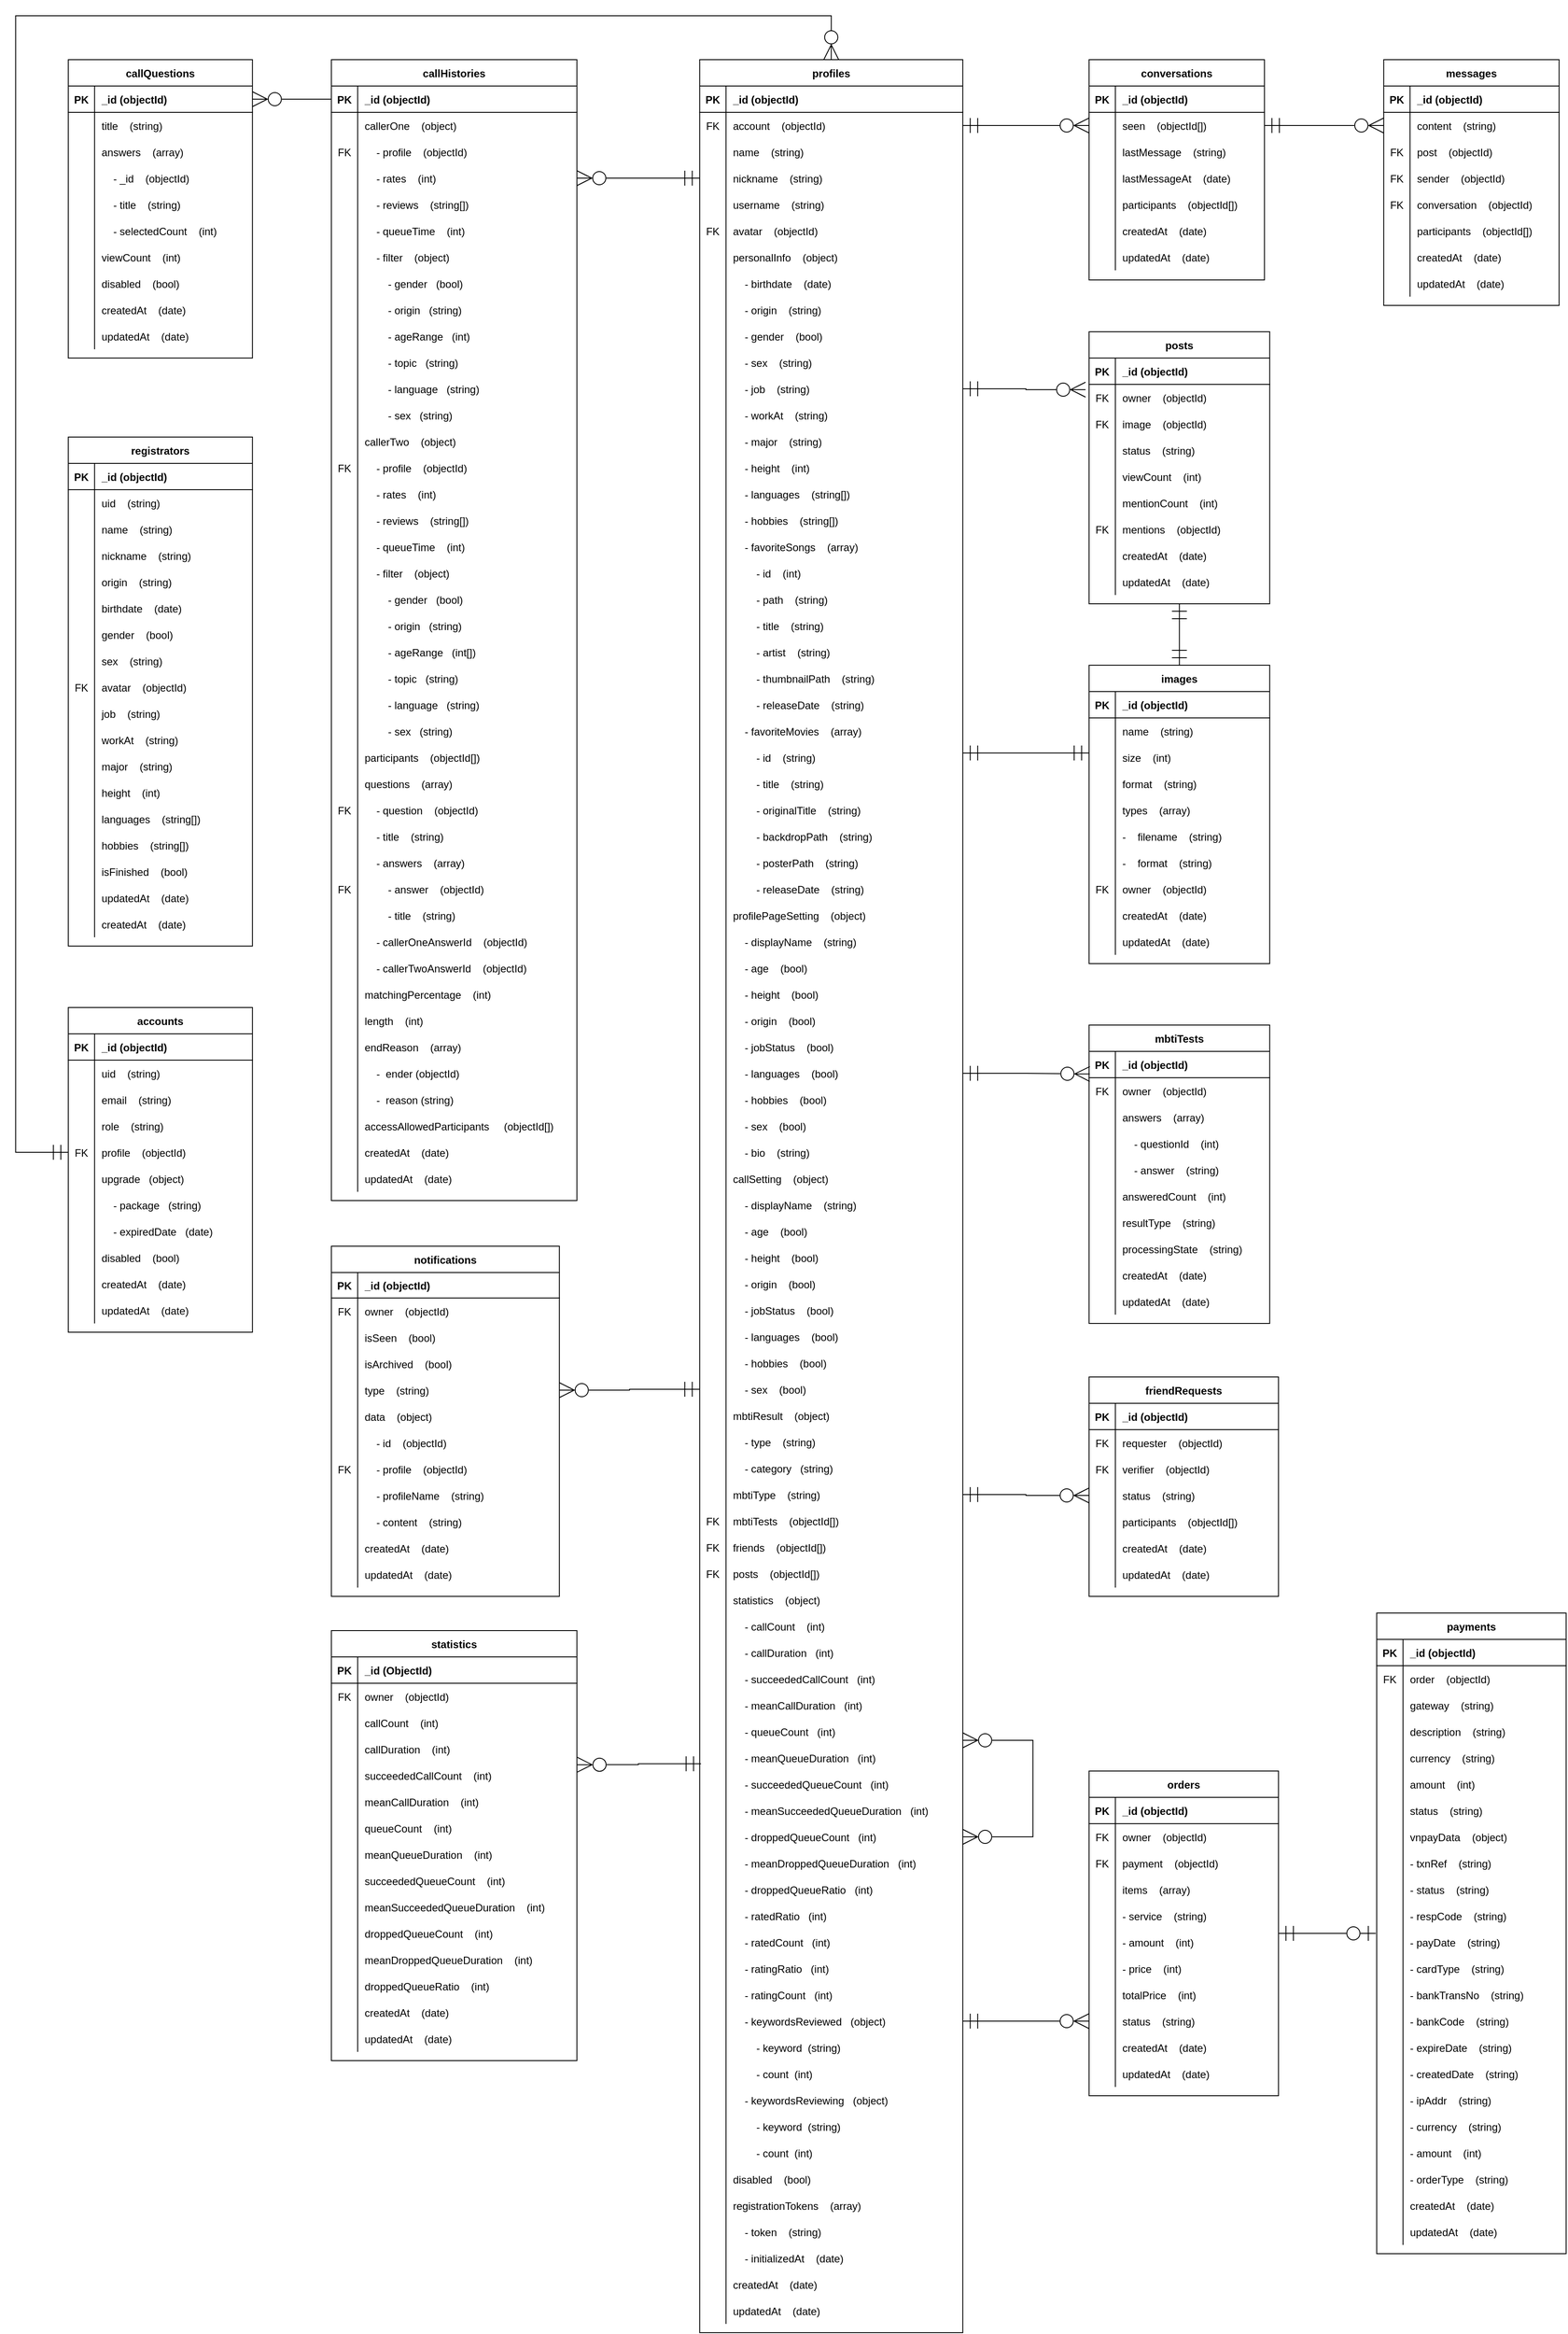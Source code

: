 <mxfile version="20.3.0" type="device"><diagram id="mmPRyVde4gpIhDJ10PtS" name="Database"><mxGraphModel dx="2004" dy="1558" grid="0" gridSize="10" guides="1" tooltips="1" connect="1" arrows="1" fold="1" page="1" pageScale="1" pageWidth="1654" pageHeight="1169" math="0" shadow="0"><root><mxCell id="0"/><mxCell id="1" parent="0"/><mxCell id="J7WvPYgZSgNG5foXihPI-1" value="registrators" style="shape=table;startSize=30;container=1;collapsible=1;childLayout=tableLayout;fixedRows=1;rowLines=0;fontStyle=1;align=center;resizeLast=1;" vertex="1" parent="1"><mxGeometry x="229.86" y="560" width="210" height="580" as="geometry"/></mxCell><mxCell id="J7WvPYgZSgNG5foXihPI-2" value="" style="shape=tableRow;horizontal=0;startSize=0;swimlaneHead=0;swimlaneBody=0;fillColor=none;collapsible=0;dropTarget=0;points=[[0,0.5],[1,0.5]];portConstraint=eastwest;top=0;left=0;right=0;bottom=1;" vertex="1" parent="J7WvPYgZSgNG5foXihPI-1"><mxGeometry y="30" width="210" height="30" as="geometry"/></mxCell><mxCell id="J7WvPYgZSgNG5foXihPI-3" value="PK" style="shape=partialRectangle;connectable=0;fillColor=none;top=0;left=0;bottom=0;right=0;fontStyle=1;overflow=hidden;" vertex="1" parent="J7WvPYgZSgNG5foXihPI-2"><mxGeometry width="30" height="30" as="geometry"><mxRectangle width="30" height="30" as="alternateBounds"/></mxGeometry></mxCell><mxCell id="J7WvPYgZSgNG5foXihPI-4" value="_id (objectId)" style="shape=partialRectangle;connectable=0;fillColor=none;top=0;left=0;bottom=0;right=0;align=left;spacingLeft=6;fontStyle=1;overflow=hidden;" vertex="1" parent="J7WvPYgZSgNG5foXihPI-2"><mxGeometry x="30" width="180" height="30" as="geometry"><mxRectangle width="180" height="30" as="alternateBounds"/></mxGeometry></mxCell><mxCell id="J7WvPYgZSgNG5foXihPI-5" value="" style="shape=tableRow;horizontal=0;startSize=0;swimlaneHead=0;swimlaneBody=0;fillColor=none;collapsible=0;dropTarget=0;points=[[0,0.5],[1,0.5]];portConstraint=eastwest;top=0;left=0;right=0;bottom=0;" vertex="1" parent="J7WvPYgZSgNG5foXihPI-1"><mxGeometry y="60" width="210" height="30" as="geometry"/></mxCell><mxCell id="J7WvPYgZSgNG5foXihPI-6" value="" style="shape=partialRectangle;connectable=0;fillColor=none;top=0;left=0;bottom=0;right=0;editable=1;overflow=hidden;" vertex="1" parent="J7WvPYgZSgNG5foXihPI-5"><mxGeometry width="30" height="30" as="geometry"><mxRectangle width="30" height="30" as="alternateBounds"/></mxGeometry></mxCell><mxCell id="J7WvPYgZSgNG5foXihPI-7" value="uid    (string)" style="shape=partialRectangle;connectable=0;fillColor=none;top=0;left=0;bottom=0;right=0;align=left;spacingLeft=6;overflow=hidden;" vertex="1" parent="J7WvPYgZSgNG5foXihPI-5"><mxGeometry x="30" width="180" height="30" as="geometry"><mxRectangle width="180" height="30" as="alternateBounds"/></mxGeometry></mxCell><mxCell id="J7WvPYgZSgNG5foXihPI-8" value="" style="shape=tableRow;horizontal=0;startSize=0;swimlaneHead=0;swimlaneBody=0;fillColor=none;collapsible=0;dropTarget=0;points=[[0,0.5],[1,0.5]];portConstraint=eastwest;top=0;left=0;right=0;bottom=0;" vertex="1" parent="J7WvPYgZSgNG5foXihPI-1"><mxGeometry y="90" width="210" height="30" as="geometry"/></mxCell><mxCell id="J7WvPYgZSgNG5foXihPI-9" value="" style="shape=partialRectangle;connectable=0;fillColor=none;top=0;left=0;bottom=0;right=0;editable=1;overflow=hidden;" vertex="1" parent="J7WvPYgZSgNG5foXihPI-8"><mxGeometry width="30" height="30" as="geometry"><mxRectangle width="30" height="30" as="alternateBounds"/></mxGeometry></mxCell><mxCell id="J7WvPYgZSgNG5foXihPI-10" value="name    (string)" style="shape=partialRectangle;connectable=0;fillColor=none;top=0;left=0;bottom=0;right=0;align=left;spacingLeft=6;overflow=hidden;" vertex="1" parent="J7WvPYgZSgNG5foXihPI-8"><mxGeometry x="30" width="180" height="30" as="geometry"><mxRectangle width="180" height="30" as="alternateBounds"/></mxGeometry></mxCell><mxCell id="J7WvPYgZSgNG5foXihPI-11" value="" style="shape=tableRow;horizontal=0;startSize=0;swimlaneHead=0;swimlaneBody=0;fillColor=none;collapsible=0;dropTarget=0;points=[[0,0.5],[1,0.5]];portConstraint=eastwest;top=0;left=0;right=0;bottom=0;" vertex="1" parent="J7WvPYgZSgNG5foXihPI-1"><mxGeometry y="120" width="210" height="30" as="geometry"/></mxCell><mxCell id="J7WvPYgZSgNG5foXihPI-12" value="" style="shape=partialRectangle;connectable=0;fillColor=none;top=0;left=0;bottom=0;right=0;editable=1;overflow=hidden;" vertex="1" parent="J7WvPYgZSgNG5foXihPI-11"><mxGeometry width="30" height="30" as="geometry"><mxRectangle width="30" height="30" as="alternateBounds"/></mxGeometry></mxCell><mxCell id="J7WvPYgZSgNG5foXihPI-13" value="nickname    (string)" style="shape=partialRectangle;connectable=0;fillColor=none;top=0;left=0;bottom=0;right=0;align=left;spacingLeft=6;overflow=hidden;" vertex="1" parent="J7WvPYgZSgNG5foXihPI-11"><mxGeometry x="30" width="180" height="30" as="geometry"><mxRectangle width="180" height="30" as="alternateBounds"/></mxGeometry></mxCell><mxCell id="J7WvPYgZSgNG5foXihPI-14" value="" style="shape=tableRow;horizontal=0;startSize=0;swimlaneHead=0;swimlaneBody=0;fillColor=none;collapsible=0;dropTarget=0;points=[[0,0.5],[1,0.5]];portConstraint=eastwest;top=0;left=0;right=0;bottom=0;" vertex="1" parent="J7WvPYgZSgNG5foXihPI-1"><mxGeometry y="150" width="210" height="30" as="geometry"/></mxCell><mxCell id="J7WvPYgZSgNG5foXihPI-15" value="" style="shape=partialRectangle;connectable=0;fillColor=none;top=0;left=0;bottom=0;right=0;editable=1;overflow=hidden;" vertex="1" parent="J7WvPYgZSgNG5foXihPI-14"><mxGeometry width="30" height="30" as="geometry"><mxRectangle width="30" height="30" as="alternateBounds"/></mxGeometry></mxCell><mxCell id="J7WvPYgZSgNG5foXihPI-16" value="origin    (string)" style="shape=partialRectangle;connectable=0;fillColor=none;top=0;left=0;bottom=0;right=0;align=left;spacingLeft=6;overflow=hidden;" vertex="1" parent="J7WvPYgZSgNG5foXihPI-14"><mxGeometry x="30" width="180" height="30" as="geometry"><mxRectangle width="180" height="30" as="alternateBounds"/></mxGeometry></mxCell><mxCell id="J7WvPYgZSgNG5foXihPI-17" value="" style="shape=tableRow;horizontal=0;startSize=0;swimlaneHead=0;swimlaneBody=0;fillColor=none;collapsible=0;dropTarget=0;points=[[0,0.5],[1,0.5]];portConstraint=eastwest;top=0;left=0;right=0;bottom=0;" vertex="1" parent="J7WvPYgZSgNG5foXihPI-1"><mxGeometry y="180" width="210" height="30" as="geometry"/></mxCell><mxCell id="J7WvPYgZSgNG5foXihPI-18" value="" style="shape=partialRectangle;connectable=0;fillColor=none;top=0;left=0;bottom=0;right=0;editable=1;overflow=hidden;" vertex="1" parent="J7WvPYgZSgNG5foXihPI-17"><mxGeometry width="30" height="30" as="geometry"><mxRectangle width="30" height="30" as="alternateBounds"/></mxGeometry></mxCell><mxCell id="J7WvPYgZSgNG5foXihPI-19" value="birthdate    (date)" style="shape=partialRectangle;connectable=0;fillColor=none;top=0;left=0;bottom=0;right=0;align=left;spacingLeft=6;overflow=hidden;" vertex="1" parent="J7WvPYgZSgNG5foXihPI-17"><mxGeometry x="30" width="180" height="30" as="geometry"><mxRectangle width="180" height="30" as="alternateBounds"/></mxGeometry></mxCell><mxCell id="J7WvPYgZSgNG5foXihPI-20" value="" style="shape=tableRow;horizontal=0;startSize=0;swimlaneHead=0;swimlaneBody=0;fillColor=none;collapsible=0;dropTarget=0;points=[[0,0.5],[1,0.5]];portConstraint=eastwest;top=0;left=0;right=0;bottom=0;" vertex="1" parent="J7WvPYgZSgNG5foXihPI-1"><mxGeometry y="210" width="210" height="30" as="geometry"/></mxCell><mxCell id="J7WvPYgZSgNG5foXihPI-21" value="" style="shape=partialRectangle;connectable=0;fillColor=none;top=0;left=0;bottom=0;right=0;editable=1;overflow=hidden;" vertex="1" parent="J7WvPYgZSgNG5foXihPI-20"><mxGeometry width="30" height="30" as="geometry"><mxRectangle width="30" height="30" as="alternateBounds"/></mxGeometry></mxCell><mxCell id="J7WvPYgZSgNG5foXihPI-22" value="gender    (bool)" style="shape=partialRectangle;connectable=0;fillColor=none;top=0;left=0;bottom=0;right=0;align=left;spacingLeft=6;overflow=hidden;" vertex="1" parent="J7WvPYgZSgNG5foXihPI-20"><mxGeometry x="30" width="180" height="30" as="geometry"><mxRectangle width="180" height="30" as="alternateBounds"/></mxGeometry></mxCell><mxCell id="J7WvPYgZSgNG5foXihPI-23" value="" style="shape=tableRow;horizontal=0;startSize=0;swimlaneHead=0;swimlaneBody=0;fillColor=none;collapsible=0;dropTarget=0;points=[[0,0.5],[1,0.5]];portConstraint=eastwest;top=0;left=0;right=0;bottom=0;" vertex="1" parent="J7WvPYgZSgNG5foXihPI-1"><mxGeometry y="240" width="210" height="30" as="geometry"/></mxCell><mxCell id="J7WvPYgZSgNG5foXihPI-24" value="" style="shape=partialRectangle;connectable=0;fillColor=none;top=0;left=0;bottom=0;right=0;editable=1;overflow=hidden;" vertex="1" parent="J7WvPYgZSgNG5foXihPI-23"><mxGeometry width="30" height="30" as="geometry"><mxRectangle width="30" height="30" as="alternateBounds"/></mxGeometry></mxCell><mxCell id="J7WvPYgZSgNG5foXihPI-25" value="sex    (string)" style="shape=partialRectangle;connectable=0;fillColor=none;top=0;left=0;bottom=0;right=0;align=left;spacingLeft=6;overflow=hidden;" vertex="1" parent="J7WvPYgZSgNG5foXihPI-23"><mxGeometry x="30" width="180" height="30" as="geometry"><mxRectangle width="180" height="30" as="alternateBounds"/></mxGeometry></mxCell><mxCell id="J7WvPYgZSgNG5foXihPI-26" value="" style="shape=tableRow;horizontal=0;startSize=0;swimlaneHead=0;swimlaneBody=0;fillColor=none;collapsible=0;dropTarget=0;points=[[0,0.5],[1,0.5]];portConstraint=eastwest;top=0;left=0;right=0;bottom=0;" vertex="1" parent="J7WvPYgZSgNG5foXihPI-1"><mxGeometry y="270" width="210" height="30" as="geometry"/></mxCell><mxCell id="J7WvPYgZSgNG5foXihPI-27" value="FK" style="shape=partialRectangle;connectable=0;fillColor=none;top=0;left=0;bottom=0;right=0;editable=1;overflow=hidden;" vertex="1" parent="J7WvPYgZSgNG5foXihPI-26"><mxGeometry width="30" height="30" as="geometry"><mxRectangle width="30" height="30" as="alternateBounds"/></mxGeometry></mxCell><mxCell id="J7WvPYgZSgNG5foXihPI-28" value="avatar    (objectId)" style="shape=partialRectangle;connectable=0;fillColor=none;top=0;left=0;bottom=0;right=0;align=left;spacingLeft=6;overflow=hidden;" vertex="1" parent="J7WvPYgZSgNG5foXihPI-26"><mxGeometry x="30" width="180" height="30" as="geometry"><mxRectangle width="180" height="30" as="alternateBounds"/></mxGeometry></mxCell><mxCell id="J7WvPYgZSgNG5foXihPI-29" value="" style="shape=tableRow;horizontal=0;startSize=0;swimlaneHead=0;swimlaneBody=0;fillColor=none;collapsible=0;dropTarget=0;points=[[0,0.5],[1,0.5]];portConstraint=eastwest;top=0;left=0;right=0;bottom=0;" vertex="1" parent="J7WvPYgZSgNG5foXihPI-1"><mxGeometry y="300" width="210" height="30" as="geometry"/></mxCell><mxCell id="J7WvPYgZSgNG5foXihPI-30" value="" style="shape=partialRectangle;connectable=0;fillColor=none;top=0;left=0;bottom=0;right=0;editable=1;overflow=hidden;" vertex="1" parent="J7WvPYgZSgNG5foXihPI-29"><mxGeometry width="30" height="30" as="geometry"><mxRectangle width="30" height="30" as="alternateBounds"/></mxGeometry></mxCell><mxCell id="J7WvPYgZSgNG5foXihPI-31" value="job    (string)" style="shape=partialRectangle;connectable=0;fillColor=none;top=0;left=0;bottom=0;right=0;align=left;spacingLeft=6;overflow=hidden;" vertex="1" parent="J7WvPYgZSgNG5foXihPI-29"><mxGeometry x="30" width="180" height="30" as="geometry"><mxRectangle width="180" height="30" as="alternateBounds"/></mxGeometry></mxCell><mxCell id="J7WvPYgZSgNG5foXihPI-32" value="" style="shape=tableRow;horizontal=0;startSize=0;swimlaneHead=0;swimlaneBody=0;fillColor=none;collapsible=0;dropTarget=0;points=[[0,0.5],[1,0.5]];portConstraint=eastwest;top=0;left=0;right=0;bottom=0;" vertex="1" parent="J7WvPYgZSgNG5foXihPI-1"><mxGeometry y="330" width="210" height="30" as="geometry"/></mxCell><mxCell id="J7WvPYgZSgNG5foXihPI-33" value="" style="shape=partialRectangle;connectable=0;fillColor=none;top=0;left=0;bottom=0;right=0;editable=1;overflow=hidden;" vertex="1" parent="J7WvPYgZSgNG5foXihPI-32"><mxGeometry width="30" height="30" as="geometry"><mxRectangle width="30" height="30" as="alternateBounds"/></mxGeometry></mxCell><mxCell id="J7WvPYgZSgNG5foXihPI-34" value="workAt    (string)" style="shape=partialRectangle;connectable=0;fillColor=none;top=0;left=0;bottom=0;right=0;align=left;spacingLeft=6;overflow=hidden;" vertex="1" parent="J7WvPYgZSgNG5foXihPI-32"><mxGeometry x="30" width="180" height="30" as="geometry"><mxRectangle width="180" height="30" as="alternateBounds"/></mxGeometry></mxCell><mxCell id="J7WvPYgZSgNG5foXihPI-35" value="" style="shape=tableRow;horizontal=0;startSize=0;swimlaneHead=0;swimlaneBody=0;fillColor=none;collapsible=0;dropTarget=0;points=[[0,0.5],[1,0.5]];portConstraint=eastwest;top=0;left=0;right=0;bottom=0;" vertex="1" parent="J7WvPYgZSgNG5foXihPI-1"><mxGeometry y="360" width="210" height="30" as="geometry"/></mxCell><mxCell id="J7WvPYgZSgNG5foXihPI-36" value="" style="shape=partialRectangle;connectable=0;fillColor=none;top=0;left=0;bottom=0;right=0;editable=1;overflow=hidden;" vertex="1" parent="J7WvPYgZSgNG5foXihPI-35"><mxGeometry width="30" height="30" as="geometry"><mxRectangle width="30" height="30" as="alternateBounds"/></mxGeometry></mxCell><mxCell id="J7WvPYgZSgNG5foXihPI-37" value="major    (string)" style="shape=partialRectangle;connectable=0;fillColor=none;top=0;left=0;bottom=0;right=0;align=left;spacingLeft=6;overflow=hidden;" vertex="1" parent="J7WvPYgZSgNG5foXihPI-35"><mxGeometry x="30" width="180" height="30" as="geometry"><mxRectangle width="180" height="30" as="alternateBounds"/></mxGeometry></mxCell><mxCell id="J7WvPYgZSgNG5foXihPI-38" value="" style="shape=tableRow;horizontal=0;startSize=0;swimlaneHead=0;swimlaneBody=0;fillColor=none;collapsible=0;dropTarget=0;points=[[0,0.5],[1,0.5]];portConstraint=eastwest;top=0;left=0;right=0;bottom=0;" vertex="1" parent="J7WvPYgZSgNG5foXihPI-1"><mxGeometry y="390" width="210" height="30" as="geometry"/></mxCell><mxCell id="J7WvPYgZSgNG5foXihPI-39" value="" style="shape=partialRectangle;connectable=0;fillColor=none;top=0;left=0;bottom=0;right=0;editable=1;overflow=hidden;" vertex="1" parent="J7WvPYgZSgNG5foXihPI-38"><mxGeometry width="30" height="30" as="geometry"><mxRectangle width="30" height="30" as="alternateBounds"/></mxGeometry></mxCell><mxCell id="J7WvPYgZSgNG5foXihPI-40" value="height    (int)" style="shape=partialRectangle;connectable=0;fillColor=none;top=0;left=0;bottom=0;right=0;align=left;spacingLeft=6;overflow=hidden;" vertex="1" parent="J7WvPYgZSgNG5foXihPI-38"><mxGeometry x="30" width="180" height="30" as="geometry"><mxRectangle width="180" height="30" as="alternateBounds"/></mxGeometry></mxCell><mxCell id="J7WvPYgZSgNG5foXihPI-41" value="" style="shape=tableRow;horizontal=0;startSize=0;swimlaneHead=0;swimlaneBody=0;fillColor=none;collapsible=0;dropTarget=0;points=[[0,0.5],[1,0.5]];portConstraint=eastwest;top=0;left=0;right=0;bottom=0;" vertex="1" parent="J7WvPYgZSgNG5foXihPI-1"><mxGeometry y="420" width="210" height="30" as="geometry"/></mxCell><mxCell id="J7WvPYgZSgNG5foXihPI-42" value="" style="shape=partialRectangle;connectable=0;fillColor=none;top=0;left=0;bottom=0;right=0;editable=1;overflow=hidden;" vertex="1" parent="J7WvPYgZSgNG5foXihPI-41"><mxGeometry width="30" height="30" as="geometry"><mxRectangle width="30" height="30" as="alternateBounds"/></mxGeometry></mxCell><mxCell id="J7WvPYgZSgNG5foXihPI-43" value="languages    (string[])" style="shape=partialRectangle;connectable=0;fillColor=none;top=0;left=0;bottom=0;right=0;align=left;spacingLeft=6;overflow=hidden;" vertex="1" parent="J7WvPYgZSgNG5foXihPI-41"><mxGeometry x="30" width="180" height="30" as="geometry"><mxRectangle width="180" height="30" as="alternateBounds"/></mxGeometry></mxCell><mxCell id="J7WvPYgZSgNG5foXihPI-44" value="" style="shape=tableRow;horizontal=0;startSize=0;swimlaneHead=0;swimlaneBody=0;fillColor=none;collapsible=0;dropTarget=0;points=[[0,0.5],[1,0.5]];portConstraint=eastwest;top=0;left=0;right=0;bottom=0;" vertex="1" parent="J7WvPYgZSgNG5foXihPI-1"><mxGeometry y="450" width="210" height="30" as="geometry"/></mxCell><mxCell id="J7WvPYgZSgNG5foXihPI-45" value="" style="shape=partialRectangle;connectable=0;fillColor=none;top=0;left=0;bottom=0;right=0;editable=1;overflow=hidden;" vertex="1" parent="J7WvPYgZSgNG5foXihPI-44"><mxGeometry width="30" height="30" as="geometry"><mxRectangle width="30" height="30" as="alternateBounds"/></mxGeometry></mxCell><mxCell id="J7WvPYgZSgNG5foXihPI-46" value="hobbies    (string[])" style="shape=partialRectangle;connectable=0;fillColor=none;top=0;left=0;bottom=0;right=0;align=left;spacingLeft=6;overflow=hidden;" vertex="1" parent="J7WvPYgZSgNG5foXihPI-44"><mxGeometry x="30" width="180" height="30" as="geometry"><mxRectangle width="180" height="30" as="alternateBounds"/></mxGeometry></mxCell><mxCell id="J7WvPYgZSgNG5foXihPI-47" value="" style="shape=tableRow;horizontal=0;startSize=0;swimlaneHead=0;swimlaneBody=0;fillColor=none;collapsible=0;dropTarget=0;points=[[0,0.5],[1,0.5]];portConstraint=eastwest;top=0;left=0;right=0;bottom=0;" vertex="1" parent="J7WvPYgZSgNG5foXihPI-1"><mxGeometry y="480" width="210" height="30" as="geometry"/></mxCell><mxCell id="J7WvPYgZSgNG5foXihPI-48" value="" style="shape=partialRectangle;connectable=0;fillColor=none;top=0;left=0;bottom=0;right=0;editable=1;overflow=hidden;" vertex="1" parent="J7WvPYgZSgNG5foXihPI-47"><mxGeometry width="30" height="30" as="geometry"><mxRectangle width="30" height="30" as="alternateBounds"/></mxGeometry></mxCell><mxCell id="J7WvPYgZSgNG5foXihPI-49" value="isFinished    (bool)" style="shape=partialRectangle;connectable=0;fillColor=none;top=0;left=0;bottom=0;right=0;align=left;spacingLeft=6;overflow=hidden;" vertex="1" parent="J7WvPYgZSgNG5foXihPI-47"><mxGeometry x="30" width="180" height="30" as="geometry"><mxRectangle width="180" height="30" as="alternateBounds"/></mxGeometry></mxCell><mxCell id="J7WvPYgZSgNG5foXihPI-50" value="" style="shape=tableRow;horizontal=0;startSize=0;swimlaneHead=0;swimlaneBody=0;fillColor=none;collapsible=0;dropTarget=0;points=[[0,0.5],[1,0.5]];portConstraint=eastwest;top=0;left=0;right=0;bottom=0;" vertex="1" parent="J7WvPYgZSgNG5foXihPI-1"><mxGeometry y="510" width="210" height="30" as="geometry"/></mxCell><mxCell id="J7WvPYgZSgNG5foXihPI-51" value="" style="shape=partialRectangle;connectable=0;fillColor=none;top=0;left=0;bottom=0;right=0;editable=1;overflow=hidden;" vertex="1" parent="J7WvPYgZSgNG5foXihPI-50"><mxGeometry width="30" height="30" as="geometry"><mxRectangle width="30" height="30" as="alternateBounds"/></mxGeometry></mxCell><mxCell id="J7WvPYgZSgNG5foXihPI-52" value="updatedAt    (date)" style="shape=partialRectangle;connectable=0;fillColor=none;top=0;left=0;bottom=0;right=0;align=left;spacingLeft=6;overflow=hidden;" vertex="1" parent="J7WvPYgZSgNG5foXihPI-50"><mxGeometry x="30" width="180" height="30" as="geometry"><mxRectangle width="180" height="30" as="alternateBounds"/></mxGeometry></mxCell><mxCell id="J7WvPYgZSgNG5foXihPI-53" value="" style="shape=tableRow;horizontal=0;startSize=0;swimlaneHead=0;swimlaneBody=0;fillColor=none;collapsible=0;dropTarget=0;points=[[0,0.5],[1,0.5]];portConstraint=eastwest;top=0;left=0;right=0;bottom=0;" vertex="1" parent="J7WvPYgZSgNG5foXihPI-1"><mxGeometry y="540" width="210" height="30" as="geometry"/></mxCell><mxCell id="J7WvPYgZSgNG5foXihPI-54" value="  " style="shape=partialRectangle;connectable=0;fillColor=none;top=0;left=0;bottom=0;right=0;editable=1;overflow=hidden;" vertex="1" parent="J7WvPYgZSgNG5foXihPI-53"><mxGeometry width="30" height="30" as="geometry"><mxRectangle width="30" height="30" as="alternateBounds"/></mxGeometry></mxCell><mxCell id="J7WvPYgZSgNG5foXihPI-55" value="createdAt    (date)" style="shape=partialRectangle;connectable=0;fillColor=none;top=0;left=0;bottom=0;right=0;align=left;spacingLeft=6;overflow=hidden;" vertex="1" parent="J7WvPYgZSgNG5foXihPI-53"><mxGeometry x="30" width="180" height="30" as="geometry"><mxRectangle width="180" height="30" as="alternateBounds"/></mxGeometry></mxCell><mxCell id="J7WvPYgZSgNG5foXihPI-56" value="accounts" style="shape=table;startSize=30;container=1;collapsible=1;childLayout=tableLayout;fixedRows=1;rowLines=0;fontStyle=1;align=center;resizeLast=1;" vertex="1" parent="1"><mxGeometry x="229.86" y="1210" width="210" height="370" as="geometry"/></mxCell><mxCell id="J7WvPYgZSgNG5foXihPI-57" value="" style="shape=tableRow;horizontal=0;startSize=0;swimlaneHead=0;swimlaneBody=0;fillColor=none;collapsible=0;dropTarget=0;points=[[0,0.5],[1,0.5]];portConstraint=eastwest;top=0;left=0;right=0;bottom=1;" vertex="1" parent="J7WvPYgZSgNG5foXihPI-56"><mxGeometry y="30" width="210" height="30" as="geometry"/></mxCell><mxCell id="J7WvPYgZSgNG5foXihPI-58" value="PK" style="shape=partialRectangle;connectable=0;fillColor=none;top=0;left=0;bottom=0;right=0;fontStyle=1;overflow=hidden;" vertex="1" parent="J7WvPYgZSgNG5foXihPI-57"><mxGeometry width="30" height="30" as="geometry"><mxRectangle width="30" height="30" as="alternateBounds"/></mxGeometry></mxCell><mxCell id="J7WvPYgZSgNG5foXihPI-59" value="_id (objectId)" style="shape=partialRectangle;connectable=0;fillColor=none;top=0;left=0;bottom=0;right=0;align=left;spacingLeft=6;fontStyle=1;overflow=hidden;" vertex="1" parent="J7WvPYgZSgNG5foXihPI-57"><mxGeometry x="30" width="180" height="30" as="geometry"><mxRectangle width="180" height="30" as="alternateBounds"/></mxGeometry></mxCell><mxCell id="J7WvPYgZSgNG5foXihPI-60" value="" style="shape=tableRow;horizontal=0;startSize=0;swimlaneHead=0;swimlaneBody=0;fillColor=none;collapsible=0;dropTarget=0;points=[[0,0.5],[1,0.5]];portConstraint=eastwest;top=0;left=0;right=0;bottom=0;" vertex="1" parent="J7WvPYgZSgNG5foXihPI-56"><mxGeometry y="60" width="210" height="30" as="geometry"/></mxCell><mxCell id="J7WvPYgZSgNG5foXihPI-61" value="" style="shape=partialRectangle;connectable=0;fillColor=none;top=0;left=0;bottom=0;right=0;editable=1;overflow=hidden;" vertex="1" parent="J7WvPYgZSgNG5foXihPI-60"><mxGeometry width="30" height="30" as="geometry"><mxRectangle width="30" height="30" as="alternateBounds"/></mxGeometry></mxCell><mxCell id="J7WvPYgZSgNG5foXihPI-62" value="uid    (string)" style="shape=partialRectangle;connectable=0;fillColor=none;top=0;left=0;bottom=0;right=0;align=left;spacingLeft=6;overflow=hidden;" vertex="1" parent="J7WvPYgZSgNG5foXihPI-60"><mxGeometry x="30" width="180" height="30" as="geometry"><mxRectangle width="180" height="30" as="alternateBounds"/></mxGeometry></mxCell><mxCell id="J7WvPYgZSgNG5foXihPI-63" value="" style="shape=tableRow;horizontal=0;startSize=0;swimlaneHead=0;swimlaneBody=0;fillColor=none;collapsible=0;dropTarget=0;points=[[0,0.5],[1,0.5]];portConstraint=eastwest;top=0;left=0;right=0;bottom=0;" vertex="1" parent="J7WvPYgZSgNG5foXihPI-56"><mxGeometry y="90" width="210" height="30" as="geometry"/></mxCell><mxCell id="J7WvPYgZSgNG5foXihPI-64" value="" style="shape=partialRectangle;connectable=0;fillColor=none;top=0;left=0;bottom=0;right=0;editable=1;overflow=hidden;" vertex="1" parent="J7WvPYgZSgNG5foXihPI-63"><mxGeometry width="30" height="30" as="geometry"><mxRectangle width="30" height="30" as="alternateBounds"/></mxGeometry></mxCell><mxCell id="J7WvPYgZSgNG5foXihPI-65" value="email    (string)" style="shape=partialRectangle;connectable=0;fillColor=none;top=0;left=0;bottom=0;right=0;align=left;spacingLeft=6;overflow=hidden;" vertex="1" parent="J7WvPYgZSgNG5foXihPI-63"><mxGeometry x="30" width="180" height="30" as="geometry"><mxRectangle width="180" height="30" as="alternateBounds"/></mxGeometry></mxCell><mxCell id="J7WvPYgZSgNG5foXihPI-66" value="" style="shape=tableRow;horizontal=0;startSize=0;swimlaneHead=0;swimlaneBody=0;fillColor=none;collapsible=0;dropTarget=0;points=[[0,0.5],[1,0.5]];portConstraint=eastwest;top=0;left=0;right=0;bottom=0;" vertex="1" parent="J7WvPYgZSgNG5foXihPI-56"><mxGeometry y="120" width="210" height="30" as="geometry"/></mxCell><mxCell id="J7WvPYgZSgNG5foXihPI-67" value="" style="shape=partialRectangle;connectable=0;fillColor=none;top=0;left=0;bottom=0;right=0;editable=1;overflow=hidden;" vertex="1" parent="J7WvPYgZSgNG5foXihPI-66"><mxGeometry width="30" height="30" as="geometry"><mxRectangle width="30" height="30" as="alternateBounds"/></mxGeometry></mxCell><mxCell id="J7WvPYgZSgNG5foXihPI-68" value="role    (string)" style="shape=partialRectangle;connectable=0;fillColor=none;top=0;left=0;bottom=0;right=0;align=left;spacingLeft=6;overflow=hidden;" vertex="1" parent="J7WvPYgZSgNG5foXihPI-66"><mxGeometry x="30" width="180" height="30" as="geometry"><mxRectangle width="180" height="30" as="alternateBounds"/></mxGeometry></mxCell><mxCell id="J7WvPYgZSgNG5foXihPI-69" value="" style="shape=tableRow;horizontal=0;startSize=0;swimlaneHead=0;swimlaneBody=0;fillColor=none;collapsible=0;dropTarget=0;points=[[0,0.5],[1,0.5]];portConstraint=eastwest;top=0;left=0;right=0;bottom=0;" vertex="1" parent="J7WvPYgZSgNG5foXihPI-56"><mxGeometry y="150" width="210" height="30" as="geometry"/></mxCell><mxCell id="J7WvPYgZSgNG5foXihPI-70" value="FK" style="shape=partialRectangle;connectable=0;fillColor=none;top=0;left=0;bottom=0;right=0;editable=1;overflow=hidden;" vertex="1" parent="J7WvPYgZSgNG5foXihPI-69"><mxGeometry width="30" height="30" as="geometry"><mxRectangle width="30" height="30" as="alternateBounds"/></mxGeometry></mxCell><mxCell id="J7WvPYgZSgNG5foXihPI-71" value="profile    (objectId)" style="shape=partialRectangle;connectable=0;fillColor=none;top=0;left=0;bottom=0;right=0;align=left;spacingLeft=6;overflow=hidden;" vertex="1" parent="J7WvPYgZSgNG5foXihPI-69"><mxGeometry x="30" width="180" height="30" as="geometry"><mxRectangle width="180" height="30" as="alternateBounds"/></mxGeometry></mxCell><mxCell id="J7WvPYgZSgNG5foXihPI-72" value="" style="shape=tableRow;horizontal=0;startSize=0;swimlaneHead=0;swimlaneBody=0;fillColor=none;collapsible=0;dropTarget=0;points=[[0,0.5],[1,0.5]];portConstraint=eastwest;top=0;left=0;right=0;bottom=0;" vertex="1" parent="J7WvPYgZSgNG5foXihPI-56"><mxGeometry y="180" width="210" height="30" as="geometry"/></mxCell><mxCell id="J7WvPYgZSgNG5foXihPI-73" value="" style="shape=partialRectangle;connectable=0;fillColor=none;top=0;left=0;bottom=0;right=0;editable=1;overflow=hidden;" vertex="1" parent="J7WvPYgZSgNG5foXihPI-72"><mxGeometry width="30" height="30" as="geometry"><mxRectangle width="30" height="30" as="alternateBounds"/></mxGeometry></mxCell><mxCell id="J7WvPYgZSgNG5foXihPI-74" value="upgrade   (object)" style="shape=partialRectangle;connectable=0;fillColor=none;top=0;left=0;bottom=0;right=0;align=left;spacingLeft=6;overflow=hidden;" vertex="1" parent="J7WvPYgZSgNG5foXihPI-72"><mxGeometry x="30" width="180" height="30" as="geometry"><mxRectangle width="180" height="30" as="alternateBounds"/></mxGeometry></mxCell><mxCell id="J7WvPYgZSgNG5foXihPI-75" value="" style="shape=tableRow;horizontal=0;startSize=0;swimlaneHead=0;swimlaneBody=0;fillColor=none;collapsible=0;dropTarget=0;points=[[0,0.5],[1,0.5]];portConstraint=eastwest;top=0;left=0;right=0;bottom=0;" vertex="1" parent="J7WvPYgZSgNG5foXihPI-56"><mxGeometry y="210" width="210" height="30" as="geometry"/></mxCell><mxCell id="J7WvPYgZSgNG5foXihPI-76" value="" style="shape=partialRectangle;connectable=0;fillColor=none;top=0;left=0;bottom=0;right=0;editable=1;overflow=hidden;" vertex="1" parent="J7WvPYgZSgNG5foXihPI-75"><mxGeometry width="30" height="30" as="geometry"><mxRectangle width="30" height="30" as="alternateBounds"/></mxGeometry></mxCell><mxCell id="J7WvPYgZSgNG5foXihPI-77" value="    - package   (string)" style="shape=partialRectangle;connectable=0;fillColor=none;top=0;left=0;bottom=0;right=0;align=left;spacingLeft=6;overflow=hidden;" vertex="1" parent="J7WvPYgZSgNG5foXihPI-75"><mxGeometry x="30" width="180" height="30" as="geometry"><mxRectangle width="180" height="30" as="alternateBounds"/></mxGeometry></mxCell><mxCell id="J7WvPYgZSgNG5foXihPI-78" value="" style="shape=tableRow;horizontal=0;startSize=0;swimlaneHead=0;swimlaneBody=0;fillColor=none;collapsible=0;dropTarget=0;points=[[0,0.5],[1,0.5]];portConstraint=eastwest;top=0;left=0;right=0;bottom=0;" vertex="1" parent="J7WvPYgZSgNG5foXihPI-56"><mxGeometry y="240" width="210" height="30" as="geometry"/></mxCell><mxCell id="J7WvPYgZSgNG5foXihPI-79" value="" style="shape=partialRectangle;connectable=0;fillColor=none;top=0;left=0;bottom=0;right=0;editable=1;overflow=hidden;" vertex="1" parent="J7WvPYgZSgNG5foXihPI-78"><mxGeometry width="30" height="30" as="geometry"><mxRectangle width="30" height="30" as="alternateBounds"/></mxGeometry></mxCell><mxCell id="J7WvPYgZSgNG5foXihPI-80" value="    - expiredDate   (date)" style="shape=partialRectangle;connectable=0;fillColor=none;top=0;left=0;bottom=0;right=0;align=left;spacingLeft=6;overflow=hidden;" vertex="1" parent="J7WvPYgZSgNG5foXihPI-78"><mxGeometry x="30" width="180" height="30" as="geometry"><mxRectangle width="180" height="30" as="alternateBounds"/></mxGeometry></mxCell><mxCell id="J7WvPYgZSgNG5foXihPI-81" value="" style="shape=tableRow;horizontal=0;startSize=0;swimlaneHead=0;swimlaneBody=0;fillColor=none;collapsible=0;dropTarget=0;points=[[0,0.5],[1,0.5]];portConstraint=eastwest;top=0;left=0;right=0;bottom=0;" vertex="1" parent="J7WvPYgZSgNG5foXihPI-56"><mxGeometry y="270" width="210" height="30" as="geometry"/></mxCell><mxCell id="J7WvPYgZSgNG5foXihPI-82" value="" style="shape=partialRectangle;connectable=0;fillColor=none;top=0;left=0;bottom=0;right=0;editable=1;overflow=hidden;" vertex="1" parent="J7WvPYgZSgNG5foXihPI-81"><mxGeometry width="30" height="30" as="geometry"><mxRectangle width="30" height="30" as="alternateBounds"/></mxGeometry></mxCell><mxCell id="J7WvPYgZSgNG5foXihPI-83" value="disabled    (bool)" style="shape=partialRectangle;connectable=0;fillColor=none;top=0;left=0;bottom=0;right=0;align=left;spacingLeft=6;overflow=hidden;" vertex="1" parent="J7WvPYgZSgNG5foXihPI-81"><mxGeometry x="30" width="180" height="30" as="geometry"><mxRectangle width="180" height="30" as="alternateBounds"/></mxGeometry></mxCell><mxCell id="J7WvPYgZSgNG5foXihPI-84" value="" style="shape=tableRow;horizontal=0;startSize=0;swimlaneHead=0;swimlaneBody=0;fillColor=none;collapsible=0;dropTarget=0;points=[[0,0.5],[1,0.5]];portConstraint=eastwest;top=0;left=0;right=0;bottom=0;" vertex="1" parent="J7WvPYgZSgNG5foXihPI-56"><mxGeometry y="300" width="210" height="30" as="geometry"/></mxCell><mxCell id="J7WvPYgZSgNG5foXihPI-85" value="" style="shape=partialRectangle;connectable=0;fillColor=none;top=0;left=0;bottom=0;right=0;editable=1;overflow=hidden;" vertex="1" parent="J7WvPYgZSgNG5foXihPI-84"><mxGeometry width="30" height="30" as="geometry"><mxRectangle width="30" height="30" as="alternateBounds"/></mxGeometry></mxCell><mxCell id="J7WvPYgZSgNG5foXihPI-86" value="createdAt    (date)" style="shape=partialRectangle;connectable=0;fillColor=none;top=0;left=0;bottom=0;right=0;align=left;spacingLeft=6;overflow=hidden;" vertex="1" parent="J7WvPYgZSgNG5foXihPI-84"><mxGeometry x="30" width="180" height="30" as="geometry"><mxRectangle width="180" height="30" as="alternateBounds"/></mxGeometry></mxCell><mxCell id="J7WvPYgZSgNG5foXihPI-87" value="" style="shape=tableRow;horizontal=0;startSize=0;swimlaneHead=0;swimlaneBody=0;fillColor=none;collapsible=0;dropTarget=0;points=[[0,0.5],[1,0.5]];portConstraint=eastwest;top=0;left=0;right=0;bottom=0;" vertex="1" parent="J7WvPYgZSgNG5foXihPI-56"><mxGeometry y="330" width="210" height="30" as="geometry"/></mxCell><mxCell id="J7WvPYgZSgNG5foXihPI-88" value="" style="shape=partialRectangle;connectable=0;fillColor=none;top=0;left=0;bottom=0;right=0;editable=1;overflow=hidden;" vertex="1" parent="J7WvPYgZSgNG5foXihPI-87"><mxGeometry width="30" height="30" as="geometry"><mxRectangle width="30" height="30" as="alternateBounds"/></mxGeometry></mxCell><mxCell id="J7WvPYgZSgNG5foXihPI-89" value="updatedAt    (date)" style="shape=partialRectangle;connectable=0;fillColor=none;top=0;left=0;bottom=0;right=0;align=left;spacingLeft=6;overflow=hidden;" vertex="1" parent="J7WvPYgZSgNG5foXihPI-87"><mxGeometry x="30" width="180" height="30" as="geometry"><mxRectangle width="180" height="30" as="alternateBounds"/></mxGeometry></mxCell><mxCell id="J7WvPYgZSgNG5foXihPI-90" value="callHistories" style="shape=table;startSize=30;container=1;collapsible=1;childLayout=tableLayout;fixedRows=1;rowLines=0;fontStyle=1;align=center;resizeLast=1;" vertex="1" parent="1"><mxGeometry x="529.86" y="130" width="280" height="1300" as="geometry"/></mxCell><mxCell id="J7WvPYgZSgNG5foXihPI-91" value="" style="shape=tableRow;horizontal=0;startSize=0;swimlaneHead=0;swimlaneBody=0;fillColor=none;collapsible=0;dropTarget=0;points=[[0,0.5],[1,0.5]];portConstraint=eastwest;top=0;left=0;right=0;bottom=1;" vertex="1" parent="J7WvPYgZSgNG5foXihPI-90"><mxGeometry y="30" width="280" height="30" as="geometry"/></mxCell><mxCell id="J7WvPYgZSgNG5foXihPI-92" value="PK" style="shape=partialRectangle;connectable=0;fillColor=none;top=0;left=0;bottom=0;right=0;fontStyle=1;overflow=hidden;" vertex="1" parent="J7WvPYgZSgNG5foXihPI-91"><mxGeometry width="30" height="30" as="geometry"><mxRectangle width="30" height="30" as="alternateBounds"/></mxGeometry></mxCell><mxCell id="J7WvPYgZSgNG5foXihPI-93" value="_id (objectId)" style="shape=partialRectangle;connectable=0;fillColor=none;top=0;left=0;bottom=0;right=0;align=left;spacingLeft=6;fontStyle=1;overflow=hidden;" vertex="1" parent="J7WvPYgZSgNG5foXihPI-91"><mxGeometry x="30" width="250" height="30" as="geometry"><mxRectangle width="250" height="30" as="alternateBounds"/></mxGeometry></mxCell><mxCell id="J7WvPYgZSgNG5foXihPI-94" value="" style="shape=tableRow;horizontal=0;startSize=0;swimlaneHead=0;swimlaneBody=0;fillColor=none;collapsible=0;dropTarget=0;points=[[0,0.5],[1,0.5]];portConstraint=eastwest;top=0;left=0;right=0;bottom=0;" vertex="1" parent="J7WvPYgZSgNG5foXihPI-90"><mxGeometry y="60" width="280" height="30" as="geometry"/></mxCell><mxCell id="J7WvPYgZSgNG5foXihPI-95" value="" style="shape=partialRectangle;connectable=0;fillColor=none;top=0;left=0;bottom=0;right=0;editable=1;overflow=hidden;" vertex="1" parent="J7WvPYgZSgNG5foXihPI-94"><mxGeometry width="30" height="30" as="geometry"><mxRectangle width="30" height="30" as="alternateBounds"/></mxGeometry></mxCell><mxCell id="J7WvPYgZSgNG5foXihPI-96" value="callerOne    (object)" style="shape=partialRectangle;connectable=0;fillColor=none;top=0;left=0;bottom=0;right=0;align=left;spacingLeft=6;overflow=hidden;" vertex="1" parent="J7WvPYgZSgNG5foXihPI-94"><mxGeometry x="30" width="250" height="30" as="geometry"><mxRectangle width="250" height="30" as="alternateBounds"/></mxGeometry></mxCell><mxCell id="J7WvPYgZSgNG5foXihPI-97" value="" style="shape=tableRow;horizontal=0;startSize=0;swimlaneHead=0;swimlaneBody=0;fillColor=none;collapsible=0;dropTarget=0;points=[[0,0.5],[1,0.5]];portConstraint=eastwest;top=0;left=0;right=0;bottom=0;" vertex="1" parent="J7WvPYgZSgNG5foXihPI-90"><mxGeometry y="90" width="280" height="30" as="geometry"/></mxCell><mxCell id="J7WvPYgZSgNG5foXihPI-98" value="FK" style="shape=partialRectangle;connectable=0;fillColor=none;top=0;left=0;bottom=0;right=0;editable=1;overflow=hidden;" vertex="1" parent="J7WvPYgZSgNG5foXihPI-97"><mxGeometry width="30" height="30" as="geometry"><mxRectangle width="30" height="30" as="alternateBounds"/></mxGeometry></mxCell><mxCell id="J7WvPYgZSgNG5foXihPI-99" value="    - profile    (objectId)" style="shape=partialRectangle;connectable=0;fillColor=none;top=0;left=0;bottom=0;right=0;align=left;spacingLeft=6;overflow=hidden;" vertex="1" parent="J7WvPYgZSgNG5foXihPI-97"><mxGeometry x="30" width="250" height="30" as="geometry"><mxRectangle width="250" height="30" as="alternateBounds"/></mxGeometry></mxCell><mxCell id="J7WvPYgZSgNG5foXihPI-100" value="" style="shape=tableRow;horizontal=0;startSize=0;swimlaneHead=0;swimlaneBody=0;fillColor=none;collapsible=0;dropTarget=0;points=[[0,0.5],[1,0.5]];portConstraint=eastwest;top=0;left=0;right=0;bottom=0;" vertex="1" parent="J7WvPYgZSgNG5foXihPI-90"><mxGeometry y="120" width="280" height="30" as="geometry"/></mxCell><mxCell id="J7WvPYgZSgNG5foXihPI-101" value="" style="shape=partialRectangle;connectable=0;fillColor=none;top=0;left=0;bottom=0;right=0;editable=1;overflow=hidden;" vertex="1" parent="J7WvPYgZSgNG5foXihPI-100"><mxGeometry width="30" height="30" as="geometry"><mxRectangle width="30" height="30" as="alternateBounds"/></mxGeometry></mxCell><mxCell id="J7WvPYgZSgNG5foXihPI-102" value="    - rates    (int)" style="shape=partialRectangle;connectable=0;fillColor=none;top=0;left=0;bottom=0;right=0;align=left;spacingLeft=6;overflow=hidden;" vertex="1" parent="J7WvPYgZSgNG5foXihPI-100"><mxGeometry x="30" width="250" height="30" as="geometry"><mxRectangle width="250" height="30" as="alternateBounds"/></mxGeometry></mxCell><mxCell id="J7WvPYgZSgNG5foXihPI-103" value="" style="shape=tableRow;horizontal=0;startSize=0;swimlaneHead=0;swimlaneBody=0;fillColor=none;collapsible=0;dropTarget=0;points=[[0,0.5],[1,0.5]];portConstraint=eastwest;top=0;left=0;right=0;bottom=0;" vertex="1" parent="J7WvPYgZSgNG5foXihPI-90"><mxGeometry y="150" width="280" height="30" as="geometry"/></mxCell><mxCell id="J7WvPYgZSgNG5foXihPI-104" value="" style="shape=partialRectangle;connectable=0;fillColor=none;top=0;left=0;bottom=0;right=0;editable=1;overflow=hidden;" vertex="1" parent="J7WvPYgZSgNG5foXihPI-103"><mxGeometry width="30" height="30" as="geometry"><mxRectangle width="30" height="30" as="alternateBounds"/></mxGeometry></mxCell><mxCell id="J7WvPYgZSgNG5foXihPI-105" value="    - reviews    (string[])" style="shape=partialRectangle;connectable=0;fillColor=none;top=0;left=0;bottom=0;right=0;align=left;spacingLeft=6;overflow=hidden;" vertex="1" parent="J7WvPYgZSgNG5foXihPI-103"><mxGeometry x="30" width="250" height="30" as="geometry"><mxRectangle width="250" height="30" as="alternateBounds"/></mxGeometry></mxCell><mxCell id="J7WvPYgZSgNG5foXihPI-106" value="" style="shape=tableRow;horizontal=0;startSize=0;swimlaneHead=0;swimlaneBody=0;fillColor=none;collapsible=0;dropTarget=0;points=[[0,0.5],[1,0.5]];portConstraint=eastwest;top=0;left=0;right=0;bottom=0;" vertex="1" parent="J7WvPYgZSgNG5foXihPI-90"><mxGeometry y="180" width="280" height="30" as="geometry"/></mxCell><mxCell id="J7WvPYgZSgNG5foXihPI-107" value="" style="shape=partialRectangle;connectable=0;fillColor=none;top=0;left=0;bottom=0;right=0;editable=1;overflow=hidden;" vertex="1" parent="J7WvPYgZSgNG5foXihPI-106"><mxGeometry width="30" height="30" as="geometry"><mxRectangle width="30" height="30" as="alternateBounds"/></mxGeometry></mxCell><mxCell id="J7WvPYgZSgNG5foXihPI-108" value="    - queueTime    (int)" style="shape=partialRectangle;connectable=0;fillColor=none;top=0;left=0;bottom=0;right=0;align=left;spacingLeft=6;overflow=hidden;" vertex="1" parent="J7WvPYgZSgNG5foXihPI-106"><mxGeometry x="30" width="250" height="30" as="geometry"><mxRectangle width="250" height="30" as="alternateBounds"/></mxGeometry></mxCell><mxCell id="J7WvPYgZSgNG5foXihPI-109" value="" style="shape=tableRow;horizontal=0;startSize=0;swimlaneHead=0;swimlaneBody=0;fillColor=none;collapsible=0;dropTarget=0;points=[[0,0.5],[1,0.5]];portConstraint=eastwest;top=0;left=0;right=0;bottom=0;" vertex="1" parent="J7WvPYgZSgNG5foXihPI-90"><mxGeometry y="210" width="280" height="30" as="geometry"/></mxCell><mxCell id="J7WvPYgZSgNG5foXihPI-110" value="" style="shape=partialRectangle;connectable=0;fillColor=none;top=0;left=0;bottom=0;right=0;editable=1;overflow=hidden;" vertex="1" parent="J7WvPYgZSgNG5foXihPI-109"><mxGeometry width="30" height="30" as="geometry"><mxRectangle width="30" height="30" as="alternateBounds"/></mxGeometry></mxCell><mxCell id="J7WvPYgZSgNG5foXihPI-111" value="    - filter    (object)" style="shape=partialRectangle;connectable=0;fillColor=none;top=0;left=0;bottom=0;right=0;align=left;spacingLeft=6;overflow=hidden;" vertex="1" parent="J7WvPYgZSgNG5foXihPI-109"><mxGeometry x="30" width="250" height="30" as="geometry"><mxRectangle width="250" height="30" as="alternateBounds"/></mxGeometry></mxCell><mxCell id="J7WvPYgZSgNG5foXihPI-112" value="" style="shape=tableRow;horizontal=0;startSize=0;swimlaneHead=0;swimlaneBody=0;fillColor=none;collapsible=0;dropTarget=0;points=[[0,0.5],[1,0.5]];portConstraint=eastwest;top=0;left=0;right=0;bottom=0;" vertex="1" parent="J7WvPYgZSgNG5foXihPI-90"><mxGeometry y="240" width="280" height="30" as="geometry"/></mxCell><mxCell id="J7WvPYgZSgNG5foXihPI-113" value="" style="shape=partialRectangle;connectable=0;fillColor=none;top=0;left=0;bottom=0;right=0;editable=1;overflow=hidden;" vertex="1" parent="J7WvPYgZSgNG5foXihPI-112"><mxGeometry width="30" height="30" as="geometry"><mxRectangle width="30" height="30" as="alternateBounds"/></mxGeometry></mxCell><mxCell id="J7WvPYgZSgNG5foXihPI-114" value="        - gender   (bool)" style="shape=partialRectangle;connectable=0;fillColor=none;top=0;left=0;bottom=0;right=0;align=left;spacingLeft=6;overflow=hidden;" vertex="1" parent="J7WvPYgZSgNG5foXihPI-112"><mxGeometry x="30" width="250" height="30" as="geometry"><mxRectangle width="250" height="30" as="alternateBounds"/></mxGeometry></mxCell><mxCell id="J7WvPYgZSgNG5foXihPI-115" value="" style="shape=tableRow;horizontal=0;startSize=0;swimlaneHead=0;swimlaneBody=0;fillColor=none;collapsible=0;dropTarget=0;points=[[0,0.5],[1,0.5]];portConstraint=eastwest;top=0;left=0;right=0;bottom=0;" vertex="1" parent="J7WvPYgZSgNG5foXihPI-90"><mxGeometry y="270" width="280" height="30" as="geometry"/></mxCell><mxCell id="J7WvPYgZSgNG5foXihPI-116" value="" style="shape=partialRectangle;connectable=0;fillColor=none;top=0;left=0;bottom=0;right=0;editable=1;overflow=hidden;" vertex="1" parent="J7WvPYgZSgNG5foXihPI-115"><mxGeometry width="30" height="30" as="geometry"><mxRectangle width="30" height="30" as="alternateBounds"/></mxGeometry></mxCell><mxCell id="J7WvPYgZSgNG5foXihPI-117" value="        - origin   (string)" style="shape=partialRectangle;connectable=0;fillColor=none;top=0;left=0;bottom=0;right=0;align=left;spacingLeft=6;overflow=hidden;" vertex="1" parent="J7WvPYgZSgNG5foXihPI-115"><mxGeometry x="30" width="250" height="30" as="geometry"><mxRectangle width="250" height="30" as="alternateBounds"/></mxGeometry></mxCell><mxCell id="J7WvPYgZSgNG5foXihPI-118" value="" style="shape=tableRow;horizontal=0;startSize=0;swimlaneHead=0;swimlaneBody=0;fillColor=none;collapsible=0;dropTarget=0;points=[[0,0.5],[1,0.5]];portConstraint=eastwest;top=0;left=0;right=0;bottom=0;" vertex="1" parent="J7WvPYgZSgNG5foXihPI-90"><mxGeometry y="300" width="280" height="30" as="geometry"/></mxCell><mxCell id="J7WvPYgZSgNG5foXihPI-119" value="" style="shape=partialRectangle;connectable=0;fillColor=none;top=0;left=0;bottom=0;right=0;editable=1;overflow=hidden;" vertex="1" parent="J7WvPYgZSgNG5foXihPI-118"><mxGeometry width="30" height="30" as="geometry"><mxRectangle width="30" height="30" as="alternateBounds"/></mxGeometry></mxCell><mxCell id="J7WvPYgZSgNG5foXihPI-120" value="        - ageRange   (int)" style="shape=partialRectangle;connectable=0;fillColor=none;top=0;left=0;bottom=0;right=0;align=left;spacingLeft=6;overflow=hidden;" vertex="1" parent="J7WvPYgZSgNG5foXihPI-118"><mxGeometry x="30" width="250" height="30" as="geometry"><mxRectangle width="250" height="30" as="alternateBounds"/></mxGeometry></mxCell><mxCell id="J7WvPYgZSgNG5foXihPI-121" value="" style="shape=tableRow;horizontal=0;startSize=0;swimlaneHead=0;swimlaneBody=0;fillColor=none;collapsible=0;dropTarget=0;points=[[0,0.5],[1,0.5]];portConstraint=eastwest;top=0;left=0;right=0;bottom=0;" vertex="1" parent="J7WvPYgZSgNG5foXihPI-90"><mxGeometry y="330" width="280" height="30" as="geometry"/></mxCell><mxCell id="J7WvPYgZSgNG5foXihPI-122" value="" style="shape=partialRectangle;connectable=0;fillColor=none;top=0;left=0;bottom=0;right=0;editable=1;overflow=hidden;" vertex="1" parent="J7WvPYgZSgNG5foXihPI-121"><mxGeometry width="30" height="30" as="geometry"><mxRectangle width="30" height="30" as="alternateBounds"/></mxGeometry></mxCell><mxCell id="J7WvPYgZSgNG5foXihPI-123" value="        - topic   (string)" style="shape=partialRectangle;connectable=0;fillColor=none;top=0;left=0;bottom=0;right=0;align=left;spacingLeft=6;overflow=hidden;" vertex="1" parent="J7WvPYgZSgNG5foXihPI-121"><mxGeometry x="30" width="250" height="30" as="geometry"><mxRectangle width="250" height="30" as="alternateBounds"/></mxGeometry></mxCell><mxCell id="J7WvPYgZSgNG5foXihPI-124" value="" style="shape=tableRow;horizontal=0;startSize=0;swimlaneHead=0;swimlaneBody=0;fillColor=none;collapsible=0;dropTarget=0;points=[[0,0.5],[1,0.5]];portConstraint=eastwest;top=0;left=0;right=0;bottom=0;" vertex="1" parent="J7WvPYgZSgNG5foXihPI-90"><mxGeometry y="360" width="280" height="30" as="geometry"/></mxCell><mxCell id="J7WvPYgZSgNG5foXihPI-125" value="" style="shape=partialRectangle;connectable=0;fillColor=none;top=0;left=0;bottom=0;right=0;editable=1;overflow=hidden;" vertex="1" parent="J7WvPYgZSgNG5foXihPI-124"><mxGeometry width="30" height="30" as="geometry"><mxRectangle width="30" height="30" as="alternateBounds"/></mxGeometry></mxCell><mxCell id="J7WvPYgZSgNG5foXihPI-126" value="        - language   (string)" style="shape=partialRectangle;connectable=0;fillColor=none;top=0;left=0;bottom=0;right=0;align=left;spacingLeft=6;overflow=hidden;" vertex="1" parent="J7WvPYgZSgNG5foXihPI-124"><mxGeometry x="30" width="250" height="30" as="geometry"><mxRectangle width="250" height="30" as="alternateBounds"/></mxGeometry></mxCell><mxCell id="J7WvPYgZSgNG5foXihPI-127" value="" style="shape=tableRow;horizontal=0;startSize=0;swimlaneHead=0;swimlaneBody=0;fillColor=none;collapsible=0;dropTarget=0;points=[[0,0.5],[1,0.5]];portConstraint=eastwest;top=0;left=0;right=0;bottom=0;" vertex="1" parent="J7WvPYgZSgNG5foXihPI-90"><mxGeometry y="390" width="280" height="30" as="geometry"/></mxCell><mxCell id="J7WvPYgZSgNG5foXihPI-128" value="" style="shape=partialRectangle;connectable=0;fillColor=none;top=0;left=0;bottom=0;right=0;editable=1;overflow=hidden;" vertex="1" parent="J7WvPYgZSgNG5foXihPI-127"><mxGeometry width="30" height="30" as="geometry"><mxRectangle width="30" height="30" as="alternateBounds"/></mxGeometry></mxCell><mxCell id="J7WvPYgZSgNG5foXihPI-129" value="        - sex   (string)" style="shape=partialRectangle;connectable=0;fillColor=none;top=0;left=0;bottom=0;right=0;align=left;spacingLeft=6;overflow=hidden;" vertex="1" parent="J7WvPYgZSgNG5foXihPI-127"><mxGeometry x="30" width="250" height="30" as="geometry"><mxRectangle width="250" height="30" as="alternateBounds"/></mxGeometry></mxCell><mxCell id="J7WvPYgZSgNG5foXihPI-130" value="" style="shape=tableRow;horizontal=0;startSize=0;swimlaneHead=0;swimlaneBody=0;fillColor=none;collapsible=0;dropTarget=0;points=[[0,0.5],[1,0.5]];portConstraint=eastwest;top=0;left=0;right=0;bottom=0;" vertex="1" parent="J7WvPYgZSgNG5foXihPI-90"><mxGeometry y="420" width="280" height="30" as="geometry"/></mxCell><mxCell id="J7WvPYgZSgNG5foXihPI-131" value="" style="shape=partialRectangle;connectable=0;fillColor=none;top=0;left=0;bottom=0;right=0;editable=1;overflow=hidden;" vertex="1" parent="J7WvPYgZSgNG5foXihPI-130"><mxGeometry width="30" height="30" as="geometry"><mxRectangle width="30" height="30" as="alternateBounds"/></mxGeometry></mxCell><mxCell id="J7WvPYgZSgNG5foXihPI-132" value="callerTwo    (object)" style="shape=partialRectangle;connectable=0;fillColor=none;top=0;left=0;bottom=0;right=0;align=left;spacingLeft=6;overflow=hidden;" vertex="1" parent="J7WvPYgZSgNG5foXihPI-130"><mxGeometry x="30" width="250" height="30" as="geometry"><mxRectangle width="250" height="30" as="alternateBounds"/></mxGeometry></mxCell><mxCell id="J7WvPYgZSgNG5foXihPI-133" value="" style="shape=tableRow;horizontal=0;startSize=0;swimlaneHead=0;swimlaneBody=0;fillColor=none;collapsible=0;dropTarget=0;points=[[0,0.5],[1,0.5]];portConstraint=eastwest;top=0;left=0;right=0;bottom=0;" vertex="1" parent="J7WvPYgZSgNG5foXihPI-90"><mxGeometry y="450" width="280" height="30" as="geometry"/></mxCell><mxCell id="J7WvPYgZSgNG5foXihPI-134" value="FK" style="shape=partialRectangle;connectable=0;fillColor=none;top=0;left=0;bottom=0;right=0;editable=1;overflow=hidden;" vertex="1" parent="J7WvPYgZSgNG5foXihPI-133"><mxGeometry width="30" height="30" as="geometry"><mxRectangle width="30" height="30" as="alternateBounds"/></mxGeometry></mxCell><mxCell id="J7WvPYgZSgNG5foXihPI-135" value="    - profile    (objectId)" style="shape=partialRectangle;connectable=0;fillColor=none;top=0;left=0;bottom=0;right=0;align=left;spacingLeft=6;overflow=hidden;" vertex="1" parent="J7WvPYgZSgNG5foXihPI-133"><mxGeometry x="30" width="250" height="30" as="geometry"><mxRectangle width="250" height="30" as="alternateBounds"/></mxGeometry></mxCell><mxCell id="J7WvPYgZSgNG5foXihPI-136" value="" style="shape=tableRow;horizontal=0;startSize=0;swimlaneHead=0;swimlaneBody=0;fillColor=none;collapsible=0;dropTarget=0;points=[[0,0.5],[1,0.5]];portConstraint=eastwest;top=0;left=0;right=0;bottom=0;" vertex="1" parent="J7WvPYgZSgNG5foXihPI-90"><mxGeometry y="480" width="280" height="30" as="geometry"/></mxCell><mxCell id="J7WvPYgZSgNG5foXihPI-137" value="" style="shape=partialRectangle;connectable=0;fillColor=none;top=0;left=0;bottom=0;right=0;editable=1;overflow=hidden;" vertex="1" parent="J7WvPYgZSgNG5foXihPI-136"><mxGeometry width="30" height="30" as="geometry"><mxRectangle width="30" height="30" as="alternateBounds"/></mxGeometry></mxCell><mxCell id="J7WvPYgZSgNG5foXihPI-138" value="    - rates    (int)" style="shape=partialRectangle;connectable=0;fillColor=none;top=0;left=0;bottom=0;right=0;align=left;spacingLeft=6;overflow=hidden;" vertex="1" parent="J7WvPYgZSgNG5foXihPI-136"><mxGeometry x="30" width="250" height="30" as="geometry"><mxRectangle width="250" height="30" as="alternateBounds"/></mxGeometry></mxCell><mxCell id="J7WvPYgZSgNG5foXihPI-139" value="" style="shape=tableRow;horizontal=0;startSize=0;swimlaneHead=0;swimlaneBody=0;fillColor=none;collapsible=0;dropTarget=0;points=[[0,0.5],[1,0.5]];portConstraint=eastwest;top=0;left=0;right=0;bottom=0;" vertex="1" parent="J7WvPYgZSgNG5foXihPI-90"><mxGeometry y="510" width="280" height="30" as="geometry"/></mxCell><mxCell id="J7WvPYgZSgNG5foXihPI-140" value="" style="shape=partialRectangle;connectable=0;fillColor=none;top=0;left=0;bottom=0;right=0;editable=1;overflow=hidden;" vertex="1" parent="J7WvPYgZSgNG5foXihPI-139"><mxGeometry width="30" height="30" as="geometry"><mxRectangle width="30" height="30" as="alternateBounds"/></mxGeometry></mxCell><mxCell id="J7WvPYgZSgNG5foXihPI-141" value="    - reviews    (string[])" style="shape=partialRectangle;connectable=0;fillColor=none;top=0;left=0;bottom=0;right=0;align=left;spacingLeft=6;overflow=hidden;" vertex="1" parent="J7WvPYgZSgNG5foXihPI-139"><mxGeometry x="30" width="250" height="30" as="geometry"><mxRectangle width="250" height="30" as="alternateBounds"/></mxGeometry></mxCell><mxCell id="J7WvPYgZSgNG5foXihPI-142" value="" style="shape=tableRow;horizontal=0;startSize=0;swimlaneHead=0;swimlaneBody=0;fillColor=none;collapsible=0;dropTarget=0;points=[[0,0.5],[1,0.5]];portConstraint=eastwest;top=0;left=0;right=0;bottom=0;" vertex="1" parent="J7WvPYgZSgNG5foXihPI-90"><mxGeometry y="540" width="280" height="30" as="geometry"/></mxCell><mxCell id="J7WvPYgZSgNG5foXihPI-143" value="" style="shape=partialRectangle;connectable=0;fillColor=none;top=0;left=0;bottom=0;right=0;editable=1;overflow=hidden;" vertex="1" parent="J7WvPYgZSgNG5foXihPI-142"><mxGeometry width="30" height="30" as="geometry"><mxRectangle width="30" height="30" as="alternateBounds"/></mxGeometry></mxCell><mxCell id="J7WvPYgZSgNG5foXihPI-144" value="    - queueTime    (int)" style="shape=partialRectangle;connectable=0;fillColor=none;top=0;left=0;bottom=0;right=0;align=left;spacingLeft=6;overflow=hidden;" vertex="1" parent="J7WvPYgZSgNG5foXihPI-142"><mxGeometry x="30" width="250" height="30" as="geometry"><mxRectangle width="250" height="30" as="alternateBounds"/></mxGeometry></mxCell><mxCell id="J7WvPYgZSgNG5foXihPI-145" value="" style="shape=tableRow;horizontal=0;startSize=0;swimlaneHead=0;swimlaneBody=0;fillColor=none;collapsible=0;dropTarget=0;points=[[0,0.5],[1,0.5]];portConstraint=eastwest;top=0;left=0;right=0;bottom=0;" vertex="1" parent="J7WvPYgZSgNG5foXihPI-90"><mxGeometry y="570" width="280" height="30" as="geometry"/></mxCell><mxCell id="J7WvPYgZSgNG5foXihPI-146" value="" style="shape=partialRectangle;connectable=0;fillColor=none;top=0;left=0;bottom=0;right=0;editable=1;overflow=hidden;" vertex="1" parent="J7WvPYgZSgNG5foXihPI-145"><mxGeometry width="30" height="30" as="geometry"><mxRectangle width="30" height="30" as="alternateBounds"/></mxGeometry></mxCell><mxCell id="J7WvPYgZSgNG5foXihPI-147" value="    - filter    (object)" style="shape=partialRectangle;connectable=0;fillColor=none;top=0;left=0;bottom=0;right=0;align=left;spacingLeft=6;overflow=hidden;" vertex="1" parent="J7WvPYgZSgNG5foXihPI-145"><mxGeometry x="30" width="250" height="30" as="geometry"><mxRectangle width="250" height="30" as="alternateBounds"/></mxGeometry></mxCell><mxCell id="J7WvPYgZSgNG5foXihPI-148" value="" style="shape=tableRow;horizontal=0;startSize=0;swimlaneHead=0;swimlaneBody=0;fillColor=none;collapsible=0;dropTarget=0;points=[[0,0.5],[1,0.5]];portConstraint=eastwest;top=0;left=0;right=0;bottom=0;" vertex="1" parent="J7WvPYgZSgNG5foXihPI-90"><mxGeometry y="600" width="280" height="30" as="geometry"/></mxCell><mxCell id="J7WvPYgZSgNG5foXihPI-149" value="" style="shape=partialRectangle;connectable=0;fillColor=none;top=0;left=0;bottom=0;right=0;editable=1;overflow=hidden;" vertex="1" parent="J7WvPYgZSgNG5foXihPI-148"><mxGeometry width="30" height="30" as="geometry"><mxRectangle width="30" height="30" as="alternateBounds"/></mxGeometry></mxCell><mxCell id="J7WvPYgZSgNG5foXihPI-150" value="        - gender   (bool)" style="shape=partialRectangle;connectable=0;fillColor=none;top=0;left=0;bottom=0;right=0;align=left;spacingLeft=6;overflow=hidden;" vertex="1" parent="J7WvPYgZSgNG5foXihPI-148"><mxGeometry x="30" width="250" height="30" as="geometry"><mxRectangle width="250" height="30" as="alternateBounds"/></mxGeometry></mxCell><mxCell id="J7WvPYgZSgNG5foXihPI-151" value="" style="shape=tableRow;horizontal=0;startSize=0;swimlaneHead=0;swimlaneBody=0;fillColor=none;collapsible=0;dropTarget=0;points=[[0,0.5],[1,0.5]];portConstraint=eastwest;top=0;left=0;right=0;bottom=0;" vertex="1" parent="J7WvPYgZSgNG5foXihPI-90"><mxGeometry y="630" width="280" height="30" as="geometry"/></mxCell><mxCell id="J7WvPYgZSgNG5foXihPI-152" value="" style="shape=partialRectangle;connectable=0;fillColor=none;top=0;left=0;bottom=0;right=0;editable=1;overflow=hidden;" vertex="1" parent="J7WvPYgZSgNG5foXihPI-151"><mxGeometry width="30" height="30" as="geometry"><mxRectangle width="30" height="30" as="alternateBounds"/></mxGeometry></mxCell><mxCell id="J7WvPYgZSgNG5foXihPI-153" value="        - origin   (string)" style="shape=partialRectangle;connectable=0;fillColor=none;top=0;left=0;bottom=0;right=0;align=left;spacingLeft=6;overflow=hidden;" vertex="1" parent="J7WvPYgZSgNG5foXihPI-151"><mxGeometry x="30" width="250" height="30" as="geometry"><mxRectangle width="250" height="30" as="alternateBounds"/></mxGeometry></mxCell><mxCell id="J7WvPYgZSgNG5foXihPI-154" value="" style="shape=tableRow;horizontal=0;startSize=0;swimlaneHead=0;swimlaneBody=0;fillColor=none;collapsible=0;dropTarget=0;points=[[0,0.5],[1,0.5]];portConstraint=eastwest;top=0;left=0;right=0;bottom=0;" vertex="1" parent="J7WvPYgZSgNG5foXihPI-90"><mxGeometry y="660" width="280" height="30" as="geometry"/></mxCell><mxCell id="J7WvPYgZSgNG5foXihPI-155" value="" style="shape=partialRectangle;connectable=0;fillColor=none;top=0;left=0;bottom=0;right=0;editable=1;overflow=hidden;" vertex="1" parent="J7WvPYgZSgNG5foXihPI-154"><mxGeometry width="30" height="30" as="geometry"><mxRectangle width="30" height="30" as="alternateBounds"/></mxGeometry></mxCell><mxCell id="J7WvPYgZSgNG5foXihPI-156" value="        - ageRange   (int[])" style="shape=partialRectangle;connectable=0;fillColor=none;top=0;left=0;bottom=0;right=0;align=left;spacingLeft=6;overflow=hidden;" vertex="1" parent="J7WvPYgZSgNG5foXihPI-154"><mxGeometry x="30" width="250" height="30" as="geometry"><mxRectangle width="250" height="30" as="alternateBounds"/></mxGeometry></mxCell><mxCell id="J7WvPYgZSgNG5foXihPI-157" value="" style="shape=tableRow;horizontal=0;startSize=0;swimlaneHead=0;swimlaneBody=0;fillColor=none;collapsible=0;dropTarget=0;points=[[0,0.5],[1,0.5]];portConstraint=eastwest;top=0;left=0;right=0;bottom=0;" vertex="1" parent="J7WvPYgZSgNG5foXihPI-90"><mxGeometry y="690" width="280" height="30" as="geometry"/></mxCell><mxCell id="J7WvPYgZSgNG5foXihPI-158" value="" style="shape=partialRectangle;connectable=0;fillColor=none;top=0;left=0;bottom=0;right=0;editable=1;overflow=hidden;" vertex="1" parent="J7WvPYgZSgNG5foXihPI-157"><mxGeometry width="30" height="30" as="geometry"><mxRectangle width="30" height="30" as="alternateBounds"/></mxGeometry></mxCell><mxCell id="J7WvPYgZSgNG5foXihPI-159" value="        - topic   (string)" style="shape=partialRectangle;connectable=0;fillColor=none;top=0;left=0;bottom=0;right=0;align=left;spacingLeft=6;overflow=hidden;" vertex="1" parent="J7WvPYgZSgNG5foXihPI-157"><mxGeometry x="30" width="250" height="30" as="geometry"><mxRectangle width="250" height="30" as="alternateBounds"/></mxGeometry></mxCell><mxCell id="J7WvPYgZSgNG5foXihPI-160" value="" style="shape=tableRow;horizontal=0;startSize=0;swimlaneHead=0;swimlaneBody=0;fillColor=none;collapsible=0;dropTarget=0;points=[[0,0.5],[1,0.5]];portConstraint=eastwest;top=0;left=0;right=0;bottom=0;" vertex="1" parent="J7WvPYgZSgNG5foXihPI-90"><mxGeometry y="720" width="280" height="30" as="geometry"/></mxCell><mxCell id="J7WvPYgZSgNG5foXihPI-161" value="" style="shape=partialRectangle;connectable=0;fillColor=none;top=0;left=0;bottom=0;right=0;editable=1;overflow=hidden;" vertex="1" parent="J7WvPYgZSgNG5foXihPI-160"><mxGeometry width="30" height="30" as="geometry"><mxRectangle width="30" height="30" as="alternateBounds"/></mxGeometry></mxCell><mxCell id="J7WvPYgZSgNG5foXihPI-162" value="        - language   (string)" style="shape=partialRectangle;connectable=0;fillColor=none;top=0;left=0;bottom=0;right=0;align=left;spacingLeft=6;overflow=hidden;" vertex="1" parent="J7WvPYgZSgNG5foXihPI-160"><mxGeometry x="30" width="250" height="30" as="geometry"><mxRectangle width="250" height="30" as="alternateBounds"/></mxGeometry></mxCell><mxCell id="J7WvPYgZSgNG5foXihPI-163" value="" style="shape=tableRow;horizontal=0;startSize=0;swimlaneHead=0;swimlaneBody=0;fillColor=none;collapsible=0;dropTarget=0;points=[[0,0.5],[1,0.5]];portConstraint=eastwest;top=0;left=0;right=0;bottom=0;" vertex="1" parent="J7WvPYgZSgNG5foXihPI-90"><mxGeometry y="750" width="280" height="30" as="geometry"/></mxCell><mxCell id="J7WvPYgZSgNG5foXihPI-164" value="" style="shape=partialRectangle;connectable=0;fillColor=none;top=0;left=0;bottom=0;right=0;editable=1;overflow=hidden;" vertex="1" parent="J7WvPYgZSgNG5foXihPI-163"><mxGeometry width="30" height="30" as="geometry"><mxRectangle width="30" height="30" as="alternateBounds"/></mxGeometry></mxCell><mxCell id="J7WvPYgZSgNG5foXihPI-165" value="        - sex   (string)" style="shape=partialRectangle;connectable=0;fillColor=none;top=0;left=0;bottom=0;right=0;align=left;spacingLeft=6;overflow=hidden;" vertex="1" parent="J7WvPYgZSgNG5foXihPI-163"><mxGeometry x="30" width="250" height="30" as="geometry"><mxRectangle width="250" height="30" as="alternateBounds"/></mxGeometry></mxCell><mxCell id="J7WvPYgZSgNG5foXihPI-166" value="" style="shape=tableRow;horizontal=0;startSize=0;swimlaneHead=0;swimlaneBody=0;fillColor=none;collapsible=0;dropTarget=0;points=[[0,0.5],[1,0.5]];portConstraint=eastwest;top=0;left=0;right=0;bottom=0;" vertex="1" parent="J7WvPYgZSgNG5foXihPI-90"><mxGeometry y="780" width="280" height="30" as="geometry"/></mxCell><mxCell id="J7WvPYgZSgNG5foXihPI-167" value="" style="shape=partialRectangle;connectable=0;fillColor=none;top=0;left=0;bottom=0;right=0;editable=1;overflow=hidden;" vertex="1" parent="J7WvPYgZSgNG5foXihPI-166"><mxGeometry width="30" height="30" as="geometry"><mxRectangle width="30" height="30" as="alternateBounds"/></mxGeometry></mxCell><mxCell id="J7WvPYgZSgNG5foXihPI-168" value="participants    (objectId[])" style="shape=partialRectangle;connectable=0;fillColor=none;top=0;left=0;bottom=0;right=0;align=left;spacingLeft=6;overflow=hidden;" vertex="1" parent="J7WvPYgZSgNG5foXihPI-166"><mxGeometry x="30" width="250" height="30" as="geometry"><mxRectangle width="250" height="30" as="alternateBounds"/></mxGeometry></mxCell><mxCell id="J7WvPYgZSgNG5foXihPI-169" value="" style="shape=tableRow;horizontal=0;startSize=0;swimlaneHead=0;swimlaneBody=0;fillColor=none;collapsible=0;dropTarget=0;points=[[0,0.5],[1,0.5]];portConstraint=eastwest;top=0;left=0;right=0;bottom=0;" vertex="1" parent="J7WvPYgZSgNG5foXihPI-90"><mxGeometry y="810" width="280" height="30" as="geometry"/></mxCell><mxCell id="J7WvPYgZSgNG5foXihPI-170" value="" style="shape=partialRectangle;connectable=0;fillColor=none;top=0;left=0;bottom=0;right=0;editable=1;overflow=hidden;" vertex="1" parent="J7WvPYgZSgNG5foXihPI-169"><mxGeometry width="30" height="30" as="geometry"><mxRectangle width="30" height="30" as="alternateBounds"/></mxGeometry></mxCell><mxCell id="J7WvPYgZSgNG5foXihPI-171" value="questions    (array)" style="shape=partialRectangle;connectable=0;fillColor=none;top=0;left=0;bottom=0;right=0;align=left;spacingLeft=6;overflow=hidden;" vertex="1" parent="J7WvPYgZSgNG5foXihPI-169"><mxGeometry x="30" width="250" height="30" as="geometry"><mxRectangle width="250" height="30" as="alternateBounds"/></mxGeometry></mxCell><mxCell id="J7WvPYgZSgNG5foXihPI-172" value="" style="shape=tableRow;horizontal=0;startSize=0;swimlaneHead=0;swimlaneBody=0;fillColor=none;collapsible=0;dropTarget=0;points=[[0,0.5],[1,0.5]];portConstraint=eastwest;top=0;left=0;right=0;bottom=0;" vertex="1" parent="J7WvPYgZSgNG5foXihPI-90"><mxGeometry y="840" width="280" height="30" as="geometry"/></mxCell><mxCell id="J7WvPYgZSgNG5foXihPI-173" value="FK" style="shape=partialRectangle;connectable=0;fillColor=none;top=0;left=0;bottom=0;right=0;editable=1;overflow=hidden;" vertex="1" parent="J7WvPYgZSgNG5foXihPI-172"><mxGeometry width="30" height="30" as="geometry"><mxRectangle width="30" height="30" as="alternateBounds"/></mxGeometry></mxCell><mxCell id="J7WvPYgZSgNG5foXihPI-174" value="    - question    (objectId)" style="shape=partialRectangle;connectable=0;fillColor=none;top=0;left=0;bottom=0;right=0;align=left;spacingLeft=6;overflow=hidden;" vertex="1" parent="J7WvPYgZSgNG5foXihPI-172"><mxGeometry x="30" width="250" height="30" as="geometry"><mxRectangle width="250" height="30" as="alternateBounds"/></mxGeometry></mxCell><mxCell id="J7WvPYgZSgNG5foXihPI-175" value="" style="shape=tableRow;horizontal=0;startSize=0;swimlaneHead=0;swimlaneBody=0;fillColor=none;collapsible=0;dropTarget=0;points=[[0,0.5],[1,0.5]];portConstraint=eastwest;top=0;left=0;right=0;bottom=0;" vertex="1" parent="J7WvPYgZSgNG5foXihPI-90"><mxGeometry y="870" width="280" height="30" as="geometry"/></mxCell><mxCell id="J7WvPYgZSgNG5foXihPI-176" value="" style="shape=partialRectangle;connectable=0;fillColor=none;top=0;left=0;bottom=0;right=0;editable=1;overflow=hidden;" vertex="1" parent="J7WvPYgZSgNG5foXihPI-175"><mxGeometry width="30" height="30" as="geometry"><mxRectangle width="30" height="30" as="alternateBounds"/></mxGeometry></mxCell><mxCell id="J7WvPYgZSgNG5foXihPI-177" value="    - title    (string)" style="shape=partialRectangle;connectable=0;fillColor=none;top=0;left=0;bottom=0;right=0;align=left;spacingLeft=6;overflow=hidden;" vertex="1" parent="J7WvPYgZSgNG5foXihPI-175"><mxGeometry x="30" width="250" height="30" as="geometry"><mxRectangle width="250" height="30" as="alternateBounds"/></mxGeometry></mxCell><mxCell id="J7WvPYgZSgNG5foXihPI-178" value="" style="shape=tableRow;horizontal=0;startSize=0;swimlaneHead=0;swimlaneBody=0;fillColor=none;collapsible=0;dropTarget=0;points=[[0,0.5],[1,0.5]];portConstraint=eastwest;top=0;left=0;right=0;bottom=0;" vertex="1" parent="J7WvPYgZSgNG5foXihPI-90"><mxGeometry y="900" width="280" height="30" as="geometry"/></mxCell><mxCell id="J7WvPYgZSgNG5foXihPI-179" value="" style="shape=partialRectangle;connectable=0;fillColor=none;top=0;left=0;bottom=0;right=0;editable=1;overflow=hidden;" vertex="1" parent="J7WvPYgZSgNG5foXihPI-178"><mxGeometry width="30" height="30" as="geometry"><mxRectangle width="30" height="30" as="alternateBounds"/></mxGeometry></mxCell><mxCell id="J7WvPYgZSgNG5foXihPI-180" value="    - answers    (array)" style="shape=partialRectangle;connectable=0;fillColor=none;top=0;left=0;bottom=0;right=0;align=left;spacingLeft=6;overflow=hidden;" vertex="1" parent="J7WvPYgZSgNG5foXihPI-178"><mxGeometry x="30" width="250" height="30" as="geometry"><mxRectangle width="250" height="30" as="alternateBounds"/></mxGeometry></mxCell><mxCell id="J7WvPYgZSgNG5foXihPI-181" value="" style="shape=tableRow;horizontal=0;startSize=0;swimlaneHead=0;swimlaneBody=0;fillColor=none;collapsible=0;dropTarget=0;points=[[0,0.5],[1,0.5]];portConstraint=eastwest;top=0;left=0;right=0;bottom=0;" vertex="1" parent="J7WvPYgZSgNG5foXihPI-90"><mxGeometry y="930" width="280" height="30" as="geometry"/></mxCell><mxCell id="J7WvPYgZSgNG5foXihPI-182" value="FK" style="shape=partialRectangle;connectable=0;fillColor=none;top=0;left=0;bottom=0;right=0;editable=1;overflow=hidden;" vertex="1" parent="J7WvPYgZSgNG5foXihPI-181"><mxGeometry width="30" height="30" as="geometry"><mxRectangle width="30" height="30" as="alternateBounds"/></mxGeometry></mxCell><mxCell id="J7WvPYgZSgNG5foXihPI-183" value="        - answer    (objectId)" style="shape=partialRectangle;connectable=0;fillColor=none;top=0;left=0;bottom=0;right=0;align=left;spacingLeft=6;overflow=hidden;" vertex="1" parent="J7WvPYgZSgNG5foXihPI-181"><mxGeometry x="30" width="250" height="30" as="geometry"><mxRectangle width="250" height="30" as="alternateBounds"/></mxGeometry></mxCell><mxCell id="J7WvPYgZSgNG5foXihPI-184" value="" style="shape=tableRow;horizontal=0;startSize=0;swimlaneHead=0;swimlaneBody=0;fillColor=none;collapsible=0;dropTarget=0;points=[[0,0.5],[1,0.5]];portConstraint=eastwest;top=0;left=0;right=0;bottom=0;" vertex="1" parent="J7WvPYgZSgNG5foXihPI-90"><mxGeometry y="960" width="280" height="30" as="geometry"/></mxCell><mxCell id="J7WvPYgZSgNG5foXihPI-185" value="" style="shape=partialRectangle;connectable=0;fillColor=none;top=0;left=0;bottom=0;right=0;editable=1;overflow=hidden;" vertex="1" parent="J7WvPYgZSgNG5foXihPI-184"><mxGeometry width="30" height="30" as="geometry"><mxRectangle width="30" height="30" as="alternateBounds"/></mxGeometry></mxCell><mxCell id="J7WvPYgZSgNG5foXihPI-186" value="        - title    (string)" style="shape=partialRectangle;connectable=0;fillColor=none;top=0;left=0;bottom=0;right=0;align=left;spacingLeft=6;overflow=hidden;" vertex="1" parent="J7WvPYgZSgNG5foXihPI-184"><mxGeometry x="30" width="250" height="30" as="geometry"><mxRectangle width="250" height="30" as="alternateBounds"/></mxGeometry></mxCell><mxCell id="J7WvPYgZSgNG5foXihPI-187" value="" style="shape=tableRow;horizontal=0;startSize=0;swimlaneHead=0;swimlaneBody=0;fillColor=none;collapsible=0;dropTarget=0;points=[[0,0.5],[1,0.5]];portConstraint=eastwest;top=0;left=0;right=0;bottom=0;" vertex="1" parent="J7WvPYgZSgNG5foXihPI-90"><mxGeometry y="990" width="280" height="30" as="geometry"/></mxCell><mxCell id="J7WvPYgZSgNG5foXihPI-188" value="" style="shape=partialRectangle;connectable=0;fillColor=none;top=0;left=0;bottom=0;right=0;editable=1;overflow=hidden;" vertex="1" parent="J7WvPYgZSgNG5foXihPI-187"><mxGeometry width="30" height="30" as="geometry"><mxRectangle width="30" height="30" as="alternateBounds"/></mxGeometry></mxCell><mxCell id="J7WvPYgZSgNG5foXihPI-189" value="    - callerOneAnswerId    (objectId)" style="shape=partialRectangle;connectable=0;fillColor=none;top=0;left=0;bottom=0;right=0;align=left;spacingLeft=6;overflow=hidden;" vertex="1" parent="J7WvPYgZSgNG5foXihPI-187"><mxGeometry x="30" width="250" height="30" as="geometry"><mxRectangle width="250" height="30" as="alternateBounds"/></mxGeometry></mxCell><mxCell id="J7WvPYgZSgNG5foXihPI-190" value="" style="shape=tableRow;horizontal=0;startSize=0;swimlaneHead=0;swimlaneBody=0;fillColor=none;collapsible=0;dropTarget=0;points=[[0,0.5],[1,0.5]];portConstraint=eastwest;top=0;left=0;right=0;bottom=0;" vertex="1" parent="J7WvPYgZSgNG5foXihPI-90"><mxGeometry y="1020" width="280" height="30" as="geometry"/></mxCell><mxCell id="J7WvPYgZSgNG5foXihPI-191" value="" style="shape=partialRectangle;connectable=0;fillColor=none;top=0;left=0;bottom=0;right=0;editable=1;overflow=hidden;" vertex="1" parent="J7WvPYgZSgNG5foXihPI-190"><mxGeometry width="30" height="30" as="geometry"><mxRectangle width="30" height="30" as="alternateBounds"/></mxGeometry></mxCell><mxCell id="J7WvPYgZSgNG5foXihPI-192" value="    - callerTwoAnswerId    (objectId)" style="shape=partialRectangle;connectable=0;fillColor=none;top=0;left=0;bottom=0;right=0;align=left;spacingLeft=6;overflow=hidden;" vertex="1" parent="J7WvPYgZSgNG5foXihPI-190"><mxGeometry x="30" width="250" height="30" as="geometry"><mxRectangle width="250" height="30" as="alternateBounds"/></mxGeometry></mxCell><mxCell id="J7WvPYgZSgNG5foXihPI-193" value="" style="shape=tableRow;horizontal=0;startSize=0;swimlaneHead=0;swimlaneBody=0;fillColor=none;collapsible=0;dropTarget=0;points=[[0,0.5],[1,0.5]];portConstraint=eastwest;top=0;left=0;right=0;bottom=0;" vertex="1" parent="J7WvPYgZSgNG5foXihPI-90"><mxGeometry y="1050" width="280" height="30" as="geometry"/></mxCell><mxCell id="J7WvPYgZSgNG5foXihPI-194" value="" style="shape=partialRectangle;connectable=0;fillColor=none;top=0;left=0;bottom=0;right=0;editable=1;overflow=hidden;" vertex="1" parent="J7WvPYgZSgNG5foXihPI-193"><mxGeometry width="30" height="30" as="geometry"><mxRectangle width="30" height="30" as="alternateBounds"/></mxGeometry></mxCell><mxCell id="J7WvPYgZSgNG5foXihPI-195" value="matchingPercentage    (int)" style="shape=partialRectangle;connectable=0;fillColor=none;top=0;left=0;bottom=0;right=0;align=left;spacingLeft=6;overflow=hidden;" vertex="1" parent="J7WvPYgZSgNG5foXihPI-193"><mxGeometry x="30" width="250" height="30" as="geometry"><mxRectangle width="250" height="30" as="alternateBounds"/></mxGeometry></mxCell><mxCell id="J7WvPYgZSgNG5foXihPI-196" value="" style="shape=tableRow;horizontal=0;startSize=0;swimlaneHead=0;swimlaneBody=0;fillColor=none;collapsible=0;dropTarget=0;points=[[0,0.5],[1,0.5]];portConstraint=eastwest;top=0;left=0;right=0;bottom=0;" vertex="1" parent="J7WvPYgZSgNG5foXihPI-90"><mxGeometry y="1080" width="280" height="30" as="geometry"/></mxCell><mxCell id="J7WvPYgZSgNG5foXihPI-197" value="" style="shape=partialRectangle;connectable=0;fillColor=none;top=0;left=0;bottom=0;right=0;editable=1;overflow=hidden;" vertex="1" parent="J7WvPYgZSgNG5foXihPI-196"><mxGeometry width="30" height="30" as="geometry"><mxRectangle width="30" height="30" as="alternateBounds"/></mxGeometry></mxCell><mxCell id="J7WvPYgZSgNG5foXihPI-198" value="length    (int)" style="shape=partialRectangle;connectable=0;fillColor=none;top=0;left=0;bottom=0;right=0;align=left;spacingLeft=6;overflow=hidden;" vertex="1" parent="J7WvPYgZSgNG5foXihPI-196"><mxGeometry x="30" width="250" height="30" as="geometry"><mxRectangle width="250" height="30" as="alternateBounds"/></mxGeometry></mxCell><mxCell id="J7WvPYgZSgNG5foXihPI-199" value="" style="shape=tableRow;horizontal=0;startSize=0;swimlaneHead=0;swimlaneBody=0;fillColor=none;collapsible=0;dropTarget=0;points=[[0,0.5],[1,0.5]];portConstraint=eastwest;top=0;left=0;right=0;bottom=0;" vertex="1" parent="J7WvPYgZSgNG5foXihPI-90"><mxGeometry y="1110" width="280" height="30" as="geometry"/></mxCell><mxCell id="J7WvPYgZSgNG5foXihPI-200" value="" style="shape=partialRectangle;connectable=0;fillColor=none;top=0;left=0;bottom=0;right=0;editable=1;overflow=hidden;" vertex="1" parent="J7WvPYgZSgNG5foXihPI-199"><mxGeometry width="30" height="30" as="geometry"><mxRectangle width="30" height="30" as="alternateBounds"/></mxGeometry></mxCell><mxCell id="J7WvPYgZSgNG5foXihPI-201" value="endReason    (array)" style="shape=partialRectangle;connectable=0;fillColor=none;top=0;left=0;bottom=0;right=0;align=left;spacingLeft=6;overflow=hidden;" vertex="1" parent="J7WvPYgZSgNG5foXihPI-199"><mxGeometry x="30" width="250" height="30" as="geometry"><mxRectangle width="250" height="30" as="alternateBounds"/></mxGeometry></mxCell><mxCell id="J7WvPYgZSgNG5foXihPI-202" value="" style="shape=tableRow;horizontal=0;startSize=0;swimlaneHead=0;swimlaneBody=0;fillColor=none;collapsible=0;dropTarget=0;points=[[0,0.5],[1,0.5]];portConstraint=eastwest;top=0;left=0;right=0;bottom=0;" vertex="1" parent="J7WvPYgZSgNG5foXihPI-90"><mxGeometry y="1140" width="280" height="30" as="geometry"/></mxCell><mxCell id="J7WvPYgZSgNG5foXihPI-203" value="" style="shape=partialRectangle;connectable=0;fillColor=none;top=0;left=0;bottom=0;right=0;editable=1;overflow=hidden;" vertex="1" parent="J7WvPYgZSgNG5foXihPI-202"><mxGeometry width="30" height="30" as="geometry"><mxRectangle width="30" height="30" as="alternateBounds"/></mxGeometry></mxCell><mxCell id="J7WvPYgZSgNG5foXihPI-204" value="    -  ender (objectId)" style="shape=partialRectangle;connectable=0;fillColor=none;top=0;left=0;bottom=0;right=0;align=left;spacingLeft=6;overflow=hidden;" vertex="1" parent="J7WvPYgZSgNG5foXihPI-202"><mxGeometry x="30" width="250" height="30" as="geometry"><mxRectangle width="250" height="30" as="alternateBounds"/></mxGeometry></mxCell><mxCell id="J7WvPYgZSgNG5foXihPI-205" value="" style="shape=tableRow;horizontal=0;startSize=0;swimlaneHead=0;swimlaneBody=0;fillColor=none;collapsible=0;dropTarget=0;points=[[0,0.5],[1,0.5]];portConstraint=eastwest;top=0;left=0;right=0;bottom=0;" vertex="1" parent="J7WvPYgZSgNG5foXihPI-90"><mxGeometry y="1170" width="280" height="30" as="geometry"/></mxCell><mxCell id="J7WvPYgZSgNG5foXihPI-206" value="" style="shape=partialRectangle;connectable=0;fillColor=none;top=0;left=0;bottom=0;right=0;editable=1;overflow=hidden;" vertex="1" parent="J7WvPYgZSgNG5foXihPI-205"><mxGeometry width="30" height="30" as="geometry"><mxRectangle width="30" height="30" as="alternateBounds"/></mxGeometry></mxCell><mxCell id="J7WvPYgZSgNG5foXihPI-207" value="    -  reason (string)" style="shape=partialRectangle;connectable=0;fillColor=none;top=0;left=0;bottom=0;right=0;align=left;spacingLeft=6;overflow=hidden;" vertex="1" parent="J7WvPYgZSgNG5foXihPI-205"><mxGeometry x="30" width="250" height="30" as="geometry"><mxRectangle width="250" height="30" as="alternateBounds"/></mxGeometry></mxCell><mxCell id="J7WvPYgZSgNG5foXihPI-208" value="" style="shape=tableRow;horizontal=0;startSize=0;swimlaneHead=0;swimlaneBody=0;fillColor=none;collapsible=0;dropTarget=0;points=[[0,0.5],[1,0.5]];portConstraint=eastwest;top=0;left=0;right=0;bottom=0;" vertex="1" parent="J7WvPYgZSgNG5foXihPI-90"><mxGeometry y="1200" width="280" height="30" as="geometry"/></mxCell><mxCell id="J7WvPYgZSgNG5foXihPI-209" value="" style="shape=partialRectangle;connectable=0;fillColor=none;top=0;left=0;bottom=0;right=0;editable=1;overflow=hidden;" vertex="1" parent="J7WvPYgZSgNG5foXihPI-208"><mxGeometry width="30" height="30" as="geometry"><mxRectangle width="30" height="30" as="alternateBounds"/></mxGeometry></mxCell><mxCell id="J7WvPYgZSgNG5foXihPI-210" value="accessAllowedParticipants     (objectId[])" style="shape=partialRectangle;connectable=0;fillColor=none;top=0;left=0;bottom=0;right=0;align=left;spacingLeft=6;overflow=hidden;" vertex="1" parent="J7WvPYgZSgNG5foXihPI-208"><mxGeometry x="30" width="250" height="30" as="geometry"><mxRectangle width="250" height="30" as="alternateBounds"/></mxGeometry></mxCell><mxCell id="J7WvPYgZSgNG5foXihPI-211" value="" style="shape=tableRow;horizontal=0;startSize=0;swimlaneHead=0;swimlaneBody=0;fillColor=none;collapsible=0;dropTarget=0;points=[[0,0.5],[1,0.5]];portConstraint=eastwest;top=0;left=0;right=0;bottom=0;" vertex="1" parent="J7WvPYgZSgNG5foXihPI-90"><mxGeometry y="1230" width="280" height="30" as="geometry"/></mxCell><mxCell id="J7WvPYgZSgNG5foXihPI-212" value="" style="shape=partialRectangle;connectable=0;fillColor=none;top=0;left=0;bottom=0;right=0;editable=1;overflow=hidden;" vertex="1" parent="J7WvPYgZSgNG5foXihPI-211"><mxGeometry width="30" height="30" as="geometry"><mxRectangle width="30" height="30" as="alternateBounds"/></mxGeometry></mxCell><mxCell id="J7WvPYgZSgNG5foXihPI-213" value="createdAt    (date)" style="shape=partialRectangle;connectable=0;fillColor=none;top=0;left=0;bottom=0;right=0;align=left;spacingLeft=6;overflow=hidden;" vertex="1" parent="J7WvPYgZSgNG5foXihPI-211"><mxGeometry x="30" width="250" height="30" as="geometry"><mxRectangle width="250" height="30" as="alternateBounds"/></mxGeometry></mxCell><mxCell id="J7WvPYgZSgNG5foXihPI-214" value="" style="shape=tableRow;horizontal=0;startSize=0;swimlaneHead=0;swimlaneBody=0;fillColor=none;collapsible=0;dropTarget=0;points=[[0,0.5],[1,0.5]];portConstraint=eastwest;top=0;left=0;right=0;bottom=0;" vertex="1" parent="J7WvPYgZSgNG5foXihPI-90"><mxGeometry y="1260" width="280" height="30" as="geometry"/></mxCell><mxCell id="J7WvPYgZSgNG5foXihPI-215" value="" style="shape=partialRectangle;connectable=0;fillColor=none;top=0;left=0;bottom=0;right=0;editable=1;overflow=hidden;" vertex="1" parent="J7WvPYgZSgNG5foXihPI-214"><mxGeometry width="30" height="30" as="geometry"><mxRectangle width="30" height="30" as="alternateBounds"/></mxGeometry></mxCell><mxCell id="J7WvPYgZSgNG5foXihPI-216" value="updatedAt    (date)" style="shape=partialRectangle;connectable=0;fillColor=none;top=0;left=0;bottom=0;right=0;align=left;spacingLeft=6;overflow=hidden;" vertex="1" parent="J7WvPYgZSgNG5foXihPI-214"><mxGeometry x="30" width="250" height="30" as="geometry"><mxRectangle width="250" height="30" as="alternateBounds"/></mxGeometry></mxCell><mxCell id="J7WvPYgZSgNG5foXihPI-217" value="callQuestions" style="shape=table;startSize=30;container=1;collapsible=1;childLayout=tableLayout;fixedRows=1;rowLines=0;fontStyle=1;align=center;resizeLast=1;" vertex="1" parent="1"><mxGeometry x="229.86" y="130" width="210" height="340" as="geometry"/></mxCell><mxCell id="J7WvPYgZSgNG5foXihPI-218" value="" style="shape=tableRow;horizontal=0;startSize=0;swimlaneHead=0;swimlaneBody=0;fillColor=none;collapsible=0;dropTarget=0;points=[[0,0.5],[1,0.5]];portConstraint=eastwest;top=0;left=0;right=0;bottom=1;" vertex="1" parent="J7WvPYgZSgNG5foXihPI-217"><mxGeometry y="30" width="210" height="30" as="geometry"/></mxCell><mxCell id="J7WvPYgZSgNG5foXihPI-219" value="PK" style="shape=partialRectangle;connectable=0;fillColor=none;top=0;left=0;bottom=0;right=0;fontStyle=1;overflow=hidden;" vertex="1" parent="J7WvPYgZSgNG5foXihPI-218"><mxGeometry width="30" height="30" as="geometry"><mxRectangle width="30" height="30" as="alternateBounds"/></mxGeometry></mxCell><mxCell id="J7WvPYgZSgNG5foXihPI-220" value="_id (objectId)" style="shape=partialRectangle;connectable=0;fillColor=none;top=0;left=0;bottom=0;right=0;align=left;spacingLeft=6;fontStyle=1;overflow=hidden;" vertex="1" parent="J7WvPYgZSgNG5foXihPI-218"><mxGeometry x="30" width="180" height="30" as="geometry"><mxRectangle width="180" height="30" as="alternateBounds"/></mxGeometry></mxCell><mxCell id="J7WvPYgZSgNG5foXihPI-221" value="" style="shape=tableRow;horizontal=0;startSize=0;swimlaneHead=0;swimlaneBody=0;fillColor=none;collapsible=0;dropTarget=0;points=[[0,0.5],[1,0.5]];portConstraint=eastwest;top=0;left=0;right=0;bottom=0;" vertex="1" parent="J7WvPYgZSgNG5foXihPI-217"><mxGeometry y="60" width="210" height="30" as="geometry"/></mxCell><mxCell id="J7WvPYgZSgNG5foXihPI-222" value="" style="shape=partialRectangle;connectable=0;fillColor=none;top=0;left=0;bottom=0;right=0;editable=1;overflow=hidden;" vertex="1" parent="J7WvPYgZSgNG5foXihPI-221"><mxGeometry width="30" height="30" as="geometry"><mxRectangle width="30" height="30" as="alternateBounds"/></mxGeometry></mxCell><mxCell id="J7WvPYgZSgNG5foXihPI-223" value="title    (string)" style="shape=partialRectangle;connectable=0;fillColor=none;top=0;left=0;bottom=0;right=0;align=left;spacingLeft=6;overflow=hidden;" vertex="1" parent="J7WvPYgZSgNG5foXihPI-221"><mxGeometry x="30" width="180" height="30" as="geometry"><mxRectangle width="180" height="30" as="alternateBounds"/></mxGeometry></mxCell><mxCell id="J7WvPYgZSgNG5foXihPI-224" value="" style="shape=tableRow;horizontal=0;startSize=0;swimlaneHead=0;swimlaneBody=0;fillColor=none;collapsible=0;dropTarget=0;points=[[0,0.5],[1,0.5]];portConstraint=eastwest;top=0;left=0;right=0;bottom=0;" vertex="1" parent="J7WvPYgZSgNG5foXihPI-217"><mxGeometry y="90" width="210" height="30" as="geometry"/></mxCell><mxCell id="J7WvPYgZSgNG5foXihPI-225" value="" style="shape=partialRectangle;connectable=0;fillColor=none;top=0;left=0;bottom=0;right=0;editable=1;overflow=hidden;" vertex="1" parent="J7WvPYgZSgNG5foXihPI-224"><mxGeometry width="30" height="30" as="geometry"><mxRectangle width="30" height="30" as="alternateBounds"/></mxGeometry></mxCell><mxCell id="J7WvPYgZSgNG5foXihPI-226" value="answers    (array)" style="shape=partialRectangle;connectable=0;fillColor=none;top=0;left=0;bottom=0;right=0;align=left;spacingLeft=6;overflow=hidden;" vertex="1" parent="J7WvPYgZSgNG5foXihPI-224"><mxGeometry x="30" width="180" height="30" as="geometry"><mxRectangle width="180" height="30" as="alternateBounds"/></mxGeometry></mxCell><mxCell id="J7WvPYgZSgNG5foXihPI-227" value="" style="shape=tableRow;horizontal=0;startSize=0;swimlaneHead=0;swimlaneBody=0;fillColor=none;collapsible=0;dropTarget=0;points=[[0,0.5],[1,0.5]];portConstraint=eastwest;top=0;left=0;right=0;bottom=0;" vertex="1" parent="J7WvPYgZSgNG5foXihPI-217"><mxGeometry y="120" width="210" height="30" as="geometry"/></mxCell><mxCell id="J7WvPYgZSgNG5foXihPI-228" value="" style="shape=partialRectangle;connectable=0;fillColor=none;top=0;left=0;bottom=0;right=0;editable=1;overflow=hidden;" vertex="1" parent="J7WvPYgZSgNG5foXihPI-227"><mxGeometry width="30" height="30" as="geometry"><mxRectangle width="30" height="30" as="alternateBounds"/></mxGeometry></mxCell><mxCell id="J7WvPYgZSgNG5foXihPI-229" value="    - _id    (objectId)" style="shape=partialRectangle;connectable=0;fillColor=none;top=0;left=0;bottom=0;right=0;align=left;spacingLeft=6;overflow=hidden;" vertex="1" parent="J7WvPYgZSgNG5foXihPI-227"><mxGeometry x="30" width="180" height="30" as="geometry"><mxRectangle width="180" height="30" as="alternateBounds"/></mxGeometry></mxCell><mxCell id="J7WvPYgZSgNG5foXihPI-230" value="" style="shape=tableRow;horizontal=0;startSize=0;swimlaneHead=0;swimlaneBody=0;fillColor=none;collapsible=0;dropTarget=0;points=[[0,0.5],[1,0.5]];portConstraint=eastwest;top=0;left=0;right=0;bottom=0;" vertex="1" parent="J7WvPYgZSgNG5foXihPI-217"><mxGeometry y="150" width="210" height="30" as="geometry"/></mxCell><mxCell id="J7WvPYgZSgNG5foXihPI-231" value="" style="shape=partialRectangle;connectable=0;fillColor=none;top=0;left=0;bottom=0;right=0;editable=1;overflow=hidden;" vertex="1" parent="J7WvPYgZSgNG5foXihPI-230"><mxGeometry width="30" height="30" as="geometry"><mxRectangle width="30" height="30" as="alternateBounds"/></mxGeometry></mxCell><mxCell id="J7WvPYgZSgNG5foXihPI-232" value="    - title    (string)" style="shape=partialRectangle;connectable=0;fillColor=none;top=0;left=0;bottom=0;right=0;align=left;spacingLeft=6;overflow=hidden;" vertex="1" parent="J7WvPYgZSgNG5foXihPI-230"><mxGeometry x="30" width="180" height="30" as="geometry"><mxRectangle width="180" height="30" as="alternateBounds"/></mxGeometry></mxCell><mxCell id="J7WvPYgZSgNG5foXihPI-233" value="" style="shape=tableRow;horizontal=0;startSize=0;swimlaneHead=0;swimlaneBody=0;fillColor=none;collapsible=0;dropTarget=0;points=[[0,0.5],[1,0.5]];portConstraint=eastwest;top=0;left=0;right=0;bottom=0;" vertex="1" parent="J7WvPYgZSgNG5foXihPI-217"><mxGeometry y="180" width="210" height="30" as="geometry"/></mxCell><mxCell id="J7WvPYgZSgNG5foXihPI-234" value="" style="shape=partialRectangle;connectable=0;fillColor=none;top=0;left=0;bottom=0;right=0;editable=1;overflow=hidden;" vertex="1" parent="J7WvPYgZSgNG5foXihPI-233"><mxGeometry width="30" height="30" as="geometry"><mxRectangle width="30" height="30" as="alternateBounds"/></mxGeometry></mxCell><mxCell id="J7WvPYgZSgNG5foXihPI-235" value="    - selectedCount    (int)" style="shape=partialRectangle;connectable=0;fillColor=none;top=0;left=0;bottom=0;right=0;align=left;spacingLeft=6;overflow=hidden;" vertex="1" parent="J7WvPYgZSgNG5foXihPI-233"><mxGeometry x="30" width="180" height="30" as="geometry"><mxRectangle width="180" height="30" as="alternateBounds"/></mxGeometry></mxCell><mxCell id="J7WvPYgZSgNG5foXihPI-236" value="" style="shape=tableRow;horizontal=0;startSize=0;swimlaneHead=0;swimlaneBody=0;fillColor=none;collapsible=0;dropTarget=0;points=[[0,0.5],[1,0.5]];portConstraint=eastwest;top=0;left=0;right=0;bottom=0;" vertex="1" parent="J7WvPYgZSgNG5foXihPI-217"><mxGeometry y="210" width="210" height="30" as="geometry"/></mxCell><mxCell id="J7WvPYgZSgNG5foXihPI-237" value="" style="shape=partialRectangle;connectable=0;fillColor=none;top=0;left=0;bottom=0;right=0;editable=1;overflow=hidden;" vertex="1" parent="J7WvPYgZSgNG5foXihPI-236"><mxGeometry width="30" height="30" as="geometry"><mxRectangle width="30" height="30" as="alternateBounds"/></mxGeometry></mxCell><mxCell id="J7WvPYgZSgNG5foXihPI-238" value="viewCount    (int)" style="shape=partialRectangle;connectable=0;fillColor=none;top=0;left=0;bottom=0;right=0;align=left;spacingLeft=6;overflow=hidden;" vertex="1" parent="J7WvPYgZSgNG5foXihPI-236"><mxGeometry x="30" width="180" height="30" as="geometry"><mxRectangle width="180" height="30" as="alternateBounds"/></mxGeometry></mxCell><mxCell id="J7WvPYgZSgNG5foXihPI-239" value="" style="shape=tableRow;horizontal=0;startSize=0;swimlaneHead=0;swimlaneBody=0;fillColor=none;collapsible=0;dropTarget=0;points=[[0,0.5],[1,0.5]];portConstraint=eastwest;top=0;left=0;right=0;bottom=0;" vertex="1" parent="J7WvPYgZSgNG5foXihPI-217"><mxGeometry y="240" width="210" height="30" as="geometry"/></mxCell><mxCell id="J7WvPYgZSgNG5foXihPI-240" value="" style="shape=partialRectangle;connectable=0;fillColor=none;top=0;left=0;bottom=0;right=0;editable=1;overflow=hidden;" vertex="1" parent="J7WvPYgZSgNG5foXihPI-239"><mxGeometry width="30" height="30" as="geometry"><mxRectangle width="30" height="30" as="alternateBounds"/></mxGeometry></mxCell><mxCell id="J7WvPYgZSgNG5foXihPI-241" value="disabled    (bool)" style="shape=partialRectangle;connectable=0;fillColor=none;top=0;left=0;bottom=0;right=0;align=left;spacingLeft=6;overflow=hidden;" vertex="1" parent="J7WvPYgZSgNG5foXihPI-239"><mxGeometry x="30" width="180" height="30" as="geometry"><mxRectangle width="180" height="30" as="alternateBounds"/></mxGeometry></mxCell><mxCell id="J7WvPYgZSgNG5foXihPI-242" value="" style="shape=tableRow;horizontal=0;startSize=0;swimlaneHead=0;swimlaneBody=0;fillColor=none;collapsible=0;dropTarget=0;points=[[0,0.5],[1,0.5]];portConstraint=eastwest;top=0;left=0;right=0;bottom=0;" vertex="1" parent="J7WvPYgZSgNG5foXihPI-217"><mxGeometry y="270" width="210" height="30" as="geometry"/></mxCell><mxCell id="J7WvPYgZSgNG5foXihPI-243" value="" style="shape=partialRectangle;connectable=0;fillColor=none;top=0;left=0;bottom=0;right=0;editable=1;overflow=hidden;" vertex="1" parent="J7WvPYgZSgNG5foXihPI-242"><mxGeometry width="30" height="30" as="geometry"><mxRectangle width="30" height="30" as="alternateBounds"/></mxGeometry></mxCell><mxCell id="J7WvPYgZSgNG5foXihPI-244" value="createdAt    (date)" style="shape=partialRectangle;connectable=0;fillColor=none;top=0;left=0;bottom=0;right=0;align=left;spacingLeft=6;overflow=hidden;" vertex="1" parent="J7WvPYgZSgNG5foXihPI-242"><mxGeometry x="30" width="180" height="30" as="geometry"><mxRectangle width="180" height="30" as="alternateBounds"/></mxGeometry></mxCell><mxCell id="J7WvPYgZSgNG5foXihPI-245" value="" style="shape=tableRow;horizontal=0;startSize=0;swimlaneHead=0;swimlaneBody=0;fillColor=none;collapsible=0;dropTarget=0;points=[[0,0.5],[1,0.5]];portConstraint=eastwest;top=0;left=0;right=0;bottom=0;" vertex="1" parent="J7WvPYgZSgNG5foXihPI-217"><mxGeometry y="300" width="210" height="30" as="geometry"/></mxCell><mxCell id="J7WvPYgZSgNG5foXihPI-246" value="" style="shape=partialRectangle;connectable=0;fillColor=none;top=0;left=0;bottom=0;right=0;editable=1;overflow=hidden;" vertex="1" parent="J7WvPYgZSgNG5foXihPI-245"><mxGeometry width="30" height="30" as="geometry"><mxRectangle width="30" height="30" as="alternateBounds"/></mxGeometry></mxCell><mxCell id="J7WvPYgZSgNG5foXihPI-247" value="updatedAt    (date)" style="shape=partialRectangle;connectable=0;fillColor=none;top=0;left=0;bottom=0;right=0;align=left;spacingLeft=6;overflow=hidden;" vertex="1" parent="J7WvPYgZSgNG5foXihPI-245"><mxGeometry x="30" width="180" height="30" as="geometry"><mxRectangle width="180" height="30" as="alternateBounds"/></mxGeometry></mxCell><mxCell id="J7WvPYgZSgNG5foXihPI-248" value="notifications" style="shape=table;startSize=30;container=1;collapsible=1;childLayout=tableLayout;fixedRows=1;rowLines=0;fontStyle=1;align=center;resizeLast=1;" vertex="1" parent="1"><mxGeometry x="529.86" y="1482" width="260" height="399" as="geometry"/></mxCell><mxCell id="J7WvPYgZSgNG5foXihPI-249" value="" style="shape=tableRow;horizontal=0;startSize=0;swimlaneHead=0;swimlaneBody=0;fillColor=none;collapsible=0;dropTarget=0;points=[[0,0.5],[1,0.5]];portConstraint=eastwest;top=0;left=0;right=0;bottom=1;" vertex="1" parent="J7WvPYgZSgNG5foXihPI-248"><mxGeometry y="30" width="260" height="29" as="geometry"/></mxCell><mxCell id="J7WvPYgZSgNG5foXihPI-250" value="PK" style="shape=partialRectangle;connectable=0;fillColor=none;top=0;left=0;bottom=0;right=0;fontStyle=1;overflow=hidden;" vertex="1" parent="J7WvPYgZSgNG5foXihPI-249"><mxGeometry width="30" height="29" as="geometry"><mxRectangle width="30" height="29" as="alternateBounds"/></mxGeometry></mxCell><mxCell id="J7WvPYgZSgNG5foXihPI-251" value="_id (objectId)" style="shape=partialRectangle;connectable=0;fillColor=none;top=0;left=0;bottom=0;right=0;align=left;spacingLeft=6;fontStyle=1;overflow=hidden;" vertex="1" parent="J7WvPYgZSgNG5foXihPI-249"><mxGeometry x="30" width="230" height="29" as="geometry"><mxRectangle width="230" height="29" as="alternateBounds"/></mxGeometry></mxCell><mxCell id="J7WvPYgZSgNG5foXihPI-252" value="" style="shape=tableRow;horizontal=0;startSize=0;swimlaneHead=0;swimlaneBody=0;fillColor=none;collapsible=0;dropTarget=0;points=[[0,0.5],[1,0.5]];portConstraint=eastwest;top=0;left=0;right=0;bottom=0;" vertex="1" parent="J7WvPYgZSgNG5foXihPI-248"><mxGeometry y="59" width="260" height="30" as="geometry"/></mxCell><mxCell id="J7WvPYgZSgNG5foXihPI-253" value="FK" style="shape=partialRectangle;connectable=0;fillColor=none;top=0;left=0;bottom=0;right=0;editable=1;overflow=hidden;" vertex="1" parent="J7WvPYgZSgNG5foXihPI-252"><mxGeometry width="30" height="30" as="geometry"><mxRectangle width="30" height="30" as="alternateBounds"/></mxGeometry></mxCell><mxCell id="J7WvPYgZSgNG5foXihPI-254" value="owner    (objectId)" style="shape=partialRectangle;connectable=0;fillColor=none;top=0;left=0;bottom=0;right=0;align=left;spacingLeft=6;overflow=hidden;" vertex="1" parent="J7WvPYgZSgNG5foXihPI-252"><mxGeometry x="30" width="230" height="30" as="geometry"><mxRectangle width="230" height="30" as="alternateBounds"/></mxGeometry></mxCell><mxCell id="J7WvPYgZSgNG5foXihPI-255" value="" style="shape=tableRow;horizontal=0;startSize=0;swimlaneHead=0;swimlaneBody=0;fillColor=none;collapsible=0;dropTarget=0;points=[[0,0.5],[1,0.5]];portConstraint=eastwest;top=0;left=0;right=0;bottom=0;" vertex="1" parent="J7WvPYgZSgNG5foXihPI-248"><mxGeometry y="89" width="260" height="30" as="geometry"/></mxCell><mxCell id="J7WvPYgZSgNG5foXihPI-256" value="" style="shape=partialRectangle;connectable=0;fillColor=none;top=0;left=0;bottom=0;right=0;editable=1;overflow=hidden;" vertex="1" parent="J7WvPYgZSgNG5foXihPI-255"><mxGeometry width="30" height="30" as="geometry"><mxRectangle width="30" height="30" as="alternateBounds"/></mxGeometry></mxCell><mxCell id="J7WvPYgZSgNG5foXihPI-257" value="isSeen    (bool)" style="shape=partialRectangle;connectable=0;fillColor=none;top=0;left=0;bottom=0;right=0;align=left;spacingLeft=6;overflow=hidden;" vertex="1" parent="J7WvPYgZSgNG5foXihPI-255"><mxGeometry x="30" width="230" height="30" as="geometry"><mxRectangle width="230" height="30" as="alternateBounds"/></mxGeometry></mxCell><mxCell id="J7WvPYgZSgNG5foXihPI-258" value="" style="shape=tableRow;horizontal=0;startSize=0;swimlaneHead=0;swimlaneBody=0;fillColor=none;collapsible=0;dropTarget=0;points=[[0,0.5],[1,0.5]];portConstraint=eastwest;top=0;left=0;right=0;bottom=0;" vertex="1" parent="J7WvPYgZSgNG5foXihPI-248"><mxGeometry y="119" width="260" height="30" as="geometry"/></mxCell><mxCell id="J7WvPYgZSgNG5foXihPI-259" value="" style="shape=partialRectangle;connectable=0;fillColor=none;top=0;left=0;bottom=0;right=0;editable=1;overflow=hidden;" vertex="1" parent="J7WvPYgZSgNG5foXihPI-258"><mxGeometry width="30" height="30" as="geometry"><mxRectangle width="30" height="30" as="alternateBounds"/></mxGeometry></mxCell><mxCell id="J7WvPYgZSgNG5foXihPI-260" value="isArchived    (bool)" style="shape=partialRectangle;connectable=0;fillColor=none;top=0;left=0;bottom=0;right=0;align=left;spacingLeft=6;overflow=hidden;" vertex="1" parent="J7WvPYgZSgNG5foXihPI-258"><mxGeometry x="30" width="230" height="30" as="geometry"><mxRectangle width="230" height="30" as="alternateBounds"/></mxGeometry></mxCell><mxCell id="J7WvPYgZSgNG5foXihPI-261" value="" style="shape=tableRow;horizontal=0;startSize=0;swimlaneHead=0;swimlaneBody=0;fillColor=none;collapsible=0;dropTarget=0;points=[[0,0.5],[1,0.5]];portConstraint=eastwest;top=0;left=0;right=0;bottom=0;" vertex="1" parent="J7WvPYgZSgNG5foXihPI-248"><mxGeometry y="149" width="260" height="30" as="geometry"/></mxCell><mxCell id="J7WvPYgZSgNG5foXihPI-262" value="" style="shape=partialRectangle;connectable=0;fillColor=none;top=0;left=0;bottom=0;right=0;editable=1;overflow=hidden;" vertex="1" parent="J7WvPYgZSgNG5foXihPI-261"><mxGeometry width="30" height="30" as="geometry"><mxRectangle width="30" height="30" as="alternateBounds"/></mxGeometry></mxCell><mxCell id="J7WvPYgZSgNG5foXihPI-263" value="type    (string)" style="shape=partialRectangle;connectable=0;fillColor=none;top=0;left=0;bottom=0;right=0;align=left;spacingLeft=6;overflow=hidden;" vertex="1" parent="J7WvPYgZSgNG5foXihPI-261"><mxGeometry x="30" width="230" height="30" as="geometry"><mxRectangle width="230" height="30" as="alternateBounds"/></mxGeometry></mxCell><mxCell id="J7WvPYgZSgNG5foXihPI-264" value="" style="shape=tableRow;horizontal=0;startSize=0;swimlaneHead=0;swimlaneBody=0;fillColor=none;collapsible=0;dropTarget=0;points=[[0,0.5],[1,0.5]];portConstraint=eastwest;top=0;left=0;right=0;bottom=0;" vertex="1" parent="J7WvPYgZSgNG5foXihPI-248"><mxGeometry y="179" width="260" height="30" as="geometry"/></mxCell><mxCell id="J7WvPYgZSgNG5foXihPI-265" value="" style="shape=partialRectangle;connectable=0;fillColor=none;top=0;left=0;bottom=0;right=0;editable=1;overflow=hidden;" vertex="1" parent="J7WvPYgZSgNG5foXihPI-264"><mxGeometry width="30" height="30" as="geometry"><mxRectangle width="30" height="30" as="alternateBounds"/></mxGeometry></mxCell><mxCell id="J7WvPYgZSgNG5foXihPI-266" value="data    (object)" style="shape=partialRectangle;connectable=0;fillColor=none;top=0;left=0;bottom=0;right=0;align=left;spacingLeft=6;overflow=hidden;" vertex="1" parent="J7WvPYgZSgNG5foXihPI-264"><mxGeometry x="30" width="230" height="30" as="geometry"><mxRectangle width="230" height="30" as="alternateBounds"/></mxGeometry></mxCell><mxCell id="J7WvPYgZSgNG5foXihPI-267" value="" style="shape=tableRow;horizontal=0;startSize=0;swimlaneHead=0;swimlaneBody=0;fillColor=none;collapsible=0;dropTarget=0;points=[[0,0.5],[1,0.5]];portConstraint=eastwest;top=0;left=0;right=0;bottom=0;" vertex="1" parent="J7WvPYgZSgNG5foXihPI-248"><mxGeometry y="209" width="260" height="30" as="geometry"/></mxCell><mxCell id="J7WvPYgZSgNG5foXihPI-268" value="" style="shape=partialRectangle;connectable=0;fillColor=none;top=0;left=0;bottom=0;right=0;editable=1;overflow=hidden;" vertex="1" parent="J7WvPYgZSgNG5foXihPI-267"><mxGeometry width="30" height="30" as="geometry"><mxRectangle width="30" height="30" as="alternateBounds"/></mxGeometry></mxCell><mxCell id="J7WvPYgZSgNG5foXihPI-269" value="    - id    (objectId)" style="shape=partialRectangle;connectable=0;fillColor=none;top=0;left=0;bottom=0;right=0;align=left;spacingLeft=6;overflow=hidden;" vertex="1" parent="J7WvPYgZSgNG5foXihPI-267"><mxGeometry x="30" width="230" height="30" as="geometry"><mxRectangle width="230" height="30" as="alternateBounds"/></mxGeometry></mxCell><mxCell id="J7WvPYgZSgNG5foXihPI-270" value="" style="shape=tableRow;horizontal=0;startSize=0;swimlaneHead=0;swimlaneBody=0;fillColor=none;collapsible=0;dropTarget=0;points=[[0,0.5],[1,0.5]];portConstraint=eastwest;top=0;left=0;right=0;bottom=0;" vertex="1" parent="J7WvPYgZSgNG5foXihPI-248"><mxGeometry y="239" width="260" height="30" as="geometry"/></mxCell><mxCell id="J7WvPYgZSgNG5foXihPI-271" value="FK" style="shape=partialRectangle;connectable=0;fillColor=none;top=0;left=0;bottom=0;right=0;editable=1;overflow=hidden;" vertex="1" parent="J7WvPYgZSgNG5foXihPI-270"><mxGeometry width="30" height="30" as="geometry"><mxRectangle width="30" height="30" as="alternateBounds"/></mxGeometry></mxCell><mxCell id="J7WvPYgZSgNG5foXihPI-272" value="    - profile    (objectId)" style="shape=partialRectangle;connectable=0;fillColor=none;top=0;left=0;bottom=0;right=0;align=left;spacingLeft=6;overflow=hidden;" vertex="1" parent="J7WvPYgZSgNG5foXihPI-270"><mxGeometry x="30" width="230" height="30" as="geometry"><mxRectangle width="230" height="30" as="alternateBounds"/></mxGeometry></mxCell><mxCell id="J7WvPYgZSgNG5foXihPI-273" value="" style="shape=tableRow;horizontal=0;startSize=0;swimlaneHead=0;swimlaneBody=0;fillColor=none;collapsible=0;dropTarget=0;points=[[0,0.5],[1,0.5]];portConstraint=eastwest;top=0;left=0;right=0;bottom=0;" vertex="1" parent="J7WvPYgZSgNG5foXihPI-248"><mxGeometry y="269" width="260" height="30" as="geometry"/></mxCell><mxCell id="J7WvPYgZSgNG5foXihPI-274" value="" style="shape=partialRectangle;connectable=0;fillColor=none;top=0;left=0;bottom=0;right=0;editable=1;overflow=hidden;" vertex="1" parent="J7WvPYgZSgNG5foXihPI-273"><mxGeometry width="30" height="30" as="geometry"><mxRectangle width="30" height="30" as="alternateBounds"/></mxGeometry></mxCell><mxCell id="J7WvPYgZSgNG5foXihPI-275" value="    - profileName    (string)" style="shape=partialRectangle;connectable=0;fillColor=none;top=0;left=0;bottom=0;right=0;align=left;spacingLeft=6;overflow=hidden;" vertex="1" parent="J7WvPYgZSgNG5foXihPI-273"><mxGeometry x="30" width="230" height="30" as="geometry"><mxRectangle width="230" height="30" as="alternateBounds"/></mxGeometry></mxCell><mxCell id="J7WvPYgZSgNG5foXihPI-276" value="" style="shape=tableRow;horizontal=0;startSize=0;swimlaneHead=0;swimlaneBody=0;fillColor=none;collapsible=0;dropTarget=0;points=[[0,0.5],[1,0.5]];portConstraint=eastwest;top=0;left=0;right=0;bottom=0;" vertex="1" parent="J7WvPYgZSgNG5foXihPI-248"><mxGeometry y="299" width="260" height="30" as="geometry"/></mxCell><mxCell id="J7WvPYgZSgNG5foXihPI-277" value="" style="shape=partialRectangle;connectable=0;fillColor=none;top=0;left=0;bottom=0;right=0;editable=1;overflow=hidden;" vertex="1" parent="J7WvPYgZSgNG5foXihPI-276"><mxGeometry width="30" height="30" as="geometry"><mxRectangle width="30" height="30" as="alternateBounds"/></mxGeometry></mxCell><mxCell id="J7WvPYgZSgNG5foXihPI-278" value="    - content    (string)" style="shape=partialRectangle;connectable=0;fillColor=none;top=0;left=0;bottom=0;right=0;align=left;spacingLeft=6;overflow=hidden;" vertex="1" parent="J7WvPYgZSgNG5foXihPI-276"><mxGeometry x="30" width="230" height="30" as="geometry"><mxRectangle width="230" height="30" as="alternateBounds"/></mxGeometry></mxCell><mxCell id="J7WvPYgZSgNG5foXihPI-279" value="" style="shape=tableRow;horizontal=0;startSize=0;swimlaneHead=0;swimlaneBody=0;fillColor=none;collapsible=0;dropTarget=0;points=[[0,0.5],[1,0.5]];portConstraint=eastwest;top=0;left=0;right=0;bottom=0;" vertex="1" parent="J7WvPYgZSgNG5foXihPI-248"><mxGeometry y="329" width="260" height="30" as="geometry"/></mxCell><mxCell id="J7WvPYgZSgNG5foXihPI-280" value="" style="shape=partialRectangle;connectable=0;fillColor=none;top=0;left=0;bottom=0;right=0;editable=1;overflow=hidden;" vertex="1" parent="J7WvPYgZSgNG5foXihPI-279"><mxGeometry width="30" height="30" as="geometry"><mxRectangle width="30" height="30" as="alternateBounds"/></mxGeometry></mxCell><mxCell id="J7WvPYgZSgNG5foXihPI-281" value="createdAt    (date)" style="shape=partialRectangle;connectable=0;fillColor=none;top=0;left=0;bottom=0;right=0;align=left;spacingLeft=6;overflow=hidden;" vertex="1" parent="J7WvPYgZSgNG5foXihPI-279"><mxGeometry x="30" width="230" height="30" as="geometry"><mxRectangle width="230" height="30" as="alternateBounds"/></mxGeometry></mxCell><mxCell id="J7WvPYgZSgNG5foXihPI-282" value="" style="shape=tableRow;horizontal=0;startSize=0;swimlaneHead=0;swimlaneBody=0;fillColor=none;collapsible=0;dropTarget=0;points=[[0,0.5],[1,0.5]];portConstraint=eastwest;top=0;left=0;right=0;bottom=0;" vertex="1" parent="J7WvPYgZSgNG5foXihPI-248"><mxGeometry y="359" width="260" height="30" as="geometry"/></mxCell><mxCell id="J7WvPYgZSgNG5foXihPI-283" value="" style="shape=partialRectangle;connectable=0;fillColor=none;top=0;left=0;bottom=0;right=0;editable=1;overflow=hidden;" vertex="1" parent="J7WvPYgZSgNG5foXihPI-282"><mxGeometry width="30" height="30" as="geometry"><mxRectangle width="30" height="30" as="alternateBounds"/></mxGeometry></mxCell><mxCell id="J7WvPYgZSgNG5foXihPI-284" value="updatedAt    (date)" style="shape=partialRectangle;connectable=0;fillColor=none;top=0;left=0;bottom=0;right=0;align=left;spacingLeft=6;overflow=hidden;" vertex="1" parent="J7WvPYgZSgNG5foXihPI-282"><mxGeometry x="30" width="230" height="30" as="geometry"><mxRectangle width="230" height="30" as="alternateBounds"/></mxGeometry></mxCell><mxCell id="J7WvPYgZSgNG5foXihPI-285" value="statistics" style="shape=table;startSize=30;container=1;collapsible=1;childLayout=tableLayout;fixedRows=1;rowLines=0;fontStyle=1;align=center;resizeLast=1;" vertex="1" parent="1"><mxGeometry x="529.86" y="1920" width="280" height="490" as="geometry"/></mxCell><mxCell id="J7WvPYgZSgNG5foXihPI-286" value="" style="shape=tableRow;horizontal=0;startSize=0;swimlaneHead=0;swimlaneBody=0;fillColor=none;collapsible=0;dropTarget=0;points=[[0,0.5],[1,0.5]];portConstraint=eastwest;top=0;left=0;right=0;bottom=1;" vertex="1" parent="J7WvPYgZSgNG5foXihPI-285"><mxGeometry y="30" width="280" height="30" as="geometry"/></mxCell><mxCell id="J7WvPYgZSgNG5foXihPI-287" value="PK" style="shape=partialRectangle;connectable=0;fillColor=none;top=0;left=0;bottom=0;right=0;fontStyle=1;overflow=hidden;" vertex="1" parent="J7WvPYgZSgNG5foXihPI-286"><mxGeometry width="30" height="30" as="geometry"><mxRectangle width="30" height="30" as="alternateBounds"/></mxGeometry></mxCell><mxCell id="J7WvPYgZSgNG5foXihPI-288" value="_id (ObjectId)" style="shape=partialRectangle;connectable=0;fillColor=none;top=0;left=0;bottom=0;right=0;align=left;spacingLeft=6;fontStyle=1;overflow=hidden;" vertex="1" parent="J7WvPYgZSgNG5foXihPI-286"><mxGeometry x="30" width="250" height="30" as="geometry"><mxRectangle width="250" height="30" as="alternateBounds"/></mxGeometry></mxCell><mxCell id="J7WvPYgZSgNG5foXihPI-289" value="" style="shape=tableRow;horizontal=0;startSize=0;swimlaneHead=0;swimlaneBody=0;fillColor=none;collapsible=0;dropTarget=0;points=[[0,0.5],[1,0.5]];portConstraint=eastwest;top=0;left=0;right=0;bottom=0;" vertex="1" parent="J7WvPYgZSgNG5foXihPI-285"><mxGeometry y="60" width="280" height="30" as="geometry"/></mxCell><mxCell id="J7WvPYgZSgNG5foXihPI-290" value="FK" style="shape=partialRectangle;connectable=0;fillColor=none;top=0;left=0;bottom=0;right=0;editable=1;overflow=hidden;" vertex="1" parent="J7WvPYgZSgNG5foXihPI-289"><mxGeometry width="30" height="30" as="geometry"><mxRectangle width="30" height="30" as="alternateBounds"/></mxGeometry></mxCell><mxCell id="J7WvPYgZSgNG5foXihPI-291" value="owner    (objectId)" style="shape=partialRectangle;connectable=0;fillColor=none;top=0;left=0;bottom=0;right=0;align=left;spacingLeft=6;overflow=hidden;" vertex="1" parent="J7WvPYgZSgNG5foXihPI-289"><mxGeometry x="30" width="250" height="30" as="geometry"><mxRectangle width="250" height="30" as="alternateBounds"/></mxGeometry></mxCell><mxCell id="J7WvPYgZSgNG5foXihPI-292" value="" style="shape=tableRow;horizontal=0;startSize=0;swimlaneHead=0;swimlaneBody=0;fillColor=none;collapsible=0;dropTarget=0;points=[[0,0.5],[1,0.5]];portConstraint=eastwest;top=0;left=0;right=0;bottom=0;" vertex="1" parent="J7WvPYgZSgNG5foXihPI-285"><mxGeometry y="90" width="280" height="30" as="geometry"/></mxCell><mxCell id="J7WvPYgZSgNG5foXihPI-293" value="" style="shape=partialRectangle;connectable=0;fillColor=none;top=0;left=0;bottom=0;right=0;editable=1;overflow=hidden;" vertex="1" parent="J7WvPYgZSgNG5foXihPI-292"><mxGeometry width="30" height="30" as="geometry"><mxRectangle width="30" height="30" as="alternateBounds"/></mxGeometry></mxCell><mxCell id="J7WvPYgZSgNG5foXihPI-294" value="callCount    (int)" style="shape=partialRectangle;connectable=0;fillColor=none;top=0;left=0;bottom=0;right=0;align=left;spacingLeft=6;overflow=hidden;" vertex="1" parent="J7WvPYgZSgNG5foXihPI-292"><mxGeometry x="30" width="250" height="30" as="geometry"><mxRectangle width="250" height="30" as="alternateBounds"/></mxGeometry></mxCell><mxCell id="J7WvPYgZSgNG5foXihPI-295" value="" style="shape=tableRow;horizontal=0;startSize=0;swimlaneHead=0;swimlaneBody=0;fillColor=none;collapsible=0;dropTarget=0;points=[[0,0.5],[1,0.5]];portConstraint=eastwest;top=0;left=0;right=0;bottom=0;" vertex="1" parent="J7WvPYgZSgNG5foXihPI-285"><mxGeometry y="120" width="280" height="30" as="geometry"/></mxCell><mxCell id="J7WvPYgZSgNG5foXihPI-296" value="" style="shape=partialRectangle;connectable=0;fillColor=none;top=0;left=0;bottom=0;right=0;editable=1;overflow=hidden;" vertex="1" parent="J7WvPYgZSgNG5foXihPI-295"><mxGeometry width="30" height="30" as="geometry"><mxRectangle width="30" height="30" as="alternateBounds"/></mxGeometry></mxCell><mxCell id="J7WvPYgZSgNG5foXihPI-297" value="callDuration    (int)" style="shape=partialRectangle;connectable=0;fillColor=none;top=0;left=0;bottom=0;right=0;align=left;spacingLeft=6;overflow=hidden;" vertex="1" parent="J7WvPYgZSgNG5foXihPI-295"><mxGeometry x="30" width="250" height="30" as="geometry"><mxRectangle width="250" height="30" as="alternateBounds"/></mxGeometry></mxCell><mxCell id="J7WvPYgZSgNG5foXihPI-298" value="" style="shape=tableRow;horizontal=0;startSize=0;swimlaneHead=0;swimlaneBody=0;fillColor=none;collapsible=0;dropTarget=0;points=[[0,0.5],[1,0.5]];portConstraint=eastwest;top=0;left=0;right=0;bottom=0;" vertex="1" parent="J7WvPYgZSgNG5foXihPI-285"><mxGeometry y="150" width="280" height="30" as="geometry"/></mxCell><mxCell id="J7WvPYgZSgNG5foXihPI-299" value="" style="shape=partialRectangle;connectable=0;fillColor=none;top=0;left=0;bottom=0;right=0;editable=1;overflow=hidden;" vertex="1" parent="J7WvPYgZSgNG5foXihPI-298"><mxGeometry width="30" height="30" as="geometry"><mxRectangle width="30" height="30" as="alternateBounds"/></mxGeometry></mxCell><mxCell id="J7WvPYgZSgNG5foXihPI-300" value="succeededCallCount    (int)" style="shape=partialRectangle;connectable=0;fillColor=none;top=0;left=0;bottom=0;right=0;align=left;spacingLeft=6;overflow=hidden;" vertex="1" parent="J7WvPYgZSgNG5foXihPI-298"><mxGeometry x="30" width="250" height="30" as="geometry"><mxRectangle width="250" height="30" as="alternateBounds"/></mxGeometry></mxCell><mxCell id="J7WvPYgZSgNG5foXihPI-301" value="" style="shape=tableRow;horizontal=0;startSize=0;swimlaneHead=0;swimlaneBody=0;fillColor=none;collapsible=0;dropTarget=0;points=[[0,0.5],[1,0.5]];portConstraint=eastwest;top=0;left=0;right=0;bottom=0;" vertex="1" parent="J7WvPYgZSgNG5foXihPI-285"><mxGeometry y="180" width="280" height="30" as="geometry"/></mxCell><mxCell id="J7WvPYgZSgNG5foXihPI-302" value="" style="shape=partialRectangle;connectable=0;fillColor=none;top=0;left=0;bottom=0;right=0;editable=1;overflow=hidden;" vertex="1" parent="J7WvPYgZSgNG5foXihPI-301"><mxGeometry width="30" height="30" as="geometry"><mxRectangle width="30" height="30" as="alternateBounds"/></mxGeometry></mxCell><mxCell id="J7WvPYgZSgNG5foXihPI-303" value="meanCallDuration    (int)" style="shape=partialRectangle;connectable=0;fillColor=none;top=0;left=0;bottom=0;right=0;align=left;spacingLeft=6;overflow=hidden;" vertex="1" parent="J7WvPYgZSgNG5foXihPI-301"><mxGeometry x="30" width="250" height="30" as="geometry"><mxRectangle width="250" height="30" as="alternateBounds"/></mxGeometry></mxCell><mxCell id="J7WvPYgZSgNG5foXihPI-304" value="" style="shape=tableRow;horizontal=0;startSize=0;swimlaneHead=0;swimlaneBody=0;fillColor=none;collapsible=0;dropTarget=0;points=[[0,0.5],[1,0.5]];portConstraint=eastwest;top=0;left=0;right=0;bottom=0;" vertex="1" parent="J7WvPYgZSgNG5foXihPI-285"><mxGeometry y="210" width="280" height="30" as="geometry"/></mxCell><mxCell id="J7WvPYgZSgNG5foXihPI-305" value="" style="shape=partialRectangle;connectable=0;fillColor=none;top=0;left=0;bottom=0;right=0;editable=1;overflow=hidden;" vertex="1" parent="J7WvPYgZSgNG5foXihPI-304"><mxGeometry width="30" height="30" as="geometry"><mxRectangle width="30" height="30" as="alternateBounds"/></mxGeometry></mxCell><mxCell id="J7WvPYgZSgNG5foXihPI-306" value="queueCount    (int)" style="shape=partialRectangle;connectable=0;fillColor=none;top=0;left=0;bottom=0;right=0;align=left;spacingLeft=6;overflow=hidden;" vertex="1" parent="J7WvPYgZSgNG5foXihPI-304"><mxGeometry x="30" width="250" height="30" as="geometry"><mxRectangle width="250" height="30" as="alternateBounds"/></mxGeometry></mxCell><mxCell id="J7WvPYgZSgNG5foXihPI-307" value="" style="shape=tableRow;horizontal=0;startSize=0;swimlaneHead=0;swimlaneBody=0;fillColor=none;collapsible=0;dropTarget=0;points=[[0,0.5],[1,0.5]];portConstraint=eastwest;top=0;left=0;right=0;bottom=0;" vertex="1" parent="J7WvPYgZSgNG5foXihPI-285"><mxGeometry y="240" width="280" height="30" as="geometry"/></mxCell><mxCell id="J7WvPYgZSgNG5foXihPI-308" value="" style="shape=partialRectangle;connectable=0;fillColor=none;top=0;left=0;bottom=0;right=0;editable=1;overflow=hidden;" vertex="1" parent="J7WvPYgZSgNG5foXihPI-307"><mxGeometry width="30" height="30" as="geometry"><mxRectangle width="30" height="30" as="alternateBounds"/></mxGeometry></mxCell><mxCell id="J7WvPYgZSgNG5foXihPI-309" value="meanQueueDuration    (int)" style="shape=partialRectangle;connectable=0;fillColor=none;top=0;left=0;bottom=0;right=0;align=left;spacingLeft=6;overflow=hidden;" vertex="1" parent="J7WvPYgZSgNG5foXihPI-307"><mxGeometry x="30" width="250" height="30" as="geometry"><mxRectangle width="250" height="30" as="alternateBounds"/></mxGeometry></mxCell><mxCell id="J7WvPYgZSgNG5foXihPI-310" value="" style="shape=tableRow;horizontal=0;startSize=0;swimlaneHead=0;swimlaneBody=0;fillColor=none;collapsible=0;dropTarget=0;points=[[0,0.5],[1,0.5]];portConstraint=eastwest;top=0;left=0;right=0;bottom=0;" vertex="1" parent="J7WvPYgZSgNG5foXihPI-285"><mxGeometry y="270" width="280" height="30" as="geometry"/></mxCell><mxCell id="J7WvPYgZSgNG5foXihPI-311" value="" style="shape=partialRectangle;connectable=0;fillColor=none;top=0;left=0;bottom=0;right=0;editable=1;overflow=hidden;" vertex="1" parent="J7WvPYgZSgNG5foXihPI-310"><mxGeometry width="30" height="30" as="geometry"><mxRectangle width="30" height="30" as="alternateBounds"/></mxGeometry></mxCell><mxCell id="J7WvPYgZSgNG5foXihPI-312" value="succeededQueueCount    (int)" style="shape=partialRectangle;connectable=0;fillColor=none;top=0;left=0;bottom=0;right=0;align=left;spacingLeft=6;overflow=hidden;" vertex="1" parent="J7WvPYgZSgNG5foXihPI-310"><mxGeometry x="30" width="250" height="30" as="geometry"><mxRectangle width="250" height="30" as="alternateBounds"/></mxGeometry></mxCell><mxCell id="J7WvPYgZSgNG5foXihPI-313" value="" style="shape=tableRow;horizontal=0;startSize=0;swimlaneHead=0;swimlaneBody=0;fillColor=none;collapsible=0;dropTarget=0;points=[[0,0.5],[1,0.5]];portConstraint=eastwest;top=0;left=0;right=0;bottom=0;" vertex="1" parent="J7WvPYgZSgNG5foXihPI-285"><mxGeometry y="300" width="280" height="30" as="geometry"/></mxCell><mxCell id="J7WvPYgZSgNG5foXihPI-314" value="" style="shape=partialRectangle;connectable=0;fillColor=none;top=0;left=0;bottom=0;right=0;editable=1;overflow=hidden;" vertex="1" parent="J7WvPYgZSgNG5foXihPI-313"><mxGeometry width="30" height="30" as="geometry"><mxRectangle width="30" height="30" as="alternateBounds"/></mxGeometry></mxCell><mxCell id="J7WvPYgZSgNG5foXihPI-315" value="meanSucceededQueueDuration    (int)" style="shape=partialRectangle;connectable=0;fillColor=none;top=0;left=0;bottom=0;right=0;align=left;spacingLeft=6;overflow=hidden;" vertex="1" parent="J7WvPYgZSgNG5foXihPI-313"><mxGeometry x="30" width="250" height="30" as="geometry"><mxRectangle width="250" height="30" as="alternateBounds"/></mxGeometry></mxCell><mxCell id="J7WvPYgZSgNG5foXihPI-316" value="" style="shape=tableRow;horizontal=0;startSize=0;swimlaneHead=0;swimlaneBody=0;fillColor=none;collapsible=0;dropTarget=0;points=[[0,0.5],[1,0.5]];portConstraint=eastwest;top=0;left=0;right=0;bottom=0;" vertex="1" parent="J7WvPYgZSgNG5foXihPI-285"><mxGeometry y="330" width="280" height="30" as="geometry"/></mxCell><mxCell id="J7WvPYgZSgNG5foXihPI-317" value="" style="shape=partialRectangle;connectable=0;fillColor=none;top=0;left=0;bottom=0;right=0;editable=1;overflow=hidden;" vertex="1" parent="J7WvPYgZSgNG5foXihPI-316"><mxGeometry width="30" height="30" as="geometry"><mxRectangle width="30" height="30" as="alternateBounds"/></mxGeometry></mxCell><mxCell id="J7WvPYgZSgNG5foXihPI-318" value="droppedQueueCount    (int)" style="shape=partialRectangle;connectable=0;fillColor=none;top=0;left=0;bottom=0;right=0;align=left;spacingLeft=6;overflow=hidden;" vertex="1" parent="J7WvPYgZSgNG5foXihPI-316"><mxGeometry x="30" width="250" height="30" as="geometry"><mxRectangle width="250" height="30" as="alternateBounds"/></mxGeometry></mxCell><mxCell id="J7WvPYgZSgNG5foXihPI-319" value="" style="shape=tableRow;horizontal=0;startSize=0;swimlaneHead=0;swimlaneBody=0;fillColor=none;collapsible=0;dropTarget=0;points=[[0,0.5],[1,0.5]];portConstraint=eastwest;top=0;left=0;right=0;bottom=0;" vertex="1" parent="J7WvPYgZSgNG5foXihPI-285"><mxGeometry y="360" width="280" height="30" as="geometry"/></mxCell><mxCell id="J7WvPYgZSgNG5foXihPI-320" value="" style="shape=partialRectangle;connectable=0;fillColor=none;top=0;left=0;bottom=0;right=0;editable=1;overflow=hidden;" vertex="1" parent="J7WvPYgZSgNG5foXihPI-319"><mxGeometry width="30" height="30" as="geometry"><mxRectangle width="30" height="30" as="alternateBounds"/></mxGeometry></mxCell><mxCell id="J7WvPYgZSgNG5foXihPI-321" value="meanDroppedQueueDuration    (int)" style="shape=partialRectangle;connectable=0;fillColor=none;top=0;left=0;bottom=0;right=0;align=left;spacingLeft=6;overflow=hidden;" vertex="1" parent="J7WvPYgZSgNG5foXihPI-319"><mxGeometry x="30" width="250" height="30" as="geometry"><mxRectangle width="250" height="30" as="alternateBounds"/></mxGeometry></mxCell><mxCell id="J7WvPYgZSgNG5foXihPI-322" value="" style="shape=tableRow;horizontal=0;startSize=0;swimlaneHead=0;swimlaneBody=0;fillColor=none;collapsible=0;dropTarget=0;points=[[0,0.5],[1,0.5]];portConstraint=eastwest;top=0;left=0;right=0;bottom=0;" vertex="1" parent="J7WvPYgZSgNG5foXihPI-285"><mxGeometry y="390" width="280" height="30" as="geometry"/></mxCell><mxCell id="J7WvPYgZSgNG5foXihPI-323" value="" style="shape=partialRectangle;connectable=0;fillColor=none;top=0;left=0;bottom=0;right=0;editable=1;overflow=hidden;" vertex="1" parent="J7WvPYgZSgNG5foXihPI-322"><mxGeometry width="30" height="30" as="geometry"><mxRectangle width="30" height="30" as="alternateBounds"/></mxGeometry></mxCell><mxCell id="J7WvPYgZSgNG5foXihPI-324" value="droppedQueueRatio    (int)" style="shape=partialRectangle;connectable=0;fillColor=none;top=0;left=0;bottom=0;right=0;align=left;spacingLeft=6;overflow=hidden;" vertex="1" parent="J7WvPYgZSgNG5foXihPI-322"><mxGeometry x="30" width="250" height="30" as="geometry"><mxRectangle width="250" height="30" as="alternateBounds"/></mxGeometry></mxCell><mxCell id="J7WvPYgZSgNG5foXihPI-325" value="" style="shape=tableRow;horizontal=0;startSize=0;swimlaneHead=0;swimlaneBody=0;fillColor=none;collapsible=0;dropTarget=0;points=[[0,0.5],[1,0.5]];portConstraint=eastwest;top=0;left=0;right=0;bottom=0;" vertex="1" parent="J7WvPYgZSgNG5foXihPI-285"><mxGeometry y="420" width="280" height="30" as="geometry"/></mxCell><mxCell id="J7WvPYgZSgNG5foXihPI-326" value="" style="shape=partialRectangle;connectable=0;fillColor=none;top=0;left=0;bottom=0;right=0;editable=1;overflow=hidden;" vertex="1" parent="J7WvPYgZSgNG5foXihPI-325"><mxGeometry width="30" height="30" as="geometry"><mxRectangle width="30" height="30" as="alternateBounds"/></mxGeometry></mxCell><mxCell id="J7WvPYgZSgNG5foXihPI-327" value="createdAt    (date)" style="shape=partialRectangle;connectable=0;fillColor=none;top=0;left=0;bottom=0;right=0;align=left;spacingLeft=6;overflow=hidden;" vertex="1" parent="J7WvPYgZSgNG5foXihPI-325"><mxGeometry x="30" width="250" height="30" as="geometry"><mxRectangle width="250" height="30" as="alternateBounds"/></mxGeometry></mxCell><mxCell id="J7WvPYgZSgNG5foXihPI-328" value="" style="shape=tableRow;horizontal=0;startSize=0;swimlaneHead=0;swimlaneBody=0;fillColor=none;collapsible=0;dropTarget=0;points=[[0,0.5],[1,0.5]];portConstraint=eastwest;top=0;left=0;right=0;bottom=0;" vertex="1" parent="J7WvPYgZSgNG5foXihPI-285"><mxGeometry y="450" width="280" height="30" as="geometry"/></mxCell><mxCell id="J7WvPYgZSgNG5foXihPI-329" value="" style="shape=partialRectangle;connectable=0;fillColor=none;top=0;left=0;bottom=0;right=0;editable=1;overflow=hidden;" vertex="1" parent="J7WvPYgZSgNG5foXihPI-328"><mxGeometry width="30" height="30" as="geometry"><mxRectangle width="30" height="30" as="alternateBounds"/></mxGeometry></mxCell><mxCell id="J7WvPYgZSgNG5foXihPI-330" value="updatedAt    (date)" style="shape=partialRectangle;connectable=0;fillColor=none;top=0;left=0;bottom=0;right=0;align=left;spacingLeft=6;overflow=hidden;" vertex="1" parent="J7WvPYgZSgNG5foXihPI-328"><mxGeometry x="30" width="250" height="30" as="geometry"><mxRectangle width="250" height="30" as="alternateBounds"/></mxGeometry></mxCell><mxCell id="J7WvPYgZSgNG5foXihPI-331" value="conversations" style="shape=table;startSize=30;container=1;collapsible=1;childLayout=tableLayout;fixedRows=1;rowLines=0;fontStyle=1;align=center;resizeLast=1;" vertex="1" parent="1"><mxGeometry x="1393.86" y="130" width="200" height="251" as="geometry"/></mxCell><mxCell id="J7WvPYgZSgNG5foXihPI-332" value="" style="shape=tableRow;horizontal=0;startSize=0;swimlaneHead=0;swimlaneBody=0;fillColor=none;collapsible=0;dropTarget=0;points=[[0,0.5],[1,0.5]];portConstraint=eastwest;top=0;left=0;right=0;bottom=1;" vertex="1" parent="J7WvPYgZSgNG5foXihPI-331"><mxGeometry y="30" width="200" height="30" as="geometry"/></mxCell><mxCell id="J7WvPYgZSgNG5foXihPI-333" value="PK" style="shape=partialRectangle;connectable=0;fillColor=none;top=0;left=0;bottom=0;right=0;fontStyle=1;overflow=hidden;" vertex="1" parent="J7WvPYgZSgNG5foXihPI-332"><mxGeometry width="30" height="30" as="geometry"><mxRectangle width="30" height="30" as="alternateBounds"/></mxGeometry></mxCell><mxCell id="J7WvPYgZSgNG5foXihPI-334" value="_id (objectId)" style="shape=partialRectangle;connectable=0;fillColor=none;top=0;left=0;bottom=0;right=0;align=left;spacingLeft=6;fontStyle=1;overflow=hidden;" vertex="1" parent="J7WvPYgZSgNG5foXihPI-332"><mxGeometry x="30" width="170" height="30" as="geometry"><mxRectangle width="170" height="30" as="alternateBounds"/></mxGeometry></mxCell><mxCell id="J7WvPYgZSgNG5foXihPI-335" value="" style="shape=tableRow;horizontal=0;startSize=0;swimlaneHead=0;swimlaneBody=0;fillColor=none;collapsible=0;dropTarget=0;points=[[0,0.5],[1,0.5]];portConstraint=eastwest;top=0;left=0;right=0;bottom=0;" vertex="1" parent="J7WvPYgZSgNG5foXihPI-331"><mxGeometry y="60" width="200" height="30" as="geometry"/></mxCell><mxCell id="J7WvPYgZSgNG5foXihPI-336" value="" style="shape=partialRectangle;connectable=0;fillColor=none;top=0;left=0;bottom=0;right=0;editable=1;overflow=hidden;" vertex="1" parent="J7WvPYgZSgNG5foXihPI-335"><mxGeometry width="30" height="30" as="geometry"><mxRectangle width="30" height="30" as="alternateBounds"/></mxGeometry></mxCell><mxCell id="J7WvPYgZSgNG5foXihPI-337" value="seen    (objectId[])" style="shape=partialRectangle;connectable=0;fillColor=none;top=0;left=0;bottom=0;right=0;align=left;spacingLeft=6;overflow=hidden;" vertex="1" parent="J7WvPYgZSgNG5foXihPI-335"><mxGeometry x="30" width="170" height="30" as="geometry"><mxRectangle width="170" height="30" as="alternateBounds"/></mxGeometry></mxCell><mxCell id="J7WvPYgZSgNG5foXihPI-338" value="" style="shape=tableRow;horizontal=0;startSize=0;swimlaneHead=0;swimlaneBody=0;fillColor=none;collapsible=0;dropTarget=0;points=[[0,0.5],[1,0.5]];portConstraint=eastwest;top=0;left=0;right=0;bottom=0;" vertex="1" parent="J7WvPYgZSgNG5foXihPI-331"><mxGeometry y="90" width="200" height="30" as="geometry"/></mxCell><mxCell id="J7WvPYgZSgNG5foXihPI-339" value="" style="shape=partialRectangle;connectable=0;fillColor=none;top=0;left=0;bottom=0;right=0;editable=1;overflow=hidden;" vertex="1" parent="J7WvPYgZSgNG5foXihPI-338"><mxGeometry width="30" height="30" as="geometry"><mxRectangle width="30" height="30" as="alternateBounds"/></mxGeometry></mxCell><mxCell id="J7WvPYgZSgNG5foXihPI-340" value="lastMessage    (string)" style="shape=partialRectangle;connectable=0;fillColor=none;top=0;left=0;bottom=0;right=0;align=left;spacingLeft=6;overflow=hidden;" vertex="1" parent="J7WvPYgZSgNG5foXihPI-338"><mxGeometry x="30" width="170" height="30" as="geometry"><mxRectangle width="170" height="30" as="alternateBounds"/></mxGeometry></mxCell><mxCell id="J7WvPYgZSgNG5foXihPI-341" value="" style="shape=tableRow;horizontal=0;startSize=0;swimlaneHead=0;swimlaneBody=0;fillColor=none;collapsible=0;dropTarget=0;points=[[0,0.5],[1,0.5]];portConstraint=eastwest;top=0;left=0;right=0;bottom=0;" vertex="1" parent="J7WvPYgZSgNG5foXihPI-331"><mxGeometry y="120" width="200" height="30" as="geometry"/></mxCell><mxCell id="J7WvPYgZSgNG5foXihPI-342" value="" style="shape=partialRectangle;connectable=0;fillColor=none;top=0;left=0;bottom=0;right=0;editable=1;overflow=hidden;" vertex="1" parent="J7WvPYgZSgNG5foXihPI-341"><mxGeometry width="30" height="30" as="geometry"><mxRectangle width="30" height="30" as="alternateBounds"/></mxGeometry></mxCell><mxCell id="J7WvPYgZSgNG5foXihPI-343" value="lastMessageAt    (date)" style="shape=partialRectangle;connectable=0;fillColor=none;top=0;left=0;bottom=0;right=0;align=left;spacingLeft=6;overflow=hidden;" vertex="1" parent="J7WvPYgZSgNG5foXihPI-341"><mxGeometry x="30" width="170" height="30" as="geometry"><mxRectangle width="170" height="30" as="alternateBounds"/></mxGeometry></mxCell><mxCell id="J7WvPYgZSgNG5foXihPI-344" value="" style="shape=tableRow;horizontal=0;startSize=0;swimlaneHead=0;swimlaneBody=0;fillColor=none;collapsible=0;dropTarget=0;points=[[0,0.5],[1,0.5]];portConstraint=eastwest;top=0;left=0;right=0;bottom=0;" vertex="1" parent="J7WvPYgZSgNG5foXihPI-331"><mxGeometry y="150" width="200" height="30" as="geometry"/></mxCell><mxCell id="J7WvPYgZSgNG5foXihPI-345" value="" style="shape=partialRectangle;connectable=0;fillColor=none;top=0;left=0;bottom=0;right=0;editable=1;overflow=hidden;" vertex="1" parent="J7WvPYgZSgNG5foXihPI-344"><mxGeometry width="30" height="30" as="geometry"><mxRectangle width="30" height="30" as="alternateBounds"/></mxGeometry></mxCell><mxCell id="J7WvPYgZSgNG5foXihPI-346" value="participants    (objectId[])" style="shape=partialRectangle;connectable=0;fillColor=none;top=0;left=0;bottom=0;right=0;align=left;spacingLeft=6;overflow=hidden;" vertex="1" parent="J7WvPYgZSgNG5foXihPI-344"><mxGeometry x="30" width="170" height="30" as="geometry"><mxRectangle width="170" height="30" as="alternateBounds"/></mxGeometry></mxCell><mxCell id="J7WvPYgZSgNG5foXihPI-347" value="" style="shape=tableRow;horizontal=0;startSize=0;swimlaneHead=0;swimlaneBody=0;fillColor=none;collapsible=0;dropTarget=0;points=[[0,0.5],[1,0.5]];portConstraint=eastwest;top=0;left=0;right=0;bottom=0;" vertex="1" parent="J7WvPYgZSgNG5foXihPI-331"><mxGeometry y="180" width="200" height="30" as="geometry"/></mxCell><mxCell id="J7WvPYgZSgNG5foXihPI-348" value="" style="shape=partialRectangle;connectable=0;fillColor=none;top=0;left=0;bottom=0;right=0;editable=1;overflow=hidden;" vertex="1" parent="J7WvPYgZSgNG5foXihPI-347"><mxGeometry width="30" height="30" as="geometry"><mxRectangle width="30" height="30" as="alternateBounds"/></mxGeometry></mxCell><mxCell id="J7WvPYgZSgNG5foXihPI-349" value="createdAt    (date)" style="shape=partialRectangle;connectable=0;fillColor=none;top=0;left=0;bottom=0;right=0;align=left;spacingLeft=6;overflow=hidden;" vertex="1" parent="J7WvPYgZSgNG5foXihPI-347"><mxGeometry x="30" width="170" height="30" as="geometry"><mxRectangle width="170" height="30" as="alternateBounds"/></mxGeometry></mxCell><mxCell id="J7WvPYgZSgNG5foXihPI-350" value="" style="shape=tableRow;horizontal=0;startSize=0;swimlaneHead=0;swimlaneBody=0;fillColor=none;collapsible=0;dropTarget=0;points=[[0,0.5],[1,0.5]];portConstraint=eastwest;top=0;left=0;right=0;bottom=0;" vertex="1" parent="J7WvPYgZSgNG5foXihPI-331"><mxGeometry y="210" width="200" height="30" as="geometry"/></mxCell><mxCell id="J7WvPYgZSgNG5foXihPI-351" value="" style="shape=partialRectangle;connectable=0;fillColor=none;top=0;left=0;bottom=0;right=0;editable=1;overflow=hidden;" vertex="1" parent="J7WvPYgZSgNG5foXihPI-350"><mxGeometry width="30" height="30" as="geometry"><mxRectangle width="30" height="30" as="alternateBounds"/></mxGeometry></mxCell><mxCell id="J7WvPYgZSgNG5foXihPI-352" value="updatedAt    (date)" style="shape=partialRectangle;connectable=0;fillColor=none;top=0;left=0;bottom=0;right=0;align=left;spacingLeft=6;overflow=hidden;" vertex="1" parent="J7WvPYgZSgNG5foXihPI-350"><mxGeometry x="30" width="170" height="30" as="geometry"><mxRectangle width="170" height="30" as="alternateBounds"/></mxGeometry></mxCell><mxCell id="J7WvPYgZSgNG5foXihPI-353" value="messages" style="shape=table;startSize=30;container=1;collapsible=1;childLayout=tableLayout;fixedRows=1;rowLines=0;fontStyle=1;align=center;resizeLast=1;" vertex="1" parent="1"><mxGeometry x="1729.86" y="130" width="200" height="280" as="geometry"/></mxCell><mxCell id="J7WvPYgZSgNG5foXihPI-354" value="" style="shape=tableRow;horizontal=0;startSize=0;swimlaneHead=0;swimlaneBody=0;fillColor=none;collapsible=0;dropTarget=0;points=[[0,0.5],[1,0.5]];portConstraint=eastwest;top=0;left=0;right=0;bottom=1;" vertex="1" parent="J7WvPYgZSgNG5foXihPI-353"><mxGeometry y="30" width="200" height="30" as="geometry"/></mxCell><mxCell id="J7WvPYgZSgNG5foXihPI-355" value="PK" style="shape=partialRectangle;connectable=0;fillColor=none;top=0;left=0;bottom=0;right=0;fontStyle=1;overflow=hidden;" vertex="1" parent="J7WvPYgZSgNG5foXihPI-354"><mxGeometry width="30" height="30" as="geometry"><mxRectangle width="30" height="30" as="alternateBounds"/></mxGeometry></mxCell><mxCell id="J7WvPYgZSgNG5foXihPI-356" value="_id (objectId)" style="shape=partialRectangle;connectable=0;fillColor=none;top=0;left=0;bottom=0;right=0;align=left;spacingLeft=6;fontStyle=1;overflow=hidden;" vertex="1" parent="J7WvPYgZSgNG5foXihPI-354"><mxGeometry x="30" width="170" height="30" as="geometry"><mxRectangle width="170" height="30" as="alternateBounds"/></mxGeometry></mxCell><mxCell id="J7WvPYgZSgNG5foXihPI-357" value="" style="shape=tableRow;horizontal=0;startSize=0;swimlaneHead=0;swimlaneBody=0;fillColor=none;collapsible=0;dropTarget=0;points=[[0,0.5],[1,0.5]];portConstraint=eastwest;top=0;left=0;right=0;bottom=0;" vertex="1" parent="J7WvPYgZSgNG5foXihPI-353"><mxGeometry y="60" width="200" height="30" as="geometry"/></mxCell><mxCell id="J7WvPYgZSgNG5foXihPI-358" value="" style="shape=partialRectangle;connectable=0;fillColor=none;top=0;left=0;bottom=0;right=0;editable=1;overflow=hidden;" vertex="1" parent="J7WvPYgZSgNG5foXihPI-357"><mxGeometry width="30" height="30" as="geometry"><mxRectangle width="30" height="30" as="alternateBounds"/></mxGeometry></mxCell><mxCell id="J7WvPYgZSgNG5foXihPI-359" value="content    (string)" style="shape=partialRectangle;connectable=0;fillColor=none;top=0;left=0;bottom=0;right=0;align=left;spacingLeft=6;overflow=hidden;" vertex="1" parent="J7WvPYgZSgNG5foXihPI-357"><mxGeometry x="30" width="170" height="30" as="geometry"><mxRectangle width="170" height="30" as="alternateBounds"/></mxGeometry></mxCell><mxCell id="J7WvPYgZSgNG5foXihPI-360" value="" style="shape=tableRow;horizontal=0;startSize=0;swimlaneHead=0;swimlaneBody=0;fillColor=none;collapsible=0;dropTarget=0;points=[[0,0.5],[1,0.5]];portConstraint=eastwest;top=0;left=0;right=0;bottom=0;" vertex="1" parent="J7WvPYgZSgNG5foXihPI-353"><mxGeometry y="90" width="200" height="30" as="geometry"/></mxCell><mxCell id="J7WvPYgZSgNG5foXihPI-361" value="FK" style="shape=partialRectangle;connectable=0;fillColor=none;top=0;left=0;bottom=0;right=0;editable=1;overflow=hidden;" vertex="1" parent="J7WvPYgZSgNG5foXihPI-360"><mxGeometry width="30" height="30" as="geometry"><mxRectangle width="30" height="30" as="alternateBounds"/></mxGeometry></mxCell><mxCell id="J7WvPYgZSgNG5foXihPI-362" value="post    (objectId)" style="shape=partialRectangle;connectable=0;fillColor=none;top=0;left=0;bottom=0;right=0;align=left;spacingLeft=6;overflow=hidden;" vertex="1" parent="J7WvPYgZSgNG5foXihPI-360"><mxGeometry x="30" width="170" height="30" as="geometry"><mxRectangle width="170" height="30" as="alternateBounds"/></mxGeometry></mxCell><mxCell id="J7WvPYgZSgNG5foXihPI-363" value="" style="shape=tableRow;horizontal=0;startSize=0;swimlaneHead=0;swimlaneBody=0;fillColor=none;collapsible=0;dropTarget=0;points=[[0,0.5],[1,0.5]];portConstraint=eastwest;top=0;left=0;right=0;bottom=0;" vertex="1" parent="J7WvPYgZSgNG5foXihPI-353"><mxGeometry y="120" width="200" height="30" as="geometry"/></mxCell><mxCell id="J7WvPYgZSgNG5foXihPI-364" value="FK" style="shape=partialRectangle;connectable=0;fillColor=none;top=0;left=0;bottom=0;right=0;editable=1;overflow=hidden;" vertex="1" parent="J7WvPYgZSgNG5foXihPI-363"><mxGeometry width="30" height="30" as="geometry"><mxRectangle width="30" height="30" as="alternateBounds"/></mxGeometry></mxCell><mxCell id="J7WvPYgZSgNG5foXihPI-365" value="sender    (objectId)" style="shape=partialRectangle;connectable=0;fillColor=none;top=0;left=0;bottom=0;right=0;align=left;spacingLeft=6;overflow=hidden;" vertex="1" parent="J7WvPYgZSgNG5foXihPI-363"><mxGeometry x="30" width="170" height="30" as="geometry"><mxRectangle width="170" height="30" as="alternateBounds"/></mxGeometry></mxCell><mxCell id="J7WvPYgZSgNG5foXihPI-366" value="" style="shape=tableRow;horizontal=0;startSize=0;swimlaneHead=0;swimlaneBody=0;fillColor=none;collapsible=0;dropTarget=0;points=[[0,0.5],[1,0.5]];portConstraint=eastwest;top=0;left=0;right=0;bottom=0;" vertex="1" parent="J7WvPYgZSgNG5foXihPI-353"><mxGeometry y="150" width="200" height="30" as="geometry"/></mxCell><mxCell id="J7WvPYgZSgNG5foXihPI-367" value="FK" style="shape=partialRectangle;connectable=0;fillColor=none;top=0;left=0;bottom=0;right=0;editable=1;overflow=hidden;" vertex="1" parent="J7WvPYgZSgNG5foXihPI-366"><mxGeometry width="30" height="30" as="geometry"><mxRectangle width="30" height="30" as="alternateBounds"/></mxGeometry></mxCell><mxCell id="J7WvPYgZSgNG5foXihPI-368" value="conversation    (objectId)" style="shape=partialRectangle;connectable=0;fillColor=none;top=0;left=0;bottom=0;right=0;align=left;spacingLeft=6;overflow=hidden;" vertex="1" parent="J7WvPYgZSgNG5foXihPI-366"><mxGeometry x="30" width="170" height="30" as="geometry"><mxRectangle width="170" height="30" as="alternateBounds"/></mxGeometry></mxCell><mxCell id="J7WvPYgZSgNG5foXihPI-369" value="" style="shape=tableRow;horizontal=0;startSize=0;swimlaneHead=0;swimlaneBody=0;fillColor=none;collapsible=0;dropTarget=0;points=[[0,0.5],[1,0.5]];portConstraint=eastwest;top=0;left=0;right=0;bottom=0;" vertex="1" parent="J7WvPYgZSgNG5foXihPI-353"><mxGeometry y="180" width="200" height="30" as="geometry"/></mxCell><mxCell id="J7WvPYgZSgNG5foXihPI-370" value="" style="shape=partialRectangle;connectable=0;fillColor=none;top=0;left=0;bottom=0;right=0;editable=1;overflow=hidden;" vertex="1" parent="J7WvPYgZSgNG5foXihPI-369"><mxGeometry width="30" height="30" as="geometry"><mxRectangle width="30" height="30" as="alternateBounds"/></mxGeometry></mxCell><mxCell id="J7WvPYgZSgNG5foXihPI-371" value="participants    (objectId[])" style="shape=partialRectangle;connectable=0;fillColor=none;top=0;left=0;bottom=0;right=0;align=left;spacingLeft=6;overflow=hidden;" vertex="1" parent="J7WvPYgZSgNG5foXihPI-369"><mxGeometry x="30" width="170" height="30" as="geometry"><mxRectangle width="170" height="30" as="alternateBounds"/></mxGeometry></mxCell><mxCell id="J7WvPYgZSgNG5foXihPI-372" value="" style="shape=tableRow;horizontal=0;startSize=0;swimlaneHead=0;swimlaneBody=0;fillColor=none;collapsible=0;dropTarget=0;points=[[0,0.5],[1,0.5]];portConstraint=eastwest;top=0;left=0;right=0;bottom=0;" vertex="1" parent="J7WvPYgZSgNG5foXihPI-353"><mxGeometry y="210" width="200" height="30" as="geometry"/></mxCell><mxCell id="J7WvPYgZSgNG5foXihPI-373" value="" style="shape=partialRectangle;connectable=0;fillColor=none;top=0;left=0;bottom=0;right=0;editable=1;overflow=hidden;" vertex="1" parent="J7WvPYgZSgNG5foXihPI-372"><mxGeometry width="30" height="30" as="geometry"><mxRectangle width="30" height="30" as="alternateBounds"/></mxGeometry></mxCell><mxCell id="J7WvPYgZSgNG5foXihPI-374" value="createdAt    (date)" style="shape=partialRectangle;connectable=0;fillColor=none;top=0;left=0;bottom=0;right=0;align=left;spacingLeft=6;overflow=hidden;" vertex="1" parent="J7WvPYgZSgNG5foXihPI-372"><mxGeometry x="30" width="170" height="30" as="geometry"><mxRectangle width="170" height="30" as="alternateBounds"/></mxGeometry></mxCell><mxCell id="J7WvPYgZSgNG5foXihPI-375" value="" style="shape=tableRow;horizontal=0;startSize=0;swimlaneHead=0;swimlaneBody=0;fillColor=none;collapsible=0;dropTarget=0;points=[[0,0.5],[1,0.5]];portConstraint=eastwest;top=0;left=0;right=0;bottom=0;" vertex="1" parent="J7WvPYgZSgNG5foXihPI-353"><mxGeometry y="240" width="200" height="30" as="geometry"/></mxCell><mxCell id="J7WvPYgZSgNG5foXihPI-376" value="" style="shape=partialRectangle;connectable=0;fillColor=none;top=0;left=0;bottom=0;right=0;editable=1;overflow=hidden;" vertex="1" parent="J7WvPYgZSgNG5foXihPI-375"><mxGeometry width="30" height="30" as="geometry"><mxRectangle width="30" height="30" as="alternateBounds"/></mxGeometry></mxCell><mxCell id="J7WvPYgZSgNG5foXihPI-377" value="updatedAt    (date)" style="shape=partialRectangle;connectable=0;fillColor=none;top=0;left=0;bottom=0;right=0;align=left;spacingLeft=6;overflow=hidden;" vertex="1" parent="J7WvPYgZSgNG5foXihPI-375"><mxGeometry x="30" width="170" height="30" as="geometry"><mxRectangle width="170" height="30" as="alternateBounds"/></mxGeometry></mxCell><mxCell id="J7WvPYgZSgNG5foXihPI-378" value="" style="edgeStyle=orthogonalEdgeStyle;rounded=0;orthogonalLoop=1;jettySize=auto;html=1;exitX=0.5;exitY=1;exitDx=0;exitDy=0;entryX=0.5;entryY=0;entryDx=0;entryDy=0;startArrow=ERmandOne;startFill=0;endArrow=ERmandOne;endFill=0;endSize=15;startSize=15;" edge="1" parent="1" source="J7WvPYgZSgNG5foXihPI-379" target="J7WvPYgZSgNG5foXihPI-407"><mxGeometry relative="1" as="geometry"/></mxCell><mxCell id="J7WvPYgZSgNG5foXihPI-379" value="posts" style="shape=table;startSize=30;container=1;collapsible=1;childLayout=tableLayout;fixedRows=1;rowLines=0;fontStyle=1;align=center;resizeLast=1;" vertex="1" parent="1"><mxGeometry x="1393.86" y="440" width="206" height="310" as="geometry"/></mxCell><mxCell id="J7WvPYgZSgNG5foXihPI-380" value="" style="shape=tableRow;horizontal=0;startSize=0;swimlaneHead=0;swimlaneBody=0;fillColor=none;collapsible=0;dropTarget=0;points=[[0,0.5],[1,0.5]];portConstraint=eastwest;top=0;left=0;right=0;bottom=1;fontStyle=4" vertex="1" parent="J7WvPYgZSgNG5foXihPI-379"><mxGeometry y="30" width="206" height="30" as="geometry"/></mxCell><mxCell id="J7WvPYgZSgNG5foXihPI-381" value="PK" style="shape=partialRectangle;connectable=0;fillColor=none;top=0;left=0;bottom=0;right=0;fontStyle=1;overflow=hidden;" vertex="1" parent="J7WvPYgZSgNG5foXihPI-380"><mxGeometry width="30" height="30" as="geometry"><mxRectangle width="30" height="30" as="alternateBounds"/></mxGeometry></mxCell><mxCell id="J7WvPYgZSgNG5foXihPI-382" value="_id (objectId)" style="shape=partialRectangle;connectable=0;fillColor=none;top=0;left=0;bottom=0;right=0;align=left;spacingLeft=6;fontStyle=1;overflow=hidden;" vertex="1" parent="J7WvPYgZSgNG5foXihPI-380"><mxGeometry x="30" width="176" height="30" as="geometry"><mxRectangle width="176" height="30" as="alternateBounds"/></mxGeometry></mxCell><mxCell id="J7WvPYgZSgNG5foXihPI-383" value="" style="shape=tableRow;horizontal=0;startSize=0;swimlaneHead=0;swimlaneBody=0;fillColor=none;collapsible=0;dropTarget=0;points=[[0,0.5],[1,0.5]];portConstraint=eastwest;top=0;left=0;right=0;bottom=0;" vertex="1" parent="J7WvPYgZSgNG5foXihPI-379"><mxGeometry y="60" width="206" height="30" as="geometry"/></mxCell><mxCell id="J7WvPYgZSgNG5foXihPI-384" value="FK" style="shape=partialRectangle;connectable=0;fillColor=none;top=0;left=0;bottom=0;right=0;editable=1;overflow=hidden;" vertex="1" parent="J7WvPYgZSgNG5foXihPI-383"><mxGeometry width="30" height="30" as="geometry"><mxRectangle width="30" height="30" as="alternateBounds"/></mxGeometry></mxCell><mxCell id="J7WvPYgZSgNG5foXihPI-385" value="owner    (objectId)" style="shape=partialRectangle;connectable=0;fillColor=none;top=0;left=0;bottom=0;right=0;align=left;spacingLeft=6;overflow=hidden;" vertex="1" parent="J7WvPYgZSgNG5foXihPI-383"><mxGeometry x="30" width="176" height="30" as="geometry"><mxRectangle width="176" height="30" as="alternateBounds"/></mxGeometry></mxCell><mxCell id="J7WvPYgZSgNG5foXihPI-386" value="" style="shape=tableRow;horizontal=0;startSize=0;swimlaneHead=0;swimlaneBody=0;fillColor=none;collapsible=0;dropTarget=0;points=[[0,0.5],[1,0.5]];portConstraint=eastwest;top=0;left=0;right=0;bottom=0;" vertex="1" parent="J7WvPYgZSgNG5foXihPI-379"><mxGeometry y="90" width="206" height="30" as="geometry"/></mxCell><mxCell id="J7WvPYgZSgNG5foXihPI-387" value="FK" style="shape=partialRectangle;connectable=0;fillColor=none;top=0;left=0;bottom=0;right=0;editable=1;overflow=hidden;" vertex="1" parent="J7WvPYgZSgNG5foXihPI-386"><mxGeometry width="30" height="30" as="geometry"><mxRectangle width="30" height="30" as="alternateBounds"/></mxGeometry></mxCell><mxCell id="J7WvPYgZSgNG5foXihPI-388" value="image    (objectId)" style="shape=partialRectangle;connectable=0;fillColor=none;top=0;left=0;bottom=0;right=0;align=left;spacingLeft=6;overflow=hidden;" vertex="1" parent="J7WvPYgZSgNG5foXihPI-386"><mxGeometry x="30" width="176" height="30" as="geometry"><mxRectangle width="176" height="30" as="alternateBounds"/></mxGeometry></mxCell><mxCell id="J7WvPYgZSgNG5foXihPI-389" value="" style="shape=tableRow;horizontal=0;startSize=0;swimlaneHead=0;swimlaneBody=0;fillColor=none;collapsible=0;dropTarget=0;points=[[0,0.5],[1,0.5]];portConstraint=eastwest;top=0;left=0;right=0;bottom=0;" vertex="1" parent="J7WvPYgZSgNG5foXihPI-379"><mxGeometry y="120" width="206" height="30" as="geometry"/></mxCell><mxCell id="J7WvPYgZSgNG5foXihPI-390" value="" style="shape=partialRectangle;connectable=0;fillColor=none;top=0;left=0;bottom=0;right=0;editable=1;overflow=hidden;" vertex="1" parent="J7WvPYgZSgNG5foXihPI-389"><mxGeometry width="30" height="30" as="geometry"><mxRectangle width="30" height="30" as="alternateBounds"/></mxGeometry></mxCell><mxCell id="J7WvPYgZSgNG5foXihPI-391" value="status    (string)" style="shape=partialRectangle;connectable=0;fillColor=none;top=0;left=0;bottom=0;right=0;align=left;spacingLeft=6;overflow=hidden;" vertex="1" parent="J7WvPYgZSgNG5foXihPI-389"><mxGeometry x="30" width="176" height="30" as="geometry"><mxRectangle width="176" height="30" as="alternateBounds"/></mxGeometry></mxCell><mxCell id="J7WvPYgZSgNG5foXihPI-392" value="" style="shape=tableRow;horizontal=0;startSize=0;swimlaneHead=0;swimlaneBody=0;fillColor=none;collapsible=0;dropTarget=0;points=[[0,0.5],[1,0.5]];portConstraint=eastwest;top=0;left=0;right=0;bottom=0;" vertex="1" parent="J7WvPYgZSgNG5foXihPI-379"><mxGeometry y="150" width="206" height="30" as="geometry"/></mxCell><mxCell id="J7WvPYgZSgNG5foXihPI-393" value="" style="shape=partialRectangle;connectable=0;fillColor=none;top=0;left=0;bottom=0;right=0;editable=1;overflow=hidden;" vertex="1" parent="J7WvPYgZSgNG5foXihPI-392"><mxGeometry width="30" height="30" as="geometry"><mxRectangle width="30" height="30" as="alternateBounds"/></mxGeometry></mxCell><mxCell id="J7WvPYgZSgNG5foXihPI-394" value="viewCount    (int)" style="shape=partialRectangle;connectable=0;fillColor=none;top=0;left=0;bottom=0;right=0;align=left;spacingLeft=6;overflow=hidden;" vertex="1" parent="J7WvPYgZSgNG5foXihPI-392"><mxGeometry x="30" width="176" height="30" as="geometry"><mxRectangle width="176" height="30" as="alternateBounds"/></mxGeometry></mxCell><mxCell id="J7WvPYgZSgNG5foXihPI-395" value="" style="shape=tableRow;horizontal=0;startSize=0;swimlaneHead=0;swimlaneBody=0;fillColor=none;collapsible=0;dropTarget=0;points=[[0,0.5],[1,0.5]];portConstraint=eastwest;top=0;left=0;right=0;bottom=0;" vertex="1" parent="J7WvPYgZSgNG5foXihPI-379"><mxGeometry y="180" width="206" height="30" as="geometry"/></mxCell><mxCell id="J7WvPYgZSgNG5foXihPI-396" value="" style="shape=partialRectangle;connectable=0;fillColor=none;top=0;left=0;bottom=0;right=0;editable=1;overflow=hidden;" vertex="1" parent="J7WvPYgZSgNG5foXihPI-395"><mxGeometry width="30" height="30" as="geometry"><mxRectangle width="30" height="30" as="alternateBounds"/></mxGeometry></mxCell><mxCell id="J7WvPYgZSgNG5foXihPI-397" value="mentionCount    (int)" style="shape=partialRectangle;connectable=0;fillColor=none;top=0;left=0;bottom=0;right=0;align=left;spacingLeft=6;overflow=hidden;" vertex="1" parent="J7WvPYgZSgNG5foXihPI-395"><mxGeometry x="30" width="176" height="30" as="geometry"><mxRectangle width="176" height="30" as="alternateBounds"/></mxGeometry></mxCell><mxCell id="J7WvPYgZSgNG5foXihPI-398" value="" style="shape=tableRow;horizontal=0;startSize=0;swimlaneHead=0;swimlaneBody=0;fillColor=none;collapsible=0;dropTarget=0;points=[[0,0.5],[1,0.5]];portConstraint=eastwest;top=0;left=0;right=0;bottom=0;" vertex="1" parent="J7WvPYgZSgNG5foXihPI-379"><mxGeometry y="210" width="206" height="30" as="geometry"/></mxCell><mxCell id="J7WvPYgZSgNG5foXihPI-399" value="FK" style="shape=partialRectangle;connectable=0;fillColor=none;top=0;left=0;bottom=0;right=0;editable=1;overflow=hidden;" vertex="1" parent="J7WvPYgZSgNG5foXihPI-398"><mxGeometry width="30" height="30" as="geometry"><mxRectangle width="30" height="30" as="alternateBounds"/></mxGeometry></mxCell><mxCell id="J7WvPYgZSgNG5foXihPI-400" value="mentions    (objectId)" style="shape=partialRectangle;connectable=0;fillColor=none;top=0;left=0;bottom=0;right=0;align=left;spacingLeft=6;overflow=hidden;" vertex="1" parent="J7WvPYgZSgNG5foXihPI-398"><mxGeometry x="30" width="176" height="30" as="geometry"><mxRectangle width="176" height="30" as="alternateBounds"/></mxGeometry></mxCell><mxCell id="J7WvPYgZSgNG5foXihPI-401" value="" style="shape=tableRow;horizontal=0;startSize=0;swimlaneHead=0;swimlaneBody=0;fillColor=none;collapsible=0;dropTarget=0;points=[[0,0.5],[1,0.5]];portConstraint=eastwest;top=0;left=0;right=0;bottom=0;" vertex="1" parent="J7WvPYgZSgNG5foXihPI-379"><mxGeometry y="240" width="206" height="30" as="geometry"/></mxCell><mxCell id="J7WvPYgZSgNG5foXihPI-402" value="" style="shape=partialRectangle;connectable=0;fillColor=none;top=0;left=0;bottom=0;right=0;editable=1;overflow=hidden;" vertex="1" parent="J7WvPYgZSgNG5foXihPI-401"><mxGeometry width="30" height="30" as="geometry"><mxRectangle width="30" height="30" as="alternateBounds"/></mxGeometry></mxCell><mxCell id="J7WvPYgZSgNG5foXihPI-403" value="createdAt    (date)" style="shape=partialRectangle;connectable=0;fillColor=none;top=0;left=0;bottom=0;right=0;align=left;spacingLeft=6;overflow=hidden;" vertex="1" parent="J7WvPYgZSgNG5foXihPI-401"><mxGeometry x="30" width="176" height="30" as="geometry"><mxRectangle width="176" height="30" as="alternateBounds"/></mxGeometry></mxCell><mxCell id="J7WvPYgZSgNG5foXihPI-404" value="" style="shape=tableRow;horizontal=0;startSize=0;swimlaneHead=0;swimlaneBody=0;fillColor=none;collapsible=0;dropTarget=0;points=[[0,0.5],[1,0.5]];portConstraint=eastwest;top=0;left=0;right=0;bottom=0;" vertex="1" parent="J7WvPYgZSgNG5foXihPI-379"><mxGeometry y="270" width="206" height="30" as="geometry"/></mxCell><mxCell id="J7WvPYgZSgNG5foXihPI-405" value="" style="shape=partialRectangle;connectable=0;fillColor=none;top=0;left=0;bottom=0;right=0;editable=1;overflow=hidden;" vertex="1" parent="J7WvPYgZSgNG5foXihPI-404"><mxGeometry width="30" height="30" as="geometry"><mxRectangle width="30" height="30" as="alternateBounds"/></mxGeometry></mxCell><mxCell id="J7WvPYgZSgNG5foXihPI-406" value="updatedAt    (date)" style="shape=partialRectangle;connectable=0;fillColor=none;top=0;left=0;bottom=0;right=0;align=left;spacingLeft=6;overflow=hidden;" vertex="1" parent="J7WvPYgZSgNG5foXihPI-404"><mxGeometry x="30" width="176" height="30" as="geometry"><mxRectangle width="176" height="30" as="alternateBounds"/></mxGeometry></mxCell><mxCell id="J7WvPYgZSgNG5foXihPI-407" value="images" style="shape=table;startSize=30;container=1;collapsible=1;childLayout=tableLayout;fixedRows=1;rowLines=0;fontStyle=1;align=center;resizeLast=1;" vertex="1" parent="1"><mxGeometry x="1393.86" y="820" width="206" height="340" as="geometry"/></mxCell><mxCell id="J7WvPYgZSgNG5foXihPI-408" value="" style="shape=tableRow;horizontal=0;startSize=0;swimlaneHead=0;swimlaneBody=0;fillColor=none;collapsible=0;dropTarget=0;points=[[0,0.5],[1,0.5]];portConstraint=eastwest;top=0;left=0;right=0;bottom=1;" vertex="1" parent="J7WvPYgZSgNG5foXihPI-407"><mxGeometry y="30" width="206" height="30" as="geometry"/></mxCell><mxCell id="J7WvPYgZSgNG5foXihPI-409" value="PK" style="shape=partialRectangle;connectable=0;fillColor=none;top=0;left=0;bottom=0;right=0;fontStyle=1;overflow=hidden;" vertex="1" parent="J7WvPYgZSgNG5foXihPI-408"><mxGeometry width="30" height="30" as="geometry"><mxRectangle width="30" height="30" as="alternateBounds"/></mxGeometry></mxCell><mxCell id="J7WvPYgZSgNG5foXihPI-410" value="_id (objectId)" style="shape=partialRectangle;connectable=0;fillColor=none;top=0;left=0;bottom=0;right=0;align=left;spacingLeft=6;fontStyle=1;overflow=hidden;" vertex="1" parent="J7WvPYgZSgNG5foXihPI-408"><mxGeometry x="30" width="176" height="30" as="geometry"><mxRectangle width="176" height="30" as="alternateBounds"/></mxGeometry></mxCell><mxCell id="J7WvPYgZSgNG5foXihPI-411" value="" style="shape=tableRow;horizontal=0;startSize=0;swimlaneHead=0;swimlaneBody=0;fillColor=none;collapsible=0;dropTarget=0;points=[[0,0.5],[1,0.5]];portConstraint=eastwest;top=0;left=0;right=0;bottom=0;" vertex="1" parent="J7WvPYgZSgNG5foXihPI-407"><mxGeometry y="60" width="206" height="30" as="geometry"/></mxCell><mxCell id="J7WvPYgZSgNG5foXihPI-412" value="" style="shape=partialRectangle;connectable=0;fillColor=none;top=0;left=0;bottom=0;right=0;editable=1;overflow=hidden;" vertex="1" parent="J7WvPYgZSgNG5foXihPI-411"><mxGeometry width="30" height="30" as="geometry"><mxRectangle width="30" height="30" as="alternateBounds"/></mxGeometry></mxCell><mxCell id="J7WvPYgZSgNG5foXihPI-413" value="name    (string)" style="shape=partialRectangle;connectable=0;fillColor=none;top=0;left=0;bottom=0;right=0;align=left;spacingLeft=6;overflow=hidden;" vertex="1" parent="J7WvPYgZSgNG5foXihPI-411"><mxGeometry x="30" width="176" height="30" as="geometry"><mxRectangle width="176" height="30" as="alternateBounds"/></mxGeometry></mxCell><mxCell id="J7WvPYgZSgNG5foXihPI-414" value="" style="shape=tableRow;horizontal=0;startSize=0;swimlaneHead=0;swimlaneBody=0;fillColor=none;collapsible=0;dropTarget=0;points=[[0,0.5],[1,0.5]];portConstraint=eastwest;top=0;left=0;right=0;bottom=0;" vertex="1" parent="J7WvPYgZSgNG5foXihPI-407"><mxGeometry y="90" width="206" height="30" as="geometry"/></mxCell><mxCell id="J7WvPYgZSgNG5foXihPI-415" value="" style="shape=partialRectangle;connectable=0;fillColor=none;top=0;left=0;bottom=0;right=0;editable=1;overflow=hidden;" vertex="1" parent="J7WvPYgZSgNG5foXihPI-414"><mxGeometry width="30" height="30" as="geometry"><mxRectangle width="30" height="30" as="alternateBounds"/></mxGeometry></mxCell><mxCell id="J7WvPYgZSgNG5foXihPI-416" value="size    (int)" style="shape=partialRectangle;connectable=0;fillColor=none;top=0;left=0;bottom=0;right=0;align=left;spacingLeft=6;overflow=hidden;" vertex="1" parent="J7WvPYgZSgNG5foXihPI-414"><mxGeometry x="30" width="176" height="30" as="geometry"><mxRectangle width="176" height="30" as="alternateBounds"/></mxGeometry></mxCell><mxCell id="J7WvPYgZSgNG5foXihPI-417" value="" style="shape=tableRow;horizontal=0;startSize=0;swimlaneHead=0;swimlaneBody=0;fillColor=none;collapsible=0;dropTarget=0;points=[[0,0.5],[1,0.5]];portConstraint=eastwest;top=0;left=0;right=0;bottom=0;" vertex="1" parent="J7WvPYgZSgNG5foXihPI-407"><mxGeometry y="120" width="206" height="30" as="geometry"/></mxCell><mxCell id="J7WvPYgZSgNG5foXihPI-418" value="" style="shape=partialRectangle;connectable=0;fillColor=none;top=0;left=0;bottom=0;right=0;editable=1;overflow=hidden;" vertex="1" parent="J7WvPYgZSgNG5foXihPI-417"><mxGeometry width="30" height="30" as="geometry"><mxRectangle width="30" height="30" as="alternateBounds"/></mxGeometry></mxCell><mxCell id="J7WvPYgZSgNG5foXihPI-419" value="format    (string)" style="shape=partialRectangle;connectable=0;fillColor=none;top=0;left=0;bottom=0;right=0;align=left;spacingLeft=6;overflow=hidden;" vertex="1" parent="J7WvPYgZSgNG5foXihPI-417"><mxGeometry x="30" width="176" height="30" as="geometry"><mxRectangle width="176" height="30" as="alternateBounds"/></mxGeometry></mxCell><mxCell id="J7WvPYgZSgNG5foXihPI-420" value="" style="shape=tableRow;horizontal=0;startSize=0;swimlaneHead=0;swimlaneBody=0;fillColor=none;collapsible=0;dropTarget=0;points=[[0,0.5],[1,0.5]];portConstraint=eastwest;top=0;left=0;right=0;bottom=0;" vertex="1" parent="J7WvPYgZSgNG5foXihPI-407"><mxGeometry y="150" width="206" height="30" as="geometry"/></mxCell><mxCell id="J7WvPYgZSgNG5foXihPI-421" value="" style="shape=partialRectangle;connectable=0;fillColor=none;top=0;left=0;bottom=0;right=0;editable=1;overflow=hidden;" vertex="1" parent="J7WvPYgZSgNG5foXihPI-420"><mxGeometry width="30" height="30" as="geometry"><mxRectangle width="30" height="30" as="alternateBounds"/></mxGeometry></mxCell><mxCell id="J7WvPYgZSgNG5foXihPI-422" value="types    (array)" style="shape=partialRectangle;connectable=0;fillColor=none;top=0;left=0;bottom=0;right=0;align=left;spacingLeft=6;overflow=hidden;" vertex="1" parent="J7WvPYgZSgNG5foXihPI-420"><mxGeometry x="30" width="176" height="30" as="geometry"><mxRectangle width="176" height="30" as="alternateBounds"/></mxGeometry></mxCell><mxCell id="J7WvPYgZSgNG5foXihPI-423" value="" style="shape=tableRow;horizontal=0;startSize=0;swimlaneHead=0;swimlaneBody=0;fillColor=none;collapsible=0;dropTarget=0;points=[[0,0.5],[1,0.5]];portConstraint=eastwest;top=0;left=0;right=0;bottom=0;" vertex="1" parent="J7WvPYgZSgNG5foXihPI-407"><mxGeometry y="180" width="206" height="30" as="geometry"/></mxCell><mxCell id="J7WvPYgZSgNG5foXihPI-424" value="" style="shape=partialRectangle;connectable=0;fillColor=none;top=0;left=0;bottom=0;right=0;editable=1;overflow=hidden;" vertex="1" parent="J7WvPYgZSgNG5foXihPI-423"><mxGeometry width="30" height="30" as="geometry"><mxRectangle width="30" height="30" as="alternateBounds"/></mxGeometry></mxCell><mxCell id="J7WvPYgZSgNG5foXihPI-425" value="-    filename    (string)" style="shape=partialRectangle;connectable=0;fillColor=none;top=0;left=0;bottom=0;right=0;align=left;spacingLeft=6;overflow=hidden;" vertex="1" parent="J7WvPYgZSgNG5foXihPI-423"><mxGeometry x="30" width="176" height="30" as="geometry"><mxRectangle width="176" height="30" as="alternateBounds"/></mxGeometry></mxCell><mxCell id="J7WvPYgZSgNG5foXihPI-426" value="" style="shape=tableRow;horizontal=0;startSize=0;swimlaneHead=0;swimlaneBody=0;fillColor=none;collapsible=0;dropTarget=0;points=[[0,0.5],[1,0.5]];portConstraint=eastwest;top=0;left=0;right=0;bottom=0;" vertex="1" parent="J7WvPYgZSgNG5foXihPI-407"><mxGeometry y="210" width="206" height="30" as="geometry"/></mxCell><mxCell id="J7WvPYgZSgNG5foXihPI-427" value="" style="shape=partialRectangle;connectable=0;fillColor=none;top=0;left=0;bottom=0;right=0;editable=1;overflow=hidden;" vertex="1" parent="J7WvPYgZSgNG5foXihPI-426"><mxGeometry width="30" height="30" as="geometry"><mxRectangle width="30" height="30" as="alternateBounds"/></mxGeometry></mxCell><mxCell id="J7WvPYgZSgNG5foXihPI-428" value="-    format    (string)" style="shape=partialRectangle;connectable=0;fillColor=none;top=0;left=0;bottom=0;right=0;align=left;spacingLeft=6;overflow=hidden;" vertex="1" parent="J7WvPYgZSgNG5foXihPI-426"><mxGeometry x="30" width="176" height="30" as="geometry"><mxRectangle width="176" height="30" as="alternateBounds"/></mxGeometry></mxCell><mxCell id="J7WvPYgZSgNG5foXihPI-429" value="" style="shape=tableRow;horizontal=0;startSize=0;swimlaneHead=0;swimlaneBody=0;fillColor=none;collapsible=0;dropTarget=0;points=[[0,0.5],[1,0.5]];portConstraint=eastwest;top=0;left=0;right=0;bottom=0;" vertex="1" parent="J7WvPYgZSgNG5foXihPI-407"><mxGeometry y="240" width="206" height="30" as="geometry"/></mxCell><mxCell id="J7WvPYgZSgNG5foXihPI-430" value="FK" style="shape=partialRectangle;connectable=0;fillColor=none;top=0;left=0;bottom=0;right=0;editable=1;overflow=hidden;" vertex="1" parent="J7WvPYgZSgNG5foXihPI-429"><mxGeometry width="30" height="30" as="geometry"><mxRectangle width="30" height="30" as="alternateBounds"/></mxGeometry></mxCell><mxCell id="J7WvPYgZSgNG5foXihPI-431" value="owner    (objectId)" style="shape=partialRectangle;connectable=0;fillColor=none;top=0;left=0;bottom=0;right=0;align=left;spacingLeft=6;overflow=hidden;" vertex="1" parent="J7WvPYgZSgNG5foXihPI-429"><mxGeometry x="30" width="176" height="30" as="geometry"><mxRectangle width="176" height="30" as="alternateBounds"/></mxGeometry></mxCell><mxCell id="J7WvPYgZSgNG5foXihPI-432" value="" style="shape=tableRow;horizontal=0;startSize=0;swimlaneHead=0;swimlaneBody=0;fillColor=none;collapsible=0;dropTarget=0;points=[[0,0.5],[1,0.5]];portConstraint=eastwest;top=0;left=0;right=0;bottom=0;" vertex="1" parent="J7WvPYgZSgNG5foXihPI-407"><mxGeometry y="270" width="206" height="30" as="geometry"/></mxCell><mxCell id="J7WvPYgZSgNG5foXihPI-433" value="" style="shape=partialRectangle;connectable=0;fillColor=none;top=0;left=0;bottom=0;right=0;editable=1;overflow=hidden;" vertex="1" parent="J7WvPYgZSgNG5foXihPI-432"><mxGeometry width="30" height="30" as="geometry"><mxRectangle width="30" height="30" as="alternateBounds"/></mxGeometry></mxCell><mxCell id="J7WvPYgZSgNG5foXihPI-434" value="createdAt    (date)" style="shape=partialRectangle;connectable=0;fillColor=none;top=0;left=0;bottom=0;right=0;align=left;spacingLeft=6;overflow=hidden;" vertex="1" parent="J7WvPYgZSgNG5foXihPI-432"><mxGeometry x="30" width="176" height="30" as="geometry"><mxRectangle width="176" height="30" as="alternateBounds"/></mxGeometry></mxCell><mxCell id="J7WvPYgZSgNG5foXihPI-435" value="" style="shape=tableRow;horizontal=0;startSize=0;swimlaneHead=0;swimlaneBody=0;fillColor=none;collapsible=0;dropTarget=0;points=[[0,0.5],[1,0.5]];portConstraint=eastwest;top=0;left=0;right=0;bottom=0;" vertex="1" parent="J7WvPYgZSgNG5foXihPI-407"><mxGeometry y="300" width="206" height="30" as="geometry"/></mxCell><mxCell id="J7WvPYgZSgNG5foXihPI-436" value="" style="shape=partialRectangle;connectable=0;fillColor=none;top=0;left=0;bottom=0;right=0;editable=1;overflow=hidden;" vertex="1" parent="J7WvPYgZSgNG5foXihPI-435"><mxGeometry width="30" height="30" as="geometry"><mxRectangle width="30" height="30" as="alternateBounds"/></mxGeometry></mxCell><mxCell id="J7WvPYgZSgNG5foXihPI-437" value="updatedAt    (date)" style="shape=partialRectangle;connectable=0;fillColor=none;top=0;left=0;bottom=0;right=0;align=left;spacingLeft=6;overflow=hidden;" vertex="1" parent="J7WvPYgZSgNG5foXihPI-435"><mxGeometry x="30" width="176" height="30" as="geometry"><mxRectangle width="176" height="30" as="alternateBounds"/></mxGeometry></mxCell><mxCell id="J7WvPYgZSgNG5foXihPI-438" value="mbtiTests" style="shape=table;startSize=30;container=1;collapsible=1;childLayout=tableLayout;fixedRows=1;rowLines=0;fontStyle=1;align=center;resizeLast=1;" vertex="1" parent="1"><mxGeometry x="1393.86" y="1230" width="206" height="340" as="geometry"/></mxCell><mxCell id="J7WvPYgZSgNG5foXihPI-439" value="" style="shape=tableRow;horizontal=0;startSize=0;swimlaneHead=0;swimlaneBody=0;fillColor=none;collapsible=0;dropTarget=0;points=[[0,0.5],[1,0.5]];portConstraint=eastwest;top=0;left=0;right=0;bottom=1;" vertex="1" parent="J7WvPYgZSgNG5foXihPI-438"><mxGeometry y="30" width="206" height="30" as="geometry"/></mxCell><mxCell id="J7WvPYgZSgNG5foXihPI-440" value="PK" style="shape=partialRectangle;connectable=0;fillColor=none;top=0;left=0;bottom=0;right=0;fontStyle=1;overflow=hidden;" vertex="1" parent="J7WvPYgZSgNG5foXihPI-439"><mxGeometry width="30" height="30" as="geometry"><mxRectangle width="30" height="30" as="alternateBounds"/></mxGeometry></mxCell><mxCell id="J7WvPYgZSgNG5foXihPI-441" value="_id (objectId)" style="shape=partialRectangle;connectable=0;fillColor=none;top=0;left=0;bottom=0;right=0;align=left;spacingLeft=6;fontStyle=1;overflow=hidden;" vertex="1" parent="J7WvPYgZSgNG5foXihPI-439"><mxGeometry x="30" width="176" height="30" as="geometry"><mxRectangle width="176" height="30" as="alternateBounds"/></mxGeometry></mxCell><mxCell id="J7WvPYgZSgNG5foXihPI-442" value="" style="shape=tableRow;horizontal=0;startSize=0;swimlaneHead=0;swimlaneBody=0;fillColor=none;collapsible=0;dropTarget=0;points=[[0,0.5],[1,0.5]];portConstraint=eastwest;top=0;left=0;right=0;bottom=0;" vertex="1" parent="J7WvPYgZSgNG5foXihPI-438"><mxGeometry y="60" width="206" height="30" as="geometry"/></mxCell><mxCell id="J7WvPYgZSgNG5foXihPI-443" value="FK" style="shape=partialRectangle;connectable=0;fillColor=none;top=0;left=0;bottom=0;right=0;editable=1;overflow=hidden;" vertex="1" parent="J7WvPYgZSgNG5foXihPI-442"><mxGeometry width="30" height="30" as="geometry"><mxRectangle width="30" height="30" as="alternateBounds"/></mxGeometry></mxCell><mxCell id="J7WvPYgZSgNG5foXihPI-444" value="owner    (objectId)" style="shape=partialRectangle;connectable=0;fillColor=none;top=0;left=0;bottom=0;right=0;align=left;spacingLeft=6;overflow=hidden;" vertex="1" parent="J7WvPYgZSgNG5foXihPI-442"><mxGeometry x="30" width="176" height="30" as="geometry"><mxRectangle width="176" height="30" as="alternateBounds"/></mxGeometry></mxCell><mxCell id="J7WvPYgZSgNG5foXihPI-445" value="" style="shape=tableRow;horizontal=0;startSize=0;swimlaneHead=0;swimlaneBody=0;fillColor=none;collapsible=0;dropTarget=0;points=[[0,0.5],[1,0.5]];portConstraint=eastwest;top=0;left=0;right=0;bottom=0;" vertex="1" parent="J7WvPYgZSgNG5foXihPI-438"><mxGeometry y="90" width="206" height="30" as="geometry"/></mxCell><mxCell id="J7WvPYgZSgNG5foXihPI-446" value="" style="shape=partialRectangle;connectable=0;fillColor=none;top=0;left=0;bottom=0;right=0;editable=1;overflow=hidden;" vertex="1" parent="J7WvPYgZSgNG5foXihPI-445"><mxGeometry width="30" height="30" as="geometry"><mxRectangle width="30" height="30" as="alternateBounds"/></mxGeometry></mxCell><mxCell id="J7WvPYgZSgNG5foXihPI-447" value="answers    (array)" style="shape=partialRectangle;connectable=0;fillColor=none;top=0;left=0;bottom=0;right=0;align=left;spacingLeft=6;overflow=hidden;" vertex="1" parent="J7WvPYgZSgNG5foXihPI-445"><mxGeometry x="30" width="176" height="30" as="geometry"><mxRectangle width="176" height="30" as="alternateBounds"/></mxGeometry></mxCell><mxCell id="J7WvPYgZSgNG5foXihPI-448" value="" style="shape=tableRow;horizontal=0;startSize=0;swimlaneHead=0;swimlaneBody=0;fillColor=none;collapsible=0;dropTarget=0;points=[[0,0.5],[1,0.5]];portConstraint=eastwest;top=0;left=0;right=0;bottom=0;" vertex="1" parent="J7WvPYgZSgNG5foXihPI-438"><mxGeometry y="120" width="206" height="30" as="geometry"/></mxCell><mxCell id="J7WvPYgZSgNG5foXihPI-449" value="" style="shape=partialRectangle;connectable=0;fillColor=none;top=0;left=0;bottom=0;right=0;editable=1;overflow=hidden;" vertex="1" parent="J7WvPYgZSgNG5foXihPI-448"><mxGeometry width="30" height="30" as="geometry"><mxRectangle width="30" height="30" as="alternateBounds"/></mxGeometry></mxCell><mxCell id="J7WvPYgZSgNG5foXihPI-450" value="    - questionId    (int)" style="shape=partialRectangle;connectable=0;fillColor=none;top=0;left=0;bottom=0;right=0;align=left;spacingLeft=6;overflow=hidden;" vertex="1" parent="J7WvPYgZSgNG5foXihPI-448"><mxGeometry x="30" width="176" height="30" as="geometry"><mxRectangle width="176" height="30" as="alternateBounds"/></mxGeometry></mxCell><mxCell id="J7WvPYgZSgNG5foXihPI-451" value="" style="shape=tableRow;horizontal=0;startSize=0;swimlaneHead=0;swimlaneBody=0;fillColor=none;collapsible=0;dropTarget=0;points=[[0,0.5],[1,0.5]];portConstraint=eastwest;top=0;left=0;right=0;bottom=0;" vertex="1" parent="J7WvPYgZSgNG5foXihPI-438"><mxGeometry y="150" width="206" height="30" as="geometry"/></mxCell><mxCell id="J7WvPYgZSgNG5foXihPI-452" value="" style="shape=partialRectangle;connectable=0;fillColor=none;top=0;left=0;bottom=0;right=0;editable=1;overflow=hidden;" vertex="1" parent="J7WvPYgZSgNG5foXihPI-451"><mxGeometry width="30" height="30" as="geometry"><mxRectangle width="30" height="30" as="alternateBounds"/></mxGeometry></mxCell><mxCell id="J7WvPYgZSgNG5foXihPI-453" value="    - answer    (string)" style="shape=partialRectangle;connectable=0;fillColor=none;top=0;left=0;bottom=0;right=0;align=left;spacingLeft=6;overflow=hidden;" vertex="1" parent="J7WvPYgZSgNG5foXihPI-451"><mxGeometry x="30" width="176" height="30" as="geometry"><mxRectangle width="176" height="30" as="alternateBounds"/></mxGeometry></mxCell><mxCell id="J7WvPYgZSgNG5foXihPI-454" value="" style="shape=tableRow;horizontal=0;startSize=0;swimlaneHead=0;swimlaneBody=0;fillColor=none;collapsible=0;dropTarget=0;points=[[0,0.5],[1,0.5]];portConstraint=eastwest;top=0;left=0;right=0;bottom=0;" vertex="1" parent="J7WvPYgZSgNG5foXihPI-438"><mxGeometry y="180" width="206" height="30" as="geometry"/></mxCell><mxCell id="J7WvPYgZSgNG5foXihPI-455" value="" style="shape=partialRectangle;connectable=0;fillColor=none;top=0;left=0;bottom=0;right=0;editable=1;overflow=hidden;" vertex="1" parent="J7WvPYgZSgNG5foXihPI-454"><mxGeometry width="30" height="30" as="geometry"><mxRectangle width="30" height="30" as="alternateBounds"/></mxGeometry></mxCell><mxCell id="J7WvPYgZSgNG5foXihPI-456" value="answeredCount    (int)" style="shape=partialRectangle;connectable=0;fillColor=none;top=0;left=0;bottom=0;right=0;align=left;spacingLeft=6;overflow=hidden;" vertex="1" parent="J7WvPYgZSgNG5foXihPI-454"><mxGeometry x="30" width="176" height="30" as="geometry"><mxRectangle width="176" height="30" as="alternateBounds"/></mxGeometry></mxCell><mxCell id="J7WvPYgZSgNG5foXihPI-457" value="" style="shape=tableRow;horizontal=0;startSize=0;swimlaneHead=0;swimlaneBody=0;fillColor=none;collapsible=0;dropTarget=0;points=[[0,0.5],[1,0.5]];portConstraint=eastwest;top=0;left=0;right=0;bottom=0;" vertex="1" parent="J7WvPYgZSgNG5foXihPI-438"><mxGeometry y="210" width="206" height="30" as="geometry"/></mxCell><mxCell id="J7WvPYgZSgNG5foXihPI-458" value="" style="shape=partialRectangle;connectable=0;fillColor=none;top=0;left=0;bottom=0;right=0;editable=1;overflow=hidden;" vertex="1" parent="J7WvPYgZSgNG5foXihPI-457"><mxGeometry width="30" height="30" as="geometry"><mxRectangle width="30" height="30" as="alternateBounds"/></mxGeometry></mxCell><mxCell id="J7WvPYgZSgNG5foXihPI-459" value="resultType    (string)" style="shape=partialRectangle;connectable=0;fillColor=none;top=0;left=0;bottom=0;right=0;align=left;spacingLeft=6;overflow=hidden;" vertex="1" parent="J7WvPYgZSgNG5foXihPI-457"><mxGeometry x="30" width="176" height="30" as="geometry"><mxRectangle width="176" height="30" as="alternateBounds"/></mxGeometry></mxCell><mxCell id="J7WvPYgZSgNG5foXihPI-460" value="" style="shape=tableRow;horizontal=0;startSize=0;swimlaneHead=0;swimlaneBody=0;fillColor=none;collapsible=0;dropTarget=0;points=[[0,0.5],[1,0.5]];portConstraint=eastwest;top=0;left=0;right=0;bottom=0;" vertex="1" parent="J7WvPYgZSgNG5foXihPI-438"><mxGeometry y="240" width="206" height="30" as="geometry"/></mxCell><mxCell id="J7WvPYgZSgNG5foXihPI-461" value="" style="shape=partialRectangle;connectable=0;fillColor=none;top=0;left=0;bottom=0;right=0;editable=1;overflow=hidden;" vertex="1" parent="J7WvPYgZSgNG5foXihPI-460"><mxGeometry width="30" height="30" as="geometry"><mxRectangle width="30" height="30" as="alternateBounds"/></mxGeometry></mxCell><mxCell id="J7WvPYgZSgNG5foXihPI-462" value="processingState    (string)" style="shape=partialRectangle;connectable=0;fillColor=none;top=0;left=0;bottom=0;right=0;align=left;spacingLeft=6;overflow=hidden;" vertex="1" parent="J7WvPYgZSgNG5foXihPI-460"><mxGeometry x="30" width="176" height="30" as="geometry"><mxRectangle width="176" height="30" as="alternateBounds"/></mxGeometry></mxCell><mxCell id="J7WvPYgZSgNG5foXihPI-463" value="" style="shape=tableRow;horizontal=0;startSize=0;swimlaneHead=0;swimlaneBody=0;fillColor=none;collapsible=0;dropTarget=0;points=[[0,0.5],[1,0.5]];portConstraint=eastwest;top=0;left=0;right=0;bottom=0;" vertex="1" parent="J7WvPYgZSgNG5foXihPI-438"><mxGeometry y="270" width="206" height="30" as="geometry"/></mxCell><mxCell id="J7WvPYgZSgNG5foXihPI-464" value="" style="shape=partialRectangle;connectable=0;fillColor=none;top=0;left=0;bottom=0;right=0;editable=1;overflow=hidden;" vertex="1" parent="J7WvPYgZSgNG5foXihPI-463"><mxGeometry width="30" height="30" as="geometry"><mxRectangle width="30" height="30" as="alternateBounds"/></mxGeometry></mxCell><mxCell id="J7WvPYgZSgNG5foXihPI-465" value="createdAt    (date)" style="shape=partialRectangle;connectable=0;fillColor=none;top=0;left=0;bottom=0;right=0;align=left;spacingLeft=6;overflow=hidden;" vertex="1" parent="J7WvPYgZSgNG5foXihPI-463"><mxGeometry x="30" width="176" height="30" as="geometry"><mxRectangle width="176" height="30" as="alternateBounds"/></mxGeometry></mxCell><mxCell id="J7WvPYgZSgNG5foXihPI-466" value="" style="shape=tableRow;horizontal=0;startSize=0;swimlaneHead=0;swimlaneBody=0;fillColor=none;collapsible=0;dropTarget=0;points=[[0,0.5],[1,0.5]];portConstraint=eastwest;top=0;left=0;right=0;bottom=0;" vertex="1" parent="J7WvPYgZSgNG5foXihPI-438"><mxGeometry y="300" width="206" height="30" as="geometry"/></mxCell><mxCell id="J7WvPYgZSgNG5foXihPI-467" value="" style="shape=partialRectangle;connectable=0;fillColor=none;top=0;left=0;bottom=0;right=0;editable=1;overflow=hidden;" vertex="1" parent="J7WvPYgZSgNG5foXihPI-466"><mxGeometry width="30" height="30" as="geometry"><mxRectangle width="30" height="30" as="alternateBounds"/></mxGeometry></mxCell><mxCell id="J7WvPYgZSgNG5foXihPI-468" value="updatedAt    (date)" style="shape=partialRectangle;connectable=0;fillColor=none;top=0;left=0;bottom=0;right=0;align=left;spacingLeft=6;overflow=hidden;" vertex="1" parent="J7WvPYgZSgNG5foXihPI-466"><mxGeometry x="30" width="176" height="30" as="geometry"><mxRectangle width="176" height="30" as="alternateBounds"/></mxGeometry></mxCell><mxCell id="J7WvPYgZSgNG5foXihPI-469" value="friendRequests" style="shape=table;startSize=30;container=1;collapsible=1;childLayout=tableLayout;fixedRows=1;rowLines=0;fontStyle=1;align=center;resizeLast=1;" vertex="1" parent="1"><mxGeometry x="1393.86" y="1631" width="216" height="250" as="geometry"/></mxCell><mxCell id="J7WvPYgZSgNG5foXihPI-470" value="" style="shape=tableRow;horizontal=0;startSize=0;swimlaneHead=0;swimlaneBody=0;fillColor=none;collapsible=0;dropTarget=0;points=[[0,0.5],[1,0.5]];portConstraint=eastwest;top=0;left=0;right=0;bottom=1;" vertex="1" parent="J7WvPYgZSgNG5foXihPI-469"><mxGeometry y="30" width="216" height="30" as="geometry"/></mxCell><mxCell id="J7WvPYgZSgNG5foXihPI-471" value="PK" style="shape=partialRectangle;connectable=0;fillColor=none;top=0;left=0;bottom=0;right=0;fontStyle=1;overflow=hidden;" vertex="1" parent="J7WvPYgZSgNG5foXihPI-470"><mxGeometry width="30" height="30" as="geometry"><mxRectangle width="30" height="30" as="alternateBounds"/></mxGeometry></mxCell><mxCell id="J7WvPYgZSgNG5foXihPI-472" value="_id (objectId)" style="shape=partialRectangle;connectable=0;fillColor=none;top=0;left=0;bottom=0;right=0;align=left;spacingLeft=6;fontStyle=1;overflow=hidden;" vertex="1" parent="J7WvPYgZSgNG5foXihPI-470"><mxGeometry x="30" width="186" height="30" as="geometry"><mxRectangle width="186" height="30" as="alternateBounds"/></mxGeometry></mxCell><mxCell id="J7WvPYgZSgNG5foXihPI-473" value="" style="shape=tableRow;horizontal=0;startSize=0;swimlaneHead=0;swimlaneBody=0;fillColor=none;collapsible=0;dropTarget=0;points=[[0,0.5],[1,0.5]];portConstraint=eastwest;top=0;left=0;right=0;bottom=0;" vertex="1" parent="J7WvPYgZSgNG5foXihPI-469"><mxGeometry y="60" width="216" height="30" as="geometry"/></mxCell><mxCell id="J7WvPYgZSgNG5foXihPI-474" value="FK" style="shape=partialRectangle;connectable=0;fillColor=none;top=0;left=0;bottom=0;right=0;editable=1;overflow=hidden;" vertex="1" parent="J7WvPYgZSgNG5foXihPI-473"><mxGeometry width="30" height="30" as="geometry"><mxRectangle width="30" height="30" as="alternateBounds"/></mxGeometry></mxCell><mxCell id="J7WvPYgZSgNG5foXihPI-475" value="requester    (objectId)" style="shape=partialRectangle;connectable=0;fillColor=none;top=0;left=0;bottom=0;right=0;align=left;spacingLeft=6;overflow=hidden;" vertex="1" parent="J7WvPYgZSgNG5foXihPI-473"><mxGeometry x="30" width="186" height="30" as="geometry"><mxRectangle width="186" height="30" as="alternateBounds"/></mxGeometry></mxCell><mxCell id="J7WvPYgZSgNG5foXihPI-476" value="" style="shape=tableRow;horizontal=0;startSize=0;swimlaneHead=0;swimlaneBody=0;fillColor=none;collapsible=0;dropTarget=0;points=[[0,0.5],[1,0.5]];portConstraint=eastwest;top=0;left=0;right=0;bottom=0;" vertex="1" parent="J7WvPYgZSgNG5foXihPI-469"><mxGeometry y="90" width="216" height="30" as="geometry"/></mxCell><mxCell id="J7WvPYgZSgNG5foXihPI-477" value="FK" style="shape=partialRectangle;connectable=0;fillColor=none;top=0;left=0;bottom=0;right=0;editable=1;overflow=hidden;" vertex="1" parent="J7WvPYgZSgNG5foXihPI-476"><mxGeometry width="30" height="30" as="geometry"><mxRectangle width="30" height="30" as="alternateBounds"/></mxGeometry></mxCell><mxCell id="J7WvPYgZSgNG5foXihPI-478" value="verifier    (objectId)" style="shape=partialRectangle;connectable=0;fillColor=none;top=0;left=0;bottom=0;right=0;align=left;spacingLeft=6;overflow=hidden;" vertex="1" parent="J7WvPYgZSgNG5foXihPI-476"><mxGeometry x="30" width="186" height="30" as="geometry"><mxRectangle width="186" height="30" as="alternateBounds"/></mxGeometry></mxCell><mxCell id="J7WvPYgZSgNG5foXihPI-479" value="" style="shape=tableRow;horizontal=0;startSize=0;swimlaneHead=0;swimlaneBody=0;fillColor=none;collapsible=0;dropTarget=0;points=[[0,0.5],[1,0.5]];portConstraint=eastwest;top=0;left=0;right=0;bottom=0;" vertex="1" parent="J7WvPYgZSgNG5foXihPI-469"><mxGeometry y="120" width="216" height="30" as="geometry"/></mxCell><mxCell id="J7WvPYgZSgNG5foXihPI-480" value="" style="shape=partialRectangle;connectable=0;fillColor=none;top=0;left=0;bottom=0;right=0;editable=1;overflow=hidden;" vertex="1" parent="J7WvPYgZSgNG5foXihPI-479"><mxGeometry width="30" height="30" as="geometry"><mxRectangle width="30" height="30" as="alternateBounds"/></mxGeometry></mxCell><mxCell id="J7WvPYgZSgNG5foXihPI-481" value="status    (string)" style="shape=partialRectangle;connectable=0;fillColor=none;top=0;left=0;bottom=0;right=0;align=left;spacingLeft=6;overflow=hidden;" vertex="1" parent="J7WvPYgZSgNG5foXihPI-479"><mxGeometry x="30" width="186" height="30" as="geometry"><mxRectangle width="186" height="30" as="alternateBounds"/></mxGeometry></mxCell><mxCell id="J7WvPYgZSgNG5foXihPI-482" value="" style="shape=tableRow;horizontal=0;startSize=0;swimlaneHead=0;swimlaneBody=0;fillColor=none;collapsible=0;dropTarget=0;points=[[0,0.5],[1,0.5]];portConstraint=eastwest;top=0;left=0;right=0;bottom=0;" vertex="1" parent="J7WvPYgZSgNG5foXihPI-469"><mxGeometry y="150" width="216" height="30" as="geometry"/></mxCell><mxCell id="J7WvPYgZSgNG5foXihPI-483" value="" style="shape=partialRectangle;connectable=0;fillColor=none;top=0;left=0;bottom=0;right=0;editable=1;overflow=hidden;" vertex="1" parent="J7WvPYgZSgNG5foXihPI-482"><mxGeometry width="30" height="30" as="geometry"><mxRectangle width="30" height="30" as="alternateBounds"/></mxGeometry></mxCell><mxCell id="J7WvPYgZSgNG5foXihPI-484" value="participants    (objectId[])" style="shape=partialRectangle;connectable=0;fillColor=none;top=0;left=0;bottom=0;right=0;align=left;spacingLeft=6;overflow=hidden;" vertex="1" parent="J7WvPYgZSgNG5foXihPI-482"><mxGeometry x="30" width="186" height="30" as="geometry"><mxRectangle width="186" height="30" as="alternateBounds"/></mxGeometry></mxCell><mxCell id="J7WvPYgZSgNG5foXihPI-485" value="" style="shape=tableRow;horizontal=0;startSize=0;swimlaneHead=0;swimlaneBody=0;fillColor=none;collapsible=0;dropTarget=0;points=[[0,0.5],[1,0.5]];portConstraint=eastwest;top=0;left=0;right=0;bottom=0;" vertex="1" parent="J7WvPYgZSgNG5foXihPI-469"><mxGeometry y="180" width="216" height="30" as="geometry"/></mxCell><mxCell id="J7WvPYgZSgNG5foXihPI-486" value="" style="shape=partialRectangle;connectable=0;fillColor=none;top=0;left=0;bottom=0;right=0;editable=1;overflow=hidden;" vertex="1" parent="J7WvPYgZSgNG5foXihPI-485"><mxGeometry width="30" height="30" as="geometry"><mxRectangle width="30" height="30" as="alternateBounds"/></mxGeometry></mxCell><mxCell id="J7WvPYgZSgNG5foXihPI-487" value="createdAt    (date)" style="shape=partialRectangle;connectable=0;fillColor=none;top=0;left=0;bottom=0;right=0;align=left;spacingLeft=6;overflow=hidden;" vertex="1" parent="J7WvPYgZSgNG5foXihPI-485"><mxGeometry x="30" width="186" height="30" as="geometry"><mxRectangle width="186" height="30" as="alternateBounds"/></mxGeometry></mxCell><mxCell id="J7WvPYgZSgNG5foXihPI-488" value="" style="shape=tableRow;horizontal=0;startSize=0;swimlaneHead=0;swimlaneBody=0;fillColor=none;collapsible=0;dropTarget=0;points=[[0,0.5],[1,0.5]];portConstraint=eastwest;top=0;left=0;right=0;bottom=0;" vertex="1" parent="J7WvPYgZSgNG5foXihPI-469"><mxGeometry y="210" width="216" height="30" as="geometry"/></mxCell><mxCell id="J7WvPYgZSgNG5foXihPI-489" value="" style="shape=partialRectangle;connectable=0;fillColor=none;top=0;left=0;bottom=0;right=0;editable=1;overflow=hidden;" vertex="1" parent="J7WvPYgZSgNG5foXihPI-488"><mxGeometry width="30" height="30" as="geometry"><mxRectangle width="30" height="30" as="alternateBounds"/></mxGeometry></mxCell><mxCell id="J7WvPYgZSgNG5foXihPI-490" value="updatedAt    (date)" style="shape=partialRectangle;connectable=0;fillColor=none;top=0;left=0;bottom=0;right=0;align=left;spacingLeft=6;overflow=hidden;" vertex="1" parent="J7WvPYgZSgNG5foXihPI-488"><mxGeometry x="30" width="186" height="30" as="geometry"><mxRectangle width="186" height="30" as="alternateBounds"/></mxGeometry></mxCell><mxCell id="J7WvPYgZSgNG5foXihPI-491" value="profiles" style="shape=table;startSize=30;container=1;collapsible=1;childLayout=tableLayout;fixedRows=1;rowLines=0;fontStyle=1;align=center;resizeLast=1;" vertex="1" parent="1"><mxGeometry x="949.86" y="130" width="300" height="2590" as="geometry"/></mxCell><mxCell id="J7WvPYgZSgNG5foXihPI-492" value="" style="shape=tableRow;horizontal=0;startSize=0;swimlaneHead=0;swimlaneBody=0;fillColor=none;collapsible=0;dropTarget=0;points=[[0,0.5],[1,0.5]];portConstraint=eastwest;top=0;left=0;right=0;bottom=1;" vertex="1" parent="J7WvPYgZSgNG5foXihPI-491"><mxGeometry y="30" width="300" height="30" as="geometry"/></mxCell><mxCell id="J7WvPYgZSgNG5foXihPI-493" value="PK" style="shape=partialRectangle;connectable=0;fillColor=none;top=0;left=0;bottom=0;right=0;fontStyle=1;overflow=hidden;" vertex="1" parent="J7WvPYgZSgNG5foXihPI-492"><mxGeometry width="30" height="30" as="geometry"><mxRectangle width="30" height="30" as="alternateBounds"/></mxGeometry></mxCell><mxCell id="J7WvPYgZSgNG5foXihPI-494" value="_id (objectId)" style="shape=partialRectangle;connectable=0;fillColor=none;top=0;left=0;bottom=0;right=0;align=left;spacingLeft=6;fontStyle=1;overflow=hidden;" vertex="1" parent="J7WvPYgZSgNG5foXihPI-492"><mxGeometry x="30" width="270" height="30" as="geometry"><mxRectangle width="270" height="30" as="alternateBounds"/></mxGeometry></mxCell><mxCell id="J7WvPYgZSgNG5foXihPI-495" value="" style="shape=tableRow;horizontal=0;startSize=0;swimlaneHead=0;swimlaneBody=0;fillColor=none;collapsible=0;dropTarget=0;points=[[0,0.5],[1,0.5]];portConstraint=eastwest;top=0;left=0;right=0;bottom=0;" vertex="1" parent="J7WvPYgZSgNG5foXihPI-491"><mxGeometry y="60" width="300" height="30" as="geometry"/></mxCell><mxCell id="J7WvPYgZSgNG5foXihPI-496" value="FK" style="shape=partialRectangle;connectable=0;fillColor=none;top=0;left=0;bottom=0;right=0;editable=1;overflow=hidden;" vertex="1" parent="J7WvPYgZSgNG5foXihPI-495"><mxGeometry width="30" height="30" as="geometry"><mxRectangle width="30" height="30" as="alternateBounds"/></mxGeometry></mxCell><mxCell id="J7WvPYgZSgNG5foXihPI-497" value="account    (objectId)" style="shape=partialRectangle;connectable=0;fillColor=none;top=0;left=0;bottom=0;right=0;align=left;spacingLeft=6;overflow=hidden;" vertex="1" parent="J7WvPYgZSgNG5foXihPI-495"><mxGeometry x="30" width="270" height="30" as="geometry"><mxRectangle width="270" height="30" as="alternateBounds"/></mxGeometry></mxCell><mxCell id="J7WvPYgZSgNG5foXihPI-498" value="" style="shape=tableRow;horizontal=0;startSize=0;swimlaneHead=0;swimlaneBody=0;fillColor=none;collapsible=0;dropTarget=0;points=[[0,0.5],[1,0.5]];portConstraint=eastwest;top=0;left=0;right=0;bottom=0;" vertex="1" parent="J7WvPYgZSgNG5foXihPI-491"><mxGeometry y="90" width="300" height="30" as="geometry"/></mxCell><mxCell id="J7WvPYgZSgNG5foXihPI-499" value="" style="shape=partialRectangle;connectable=0;fillColor=none;top=0;left=0;bottom=0;right=0;editable=1;overflow=hidden;" vertex="1" parent="J7WvPYgZSgNG5foXihPI-498"><mxGeometry width="30" height="30" as="geometry"><mxRectangle width="30" height="30" as="alternateBounds"/></mxGeometry></mxCell><mxCell id="J7WvPYgZSgNG5foXihPI-500" value="name    (string)" style="shape=partialRectangle;connectable=0;fillColor=none;top=0;left=0;bottom=0;right=0;align=left;spacingLeft=6;overflow=hidden;" vertex="1" parent="J7WvPYgZSgNG5foXihPI-498"><mxGeometry x="30" width="270" height="30" as="geometry"><mxRectangle width="270" height="30" as="alternateBounds"/></mxGeometry></mxCell><mxCell id="J7WvPYgZSgNG5foXihPI-501" value="" style="shape=tableRow;horizontal=0;startSize=0;swimlaneHead=0;swimlaneBody=0;fillColor=none;collapsible=0;dropTarget=0;points=[[0,0.5],[1,0.5]];portConstraint=eastwest;top=0;left=0;right=0;bottom=0;" vertex="1" parent="J7WvPYgZSgNG5foXihPI-491"><mxGeometry y="120" width="300" height="30" as="geometry"/></mxCell><mxCell id="J7WvPYgZSgNG5foXihPI-502" value="" style="shape=partialRectangle;connectable=0;fillColor=none;top=0;left=0;bottom=0;right=0;editable=1;overflow=hidden;" vertex="1" parent="J7WvPYgZSgNG5foXihPI-501"><mxGeometry width="30" height="30" as="geometry"><mxRectangle width="30" height="30" as="alternateBounds"/></mxGeometry></mxCell><mxCell id="J7WvPYgZSgNG5foXihPI-503" value="nickname    (string)" style="shape=partialRectangle;connectable=0;fillColor=none;top=0;left=0;bottom=0;right=0;align=left;spacingLeft=6;overflow=hidden;" vertex="1" parent="J7WvPYgZSgNG5foXihPI-501"><mxGeometry x="30" width="270" height="30" as="geometry"><mxRectangle width="270" height="30" as="alternateBounds"/></mxGeometry></mxCell><mxCell id="J7WvPYgZSgNG5foXihPI-504" value="" style="shape=tableRow;horizontal=0;startSize=0;swimlaneHead=0;swimlaneBody=0;fillColor=none;collapsible=0;dropTarget=0;points=[[0,0.5],[1,0.5]];portConstraint=eastwest;top=0;left=0;right=0;bottom=0;" vertex="1" parent="J7WvPYgZSgNG5foXihPI-491"><mxGeometry y="150" width="300" height="30" as="geometry"/></mxCell><mxCell id="J7WvPYgZSgNG5foXihPI-505" value="" style="shape=partialRectangle;connectable=0;fillColor=none;top=0;left=0;bottom=0;right=0;editable=1;overflow=hidden;" vertex="1" parent="J7WvPYgZSgNG5foXihPI-504"><mxGeometry width="30" height="30" as="geometry"><mxRectangle width="30" height="30" as="alternateBounds"/></mxGeometry></mxCell><mxCell id="J7WvPYgZSgNG5foXihPI-506" value="username    (string)" style="shape=partialRectangle;connectable=0;fillColor=none;top=0;left=0;bottom=0;right=0;align=left;spacingLeft=6;overflow=hidden;" vertex="1" parent="J7WvPYgZSgNG5foXihPI-504"><mxGeometry x="30" width="270" height="30" as="geometry"><mxRectangle width="270" height="30" as="alternateBounds"/></mxGeometry></mxCell><mxCell id="J7WvPYgZSgNG5foXihPI-507" value="" style="shape=tableRow;horizontal=0;startSize=0;swimlaneHead=0;swimlaneBody=0;fillColor=none;collapsible=0;dropTarget=0;points=[[0,0.5],[1,0.5]];portConstraint=eastwest;top=0;left=0;right=0;bottom=0;" vertex="1" parent="J7WvPYgZSgNG5foXihPI-491"><mxGeometry y="180" width="300" height="30" as="geometry"/></mxCell><mxCell id="J7WvPYgZSgNG5foXihPI-508" value="FK" style="shape=partialRectangle;connectable=0;fillColor=none;top=0;left=0;bottom=0;right=0;editable=1;overflow=hidden;" vertex="1" parent="J7WvPYgZSgNG5foXihPI-507"><mxGeometry width="30" height="30" as="geometry"><mxRectangle width="30" height="30" as="alternateBounds"/></mxGeometry></mxCell><mxCell id="J7WvPYgZSgNG5foXihPI-509" value="avatar    (objectId)" style="shape=partialRectangle;connectable=0;fillColor=none;top=0;left=0;bottom=0;right=0;align=left;spacingLeft=6;overflow=hidden;" vertex="1" parent="J7WvPYgZSgNG5foXihPI-507"><mxGeometry x="30" width="270" height="30" as="geometry"><mxRectangle width="270" height="30" as="alternateBounds"/></mxGeometry></mxCell><mxCell id="J7WvPYgZSgNG5foXihPI-510" value="" style="shape=tableRow;horizontal=0;startSize=0;swimlaneHead=0;swimlaneBody=0;fillColor=none;collapsible=0;dropTarget=0;points=[[0,0.5],[1,0.5]];portConstraint=eastwest;top=0;left=0;right=0;bottom=0;" vertex="1" parent="J7WvPYgZSgNG5foXihPI-491"><mxGeometry y="210" width="300" height="30" as="geometry"/></mxCell><mxCell id="J7WvPYgZSgNG5foXihPI-511" value="" style="shape=partialRectangle;connectable=0;fillColor=none;top=0;left=0;bottom=0;right=0;editable=1;overflow=hidden;" vertex="1" parent="J7WvPYgZSgNG5foXihPI-510"><mxGeometry width="30" height="30" as="geometry"><mxRectangle width="30" height="30" as="alternateBounds"/></mxGeometry></mxCell><mxCell id="J7WvPYgZSgNG5foXihPI-512" value="personalInfo    (object)" style="shape=partialRectangle;connectable=0;fillColor=none;top=0;left=0;bottom=0;right=0;align=left;spacingLeft=6;overflow=hidden;" vertex="1" parent="J7WvPYgZSgNG5foXihPI-510"><mxGeometry x="30" width="270" height="30" as="geometry"><mxRectangle width="270" height="30" as="alternateBounds"/></mxGeometry></mxCell><mxCell id="J7WvPYgZSgNG5foXihPI-513" value="" style="shape=tableRow;horizontal=0;startSize=0;swimlaneHead=0;swimlaneBody=0;fillColor=none;collapsible=0;dropTarget=0;points=[[0,0.5],[1,0.5]];portConstraint=eastwest;top=0;left=0;right=0;bottom=0;" vertex="1" parent="J7WvPYgZSgNG5foXihPI-491"><mxGeometry y="240" width="300" height="30" as="geometry"/></mxCell><mxCell id="J7WvPYgZSgNG5foXihPI-514" value="" style="shape=partialRectangle;connectable=0;fillColor=none;top=0;left=0;bottom=0;right=0;editable=1;overflow=hidden;" vertex="1" parent="J7WvPYgZSgNG5foXihPI-513"><mxGeometry width="30" height="30" as="geometry"><mxRectangle width="30" height="30" as="alternateBounds"/></mxGeometry></mxCell><mxCell id="J7WvPYgZSgNG5foXihPI-515" value="    - birthdate    (date)" style="shape=partialRectangle;connectable=0;fillColor=none;top=0;left=0;bottom=0;right=0;align=left;spacingLeft=6;overflow=hidden;" vertex="1" parent="J7WvPYgZSgNG5foXihPI-513"><mxGeometry x="30" width="270" height="30" as="geometry"><mxRectangle width="270" height="30" as="alternateBounds"/></mxGeometry></mxCell><mxCell id="J7WvPYgZSgNG5foXihPI-516" value="" style="shape=tableRow;horizontal=0;startSize=0;swimlaneHead=0;swimlaneBody=0;fillColor=none;collapsible=0;dropTarget=0;points=[[0,0.5],[1,0.5]];portConstraint=eastwest;top=0;left=0;right=0;bottom=0;" vertex="1" parent="J7WvPYgZSgNG5foXihPI-491"><mxGeometry y="270" width="300" height="30" as="geometry"/></mxCell><mxCell id="J7WvPYgZSgNG5foXihPI-517" value="" style="shape=partialRectangle;connectable=0;fillColor=none;top=0;left=0;bottom=0;right=0;editable=1;overflow=hidden;" vertex="1" parent="J7WvPYgZSgNG5foXihPI-516"><mxGeometry width="30" height="30" as="geometry"><mxRectangle width="30" height="30" as="alternateBounds"/></mxGeometry></mxCell><mxCell id="J7WvPYgZSgNG5foXihPI-518" value="    - origin    (string)" style="shape=partialRectangle;connectable=0;fillColor=none;top=0;left=0;bottom=0;right=0;align=left;spacingLeft=6;overflow=hidden;" vertex="1" parent="J7WvPYgZSgNG5foXihPI-516"><mxGeometry x="30" width="270" height="30" as="geometry"><mxRectangle width="270" height="30" as="alternateBounds"/></mxGeometry></mxCell><mxCell id="J7WvPYgZSgNG5foXihPI-519" value="" style="shape=tableRow;horizontal=0;startSize=0;swimlaneHead=0;swimlaneBody=0;fillColor=none;collapsible=0;dropTarget=0;points=[[0,0.5],[1,0.5]];portConstraint=eastwest;top=0;left=0;right=0;bottom=0;" vertex="1" parent="J7WvPYgZSgNG5foXihPI-491"><mxGeometry y="300" width="300" height="30" as="geometry"/></mxCell><mxCell id="J7WvPYgZSgNG5foXihPI-520" value="" style="shape=partialRectangle;connectable=0;fillColor=none;top=0;left=0;bottom=0;right=0;editable=1;overflow=hidden;" vertex="1" parent="J7WvPYgZSgNG5foXihPI-519"><mxGeometry width="30" height="30" as="geometry"><mxRectangle width="30" height="30" as="alternateBounds"/></mxGeometry></mxCell><mxCell id="J7WvPYgZSgNG5foXihPI-521" value="    - gender    (bool)" style="shape=partialRectangle;connectable=0;fillColor=none;top=0;left=0;bottom=0;right=0;align=left;spacingLeft=6;overflow=hidden;" vertex="1" parent="J7WvPYgZSgNG5foXihPI-519"><mxGeometry x="30" width="270" height="30" as="geometry"><mxRectangle width="270" height="30" as="alternateBounds"/></mxGeometry></mxCell><mxCell id="J7WvPYgZSgNG5foXihPI-522" value="" style="shape=tableRow;horizontal=0;startSize=0;swimlaneHead=0;swimlaneBody=0;fillColor=none;collapsible=0;dropTarget=0;points=[[0,0.5],[1,0.5]];portConstraint=eastwest;top=0;left=0;right=0;bottom=0;" vertex="1" parent="J7WvPYgZSgNG5foXihPI-491"><mxGeometry y="330" width="300" height="30" as="geometry"/></mxCell><mxCell id="J7WvPYgZSgNG5foXihPI-523" value="" style="shape=partialRectangle;connectable=0;fillColor=none;top=0;left=0;bottom=0;right=0;editable=1;overflow=hidden;" vertex="1" parent="J7WvPYgZSgNG5foXihPI-522"><mxGeometry width="30" height="30" as="geometry"><mxRectangle width="30" height="30" as="alternateBounds"/></mxGeometry></mxCell><mxCell id="J7WvPYgZSgNG5foXihPI-524" value="    - sex    (string)" style="shape=partialRectangle;connectable=0;fillColor=none;top=0;left=0;bottom=0;right=0;align=left;spacingLeft=6;overflow=hidden;" vertex="1" parent="J7WvPYgZSgNG5foXihPI-522"><mxGeometry x="30" width="270" height="30" as="geometry"><mxRectangle width="270" height="30" as="alternateBounds"/></mxGeometry></mxCell><mxCell id="J7WvPYgZSgNG5foXihPI-525" value="" style="shape=tableRow;horizontal=0;startSize=0;swimlaneHead=0;swimlaneBody=0;fillColor=none;collapsible=0;dropTarget=0;points=[[0,0.5],[1,0.5]];portConstraint=eastwest;top=0;left=0;right=0;bottom=0;" vertex="1" parent="J7WvPYgZSgNG5foXihPI-491"><mxGeometry y="360" width="300" height="30" as="geometry"/></mxCell><mxCell id="J7WvPYgZSgNG5foXihPI-526" value="" style="shape=partialRectangle;connectable=0;fillColor=none;top=0;left=0;bottom=0;right=0;editable=1;overflow=hidden;" vertex="1" parent="J7WvPYgZSgNG5foXihPI-525"><mxGeometry width="30" height="30" as="geometry"><mxRectangle width="30" height="30" as="alternateBounds"/></mxGeometry></mxCell><mxCell id="J7WvPYgZSgNG5foXihPI-527" value="    - job    (string)" style="shape=partialRectangle;connectable=0;fillColor=none;top=0;left=0;bottom=0;right=0;align=left;spacingLeft=6;overflow=hidden;" vertex="1" parent="J7WvPYgZSgNG5foXihPI-525"><mxGeometry x="30" width="270" height="30" as="geometry"><mxRectangle width="270" height="30" as="alternateBounds"/></mxGeometry></mxCell><mxCell id="J7WvPYgZSgNG5foXihPI-528" value="" style="shape=tableRow;horizontal=0;startSize=0;swimlaneHead=0;swimlaneBody=0;fillColor=none;collapsible=0;dropTarget=0;points=[[0,0.5],[1,0.5]];portConstraint=eastwest;top=0;left=0;right=0;bottom=0;" vertex="1" parent="J7WvPYgZSgNG5foXihPI-491"><mxGeometry y="390" width="300" height="30" as="geometry"/></mxCell><mxCell id="J7WvPYgZSgNG5foXihPI-529" value="" style="shape=partialRectangle;connectable=0;fillColor=none;top=0;left=0;bottom=0;right=0;editable=1;overflow=hidden;" vertex="1" parent="J7WvPYgZSgNG5foXihPI-528"><mxGeometry width="30" height="30" as="geometry"><mxRectangle width="30" height="30" as="alternateBounds"/></mxGeometry></mxCell><mxCell id="J7WvPYgZSgNG5foXihPI-530" value="    - workAt    (string)" style="shape=partialRectangle;connectable=0;fillColor=none;top=0;left=0;bottom=0;right=0;align=left;spacingLeft=6;overflow=hidden;" vertex="1" parent="J7WvPYgZSgNG5foXihPI-528"><mxGeometry x="30" width="270" height="30" as="geometry"><mxRectangle width="270" height="30" as="alternateBounds"/></mxGeometry></mxCell><mxCell id="J7WvPYgZSgNG5foXihPI-531" value="" style="shape=tableRow;horizontal=0;startSize=0;swimlaneHead=0;swimlaneBody=0;fillColor=none;collapsible=0;dropTarget=0;points=[[0,0.5],[1,0.5]];portConstraint=eastwest;top=0;left=0;right=0;bottom=0;" vertex="1" parent="J7WvPYgZSgNG5foXihPI-491"><mxGeometry y="420" width="300" height="30" as="geometry"/></mxCell><mxCell id="J7WvPYgZSgNG5foXihPI-532" value="" style="shape=partialRectangle;connectable=0;fillColor=none;top=0;left=0;bottom=0;right=0;editable=1;overflow=hidden;" vertex="1" parent="J7WvPYgZSgNG5foXihPI-531"><mxGeometry width="30" height="30" as="geometry"><mxRectangle width="30" height="30" as="alternateBounds"/></mxGeometry></mxCell><mxCell id="J7WvPYgZSgNG5foXihPI-533" value="    - major    (string)" style="shape=partialRectangle;connectable=0;fillColor=none;top=0;left=0;bottom=0;right=0;align=left;spacingLeft=6;overflow=hidden;" vertex="1" parent="J7WvPYgZSgNG5foXihPI-531"><mxGeometry x="30" width="270" height="30" as="geometry"><mxRectangle width="270" height="30" as="alternateBounds"/></mxGeometry></mxCell><mxCell id="J7WvPYgZSgNG5foXihPI-534" value="" style="shape=tableRow;horizontal=0;startSize=0;swimlaneHead=0;swimlaneBody=0;fillColor=none;collapsible=0;dropTarget=0;points=[[0,0.5],[1,0.5]];portConstraint=eastwest;top=0;left=0;right=0;bottom=0;" vertex="1" parent="J7WvPYgZSgNG5foXihPI-491"><mxGeometry y="450" width="300" height="30" as="geometry"/></mxCell><mxCell id="J7WvPYgZSgNG5foXihPI-535" value="" style="shape=partialRectangle;connectable=0;fillColor=none;top=0;left=0;bottom=0;right=0;editable=1;overflow=hidden;" vertex="1" parent="J7WvPYgZSgNG5foXihPI-534"><mxGeometry width="30" height="30" as="geometry"><mxRectangle width="30" height="30" as="alternateBounds"/></mxGeometry></mxCell><mxCell id="J7WvPYgZSgNG5foXihPI-536" value="    - height    (int)" style="shape=partialRectangle;connectable=0;fillColor=none;top=0;left=0;bottom=0;right=0;align=left;spacingLeft=6;overflow=hidden;" vertex="1" parent="J7WvPYgZSgNG5foXihPI-534"><mxGeometry x="30" width="270" height="30" as="geometry"><mxRectangle width="270" height="30" as="alternateBounds"/></mxGeometry></mxCell><mxCell id="J7WvPYgZSgNG5foXihPI-537" value="" style="shape=tableRow;horizontal=0;startSize=0;swimlaneHead=0;swimlaneBody=0;fillColor=none;collapsible=0;dropTarget=0;points=[[0,0.5],[1,0.5]];portConstraint=eastwest;top=0;left=0;right=0;bottom=0;" vertex="1" parent="J7WvPYgZSgNG5foXihPI-491"><mxGeometry y="480" width="300" height="30" as="geometry"/></mxCell><mxCell id="J7WvPYgZSgNG5foXihPI-538" value="" style="shape=partialRectangle;connectable=0;fillColor=none;top=0;left=0;bottom=0;right=0;editable=1;overflow=hidden;" vertex="1" parent="J7WvPYgZSgNG5foXihPI-537"><mxGeometry width="30" height="30" as="geometry"><mxRectangle width="30" height="30" as="alternateBounds"/></mxGeometry></mxCell><mxCell id="J7WvPYgZSgNG5foXihPI-539" value="    - languages    (string[])" style="shape=partialRectangle;connectable=0;fillColor=none;top=0;left=0;bottom=0;right=0;align=left;spacingLeft=6;overflow=hidden;" vertex="1" parent="J7WvPYgZSgNG5foXihPI-537"><mxGeometry x="30" width="270" height="30" as="geometry"><mxRectangle width="270" height="30" as="alternateBounds"/></mxGeometry></mxCell><mxCell id="J7WvPYgZSgNG5foXihPI-540" value="" style="shape=tableRow;horizontal=0;startSize=0;swimlaneHead=0;swimlaneBody=0;fillColor=none;collapsible=0;dropTarget=0;points=[[0,0.5],[1,0.5]];portConstraint=eastwest;top=0;left=0;right=0;bottom=0;" vertex="1" parent="J7WvPYgZSgNG5foXihPI-491"><mxGeometry y="510" width="300" height="30" as="geometry"/></mxCell><mxCell id="J7WvPYgZSgNG5foXihPI-541" value="" style="shape=partialRectangle;connectable=0;fillColor=none;top=0;left=0;bottom=0;right=0;editable=1;overflow=hidden;" vertex="1" parent="J7WvPYgZSgNG5foXihPI-540"><mxGeometry width="30" height="30" as="geometry"><mxRectangle width="30" height="30" as="alternateBounds"/></mxGeometry></mxCell><mxCell id="J7WvPYgZSgNG5foXihPI-542" value="    - hobbies    (string[])" style="shape=partialRectangle;connectable=0;fillColor=none;top=0;left=0;bottom=0;right=0;align=left;spacingLeft=6;overflow=hidden;" vertex="1" parent="J7WvPYgZSgNG5foXihPI-540"><mxGeometry x="30" width="270" height="30" as="geometry"><mxRectangle width="270" height="30" as="alternateBounds"/></mxGeometry></mxCell><mxCell id="J7WvPYgZSgNG5foXihPI-543" value="" style="shape=tableRow;horizontal=0;startSize=0;swimlaneHead=0;swimlaneBody=0;fillColor=none;collapsible=0;dropTarget=0;points=[[0,0.5],[1,0.5]];portConstraint=eastwest;top=0;left=0;right=0;bottom=0;" vertex="1" parent="J7WvPYgZSgNG5foXihPI-491"><mxGeometry y="540" width="300" height="30" as="geometry"/></mxCell><mxCell id="J7WvPYgZSgNG5foXihPI-544" value="" style="shape=partialRectangle;connectable=0;fillColor=none;top=0;left=0;bottom=0;right=0;editable=1;overflow=hidden;" vertex="1" parent="J7WvPYgZSgNG5foXihPI-543"><mxGeometry width="30" height="30" as="geometry"><mxRectangle width="30" height="30" as="alternateBounds"/></mxGeometry></mxCell><mxCell id="J7WvPYgZSgNG5foXihPI-545" value="    - favoriteSongs    (array)" style="shape=partialRectangle;connectable=0;fillColor=none;top=0;left=0;bottom=0;right=0;align=left;spacingLeft=6;overflow=hidden;" vertex="1" parent="J7WvPYgZSgNG5foXihPI-543"><mxGeometry x="30" width="270" height="30" as="geometry"><mxRectangle width="270" height="30" as="alternateBounds"/></mxGeometry></mxCell><mxCell id="J7WvPYgZSgNG5foXihPI-546" value="" style="shape=tableRow;horizontal=0;startSize=0;swimlaneHead=0;swimlaneBody=0;fillColor=none;collapsible=0;dropTarget=0;points=[[0,0.5],[1,0.5]];portConstraint=eastwest;top=0;left=0;right=0;bottom=0;" vertex="1" parent="J7WvPYgZSgNG5foXihPI-491"><mxGeometry y="570" width="300" height="30" as="geometry"/></mxCell><mxCell id="J7WvPYgZSgNG5foXihPI-547" value="" style="shape=partialRectangle;connectable=0;fillColor=none;top=0;left=0;bottom=0;right=0;editable=1;overflow=hidden;" vertex="1" parent="J7WvPYgZSgNG5foXihPI-546"><mxGeometry width="30" height="30" as="geometry"><mxRectangle width="30" height="30" as="alternateBounds"/></mxGeometry></mxCell><mxCell id="J7WvPYgZSgNG5foXihPI-548" value="        - id    (int)" style="shape=partialRectangle;connectable=0;fillColor=none;top=0;left=0;bottom=0;right=0;align=left;spacingLeft=6;overflow=hidden;" vertex="1" parent="J7WvPYgZSgNG5foXihPI-546"><mxGeometry x="30" width="270" height="30" as="geometry"><mxRectangle width="270" height="30" as="alternateBounds"/></mxGeometry></mxCell><mxCell id="J7WvPYgZSgNG5foXihPI-549" value="" style="shape=tableRow;horizontal=0;startSize=0;swimlaneHead=0;swimlaneBody=0;fillColor=none;collapsible=0;dropTarget=0;points=[[0,0.5],[1,0.5]];portConstraint=eastwest;top=0;left=0;right=0;bottom=0;" vertex="1" parent="J7WvPYgZSgNG5foXihPI-491"><mxGeometry y="600" width="300" height="30" as="geometry"/></mxCell><mxCell id="J7WvPYgZSgNG5foXihPI-550" value="" style="shape=partialRectangle;connectable=0;fillColor=none;top=0;left=0;bottom=0;right=0;editable=1;overflow=hidden;" vertex="1" parent="J7WvPYgZSgNG5foXihPI-549"><mxGeometry width="30" height="30" as="geometry"><mxRectangle width="30" height="30" as="alternateBounds"/></mxGeometry></mxCell><mxCell id="J7WvPYgZSgNG5foXihPI-551" value="        - path    (string)" style="shape=partialRectangle;connectable=0;fillColor=none;top=0;left=0;bottom=0;right=0;align=left;spacingLeft=6;overflow=hidden;" vertex="1" parent="J7WvPYgZSgNG5foXihPI-549"><mxGeometry x="30" width="270" height="30" as="geometry"><mxRectangle width="270" height="30" as="alternateBounds"/></mxGeometry></mxCell><mxCell id="J7WvPYgZSgNG5foXihPI-552" value="" style="shape=tableRow;horizontal=0;startSize=0;swimlaneHead=0;swimlaneBody=0;fillColor=none;collapsible=0;dropTarget=0;points=[[0,0.5],[1,0.5]];portConstraint=eastwest;top=0;left=0;right=0;bottom=0;" vertex="1" parent="J7WvPYgZSgNG5foXihPI-491"><mxGeometry y="630" width="300" height="30" as="geometry"/></mxCell><mxCell id="J7WvPYgZSgNG5foXihPI-553" value="" style="shape=partialRectangle;connectable=0;fillColor=none;top=0;left=0;bottom=0;right=0;editable=1;overflow=hidden;" vertex="1" parent="J7WvPYgZSgNG5foXihPI-552"><mxGeometry width="30" height="30" as="geometry"><mxRectangle width="30" height="30" as="alternateBounds"/></mxGeometry></mxCell><mxCell id="J7WvPYgZSgNG5foXihPI-554" value="        - title    (string)" style="shape=partialRectangle;connectable=0;fillColor=none;top=0;left=0;bottom=0;right=0;align=left;spacingLeft=6;overflow=hidden;" vertex="1" parent="J7WvPYgZSgNG5foXihPI-552"><mxGeometry x="30" width="270" height="30" as="geometry"><mxRectangle width="270" height="30" as="alternateBounds"/></mxGeometry></mxCell><mxCell id="J7WvPYgZSgNG5foXihPI-555" value="" style="shape=tableRow;horizontal=0;startSize=0;swimlaneHead=0;swimlaneBody=0;fillColor=none;collapsible=0;dropTarget=0;points=[[0,0.5],[1,0.5]];portConstraint=eastwest;top=0;left=0;right=0;bottom=0;" vertex="1" parent="J7WvPYgZSgNG5foXihPI-491"><mxGeometry y="660" width="300" height="30" as="geometry"/></mxCell><mxCell id="J7WvPYgZSgNG5foXihPI-556" value="" style="shape=partialRectangle;connectable=0;fillColor=none;top=0;left=0;bottom=0;right=0;editable=1;overflow=hidden;" vertex="1" parent="J7WvPYgZSgNG5foXihPI-555"><mxGeometry width="30" height="30" as="geometry"><mxRectangle width="30" height="30" as="alternateBounds"/></mxGeometry></mxCell><mxCell id="J7WvPYgZSgNG5foXihPI-557" value="        - artist    (string)" style="shape=partialRectangle;connectable=0;fillColor=none;top=0;left=0;bottom=0;right=0;align=left;spacingLeft=6;overflow=hidden;" vertex="1" parent="J7WvPYgZSgNG5foXihPI-555"><mxGeometry x="30" width="270" height="30" as="geometry"><mxRectangle width="270" height="30" as="alternateBounds"/></mxGeometry></mxCell><mxCell id="J7WvPYgZSgNG5foXihPI-558" value="" style="shape=tableRow;horizontal=0;startSize=0;swimlaneHead=0;swimlaneBody=0;fillColor=none;collapsible=0;dropTarget=0;points=[[0,0.5],[1,0.5]];portConstraint=eastwest;top=0;left=0;right=0;bottom=0;" vertex="1" parent="J7WvPYgZSgNG5foXihPI-491"><mxGeometry y="690" width="300" height="30" as="geometry"/></mxCell><mxCell id="J7WvPYgZSgNG5foXihPI-559" value="" style="shape=partialRectangle;connectable=0;fillColor=none;top=0;left=0;bottom=0;right=0;editable=1;overflow=hidden;" vertex="1" parent="J7WvPYgZSgNG5foXihPI-558"><mxGeometry width="30" height="30" as="geometry"><mxRectangle width="30" height="30" as="alternateBounds"/></mxGeometry></mxCell><mxCell id="J7WvPYgZSgNG5foXihPI-560" value="        - thumbnailPath    (string)" style="shape=partialRectangle;connectable=0;fillColor=none;top=0;left=0;bottom=0;right=0;align=left;spacingLeft=6;overflow=hidden;" vertex="1" parent="J7WvPYgZSgNG5foXihPI-558"><mxGeometry x="30" width="270" height="30" as="geometry"><mxRectangle width="270" height="30" as="alternateBounds"/></mxGeometry></mxCell><mxCell id="J7WvPYgZSgNG5foXihPI-561" value="" style="shape=tableRow;horizontal=0;startSize=0;swimlaneHead=0;swimlaneBody=0;fillColor=none;collapsible=0;dropTarget=0;points=[[0,0.5],[1,0.5]];portConstraint=eastwest;top=0;left=0;right=0;bottom=0;" vertex="1" parent="J7WvPYgZSgNG5foXihPI-491"><mxGeometry y="720" width="300" height="30" as="geometry"/></mxCell><mxCell id="J7WvPYgZSgNG5foXihPI-562" value="" style="shape=partialRectangle;connectable=0;fillColor=none;top=0;left=0;bottom=0;right=0;editable=1;overflow=hidden;" vertex="1" parent="J7WvPYgZSgNG5foXihPI-561"><mxGeometry width="30" height="30" as="geometry"><mxRectangle width="30" height="30" as="alternateBounds"/></mxGeometry></mxCell><mxCell id="J7WvPYgZSgNG5foXihPI-563" value="        - releaseDate    (string)" style="shape=partialRectangle;connectable=0;fillColor=none;top=0;left=0;bottom=0;right=0;align=left;spacingLeft=6;overflow=hidden;" vertex="1" parent="J7WvPYgZSgNG5foXihPI-561"><mxGeometry x="30" width="270" height="30" as="geometry"><mxRectangle width="270" height="30" as="alternateBounds"/></mxGeometry></mxCell><mxCell id="J7WvPYgZSgNG5foXihPI-564" value="" style="shape=tableRow;horizontal=0;startSize=0;swimlaneHead=0;swimlaneBody=0;fillColor=none;collapsible=0;dropTarget=0;points=[[0,0.5],[1,0.5]];portConstraint=eastwest;top=0;left=0;right=0;bottom=0;" vertex="1" parent="J7WvPYgZSgNG5foXihPI-491"><mxGeometry y="750" width="300" height="30" as="geometry"/></mxCell><mxCell id="J7WvPYgZSgNG5foXihPI-565" value="" style="shape=partialRectangle;connectable=0;fillColor=none;top=0;left=0;bottom=0;right=0;editable=1;overflow=hidden;" vertex="1" parent="J7WvPYgZSgNG5foXihPI-564"><mxGeometry width="30" height="30" as="geometry"><mxRectangle width="30" height="30" as="alternateBounds"/></mxGeometry></mxCell><mxCell id="J7WvPYgZSgNG5foXihPI-566" value="    - favoriteMovies    (array)" style="shape=partialRectangle;connectable=0;fillColor=none;top=0;left=0;bottom=0;right=0;align=left;spacingLeft=6;overflow=hidden;" vertex="1" parent="J7WvPYgZSgNG5foXihPI-564"><mxGeometry x="30" width="270" height="30" as="geometry"><mxRectangle width="270" height="30" as="alternateBounds"/></mxGeometry></mxCell><mxCell id="J7WvPYgZSgNG5foXihPI-567" value="" style="shape=tableRow;horizontal=0;startSize=0;swimlaneHead=0;swimlaneBody=0;fillColor=none;collapsible=0;dropTarget=0;points=[[0,0.5],[1,0.5]];portConstraint=eastwest;top=0;left=0;right=0;bottom=0;" vertex="1" parent="J7WvPYgZSgNG5foXihPI-491"><mxGeometry y="780" width="300" height="30" as="geometry"/></mxCell><mxCell id="J7WvPYgZSgNG5foXihPI-568" value="" style="shape=partialRectangle;connectable=0;fillColor=none;top=0;left=0;bottom=0;right=0;editable=1;overflow=hidden;" vertex="1" parent="J7WvPYgZSgNG5foXihPI-567"><mxGeometry width="30" height="30" as="geometry"><mxRectangle width="30" height="30" as="alternateBounds"/></mxGeometry></mxCell><mxCell id="J7WvPYgZSgNG5foXihPI-569" value="        - id    (string)" style="shape=partialRectangle;connectable=0;fillColor=none;top=0;left=0;bottom=0;right=0;align=left;spacingLeft=6;overflow=hidden;" vertex="1" parent="J7WvPYgZSgNG5foXihPI-567"><mxGeometry x="30" width="270" height="30" as="geometry"><mxRectangle width="270" height="30" as="alternateBounds"/></mxGeometry></mxCell><mxCell id="J7WvPYgZSgNG5foXihPI-570" value="" style="shape=tableRow;horizontal=0;startSize=0;swimlaneHead=0;swimlaneBody=0;fillColor=none;collapsible=0;dropTarget=0;points=[[0,0.5],[1,0.5]];portConstraint=eastwest;top=0;left=0;right=0;bottom=0;" vertex="1" parent="J7WvPYgZSgNG5foXihPI-491"><mxGeometry y="810" width="300" height="30" as="geometry"/></mxCell><mxCell id="J7WvPYgZSgNG5foXihPI-571" value="" style="shape=partialRectangle;connectable=0;fillColor=none;top=0;left=0;bottom=0;right=0;editable=1;overflow=hidden;" vertex="1" parent="J7WvPYgZSgNG5foXihPI-570"><mxGeometry width="30" height="30" as="geometry"><mxRectangle width="30" height="30" as="alternateBounds"/></mxGeometry></mxCell><mxCell id="J7WvPYgZSgNG5foXihPI-572" value="        - title    (string)" style="shape=partialRectangle;connectable=0;fillColor=none;top=0;left=0;bottom=0;right=0;align=left;spacingLeft=6;overflow=hidden;" vertex="1" parent="J7WvPYgZSgNG5foXihPI-570"><mxGeometry x="30" width="270" height="30" as="geometry"><mxRectangle width="270" height="30" as="alternateBounds"/></mxGeometry></mxCell><mxCell id="J7WvPYgZSgNG5foXihPI-573" value="" style="shape=tableRow;horizontal=0;startSize=0;swimlaneHead=0;swimlaneBody=0;fillColor=none;collapsible=0;dropTarget=0;points=[[0,0.5],[1,0.5]];portConstraint=eastwest;top=0;left=0;right=0;bottom=0;" vertex="1" parent="J7WvPYgZSgNG5foXihPI-491"><mxGeometry y="840" width="300" height="30" as="geometry"/></mxCell><mxCell id="J7WvPYgZSgNG5foXihPI-574" value="" style="shape=partialRectangle;connectable=0;fillColor=none;top=0;left=0;bottom=0;right=0;editable=1;overflow=hidden;" vertex="1" parent="J7WvPYgZSgNG5foXihPI-573"><mxGeometry width="30" height="30" as="geometry"><mxRectangle width="30" height="30" as="alternateBounds"/></mxGeometry></mxCell><mxCell id="J7WvPYgZSgNG5foXihPI-575" value="        - originalTitle    (string)" style="shape=partialRectangle;connectable=0;fillColor=none;top=0;left=0;bottom=0;right=0;align=left;spacingLeft=6;overflow=hidden;" vertex="1" parent="J7WvPYgZSgNG5foXihPI-573"><mxGeometry x="30" width="270" height="30" as="geometry"><mxRectangle width="270" height="30" as="alternateBounds"/></mxGeometry></mxCell><mxCell id="J7WvPYgZSgNG5foXihPI-576" value="" style="shape=tableRow;horizontal=0;startSize=0;swimlaneHead=0;swimlaneBody=0;fillColor=none;collapsible=0;dropTarget=0;points=[[0,0.5],[1,0.5]];portConstraint=eastwest;top=0;left=0;right=0;bottom=0;" vertex="1" parent="J7WvPYgZSgNG5foXihPI-491"><mxGeometry y="870" width="300" height="30" as="geometry"/></mxCell><mxCell id="J7WvPYgZSgNG5foXihPI-577" value="" style="shape=partialRectangle;connectable=0;fillColor=none;top=0;left=0;bottom=0;right=0;editable=1;overflow=hidden;" vertex="1" parent="J7WvPYgZSgNG5foXihPI-576"><mxGeometry width="30" height="30" as="geometry"><mxRectangle width="30" height="30" as="alternateBounds"/></mxGeometry></mxCell><mxCell id="J7WvPYgZSgNG5foXihPI-578" value="        - backdropPath    (string)" style="shape=partialRectangle;connectable=0;fillColor=none;top=0;left=0;bottom=0;right=0;align=left;spacingLeft=6;overflow=hidden;" vertex="1" parent="J7WvPYgZSgNG5foXihPI-576"><mxGeometry x="30" width="270" height="30" as="geometry"><mxRectangle width="270" height="30" as="alternateBounds"/></mxGeometry></mxCell><mxCell id="J7WvPYgZSgNG5foXihPI-579" value="" style="shape=tableRow;horizontal=0;startSize=0;swimlaneHead=0;swimlaneBody=0;fillColor=none;collapsible=0;dropTarget=0;points=[[0,0.5],[1,0.5]];portConstraint=eastwest;top=0;left=0;right=0;bottom=0;" vertex="1" parent="J7WvPYgZSgNG5foXihPI-491"><mxGeometry y="900" width="300" height="30" as="geometry"/></mxCell><mxCell id="J7WvPYgZSgNG5foXihPI-580" value="" style="shape=partialRectangle;connectable=0;fillColor=none;top=0;left=0;bottom=0;right=0;editable=1;overflow=hidden;" vertex="1" parent="J7WvPYgZSgNG5foXihPI-579"><mxGeometry width="30" height="30" as="geometry"><mxRectangle width="30" height="30" as="alternateBounds"/></mxGeometry></mxCell><mxCell id="J7WvPYgZSgNG5foXihPI-581" value="        - posterPath    (string)" style="shape=partialRectangle;connectable=0;fillColor=none;top=0;left=0;bottom=0;right=0;align=left;spacingLeft=6;overflow=hidden;" vertex="1" parent="J7WvPYgZSgNG5foXihPI-579"><mxGeometry x="30" width="270" height="30" as="geometry"><mxRectangle width="270" height="30" as="alternateBounds"/></mxGeometry></mxCell><mxCell id="J7WvPYgZSgNG5foXihPI-582" value="" style="shape=tableRow;horizontal=0;startSize=0;swimlaneHead=0;swimlaneBody=0;fillColor=none;collapsible=0;dropTarget=0;points=[[0,0.5],[1,0.5]];portConstraint=eastwest;top=0;left=0;right=0;bottom=0;" vertex="1" parent="J7WvPYgZSgNG5foXihPI-491"><mxGeometry y="930" width="300" height="30" as="geometry"/></mxCell><mxCell id="J7WvPYgZSgNG5foXihPI-583" value="" style="shape=partialRectangle;connectable=0;fillColor=none;top=0;left=0;bottom=0;right=0;editable=1;overflow=hidden;" vertex="1" parent="J7WvPYgZSgNG5foXihPI-582"><mxGeometry width="30" height="30" as="geometry"><mxRectangle width="30" height="30" as="alternateBounds"/></mxGeometry></mxCell><mxCell id="J7WvPYgZSgNG5foXihPI-584" value="        - releaseDate    (string)" style="shape=partialRectangle;connectable=0;fillColor=none;top=0;left=0;bottom=0;right=0;align=left;spacingLeft=6;overflow=hidden;" vertex="1" parent="J7WvPYgZSgNG5foXihPI-582"><mxGeometry x="30" width="270" height="30" as="geometry"><mxRectangle width="270" height="30" as="alternateBounds"/></mxGeometry></mxCell><mxCell id="J7WvPYgZSgNG5foXihPI-585" value="" style="shape=tableRow;horizontal=0;startSize=0;swimlaneHead=0;swimlaneBody=0;fillColor=none;collapsible=0;dropTarget=0;points=[[0,0.5],[1,0.5]];portConstraint=eastwest;top=0;left=0;right=0;bottom=0;" vertex="1" parent="J7WvPYgZSgNG5foXihPI-491"><mxGeometry y="960" width="300" height="30" as="geometry"/></mxCell><mxCell id="J7WvPYgZSgNG5foXihPI-586" value="" style="shape=partialRectangle;connectable=0;fillColor=none;top=0;left=0;bottom=0;right=0;editable=1;overflow=hidden;" vertex="1" parent="J7WvPYgZSgNG5foXihPI-585"><mxGeometry width="30" height="30" as="geometry"><mxRectangle width="30" height="30" as="alternateBounds"/></mxGeometry></mxCell><mxCell id="J7WvPYgZSgNG5foXihPI-587" value="profilePageSetting    (object)" style="shape=partialRectangle;connectable=0;fillColor=none;top=0;left=0;bottom=0;right=0;align=left;spacingLeft=6;overflow=hidden;" vertex="1" parent="J7WvPYgZSgNG5foXihPI-585"><mxGeometry x="30" width="270" height="30" as="geometry"><mxRectangle width="270" height="30" as="alternateBounds"/></mxGeometry></mxCell><mxCell id="J7WvPYgZSgNG5foXihPI-588" value="" style="shape=tableRow;horizontal=0;startSize=0;swimlaneHead=0;swimlaneBody=0;fillColor=none;collapsible=0;dropTarget=0;points=[[0,0.5],[1,0.5]];portConstraint=eastwest;top=0;left=0;right=0;bottom=0;" vertex="1" parent="J7WvPYgZSgNG5foXihPI-491"><mxGeometry y="990" width="300" height="30" as="geometry"/></mxCell><mxCell id="J7WvPYgZSgNG5foXihPI-589" value="" style="shape=partialRectangle;connectable=0;fillColor=none;top=0;left=0;bottom=0;right=0;editable=1;overflow=hidden;" vertex="1" parent="J7WvPYgZSgNG5foXihPI-588"><mxGeometry width="30" height="30" as="geometry"><mxRectangle width="30" height="30" as="alternateBounds"/></mxGeometry></mxCell><mxCell id="J7WvPYgZSgNG5foXihPI-590" value="    - displayName    (string)" style="shape=partialRectangle;connectable=0;fillColor=none;top=0;left=0;bottom=0;right=0;align=left;spacingLeft=6;overflow=hidden;" vertex="1" parent="J7WvPYgZSgNG5foXihPI-588"><mxGeometry x="30" width="270" height="30" as="geometry"><mxRectangle width="270" height="30" as="alternateBounds"/></mxGeometry></mxCell><mxCell id="J7WvPYgZSgNG5foXihPI-591" value="" style="shape=tableRow;horizontal=0;startSize=0;swimlaneHead=0;swimlaneBody=0;fillColor=none;collapsible=0;dropTarget=0;points=[[0,0.5],[1,0.5]];portConstraint=eastwest;top=0;left=0;right=0;bottom=0;" vertex="1" parent="J7WvPYgZSgNG5foXihPI-491"><mxGeometry y="1020" width="300" height="30" as="geometry"/></mxCell><mxCell id="J7WvPYgZSgNG5foXihPI-592" value="" style="shape=partialRectangle;connectable=0;fillColor=none;top=0;left=0;bottom=0;right=0;editable=1;overflow=hidden;" vertex="1" parent="J7WvPYgZSgNG5foXihPI-591"><mxGeometry width="30" height="30" as="geometry"><mxRectangle width="30" height="30" as="alternateBounds"/></mxGeometry></mxCell><mxCell id="J7WvPYgZSgNG5foXihPI-593" value="    - age    (bool)" style="shape=partialRectangle;connectable=0;fillColor=none;top=0;left=0;bottom=0;right=0;align=left;spacingLeft=6;overflow=hidden;" vertex="1" parent="J7WvPYgZSgNG5foXihPI-591"><mxGeometry x="30" width="270" height="30" as="geometry"><mxRectangle width="270" height="30" as="alternateBounds"/></mxGeometry></mxCell><mxCell id="J7WvPYgZSgNG5foXihPI-594" value="" style="shape=tableRow;horizontal=0;startSize=0;swimlaneHead=0;swimlaneBody=0;fillColor=none;collapsible=0;dropTarget=0;points=[[0,0.5],[1,0.5]];portConstraint=eastwest;top=0;left=0;right=0;bottom=0;" vertex="1" parent="J7WvPYgZSgNG5foXihPI-491"><mxGeometry y="1050" width="300" height="30" as="geometry"/></mxCell><mxCell id="J7WvPYgZSgNG5foXihPI-595" value="" style="shape=partialRectangle;connectable=0;fillColor=none;top=0;left=0;bottom=0;right=0;editable=1;overflow=hidden;" vertex="1" parent="J7WvPYgZSgNG5foXihPI-594"><mxGeometry width="30" height="30" as="geometry"><mxRectangle width="30" height="30" as="alternateBounds"/></mxGeometry></mxCell><mxCell id="J7WvPYgZSgNG5foXihPI-596" value="    - height    (bool)" style="shape=partialRectangle;connectable=0;fillColor=none;top=0;left=0;bottom=0;right=0;align=left;spacingLeft=6;overflow=hidden;" vertex="1" parent="J7WvPYgZSgNG5foXihPI-594"><mxGeometry x="30" width="270" height="30" as="geometry"><mxRectangle width="270" height="30" as="alternateBounds"/></mxGeometry></mxCell><mxCell id="J7WvPYgZSgNG5foXihPI-597" value="" style="shape=tableRow;horizontal=0;startSize=0;swimlaneHead=0;swimlaneBody=0;fillColor=none;collapsible=0;dropTarget=0;points=[[0,0.5],[1,0.5]];portConstraint=eastwest;top=0;left=0;right=0;bottom=0;" vertex="1" parent="J7WvPYgZSgNG5foXihPI-491"><mxGeometry y="1080" width="300" height="30" as="geometry"/></mxCell><mxCell id="J7WvPYgZSgNG5foXihPI-598" value="" style="shape=partialRectangle;connectable=0;fillColor=none;top=0;left=0;bottom=0;right=0;editable=1;overflow=hidden;" vertex="1" parent="J7WvPYgZSgNG5foXihPI-597"><mxGeometry width="30" height="30" as="geometry"><mxRectangle width="30" height="30" as="alternateBounds"/></mxGeometry></mxCell><mxCell id="J7WvPYgZSgNG5foXihPI-599" value="    - origin    (bool)" style="shape=partialRectangle;connectable=0;fillColor=none;top=0;left=0;bottom=0;right=0;align=left;spacingLeft=6;overflow=hidden;" vertex="1" parent="J7WvPYgZSgNG5foXihPI-597"><mxGeometry x="30" width="270" height="30" as="geometry"><mxRectangle width="270" height="30" as="alternateBounds"/></mxGeometry></mxCell><mxCell id="J7WvPYgZSgNG5foXihPI-600" value="" style="shape=tableRow;horizontal=0;startSize=0;swimlaneHead=0;swimlaneBody=0;fillColor=none;collapsible=0;dropTarget=0;points=[[0,0.5],[1,0.5]];portConstraint=eastwest;top=0;left=0;right=0;bottom=0;" vertex="1" parent="J7WvPYgZSgNG5foXihPI-491"><mxGeometry y="1110" width="300" height="30" as="geometry"/></mxCell><mxCell id="J7WvPYgZSgNG5foXihPI-601" value="" style="shape=partialRectangle;connectable=0;fillColor=none;top=0;left=0;bottom=0;right=0;editable=1;overflow=hidden;" vertex="1" parent="J7WvPYgZSgNG5foXihPI-600"><mxGeometry width="30" height="30" as="geometry"><mxRectangle width="30" height="30" as="alternateBounds"/></mxGeometry></mxCell><mxCell id="J7WvPYgZSgNG5foXihPI-602" value="    - jobStatus    (bool)" style="shape=partialRectangle;connectable=0;fillColor=none;top=0;left=0;bottom=0;right=0;align=left;spacingLeft=6;overflow=hidden;" vertex="1" parent="J7WvPYgZSgNG5foXihPI-600"><mxGeometry x="30" width="270" height="30" as="geometry"><mxRectangle width="270" height="30" as="alternateBounds"/></mxGeometry></mxCell><mxCell id="J7WvPYgZSgNG5foXihPI-603" value="" style="shape=tableRow;horizontal=0;startSize=0;swimlaneHead=0;swimlaneBody=0;fillColor=none;collapsible=0;dropTarget=0;points=[[0,0.5],[1,0.5]];portConstraint=eastwest;top=0;left=0;right=0;bottom=0;" vertex="1" parent="J7WvPYgZSgNG5foXihPI-491"><mxGeometry y="1140" width="300" height="30" as="geometry"/></mxCell><mxCell id="J7WvPYgZSgNG5foXihPI-604" value="" style="shape=partialRectangle;connectable=0;fillColor=none;top=0;left=0;bottom=0;right=0;editable=1;overflow=hidden;" vertex="1" parent="J7WvPYgZSgNG5foXihPI-603"><mxGeometry width="30" height="30" as="geometry"><mxRectangle width="30" height="30" as="alternateBounds"/></mxGeometry></mxCell><mxCell id="J7WvPYgZSgNG5foXihPI-605" value="    - languages    (bool)" style="shape=partialRectangle;connectable=0;fillColor=none;top=0;left=0;bottom=0;right=0;align=left;spacingLeft=6;overflow=hidden;" vertex="1" parent="J7WvPYgZSgNG5foXihPI-603"><mxGeometry x="30" width="270" height="30" as="geometry"><mxRectangle width="270" height="30" as="alternateBounds"/></mxGeometry></mxCell><mxCell id="J7WvPYgZSgNG5foXihPI-606" value="" style="shape=tableRow;horizontal=0;startSize=0;swimlaneHead=0;swimlaneBody=0;fillColor=none;collapsible=0;dropTarget=0;points=[[0,0.5],[1,0.5]];portConstraint=eastwest;top=0;left=0;right=0;bottom=0;" vertex="1" parent="J7WvPYgZSgNG5foXihPI-491"><mxGeometry y="1170" width="300" height="30" as="geometry"/></mxCell><mxCell id="J7WvPYgZSgNG5foXihPI-607" value="" style="shape=partialRectangle;connectable=0;fillColor=none;top=0;left=0;bottom=0;right=0;editable=1;overflow=hidden;" vertex="1" parent="J7WvPYgZSgNG5foXihPI-606"><mxGeometry width="30" height="30" as="geometry"><mxRectangle width="30" height="30" as="alternateBounds"/></mxGeometry></mxCell><mxCell id="J7WvPYgZSgNG5foXihPI-608" value="    - hobbies    (bool)" style="shape=partialRectangle;connectable=0;fillColor=none;top=0;left=0;bottom=0;right=0;align=left;spacingLeft=6;overflow=hidden;" vertex="1" parent="J7WvPYgZSgNG5foXihPI-606"><mxGeometry x="30" width="270" height="30" as="geometry"><mxRectangle width="270" height="30" as="alternateBounds"/></mxGeometry></mxCell><mxCell id="J7WvPYgZSgNG5foXihPI-609" value="" style="shape=tableRow;horizontal=0;startSize=0;swimlaneHead=0;swimlaneBody=0;fillColor=none;collapsible=0;dropTarget=0;points=[[0,0.5],[1,0.5]];portConstraint=eastwest;top=0;left=0;right=0;bottom=0;" vertex="1" parent="J7WvPYgZSgNG5foXihPI-491"><mxGeometry y="1200" width="300" height="30" as="geometry"/></mxCell><mxCell id="J7WvPYgZSgNG5foXihPI-610" value="" style="shape=partialRectangle;connectable=0;fillColor=none;top=0;left=0;bottom=0;right=0;editable=1;overflow=hidden;" vertex="1" parent="J7WvPYgZSgNG5foXihPI-609"><mxGeometry width="30" height="30" as="geometry"><mxRectangle width="30" height="30" as="alternateBounds"/></mxGeometry></mxCell><mxCell id="J7WvPYgZSgNG5foXihPI-611" value="    - sex    (bool)" style="shape=partialRectangle;connectable=0;fillColor=none;top=0;left=0;bottom=0;right=0;align=left;spacingLeft=6;overflow=hidden;" vertex="1" parent="J7WvPYgZSgNG5foXihPI-609"><mxGeometry x="30" width="270" height="30" as="geometry"><mxRectangle width="270" height="30" as="alternateBounds"/></mxGeometry></mxCell><mxCell id="J7WvPYgZSgNG5foXihPI-612" value="" style="shape=tableRow;horizontal=0;startSize=0;swimlaneHead=0;swimlaneBody=0;fillColor=none;collapsible=0;dropTarget=0;points=[[0,0.5],[1,0.5]];portConstraint=eastwest;top=0;left=0;right=0;bottom=0;" vertex="1" parent="J7WvPYgZSgNG5foXihPI-491"><mxGeometry y="1230" width="300" height="30" as="geometry"/></mxCell><mxCell id="J7WvPYgZSgNG5foXihPI-613" value="" style="shape=partialRectangle;connectable=0;fillColor=none;top=0;left=0;bottom=0;right=0;editable=1;overflow=hidden;" vertex="1" parent="J7WvPYgZSgNG5foXihPI-612"><mxGeometry width="30" height="30" as="geometry"><mxRectangle width="30" height="30" as="alternateBounds"/></mxGeometry></mxCell><mxCell id="J7WvPYgZSgNG5foXihPI-614" value="    - bio    (string)" style="shape=partialRectangle;connectable=0;fillColor=none;top=0;left=0;bottom=0;right=0;align=left;spacingLeft=6;overflow=hidden;" vertex="1" parent="J7WvPYgZSgNG5foXihPI-612"><mxGeometry x="30" width="270" height="30" as="geometry"><mxRectangle width="270" height="30" as="alternateBounds"/></mxGeometry></mxCell><mxCell id="J7WvPYgZSgNG5foXihPI-615" value="" style="shape=tableRow;horizontal=0;startSize=0;swimlaneHead=0;swimlaneBody=0;fillColor=none;collapsible=0;dropTarget=0;points=[[0,0.5],[1,0.5]];portConstraint=eastwest;top=0;left=0;right=0;bottom=0;" vertex="1" parent="J7WvPYgZSgNG5foXihPI-491"><mxGeometry y="1260" width="300" height="30" as="geometry"/></mxCell><mxCell id="J7WvPYgZSgNG5foXihPI-616" value="" style="shape=partialRectangle;connectable=0;fillColor=none;top=0;left=0;bottom=0;right=0;editable=1;overflow=hidden;" vertex="1" parent="J7WvPYgZSgNG5foXihPI-615"><mxGeometry width="30" height="30" as="geometry"><mxRectangle width="30" height="30" as="alternateBounds"/></mxGeometry></mxCell><mxCell id="J7WvPYgZSgNG5foXihPI-617" value="callSetting    (object)" style="shape=partialRectangle;connectable=0;fillColor=none;top=0;left=0;bottom=0;right=0;align=left;spacingLeft=6;overflow=hidden;" vertex="1" parent="J7WvPYgZSgNG5foXihPI-615"><mxGeometry x="30" width="270" height="30" as="geometry"><mxRectangle width="270" height="30" as="alternateBounds"/></mxGeometry></mxCell><mxCell id="J7WvPYgZSgNG5foXihPI-618" value="" style="shape=tableRow;horizontal=0;startSize=0;swimlaneHead=0;swimlaneBody=0;fillColor=none;collapsible=0;dropTarget=0;points=[[0,0.5],[1,0.5]];portConstraint=eastwest;top=0;left=0;right=0;bottom=0;" vertex="1" parent="J7WvPYgZSgNG5foXihPI-491"><mxGeometry y="1290" width="300" height="30" as="geometry"/></mxCell><mxCell id="J7WvPYgZSgNG5foXihPI-619" value="" style="shape=partialRectangle;connectable=0;fillColor=none;top=0;left=0;bottom=0;right=0;editable=1;overflow=hidden;" vertex="1" parent="J7WvPYgZSgNG5foXihPI-618"><mxGeometry width="30" height="30" as="geometry"><mxRectangle width="30" height="30" as="alternateBounds"/></mxGeometry></mxCell><mxCell id="J7WvPYgZSgNG5foXihPI-620" value="    - displayName    (string)" style="shape=partialRectangle;connectable=0;fillColor=none;top=0;left=0;bottom=0;right=0;align=left;spacingLeft=6;overflow=hidden;" vertex="1" parent="J7WvPYgZSgNG5foXihPI-618"><mxGeometry x="30" width="270" height="30" as="geometry"><mxRectangle width="270" height="30" as="alternateBounds"/></mxGeometry></mxCell><mxCell id="J7WvPYgZSgNG5foXihPI-621" value="" style="shape=tableRow;horizontal=0;startSize=0;swimlaneHead=0;swimlaneBody=0;fillColor=none;collapsible=0;dropTarget=0;points=[[0,0.5],[1,0.5]];portConstraint=eastwest;top=0;left=0;right=0;bottom=0;" vertex="1" parent="J7WvPYgZSgNG5foXihPI-491"><mxGeometry y="1320" width="300" height="30" as="geometry"/></mxCell><mxCell id="J7WvPYgZSgNG5foXihPI-622" value="" style="shape=partialRectangle;connectable=0;fillColor=none;top=0;left=0;bottom=0;right=0;editable=1;overflow=hidden;" vertex="1" parent="J7WvPYgZSgNG5foXihPI-621"><mxGeometry width="30" height="30" as="geometry"><mxRectangle width="30" height="30" as="alternateBounds"/></mxGeometry></mxCell><mxCell id="J7WvPYgZSgNG5foXihPI-623" value="    - age    (bool)" style="shape=partialRectangle;connectable=0;fillColor=none;top=0;left=0;bottom=0;right=0;align=left;spacingLeft=6;overflow=hidden;" vertex="1" parent="J7WvPYgZSgNG5foXihPI-621"><mxGeometry x="30" width="270" height="30" as="geometry"><mxRectangle width="270" height="30" as="alternateBounds"/></mxGeometry></mxCell><mxCell id="J7WvPYgZSgNG5foXihPI-624" value="" style="shape=tableRow;horizontal=0;startSize=0;swimlaneHead=0;swimlaneBody=0;fillColor=none;collapsible=0;dropTarget=0;points=[[0,0.5],[1,0.5]];portConstraint=eastwest;top=0;left=0;right=0;bottom=0;" vertex="1" parent="J7WvPYgZSgNG5foXihPI-491"><mxGeometry y="1350" width="300" height="30" as="geometry"/></mxCell><mxCell id="J7WvPYgZSgNG5foXihPI-625" value="" style="shape=partialRectangle;connectable=0;fillColor=none;top=0;left=0;bottom=0;right=0;editable=1;overflow=hidden;" vertex="1" parent="J7WvPYgZSgNG5foXihPI-624"><mxGeometry width="30" height="30" as="geometry"><mxRectangle width="30" height="30" as="alternateBounds"/></mxGeometry></mxCell><mxCell id="J7WvPYgZSgNG5foXihPI-626" value="    - height    (bool)" style="shape=partialRectangle;connectable=0;fillColor=none;top=0;left=0;bottom=0;right=0;align=left;spacingLeft=6;overflow=hidden;" vertex="1" parent="J7WvPYgZSgNG5foXihPI-624"><mxGeometry x="30" width="270" height="30" as="geometry"><mxRectangle width="270" height="30" as="alternateBounds"/></mxGeometry></mxCell><mxCell id="J7WvPYgZSgNG5foXihPI-627" value="" style="shape=tableRow;horizontal=0;startSize=0;swimlaneHead=0;swimlaneBody=0;fillColor=none;collapsible=0;dropTarget=0;points=[[0,0.5],[1,0.5]];portConstraint=eastwest;top=0;left=0;right=0;bottom=0;" vertex="1" parent="J7WvPYgZSgNG5foXihPI-491"><mxGeometry y="1380" width="300" height="30" as="geometry"/></mxCell><mxCell id="J7WvPYgZSgNG5foXihPI-628" value="" style="shape=partialRectangle;connectable=0;fillColor=none;top=0;left=0;bottom=0;right=0;editable=1;overflow=hidden;" vertex="1" parent="J7WvPYgZSgNG5foXihPI-627"><mxGeometry width="30" height="30" as="geometry"><mxRectangle width="30" height="30" as="alternateBounds"/></mxGeometry></mxCell><mxCell id="J7WvPYgZSgNG5foXihPI-629" value="    - origin    (bool)" style="shape=partialRectangle;connectable=0;fillColor=none;top=0;left=0;bottom=0;right=0;align=left;spacingLeft=6;overflow=hidden;" vertex="1" parent="J7WvPYgZSgNG5foXihPI-627"><mxGeometry x="30" width="270" height="30" as="geometry"><mxRectangle width="270" height="30" as="alternateBounds"/></mxGeometry></mxCell><mxCell id="J7WvPYgZSgNG5foXihPI-630" value="" style="shape=tableRow;horizontal=0;startSize=0;swimlaneHead=0;swimlaneBody=0;fillColor=none;collapsible=0;dropTarget=0;points=[[0,0.5],[1,0.5]];portConstraint=eastwest;top=0;left=0;right=0;bottom=0;" vertex="1" parent="J7WvPYgZSgNG5foXihPI-491"><mxGeometry y="1410" width="300" height="30" as="geometry"/></mxCell><mxCell id="J7WvPYgZSgNG5foXihPI-631" value="" style="shape=partialRectangle;connectable=0;fillColor=none;top=0;left=0;bottom=0;right=0;editable=1;overflow=hidden;" vertex="1" parent="J7WvPYgZSgNG5foXihPI-630"><mxGeometry width="30" height="30" as="geometry"><mxRectangle width="30" height="30" as="alternateBounds"/></mxGeometry></mxCell><mxCell id="J7WvPYgZSgNG5foXihPI-632" value="    - jobStatus    (bool)" style="shape=partialRectangle;connectable=0;fillColor=none;top=0;left=0;bottom=0;right=0;align=left;spacingLeft=6;overflow=hidden;" vertex="1" parent="J7WvPYgZSgNG5foXihPI-630"><mxGeometry x="30" width="270" height="30" as="geometry"><mxRectangle width="270" height="30" as="alternateBounds"/></mxGeometry></mxCell><mxCell id="J7WvPYgZSgNG5foXihPI-633" value="" style="shape=tableRow;horizontal=0;startSize=0;swimlaneHead=0;swimlaneBody=0;fillColor=none;collapsible=0;dropTarget=0;points=[[0,0.5],[1,0.5]];portConstraint=eastwest;top=0;left=0;right=0;bottom=0;" vertex="1" parent="J7WvPYgZSgNG5foXihPI-491"><mxGeometry y="1440" width="300" height="30" as="geometry"/></mxCell><mxCell id="J7WvPYgZSgNG5foXihPI-634" value="" style="shape=partialRectangle;connectable=0;fillColor=none;top=0;left=0;bottom=0;right=0;editable=1;overflow=hidden;" vertex="1" parent="J7WvPYgZSgNG5foXihPI-633"><mxGeometry width="30" height="30" as="geometry"><mxRectangle width="30" height="30" as="alternateBounds"/></mxGeometry></mxCell><mxCell id="J7WvPYgZSgNG5foXihPI-635" value="    - languages    (bool)" style="shape=partialRectangle;connectable=0;fillColor=none;top=0;left=0;bottom=0;right=0;align=left;spacingLeft=6;overflow=hidden;" vertex="1" parent="J7WvPYgZSgNG5foXihPI-633"><mxGeometry x="30" width="270" height="30" as="geometry"><mxRectangle width="270" height="30" as="alternateBounds"/></mxGeometry></mxCell><mxCell id="J7WvPYgZSgNG5foXihPI-636" value="" style="shape=tableRow;horizontal=0;startSize=0;swimlaneHead=0;swimlaneBody=0;fillColor=none;collapsible=0;dropTarget=0;points=[[0,0.5],[1,0.5]];portConstraint=eastwest;top=0;left=0;right=0;bottom=0;" vertex="1" parent="J7WvPYgZSgNG5foXihPI-491"><mxGeometry y="1470" width="300" height="30" as="geometry"/></mxCell><mxCell id="J7WvPYgZSgNG5foXihPI-637" value="" style="shape=partialRectangle;connectable=0;fillColor=none;top=0;left=0;bottom=0;right=0;editable=1;overflow=hidden;" vertex="1" parent="J7WvPYgZSgNG5foXihPI-636"><mxGeometry width="30" height="30" as="geometry"><mxRectangle width="30" height="30" as="alternateBounds"/></mxGeometry></mxCell><mxCell id="J7WvPYgZSgNG5foXihPI-638" value="    - hobbies    (bool)" style="shape=partialRectangle;connectable=0;fillColor=none;top=0;left=0;bottom=0;right=0;align=left;spacingLeft=6;overflow=hidden;" vertex="1" parent="J7WvPYgZSgNG5foXihPI-636"><mxGeometry x="30" width="270" height="30" as="geometry"><mxRectangle width="270" height="30" as="alternateBounds"/></mxGeometry></mxCell><mxCell id="J7WvPYgZSgNG5foXihPI-639" value="" style="shape=tableRow;horizontal=0;startSize=0;swimlaneHead=0;swimlaneBody=0;fillColor=none;collapsible=0;dropTarget=0;points=[[0,0.5],[1,0.5]];portConstraint=eastwest;top=0;left=0;right=0;bottom=0;" vertex="1" parent="J7WvPYgZSgNG5foXihPI-491"><mxGeometry y="1500" width="300" height="30" as="geometry"/></mxCell><mxCell id="J7WvPYgZSgNG5foXihPI-640" value="" style="shape=partialRectangle;connectable=0;fillColor=none;top=0;left=0;bottom=0;right=0;editable=1;overflow=hidden;" vertex="1" parent="J7WvPYgZSgNG5foXihPI-639"><mxGeometry width="30" height="30" as="geometry"><mxRectangle width="30" height="30" as="alternateBounds"/></mxGeometry></mxCell><mxCell id="J7WvPYgZSgNG5foXihPI-641" value="    - sex    (bool)" style="shape=partialRectangle;connectable=0;fillColor=none;top=0;left=0;bottom=0;right=0;align=left;spacingLeft=6;overflow=hidden;" vertex="1" parent="J7WvPYgZSgNG5foXihPI-639"><mxGeometry x="30" width="270" height="30" as="geometry"><mxRectangle width="270" height="30" as="alternateBounds"/></mxGeometry></mxCell><mxCell id="J7WvPYgZSgNG5foXihPI-642" value="" style="shape=tableRow;horizontal=0;startSize=0;swimlaneHead=0;swimlaneBody=0;fillColor=none;collapsible=0;dropTarget=0;points=[[0,0.5],[1,0.5]];portConstraint=eastwest;top=0;left=0;right=0;bottom=0;" vertex="1" parent="J7WvPYgZSgNG5foXihPI-491"><mxGeometry y="1530" width="300" height="30" as="geometry"/></mxCell><mxCell id="J7WvPYgZSgNG5foXihPI-643" value="" style="shape=partialRectangle;connectable=0;fillColor=none;top=0;left=0;bottom=0;right=0;editable=1;overflow=hidden;" vertex="1" parent="J7WvPYgZSgNG5foXihPI-642"><mxGeometry width="30" height="30" as="geometry"><mxRectangle width="30" height="30" as="alternateBounds"/></mxGeometry></mxCell><mxCell id="J7WvPYgZSgNG5foXihPI-644" value="mbtiResult    (object)" style="shape=partialRectangle;connectable=0;fillColor=none;top=0;left=0;bottom=0;right=0;align=left;spacingLeft=6;overflow=hidden;" vertex="1" parent="J7WvPYgZSgNG5foXihPI-642"><mxGeometry x="30" width="270" height="30" as="geometry"><mxRectangle width="270" height="30" as="alternateBounds"/></mxGeometry></mxCell><mxCell id="J7WvPYgZSgNG5foXihPI-645" value="" style="shape=tableRow;horizontal=0;startSize=0;swimlaneHead=0;swimlaneBody=0;fillColor=none;collapsible=0;dropTarget=0;points=[[0,0.5],[1,0.5]];portConstraint=eastwest;top=0;left=0;right=0;bottom=0;" vertex="1" parent="J7WvPYgZSgNG5foXihPI-491"><mxGeometry y="1560" width="300" height="30" as="geometry"/></mxCell><mxCell id="J7WvPYgZSgNG5foXihPI-646" value="" style="shape=partialRectangle;connectable=0;fillColor=none;top=0;left=0;bottom=0;right=0;editable=1;overflow=hidden;" vertex="1" parent="J7WvPYgZSgNG5foXihPI-645"><mxGeometry width="30" height="30" as="geometry"><mxRectangle width="30" height="30" as="alternateBounds"/></mxGeometry></mxCell><mxCell id="J7WvPYgZSgNG5foXihPI-647" value="    - type    (string)" style="shape=partialRectangle;connectable=0;fillColor=none;top=0;left=0;bottom=0;right=0;align=left;spacingLeft=6;overflow=hidden;" vertex="1" parent="J7WvPYgZSgNG5foXihPI-645"><mxGeometry x="30" width="270" height="30" as="geometry"><mxRectangle width="270" height="30" as="alternateBounds"/></mxGeometry></mxCell><mxCell id="J7WvPYgZSgNG5foXihPI-648" value="" style="shape=tableRow;horizontal=0;startSize=0;swimlaneHead=0;swimlaneBody=0;fillColor=none;collapsible=0;dropTarget=0;points=[[0,0.5],[1,0.5]];portConstraint=eastwest;top=0;left=0;right=0;bottom=0;" vertex="1" parent="J7WvPYgZSgNG5foXihPI-491"><mxGeometry y="1590" width="300" height="30" as="geometry"/></mxCell><mxCell id="J7WvPYgZSgNG5foXihPI-649" value="" style="shape=partialRectangle;connectable=0;fillColor=none;top=0;left=0;bottom=0;right=0;editable=1;overflow=hidden;" vertex="1" parent="J7WvPYgZSgNG5foXihPI-648"><mxGeometry width="30" height="30" as="geometry"><mxRectangle width="30" height="30" as="alternateBounds"/></mxGeometry></mxCell><mxCell id="J7WvPYgZSgNG5foXihPI-650" value="    - category   (string)" style="shape=partialRectangle;connectable=0;fillColor=none;top=0;left=0;bottom=0;right=0;align=left;spacingLeft=6;overflow=hidden;" vertex="1" parent="J7WvPYgZSgNG5foXihPI-648"><mxGeometry x="30" width="270" height="30" as="geometry"><mxRectangle width="270" height="30" as="alternateBounds"/></mxGeometry></mxCell><mxCell id="J7WvPYgZSgNG5foXihPI-651" value="" style="shape=tableRow;horizontal=0;startSize=0;swimlaneHead=0;swimlaneBody=0;fillColor=none;collapsible=0;dropTarget=0;points=[[0,0.5],[1,0.5]];portConstraint=eastwest;top=0;left=0;right=0;bottom=0;" vertex="1" parent="J7WvPYgZSgNG5foXihPI-491"><mxGeometry y="1620" width="300" height="30" as="geometry"/></mxCell><mxCell id="J7WvPYgZSgNG5foXihPI-652" value="" style="shape=partialRectangle;connectable=0;fillColor=none;top=0;left=0;bottom=0;right=0;editable=1;overflow=hidden;" vertex="1" parent="J7WvPYgZSgNG5foXihPI-651"><mxGeometry width="30" height="30" as="geometry"><mxRectangle width="30" height="30" as="alternateBounds"/></mxGeometry></mxCell><mxCell id="J7WvPYgZSgNG5foXihPI-653" value="mbtiType    (string)" style="shape=partialRectangle;connectable=0;fillColor=none;top=0;left=0;bottom=0;right=0;align=left;spacingLeft=6;overflow=hidden;" vertex="1" parent="J7WvPYgZSgNG5foXihPI-651"><mxGeometry x="30" width="270" height="30" as="geometry"><mxRectangle width="270" height="30" as="alternateBounds"/></mxGeometry></mxCell><mxCell id="J7WvPYgZSgNG5foXihPI-654" value="" style="shape=tableRow;horizontal=0;startSize=0;swimlaneHead=0;swimlaneBody=0;fillColor=none;collapsible=0;dropTarget=0;points=[[0,0.5],[1,0.5]];portConstraint=eastwest;top=0;left=0;right=0;bottom=0;" vertex="1" parent="J7WvPYgZSgNG5foXihPI-491"><mxGeometry y="1650" width="300" height="30" as="geometry"/></mxCell><mxCell id="J7WvPYgZSgNG5foXihPI-655" value="FK" style="shape=partialRectangle;connectable=0;fillColor=none;top=0;left=0;bottom=0;right=0;editable=1;overflow=hidden;" vertex="1" parent="J7WvPYgZSgNG5foXihPI-654"><mxGeometry width="30" height="30" as="geometry"><mxRectangle width="30" height="30" as="alternateBounds"/></mxGeometry></mxCell><mxCell id="J7WvPYgZSgNG5foXihPI-656" value="mbtiTests    (objectId[])" style="shape=partialRectangle;connectable=0;fillColor=none;top=0;left=0;bottom=0;right=0;align=left;spacingLeft=6;overflow=hidden;" vertex="1" parent="J7WvPYgZSgNG5foXihPI-654"><mxGeometry x="30" width="270" height="30" as="geometry"><mxRectangle width="270" height="30" as="alternateBounds"/></mxGeometry></mxCell><mxCell id="J7WvPYgZSgNG5foXihPI-657" value="" style="shape=tableRow;horizontal=0;startSize=0;swimlaneHead=0;swimlaneBody=0;fillColor=none;collapsible=0;dropTarget=0;points=[[0,0.5],[1,0.5]];portConstraint=eastwest;top=0;left=0;right=0;bottom=0;" vertex="1" parent="J7WvPYgZSgNG5foXihPI-491"><mxGeometry y="1680" width="300" height="30" as="geometry"/></mxCell><mxCell id="J7WvPYgZSgNG5foXihPI-658" value="FK" style="shape=partialRectangle;connectable=0;fillColor=none;top=0;left=0;bottom=0;right=0;editable=1;overflow=hidden;" vertex="1" parent="J7WvPYgZSgNG5foXihPI-657"><mxGeometry width="30" height="30" as="geometry"><mxRectangle width="30" height="30" as="alternateBounds"/></mxGeometry></mxCell><mxCell id="J7WvPYgZSgNG5foXihPI-659" value="friends    (objectId[])" style="shape=partialRectangle;connectable=0;fillColor=none;top=0;left=0;bottom=0;right=0;align=left;spacingLeft=6;overflow=hidden;" vertex="1" parent="J7WvPYgZSgNG5foXihPI-657"><mxGeometry x="30" width="270" height="30" as="geometry"><mxRectangle width="270" height="30" as="alternateBounds"/></mxGeometry></mxCell><mxCell id="J7WvPYgZSgNG5foXihPI-660" value="" style="shape=tableRow;horizontal=0;startSize=0;swimlaneHead=0;swimlaneBody=0;fillColor=none;collapsible=0;dropTarget=0;points=[[0,0.5],[1,0.5]];portConstraint=eastwest;top=0;left=0;right=0;bottom=0;" vertex="1" parent="J7WvPYgZSgNG5foXihPI-491"><mxGeometry y="1710" width="300" height="30" as="geometry"/></mxCell><mxCell id="J7WvPYgZSgNG5foXihPI-661" value="FK" style="shape=partialRectangle;connectable=0;fillColor=none;top=0;left=0;bottom=0;right=0;editable=1;overflow=hidden;" vertex="1" parent="J7WvPYgZSgNG5foXihPI-660"><mxGeometry width="30" height="30" as="geometry"><mxRectangle width="30" height="30" as="alternateBounds"/></mxGeometry></mxCell><mxCell id="J7WvPYgZSgNG5foXihPI-662" value="posts    (objectId[])" style="shape=partialRectangle;connectable=0;fillColor=none;top=0;left=0;bottom=0;right=0;align=left;spacingLeft=6;overflow=hidden;" vertex="1" parent="J7WvPYgZSgNG5foXihPI-660"><mxGeometry x="30" width="270" height="30" as="geometry"><mxRectangle width="270" height="30" as="alternateBounds"/></mxGeometry></mxCell><mxCell id="J7WvPYgZSgNG5foXihPI-663" value="" style="shape=tableRow;horizontal=0;startSize=0;swimlaneHead=0;swimlaneBody=0;fillColor=none;collapsible=0;dropTarget=0;points=[[0,0.5],[1,0.5]];portConstraint=eastwest;top=0;left=0;right=0;bottom=0;" vertex="1" parent="J7WvPYgZSgNG5foXihPI-491"><mxGeometry y="1740" width="300" height="30" as="geometry"/></mxCell><mxCell id="J7WvPYgZSgNG5foXihPI-664" value="" style="shape=partialRectangle;connectable=0;fillColor=none;top=0;left=0;bottom=0;right=0;editable=1;overflow=hidden;" vertex="1" parent="J7WvPYgZSgNG5foXihPI-663"><mxGeometry width="30" height="30" as="geometry"><mxRectangle width="30" height="30" as="alternateBounds"/></mxGeometry></mxCell><mxCell id="J7WvPYgZSgNG5foXihPI-665" value="statistics    (object)" style="shape=partialRectangle;connectable=0;fillColor=none;top=0;left=0;bottom=0;right=0;align=left;spacingLeft=6;overflow=hidden;" vertex="1" parent="J7WvPYgZSgNG5foXihPI-663"><mxGeometry x="30" width="270" height="30" as="geometry"><mxRectangle width="270" height="30" as="alternateBounds"/></mxGeometry></mxCell><mxCell id="J7WvPYgZSgNG5foXihPI-666" value="" style="shape=tableRow;horizontal=0;startSize=0;swimlaneHead=0;swimlaneBody=0;fillColor=none;collapsible=0;dropTarget=0;points=[[0,0.5],[1,0.5]];portConstraint=eastwest;top=0;left=0;right=0;bottom=0;" vertex="1" parent="J7WvPYgZSgNG5foXihPI-491"><mxGeometry y="1770" width="300" height="30" as="geometry"/></mxCell><mxCell id="J7WvPYgZSgNG5foXihPI-667" value="" style="shape=partialRectangle;connectable=0;fillColor=none;top=0;left=0;bottom=0;right=0;editable=1;overflow=hidden;" vertex="1" parent="J7WvPYgZSgNG5foXihPI-666"><mxGeometry width="30" height="30" as="geometry"><mxRectangle width="30" height="30" as="alternateBounds"/></mxGeometry></mxCell><mxCell id="J7WvPYgZSgNG5foXihPI-668" value="    - callCount    (int)" style="shape=partialRectangle;connectable=0;fillColor=none;top=0;left=0;bottom=0;right=0;align=left;spacingLeft=6;overflow=hidden;" vertex="1" parent="J7WvPYgZSgNG5foXihPI-666"><mxGeometry x="30" width="270" height="30" as="geometry"><mxRectangle width="270" height="30" as="alternateBounds"/></mxGeometry></mxCell><mxCell id="J7WvPYgZSgNG5foXihPI-669" value="" style="shape=tableRow;horizontal=0;startSize=0;swimlaneHead=0;swimlaneBody=0;fillColor=none;collapsible=0;dropTarget=0;points=[[0,0.5],[1,0.5]];portConstraint=eastwest;top=0;left=0;right=0;bottom=0;" vertex="1" parent="J7WvPYgZSgNG5foXihPI-491"><mxGeometry y="1800" width="300" height="30" as="geometry"/></mxCell><mxCell id="J7WvPYgZSgNG5foXihPI-670" value="" style="shape=partialRectangle;connectable=0;fillColor=none;top=0;left=0;bottom=0;right=0;editable=1;overflow=hidden;" vertex="1" parent="J7WvPYgZSgNG5foXihPI-669"><mxGeometry width="30" height="30" as="geometry"><mxRectangle width="30" height="30" as="alternateBounds"/></mxGeometry></mxCell><mxCell id="J7WvPYgZSgNG5foXihPI-671" value="    - callDuration   (int)" style="shape=partialRectangle;connectable=0;fillColor=none;top=0;left=0;bottom=0;right=0;align=left;spacingLeft=6;overflow=hidden;" vertex="1" parent="J7WvPYgZSgNG5foXihPI-669"><mxGeometry x="30" width="270" height="30" as="geometry"><mxRectangle width="270" height="30" as="alternateBounds"/></mxGeometry></mxCell><mxCell id="J7WvPYgZSgNG5foXihPI-672" value="" style="shape=tableRow;horizontal=0;startSize=0;swimlaneHead=0;swimlaneBody=0;fillColor=none;collapsible=0;dropTarget=0;points=[[0,0.5],[1,0.5]];portConstraint=eastwest;top=0;left=0;right=0;bottom=0;" vertex="1" parent="J7WvPYgZSgNG5foXihPI-491"><mxGeometry y="1830" width="300" height="30" as="geometry"/></mxCell><mxCell id="J7WvPYgZSgNG5foXihPI-673" value="" style="shape=partialRectangle;connectable=0;fillColor=none;top=0;left=0;bottom=0;right=0;editable=1;overflow=hidden;" vertex="1" parent="J7WvPYgZSgNG5foXihPI-672"><mxGeometry width="30" height="30" as="geometry"><mxRectangle width="30" height="30" as="alternateBounds"/></mxGeometry></mxCell><mxCell id="J7WvPYgZSgNG5foXihPI-674" value="    - succeededCallCount   (int)" style="shape=partialRectangle;connectable=0;fillColor=none;top=0;left=0;bottom=0;right=0;align=left;spacingLeft=6;overflow=hidden;" vertex="1" parent="J7WvPYgZSgNG5foXihPI-672"><mxGeometry x="30" width="270" height="30" as="geometry"><mxRectangle width="270" height="30" as="alternateBounds"/></mxGeometry></mxCell><mxCell id="J7WvPYgZSgNG5foXihPI-675" value="" style="shape=tableRow;horizontal=0;startSize=0;swimlaneHead=0;swimlaneBody=0;fillColor=none;collapsible=0;dropTarget=0;points=[[0,0.5],[1,0.5]];portConstraint=eastwest;top=0;left=0;right=0;bottom=0;" vertex="1" parent="J7WvPYgZSgNG5foXihPI-491"><mxGeometry y="1860" width="300" height="30" as="geometry"/></mxCell><mxCell id="J7WvPYgZSgNG5foXihPI-676" value="" style="shape=partialRectangle;connectable=0;fillColor=none;top=0;left=0;bottom=0;right=0;editable=1;overflow=hidden;" vertex="1" parent="J7WvPYgZSgNG5foXihPI-675"><mxGeometry width="30" height="30" as="geometry"><mxRectangle width="30" height="30" as="alternateBounds"/></mxGeometry></mxCell><mxCell id="J7WvPYgZSgNG5foXihPI-677" value="    - meanCallDuration   (int)" style="shape=partialRectangle;connectable=0;fillColor=none;top=0;left=0;bottom=0;right=0;align=left;spacingLeft=6;overflow=hidden;" vertex="1" parent="J7WvPYgZSgNG5foXihPI-675"><mxGeometry x="30" width="270" height="30" as="geometry"><mxRectangle width="270" height="30" as="alternateBounds"/></mxGeometry></mxCell><mxCell id="J7WvPYgZSgNG5foXihPI-678" value="" style="shape=tableRow;horizontal=0;startSize=0;swimlaneHead=0;swimlaneBody=0;fillColor=none;collapsible=0;dropTarget=0;points=[[0,0.5],[1,0.5]];portConstraint=eastwest;top=0;left=0;right=0;bottom=0;" vertex="1" parent="J7WvPYgZSgNG5foXihPI-491"><mxGeometry y="1890" width="300" height="30" as="geometry"/></mxCell><mxCell id="J7WvPYgZSgNG5foXihPI-679" value="" style="shape=partialRectangle;connectable=0;fillColor=none;top=0;left=0;bottom=0;right=0;editable=1;overflow=hidden;" vertex="1" parent="J7WvPYgZSgNG5foXihPI-678"><mxGeometry width="30" height="30" as="geometry"><mxRectangle width="30" height="30" as="alternateBounds"/></mxGeometry></mxCell><mxCell id="J7WvPYgZSgNG5foXihPI-680" value="    - queueCount   (int)" style="shape=partialRectangle;connectable=0;fillColor=none;top=0;left=0;bottom=0;right=0;align=left;spacingLeft=6;overflow=hidden;" vertex="1" parent="J7WvPYgZSgNG5foXihPI-678"><mxGeometry x="30" width="270" height="30" as="geometry"><mxRectangle width="270" height="30" as="alternateBounds"/></mxGeometry></mxCell><mxCell id="J7WvPYgZSgNG5foXihPI-681" value="" style="shape=tableRow;horizontal=0;startSize=0;swimlaneHead=0;swimlaneBody=0;fillColor=none;collapsible=0;dropTarget=0;points=[[0,0.5],[1,0.5]];portConstraint=eastwest;top=0;left=0;right=0;bottom=0;" vertex="1" parent="J7WvPYgZSgNG5foXihPI-491"><mxGeometry y="1920" width="300" height="30" as="geometry"/></mxCell><mxCell id="J7WvPYgZSgNG5foXihPI-682" value="" style="shape=partialRectangle;connectable=0;fillColor=none;top=0;left=0;bottom=0;right=0;editable=1;overflow=hidden;" vertex="1" parent="J7WvPYgZSgNG5foXihPI-681"><mxGeometry width="30" height="30" as="geometry"><mxRectangle width="30" height="30" as="alternateBounds"/></mxGeometry></mxCell><mxCell id="J7WvPYgZSgNG5foXihPI-683" value="    - meanQueueDuration   (int)" style="shape=partialRectangle;connectable=0;fillColor=none;top=0;left=0;bottom=0;right=0;align=left;spacingLeft=6;overflow=hidden;" vertex="1" parent="J7WvPYgZSgNG5foXihPI-681"><mxGeometry x="30" width="270" height="30" as="geometry"><mxRectangle width="270" height="30" as="alternateBounds"/></mxGeometry></mxCell><mxCell id="J7WvPYgZSgNG5foXihPI-684" value="" style="shape=tableRow;horizontal=0;startSize=0;swimlaneHead=0;swimlaneBody=0;fillColor=none;collapsible=0;dropTarget=0;points=[[0,0.5],[1,0.5]];portConstraint=eastwest;top=0;left=0;right=0;bottom=0;" vertex="1" parent="J7WvPYgZSgNG5foXihPI-491"><mxGeometry y="1950" width="300" height="30" as="geometry"/></mxCell><mxCell id="J7WvPYgZSgNG5foXihPI-685" value="" style="shape=partialRectangle;connectable=0;fillColor=none;top=0;left=0;bottom=0;right=0;editable=1;overflow=hidden;" vertex="1" parent="J7WvPYgZSgNG5foXihPI-684"><mxGeometry width="30" height="30" as="geometry"><mxRectangle width="30" height="30" as="alternateBounds"/></mxGeometry></mxCell><mxCell id="J7WvPYgZSgNG5foXihPI-686" value="    - succeededQueueCount   (int)" style="shape=partialRectangle;connectable=0;fillColor=none;top=0;left=0;bottom=0;right=0;align=left;spacingLeft=6;overflow=hidden;" vertex="1" parent="J7WvPYgZSgNG5foXihPI-684"><mxGeometry x="30" width="270" height="30" as="geometry"><mxRectangle width="270" height="30" as="alternateBounds"/></mxGeometry></mxCell><mxCell id="J7WvPYgZSgNG5foXihPI-687" value="" style="shape=tableRow;horizontal=0;startSize=0;swimlaneHead=0;swimlaneBody=0;fillColor=none;collapsible=0;dropTarget=0;points=[[0,0.5],[1,0.5]];portConstraint=eastwest;top=0;left=0;right=0;bottom=0;" vertex="1" parent="J7WvPYgZSgNG5foXihPI-491"><mxGeometry y="1980" width="300" height="30" as="geometry"/></mxCell><mxCell id="J7WvPYgZSgNG5foXihPI-688" value="" style="shape=partialRectangle;connectable=0;fillColor=none;top=0;left=0;bottom=0;right=0;editable=1;overflow=hidden;" vertex="1" parent="J7WvPYgZSgNG5foXihPI-687"><mxGeometry width="30" height="30" as="geometry"><mxRectangle width="30" height="30" as="alternateBounds"/></mxGeometry></mxCell><mxCell id="J7WvPYgZSgNG5foXihPI-689" value="    - meanSucceededQueueDuration   (int)" style="shape=partialRectangle;connectable=0;fillColor=none;top=0;left=0;bottom=0;right=0;align=left;spacingLeft=6;overflow=hidden;" vertex="1" parent="J7WvPYgZSgNG5foXihPI-687"><mxGeometry x="30" width="270" height="30" as="geometry"><mxRectangle width="270" height="30" as="alternateBounds"/></mxGeometry></mxCell><mxCell id="J7WvPYgZSgNG5foXihPI-690" value="" style="shape=tableRow;horizontal=0;startSize=0;swimlaneHead=0;swimlaneBody=0;fillColor=none;collapsible=0;dropTarget=0;points=[[0,0.5],[1,0.5]];portConstraint=eastwest;top=0;left=0;right=0;bottom=0;" vertex="1" parent="J7WvPYgZSgNG5foXihPI-491"><mxGeometry y="2010" width="300" height="30" as="geometry"/></mxCell><mxCell id="J7WvPYgZSgNG5foXihPI-691" value="" style="shape=partialRectangle;connectable=0;fillColor=none;top=0;left=0;bottom=0;right=0;editable=1;overflow=hidden;" vertex="1" parent="J7WvPYgZSgNG5foXihPI-690"><mxGeometry width="30" height="30" as="geometry"><mxRectangle width="30" height="30" as="alternateBounds"/></mxGeometry></mxCell><mxCell id="J7WvPYgZSgNG5foXihPI-692" value="    - droppedQueueCount   (int)" style="shape=partialRectangle;connectable=0;fillColor=none;top=0;left=0;bottom=0;right=0;align=left;spacingLeft=6;overflow=hidden;" vertex="1" parent="J7WvPYgZSgNG5foXihPI-690"><mxGeometry x="30" width="270" height="30" as="geometry"><mxRectangle width="270" height="30" as="alternateBounds"/></mxGeometry></mxCell><mxCell id="J7WvPYgZSgNG5foXihPI-693" value="" style="shape=tableRow;horizontal=0;startSize=0;swimlaneHead=0;swimlaneBody=0;fillColor=none;collapsible=0;dropTarget=0;points=[[0,0.5],[1,0.5]];portConstraint=eastwest;top=0;left=0;right=0;bottom=0;" vertex="1" parent="J7WvPYgZSgNG5foXihPI-491"><mxGeometry y="2040" width="300" height="30" as="geometry"/></mxCell><mxCell id="J7WvPYgZSgNG5foXihPI-694" value="" style="shape=partialRectangle;connectable=0;fillColor=none;top=0;left=0;bottom=0;right=0;editable=1;overflow=hidden;" vertex="1" parent="J7WvPYgZSgNG5foXihPI-693"><mxGeometry width="30" height="30" as="geometry"><mxRectangle width="30" height="30" as="alternateBounds"/></mxGeometry></mxCell><mxCell id="J7WvPYgZSgNG5foXihPI-695" value="    - meanDroppedQueueDuration   (int)" style="shape=partialRectangle;connectable=0;fillColor=none;top=0;left=0;bottom=0;right=0;align=left;spacingLeft=6;overflow=hidden;" vertex="1" parent="J7WvPYgZSgNG5foXihPI-693"><mxGeometry x="30" width="270" height="30" as="geometry"><mxRectangle width="270" height="30" as="alternateBounds"/></mxGeometry></mxCell><mxCell id="J7WvPYgZSgNG5foXihPI-696" value="" style="shape=tableRow;horizontal=0;startSize=0;swimlaneHead=0;swimlaneBody=0;fillColor=none;collapsible=0;dropTarget=0;points=[[0,0.5],[1,0.5]];portConstraint=eastwest;top=0;left=0;right=0;bottom=0;" vertex="1" parent="J7WvPYgZSgNG5foXihPI-491"><mxGeometry y="2070" width="300" height="30" as="geometry"/></mxCell><mxCell id="J7WvPYgZSgNG5foXihPI-697" value="" style="shape=partialRectangle;connectable=0;fillColor=none;top=0;left=0;bottom=0;right=0;editable=1;overflow=hidden;" vertex="1" parent="J7WvPYgZSgNG5foXihPI-696"><mxGeometry width="30" height="30" as="geometry"><mxRectangle width="30" height="30" as="alternateBounds"/></mxGeometry></mxCell><mxCell id="J7WvPYgZSgNG5foXihPI-698" value="    - droppedQueueRatio   (int)" style="shape=partialRectangle;connectable=0;fillColor=none;top=0;left=0;bottom=0;right=0;align=left;spacingLeft=6;overflow=hidden;" vertex="1" parent="J7WvPYgZSgNG5foXihPI-696"><mxGeometry x="30" width="270" height="30" as="geometry"><mxRectangle width="270" height="30" as="alternateBounds"/></mxGeometry></mxCell><mxCell id="J7WvPYgZSgNG5foXihPI-699" value="" style="shape=tableRow;horizontal=0;startSize=0;swimlaneHead=0;swimlaneBody=0;fillColor=none;collapsible=0;dropTarget=0;points=[[0,0.5],[1,0.5]];portConstraint=eastwest;top=0;left=0;right=0;bottom=0;" vertex="1" parent="J7WvPYgZSgNG5foXihPI-491"><mxGeometry y="2100" width="300" height="30" as="geometry"/></mxCell><mxCell id="J7WvPYgZSgNG5foXihPI-700" value="" style="shape=partialRectangle;connectable=0;fillColor=none;top=0;left=0;bottom=0;right=0;editable=1;overflow=hidden;" vertex="1" parent="J7WvPYgZSgNG5foXihPI-699"><mxGeometry width="30" height="30" as="geometry"><mxRectangle width="30" height="30" as="alternateBounds"/></mxGeometry></mxCell><mxCell id="J7WvPYgZSgNG5foXihPI-701" value="    - ratedRatio   (int)" style="shape=partialRectangle;connectable=0;fillColor=none;top=0;left=0;bottom=0;right=0;align=left;spacingLeft=6;overflow=hidden;" vertex="1" parent="J7WvPYgZSgNG5foXihPI-699"><mxGeometry x="30" width="270" height="30" as="geometry"><mxRectangle width="270" height="30" as="alternateBounds"/></mxGeometry></mxCell><mxCell id="J7WvPYgZSgNG5foXihPI-702" value="" style="shape=tableRow;horizontal=0;startSize=0;swimlaneHead=0;swimlaneBody=0;fillColor=none;collapsible=0;dropTarget=0;points=[[0,0.5],[1,0.5]];portConstraint=eastwest;top=0;left=0;right=0;bottom=0;" vertex="1" parent="J7WvPYgZSgNG5foXihPI-491"><mxGeometry y="2130" width="300" height="30" as="geometry"/></mxCell><mxCell id="J7WvPYgZSgNG5foXihPI-703" value="" style="shape=partialRectangle;connectable=0;fillColor=none;top=0;left=0;bottom=0;right=0;editable=1;overflow=hidden;" vertex="1" parent="J7WvPYgZSgNG5foXihPI-702"><mxGeometry width="30" height="30" as="geometry"><mxRectangle width="30" height="30" as="alternateBounds"/></mxGeometry></mxCell><mxCell id="J7WvPYgZSgNG5foXihPI-704" value="    - ratedCount   (int)" style="shape=partialRectangle;connectable=0;fillColor=none;top=0;left=0;bottom=0;right=0;align=left;spacingLeft=6;overflow=hidden;" vertex="1" parent="J7WvPYgZSgNG5foXihPI-702"><mxGeometry x="30" width="270" height="30" as="geometry"><mxRectangle width="270" height="30" as="alternateBounds"/></mxGeometry></mxCell><mxCell id="J7WvPYgZSgNG5foXihPI-705" value="" style="shape=tableRow;horizontal=0;startSize=0;swimlaneHead=0;swimlaneBody=0;fillColor=none;collapsible=0;dropTarget=0;points=[[0,0.5],[1,0.5]];portConstraint=eastwest;top=0;left=0;right=0;bottom=0;" vertex="1" parent="J7WvPYgZSgNG5foXihPI-491"><mxGeometry y="2160" width="300" height="30" as="geometry"/></mxCell><mxCell id="J7WvPYgZSgNG5foXihPI-706" value="" style="shape=partialRectangle;connectable=0;fillColor=none;top=0;left=0;bottom=0;right=0;editable=1;overflow=hidden;" vertex="1" parent="J7WvPYgZSgNG5foXihPI-705"><mxGeometry width="30" height="30" as="geometry"><mxRectangle width="30" height="30" as="alternateBounds"/></mxGeometry></mxCell><mxCell id="J7WvPYgZSgNG5foXihPI-707" value="    - ratingRatio   (int)" style="shape=partialRectangle;connectable=0;fillColor=none;top=0;left=0;bottom=0;right=0;align=left;spacingLeft=6;overflow=hidden;" vertex="1" parent="J7WvPYgZSgNG5foXihPI-705"><mxGeometry x="30" width="270" height="30" as="geometry"><mxRectangle width="270" height="30" as="alternateBounds"/></mxGeometry></mxCell><mxCell id="J7WvPYgZSgNG5foXihPI-708" value="" style="shape=tableRow;horizontal=0;startSize=0;swimlaneHead=0;swimlaneBody=0;fillColor=none;collapsible=0;dropTarget=0;points=[[0,0.5],[1,0.5]];portConstraint=eastwest;top=0;left=0;right=0;bottom=0;" vertex="1" parent="J7WvPYgZSgNG5foXihPI-491"><mxGeometry y="2190" width="300" height="30" as="geometry"/></mxCell><mxCell id="J7WvPYgZSgNG5foXihPI-709" value="" style="shape=partialRectangle;connectable=0;fillColor=none;top=0;left=0;bottom=0;right=0;editable=1;overflow=hidden;" vertex="1" parent="J7WvPYgZSgNG5foXihPI-708"><mxGeometry width="30" height="30" as="geometry"><mxRectangle width="30" height="30" as="alternateBounds"/></mxGeometry></mxCell><mxCell id="J7WvPYgZSgNG5foXihPI-710" value="    - ratingCount   (int)" style="shape=partialRectangle;connectable=0;fillColor=none;top=0;left=0;bottom=0;right=0;align=left;spacingLeft=6;overflow=hidden;" vertex="1" parent="J7WvPYgZSgNG5foXihPI-708"><mxGeometry x="30" width="270" height="30" as="geometry"><mxRectangle width="270" height="30" as="alternateBounds"/></mxGeometry></mxCell><mxCell id="J7WvPYgZSgNG5foXihPI-711" value="" style="shape=tableRow;horizontal=0;startSize=0;swimlaneHead=0;swimlaneBody=0;fillColor=none;collapsible=0;dropTarget=0;points=[[0,0.5],[1,0.5]];portConstraint=eastwest;top=0;left=0;right=0;bottom=0;" vertex="1" parent="J7WvPYgZSgNG5foXihPI-491"><mxGeometry y="2220" width="300" height="30" as="geometry"/></mxCell><mxCell id="J7WvPYgZSgNG5foXihPI-712" value="" style="shape=partialRectangle;connectable=0;fillColor=none;top=0;left=0;bottom=0;right=0;editable=1;overflow=hidden;" vertex="1" parent="J7WvPYgZSgNG5foXihPI-711"><mxGeometry width="30" height="30" as="geometry"><mxRectangle width="30" height="30" as="alternateBounds"/></mxGeometry></mxCell><mxCell id="J7WvPYgZSgNG5foXihPI-713" value="    - keywordsReviewed   (object)" style="shape=partialRectangle;connectable=0;fillColor=none;top=0;left=0;bottom=0;right=0;align=left;spacingLeft=6;overflow=hidden;" vertex="1" parent="J7WvPYgZSgNG5foXihPI-711"><mxGeometry x="30" width="270" height="30" as="geometry"><mxRectangle width="270" height="30" as="alternateBounds"/></mxGeometry></mxCell><mxCell id="J7WvPYgZSgNG5foXihPI-714" value="" style="shape=tableRow;horizontal=0;startSize=0;swimlaneHead=0;swimlaneBody=0;fillColor=none;collapsible=0;dropTarget=0;points=[[0,0.5],[1,0.5]];portConstraint=eastwest;top=0;left=0;right=0;bottom=0;" vertex="1" parent="J7WvPYgZSgNG5foXihPI-491"><mxGeometry y="2250" width="300" height="30" as="geometry"/></mxCell><mxCell id="J7WvPYgZSgNG5foXihPI-715" value="" style="shape=partialRectangle;connectable=0;fillColor=none;top=0;left=0;bottom=0;right=0;editable=1;overflow=hidden;" vertex="1" parent="J7WvPYgZSgNG5foXihPI-714"><mxGeometry width="30" height="30" as="geometry"><mxRectangle width="30" height="30" as="alternateBounds"/></mxGeometry></mxCell><mxCell id="J7WvPYgZSgNG5foXihPI-716" value="        - keyword  (string)" style="shape=partialRectangle;connectable=0;fillColor=none;top=0;left=0;bottom=0;right=0;align=left;spacingLeft=6;overflow=hidden;" vertex="1" parent="J7WvPYgZSgNG5foXihPI-714"><mxGeometry x="30" width="270" height="30" as="geometry"><mxRectangle width="270" height="30" as="alternateBounds"/></mxGeometry></mxCell><mxCell id="J7WvPYgZSgNG5foXihPI-717" value="" style="shape=tableRow;horizontal=0;startSize=0;swimlaneHead=0;swimlaneBody=0;fillColor=none;collapsible=0;dropTarget=0;points=[[0,0.5],[1,0.5]];portConstraint=eastwest;top=0;left=0;right=0;bottom=0;" vertex="1" parent="J7WvPYgZSgNG5foXihPI-491"><mxGeometry y="2280" width="300" height="30" as="geometry"/></mxCell><mxCell id="J7WvPYgZSgNG5foXihPI-718" value="" style="shape=partialRectangle;connectable=0;fillColor=none;top=0;left=0;bottom=0;right=0;editable=1;overflow=hidden;" vertex="1" parent="J7WvPYgZSgNG5foXihPI-717"><mxGeometry width="30" height="30" as="geometry"><mxRectangle width="30" height="30" as="alternateBounds"/></mxGeometry></mxCell><mxCell id="J7WvPYgZSgNG5foXihPI-719" value="        - count  (int)" style="shape=partialRectangle;connectable=0;fillColor=none;top=0;left=0;bottom=0;right=0;align=left;spacingLeft=6;overflow=hidden;" vertex="1" parent="J7WvPYgZSgNG5foXihPI-717"><mxGeometry x="30" width="270" height="30" as="geometry"><mxRectangle width="270" height="30" as="alternateBounds"/></mxGeometry></mxCell><mxCell id="J7WvPYgZSgNG5foXihPI-720" value="" style="shape=tableRow;horizontal=0;startSize=0;swimlaneHead=0;swimlaneBody=0;fillColor=none;collapsible=0;dropTarget=0;points=[[0,0.5],[1,0.5]];portConstraint=eastwest;top=0;left=0;right=0;bottom=0;" vertex="1" parent="J7WvPYgZSgNG5foXihPI-491"><mxGeometry y="2310" width="300" height="30" as="geometry"/></mxCell><mxCell id="J7WvPYgZSgNG5foXihPI-721" value="" style="shape=partialRectangle;connectable=0;fillColor=none;top=0;left=0;bottom=0;right=0;editable=1;overflow=hidden;" vertex="1" parent="J7WvPYgZSgNG5foXihPI-720"><mxGeometry width="30" height="30" as="geometry"><mxRectangle width="30" height="30" as="alternateBounds"/></mxGeometry></mxCell><mxCell id="J7WvPYgZSgNG5foXihPI-722" value="    - keywordsReviewing   (object)" style="shape=partialRectangle;connectable=0;fillColor=none;top=0;left=0;bottom=0;right=0;align=left;spacingLeft=6;overflow=hidden;" vertex="1" parent="J7WvPYgZSgNG5foXihPI-720"><mxGeometry x="30" width="270" height="30" as="geometry"><mxRectangle width="270" height="30" as="alternateBounds"/></mxGeometry></mxCell><mxCell id="J7WvPYgZSgNG5foXihPI-723" value="" style="shape=tableRow;horizontal=0;startSize=0;swimlaneHead=0;swimlaneBody=0;fillColor=none;collapsible=0;dropTarget=0;points=[[0,0.5],[1,0.5]];portConstraint=eastwest;top=0;left=0;right=0;bottom=0;" vertex="1" parent="J7WvPYgZSgNG5foXihPI-491"><mxGeometry y="2340" width="300" height="30" as="geometry"/></mxCell><mxCell id="J7WvPYgZSgNG5foXihPI-724" value="" style="shape=partialRectangle;connectable=0;fillColor=none;top=0;left=0;bottom=0;right=0;editable=1;overflow=hidden;" vertex="1" parent="J7WvPYgZSgNG5foXihPI-723"><mxGeometry width="30" height="30" as="geometry"><mxRectangle width="30" height="30" as="alternateBounds"/></mxGeometry></mxCell><mxCell id="J7WvPYgZSgNG5foXihPI-725" value="        - keyword  (string)" style="shape=partialRectangle;connectable=0;fillColor=none;top=0;left=0;bottom=0;right=0;align=left;spacingLeft=6;overflow=hidden;" vertex="1" parent="J7WvPYgZSgNG5foXihPI-723"><mxGeometry x="30" width="270" height="30" as="geometry"><mxRectangle width="270" height="30" as="alternateBounds"/></mxGeometry></mxCell><mxCell id="J7WvPYgZSgNG5foXihPI-726" value="" style="shape=tableRow;horizontal=0;startSize=0;swimlaneHead=0;swimlaneBody=0;fillColor=none;collapsible=0;dropTarget=0;points=[[0,0.5],[1,0.5]];portConstraint=eastwest;top=0;left=0;right=0;bottom=0;" vertex="1" parent="J7WvPYgZSgNG5foXihPI-491"><mxGeometry y="2370" width="300" height="30" as="geometry"/></mxCell><mxCell id="J7WvPYgZSgNG5foXihPI-727" value="" style="shape=partialRectangle;connectable=0;fillColor=none;top=0;left=0;bottom=0;right=0;editable=1;overflow=hidden;" vertex="1" parent="J7WvPYgZSgNG5foXihPI-726"><mxGeometry width="30" height="30" as="geometry"><mxRectangle width="30" height="30" as="alternateBounds"/></mxGeometry></mxCell><mxCell id="J7WvPYgZSgNG5foXihPI-728" value="        - count  (int)" style="shape=partialRectangle;connectable=0;fillColor=none;top=0;left=0;bottom=0;right=0;align=left;spacingLeft=6;overflow=hidden;" vertex="1" parent="J7WvPYgZSgNG5foXihPI-726"><mxGeometry x="30" width="270" height="30" as="geometry"><mxRectangle width="270" height="30" as="alternateBounds"/></mxGeometry></mxCell><mxCell id="J7WvPYgZSgNG5foXihPI-729" value="" style="shape=tableRow;horizontal=0;startSize=0;swimlaneHead=0;swimlaneBody=0;fillColor=none;collapsible=0;dropTarget=0;points=[[0,0.5],[1,0.5]];portConstraint=eastwest;top=0;left=0;right=0;bottom=0;" vertex="1" parent="J7WvPYgZSgNG5foXihPI-491"><mxGeometry y="2400" width="300" height="30" as="geometry"/></mxCell><mxCell id="J7WvPYgZSgNG5foXihPI-730" value="" style="shape=partialRectangle;connectable=0;fillColor=none;top=0;left=0;bottom=0;right=0;editable=1;overflow=hidden;" vertex="1" parent="J7WvPYgZSgNG5foXihPI-729"><mxGeometry width="30" height="30" as="geometry"><mxRectangle width="30" height="30" as="alternateBounds"/></mxGeometry></mxCell><mxCell id="J7WvPYgZSgNG5foXihPI-731" value="disabled    (bool)" style="shape=partialRectangle;connectable=0;fillColor=none;top=0;left=0;bottom=0;right=0;align=left;spacingLeft=6;overflow=hidden;" vertex="1" parent="J7WvPYgZSgNG5foXihPI-729"><mxGeometry x="30" width="270" height="30" as="geometry"><mxRectangle width="270" height="30" as="alternateBounds"/></mxGeometry></mxCell><mxCell id="J7WvPYgZSgNG5foXihPI-732" value="" style="shape=tableRow;horizontal=0;startSize=0;swimlaneHead=0;swimlaneBody=0;fillColor=none;collapsible=0;dropTarget=0;points=[[0,0.5],[1,0.5]];portConstraint=eastwest;top=0;left=0;right=0;bottom=0;" vertex="1" parent="J7WvPYgZSgNG5foXihPI-491"><mxGeometry y="2430" width="300" height="30" as="geometry"/></mxCell><mxCell id="J7WvPYgZSgNG5foXihPI-733" value="" style="shape=partialRectangle;connectable=0;fillColor=none;top=0;left=0;bottom=0;right=0;editable=1;overflow=hidden;" vertex="1" parent="J7WvPYgZSgNG5foXihPI-732"><mxGeometry width="30" height="30" as="geometry"><mxRectangle width="30" height="30" as="alternateBounds"/></mxGeometry></mxCell><mxCell id="J7WvPYgZSgNG5foXihPI-734" value="registrationTokens    (array)" style="shape=partialRectangle;connectable=0;fillColor=none;top=0;left=0;bottom=0;right=0;align=left;spacingLeft=6;overflow=hidden;" vertex="1" parent="J7WvPYgZSgNG5foXihPI-732"><mxGeometry x="30" width="270" height="30" as="geometry"><mxRectangle width="270" height="30" as="alternateBounds"/></mxGeometry></mxCell><mxCell id="J7WvPYgZSgNG5foXihPI-735" value="" style="shape=tableRow;horizontal=0;startSize=0;swimlaneHead=0;swimlaneBody=0;fillColor=none;collapsible=0;dropTarget=0;points=[[0,0.5],[1,0.5]];portConstraint=eastwest;top=0;left=0;right=0;bottom=0;" vertex="1" parent="J7WvPYgZSgNG5foXihPI-491"><mxGeometry y="2460" width="300" height="30" as="geometry"/></mxCell><mxCell id="J7WvPYgZSgNG5foXihPI-736" value="" style="shape=partialRectangle;connectable=0;fillColor=none;top=0;left=0;bottom=0;right=0;editable=1;overflow=hidden;" vertex="1" parent="J7WvPYgZSgNG5foXihPI-735"><mxGeometry width="30" height="30" as="geometry"><mxRectangle width="30" height="30" as="alternateBounds"/></mxGeometry></mxCell><mxCell id="J7WvPYgZSgNG5foXihPI-737" value="    - token    (string)" style="shape=partialRectangle;connectable=0;fillColor=none;top=0;left=0;bottom=0;right=0;align=left;spacingLeft=6;overflow=hidden;" vertex="1" parent="J7WvPYgZSgNG5foXihPI-735"><mxGeometry x="30" width="270" height="30" as="geometry"><mxRectangle width="270" height="30" as="alternateBounds"/></mxGeometry></mxCell><mxCell id="J7WvPYgZSgNG5foXihPI-738" value="" style="shape=tableRow;horizontal=0;startSize=0;swimlaneHead=0;swimlaneBody=0;fillColor=none;collapsible=0;dropTarget=0;points=[[0,0.5],[1,0.5]];portConstraint=eastwest;top=0;left=0;right=0;bottom=0;" vertex="1" parent="J7WvPYgZSgNG5foXihPI-491"><mxGeometry y="2490" width="300" height="30" as="geometry"/></mxCell><mxCell id="J7WvPYgZSgNG5foXihPI-739" value="" style="shape=partialRectangle;connectable=0;fillColor=none;top=0;left=0;bottom=0;right=0;editable=1;overflow=hidden;" vertex="1" parent="J7WvPYgZSgNG5foXihPI-738"><mxGeometry width="30" height="30" as="geometry"><mxRectangle width="30" height="30" as="alternateBounds"/></mxGeometry></mxCell><mxCell id="J7WvPYgZSgNG5foXihPI-740" value="    - initializedAt    (date)" style="shape=partialRectangle;connectable=0;fillColor=none;top=0;left=0;bottom=0;right=0;align=left;spacingLeft=6;overflow=hidden;" vertex="1" parent="J7WvPYgZSgNG5foXihPI-738"><mxGeometry x="30" width="270" height="30" as="geometry"><mxRectangle width="270" height="30" as="alternateBounds"/></mxGeometry></mxCell><mxCell id="J7WvPYgZSgNG5foXihPI-741" value="" style="shape=tableRow;horizontal=0;startSize=0;swimlaneHead=0;swimlaneBody=0;fillColor=none;collapsible=0;dropTarget=0;points=[[0,0.5],[1,0.5]];portConstraint=eastwest;top=0;left=0;right=0;bottom=0;" vertex="1" parent="J7WvPYgZSgNG5foXihPI-491"><mxGeometry y="2520" width="300" height="30" as="geometry"/></mxCell><mxCell id="J7WvPYgZSgNG5foXihPI-742" value="" style="shape=partialRectangle;connectable=0;fillColor=none;top=0;left=0;bottom=0;right=0;editable=1;overflow=hidden;" vertex="1" parent="J7WvPYgZSgNG5foXihPI-741"><mxGeometry width="30" height="30" as="geometry"><mxRectangle width="30" height="30" as="alternateBounds"/></mxGeometry></mxCell><mxCell id="J7WvPYgZSgNG5foXihPI-743" value="createdAt    (date)" style="shape=partialRectangle;connectable=0;fillColor=none;top=0;left=0;bottom=0;right=0;align=left;spacingLeft=6;overflow=hidden;" vertex="1" parent="J7WvPYgZSgNG5foXihPI-741"><mxGeometry x="30" width="270" height="30" as="geometry"><mxRectangle width="270" height="30" as="alternateBounds"/></mxGeometry></mxCell><mxCell id="J7WvPYgZSgNG5foXihPI-744" value="" style="shape=tableRow;horizontal=0;startSize=0;swimlaneHead=0;swimlaneBody=0;fillColor=none;collapsible=0;dropTarget=0;points=[[0,0.5],[1,0.5]];portConstraint=eastwest;top=0;left=0;right=0;bottom=0;" vertex="1" parent="J7WvPYgZSgNG5foXihPI-491"><mxGeometry y="2550" width="300" height="30" as="geometry"/></mxCell><mxCell id="J7WvPYgZSgNG5foXihPI-745" value="" style="shape=partialRectangle;connectable=0;fillColor=none;top=0;left=0;bottom=0;right=0;editable=1;overflow=hidden;" vertex="1" parent="J7WvPYgZSgNG5foXihPI-744"><mxGeometry width="30" height="30" as="geometry"><mxRectangle width="30" height="30" as="alternateBounds"/></mxGeometry></mxCell><mxCell id="J7WvPYgZSgNG5foXihPI-746" value="updatedAt    (date)" style="shape=partialRectangle;connectable=0;fillColor=none;top=0;left=0;bottom=0;right=0;align=left;spacingLeft=6;overflow=hidden;" vertex="1" parent="J7WvPYgZSgNG5foXihPI-744"><mxGeometry x="30" width="270" height="30" as="geometry"><mxRectangle width="270" height="30" as="alternateBounds"/></mxGeometry></mxCell><mxCell id="J7WvPYgZSgNG5foXihPI-747" style="edgeStyle=orthogonalEdgeStyle;rounded=0;orthogonalLoop=1;jettySize=auto;html=1;startArrow=ERzeroToMany;startFill=0;endArrow=ERzeroToMany;endFill=0;endSize=15;startSize=15;entryX=1;entryY=0.5;entryDx=0;entryDy=0;" edge="1" parent="J7WvPYgZSgNG5foXihPI-491" target="J7WvPYgZSgNG5foXihPI-690"><mxGeometry relative="1" as="geometry"><Array as="points"><mxPoint x="380" y="1915"/><mxPoint x="380" y="2025"/></Array><mxPoint x="300" y="1915" as="sourcePoint"/><mxPoint x="310" y="2025" as="targetPoint"/></mxGeometry></mxCell><mxCell id="J7WvPYgZSgNG5foXihPI-748" style="edgeStyle=orthogonalEdgeStyle;rounded=0;orthogonalLoop=1;jettySize=auto;html=1;exitX=0;exitY=0.5;exitDx=0;exitDy=0;entryX=1;entryY=0.5;entryDx=0;entryDy=0;endArrow=ERzeroToMany;endFill=0;startArrow=none;startFill=0;endSize=15;startSize=15;" edge="1" parent="1" source="J7WvPYgZSgNG5foXihPI-91" target="J7WvPYgZSgNG5foXihPI-218"><mxGeometry relative="1" as="geometry"/></mxCell><mxCell id="J7WvPYgZSgNG5foXihPI-749" style="edgeStyle=orthogonalEdgeStyle;rounded=0;orthogonalLoop=1;jettySize=auto;html=1;exitX=0;exitY=0.5;exitDx=0;exitDy=0;entryX=0.5;entryY=0;entryDx=0;entryDy=0;startArrow=ERmandOne;startFill=0;endArrow=ERzeroToMany;endFill=0;endSize=15;startSize=15;" edge="1" parent="1" source="J7WvPYgZSgNG5foXihPI-69" target="J7WvPYgZSgNG5foXihPI-491"><mxGeometry relative="1" as="geometry"><Array as="points"><mxPoint x="169.86" y="1375"/><mxPoint x="169.86" y="80"/><mxPoint x="1099.86" y="80"/></Array></mxGeometry></mxCell><mxCell id="J7WvPYgZSgNG5foXihPI-750" style="edgeStyle=orthogonalEdgeStyle;rounded=0;orthogonalLoop=1;jettySize=auto;html=1;startArrow=ERmandOne;startFill=0;endArrow=ERzeroToMany;endFill=0;endSize=15;startSize=15;exitX=0;exitY=0.5;exitDx=0;exitDy=0;" edge="1" parent="1" source="J7WvPYgZSgNG5foXihPI-639" target="J7WvPYgZSgNG5foXihPI-261"><mxGeometry relative="1" as="geometry"/></mxCell><mxCell id="J7WvPYgZSgNG5foXihPI-751" style="edgeStyle=orthogonalEdgeStyle;rounded=0;orthogonalLoop=1;jettySize=auto;html=1;entryX=1.001;entryY=0.094;entryDx=0;entryDy=0;entryPerimeter=0;startArrow=ERmandOne;startFill=0;endArrow=ERzeroToMany;endFill=0;endSize=15;startSize=15;exitX=0.005;exitY=0.727;exitDx=0;exitDy=0;exitPerimeter=0;" edge="1" parent="1" source="J7WvPYgZSgNG5foXihPI-681" target="J7WvPYgZSgNG5foXihPI-298"><mxGeometry relative="1" as="geometry"/></mxCell><mxCell id="J7WvPYgZSgNG5foXihPI-752" style="edgeStyle=orthogonalEdgeStyle;rounded=0;orthogonalLoop=1;jettySize=auto;html=1;entryX=1;entryY=0.5;entryDx=0;entryDy=0;startArrow=ERmandOne;startFill=0;endArrow=ERzeroToMany;endFill=0;endSize=15;startSize=15;" edge="1" parent="1" source="J7WvPYgZSgNG5foXihPI-501" target="J7WvPYgZSgNG5foXihPI-100"><mxGeometry relative="1" as="geometry"/></mxCell><mxCell id="J7WvPYgZSgNG5foXihPI-753" style="edgeStyle=orthogonalEdgeStyle;rounded=0;orthogonalLoop=1;jettySize=auto;html=1;entryX=0;entryY=0.5;entryDx=0;entryDy=0;startArrow=ERmandOne;startFill=0;endArrow=ERzeroToMany;endFill=0;endSize=15;startSize=15;" edge="1" parent="1" source="J7WvPYgZSgNG5foXihPI-495" target="J7WvPYgZSgNG5foXihPI-335"><mxGeometry relative="1" as="geometry"/></mxCell><mxCell id="J7WvPYgZSgNG5foXihPI-754" style="edgeStyle=orthogonalEdgeStyle;rounded=0;orthogonalLoop=1;jettySize=auto;html=1;exitX=1;exitY=0.5;exitDx=0;exitDy=0;startArrow=ERmandOne;startFill=0;endArrow=ERzeroToMany;endFill=0;endSize=15;startSize=15;" edge="1" parent="1" source="J7WvPYgZSgNG5foXihPI-525"><mxGeometry relative="1" as="geometry"><mxPoint x="1389.86" y="506" as="targetPoint"/><Array as="points"><mxPoint x="1321.86" y="505"/><mxPoint x="1359.86" y="506"/></Array></mxGeometry></mxCell><mxCell id="J7WvPYgZSgNG5foXihPI-755" style="edgeStyle=orthogonalEdgeStyle;rounded=0;orthogonalLoop=1;jettySize=auto;html=1;exitX=1;exitY=0.5;exitDx=0;exitDy=0;entryX=0.004;entryY=0.859;entryDx=0;entryDy=0;entryPerimeter=0;startArrow=ERmandOne;startFill=0;endArrow=ERzeroToMany;endFill=0;endSize=15;startSize=15;" edge="1" parent="1" source="J7WvPYgZSgNG5foXihPI-603" target="J7WvPYgZSgNG5foXihPI-439"><mxGeometry relative="1" as="geometry"/></mxCell><mxCell id="J7WvPYgZSgNG5foXihPI-756" style="edgeStyle=orthogonalEdgeStyle;rounded=0;orthogonalLoop=1;jettySize=auto;html=1;exitX=1;exitY=0.5;exitDx=0;exitDy=0;entryX=0;entryY=0.5;entryDx=0;entryDy=0;startArrow=ERmandOne;startFill=0;endArrow=ERzeroToMany;endFill=0;endSize=15;startSize=15;" edge="1" parent="1" source="J7WvPYgZSgNG5foXihPI-651" target="J7WvPYgZSgNG5foXihPI-479"><mxGeometry relative="1" as="geometry"/></mxCell><mxCell id="J7WvPYgZSgNG5foXihPI-757" style="edgeStyle=orthogonalEdgeStyle;rounded=0;orthogonalLoop=1;jettySize=auto;html=1;exitX=1;exitY=0.5;exitDx=0;exitDy=0;entryX=0;entryY=0.5;entryDx=0;entryDy=0;startArrow=ERmandOne;startFill=0;endArrow=ERzeroToMany;endFill=0;endSize=15;startSize=15;" edge="1" parent="1" source="J7WvPYgZSgNG5foXihPI-335" target="J7WvPYgZSgNG5foXihPI-357"><mxGeometry relative="1" as="geometry"/></mxCell><mxCell id="J7WvPYgZSgNG5foXihPI-758" style="edgeStyle=orthogonalEdgeStyle;rounded=0;orthogonalLoop=1;jettySize=auto;html=1;startArrow=ERmandOne;startFill=0;endArrow=ERmandOne;endFill=0;endSize=15;startSize=15;" edge="1" parent="1" target="J7WvPYgZSgNG5foXihPI-414"><mxGeometry relative="1" as="geometry"><mxPoint x="1249.86" y="920" as="sourcePoint"/><Array as="points"><mxPoint x="1289.86" y="920"/><mxPoint x="1289.86" y="920"/></Array></mxGeometry></mxCell><mxCell id="J7WvPYgZSgNG5foXihPI-759" style="edgeStyle=orthogonalEdgeStyle;rounded=0;orthogonalLoop=1;jettySize=auto;html=1;entryX=-0.005;entryY=0.167;entryDx=0;entryDy=0;entryPerimeter=0;startArrow=ERmandOne;startFill=0;endArrow=ERzeroToOne;endFill=0;startSize=15;endSize=15;" edge="1" parent="1" source="J7WvPYgZSgNG5foXihPI-760" target="J7WvPYgZSgNG5foXihPI-828"><mxGeometry relative="1" as="geometry"/></mxCell><mxCell id="J7WvPYgZSgNG5foXihPI-760" value="orders" style="shape=table;startSize=30;container=1;collapsible=1;childLayout=tableLayout;fixedRows=1;rowLines=0;fontStyle=1;align=center;resizeLast=1;" vertex="1" parent="1"><mxGeometry x="1393.86" y="2080" width="216" height="370" as="geometry"/></mxCell><mxCell id="J7WvPYgZSgNG5foXihPI-761" value="" style="shape=tableRow;horizontal=0;startSize=0;swimlaneHead=0;swimlaneBody=0;fillColor=none;collapsible=0;dropTarget=0;points=[[0,0.5],[1,0.5]];portConstraint=eastwest;top=0;left=0;right=0;bottom=1;" vertex="1" parent="J7WvPYgZSgNG5foXihPI-760"><mxGeometry y="30" width="216" height="30" as="geometry"/></mxCell><mxCell id="J7WvPYgZSgNG5foXihPI-762" value="PK" style="shape=partialRectangle;connectable=0;fillColor=none;top=0;left=0;bottom=0;right=0;fontStyle=1;overflow=hidden;" vertex="1" parent="J7WvPYgZSgNG5foXihPI-761"><mxGeometry width="30" height="30" as="geometry"><mxRectangle width="30" height="30" as="alternateBounds"/></mxGeometry></mxCell><mxCell id="J7WvPYgZSgNG5foXihPI-763" value="_id (objectId)" style="shape=partialRectangle;connectable=0;fillColor=none;top=0;left=0;bottom=0;right=0;align=left;spacingLeft=6;fontStyle=1;overflow=hidden;" vertex="1" parent="J7WvPYgZSgNG5foXihPI-761"><mxGeometry x="30" width="186" height="30" as="geometry"><mxRectangle width="186" height="30" as="alternateBounds"/></mxGeometry></mxCell><mxCell id="J7WvPYgZSgNG5foXihPI-764" value="" style="shape=tableRow;horizontal=0;startSize=0;swimlaneHead=0;swimlaneBody=0;fillColor=none;collapsible=0;dropTarget=0;points=[[0,0.5],[1,0.5]];portConstraint=eastwest;top=0;left=0;right=0;bottom=0;" vertex="1" parent="J7WvPYgZSgNG5foXihPI-760"><mxGeometry y="60" width="216" height="30" as="geometry"/></mxCell><mxCell id="J7WvPYgZSgNG5foXihPI-765" value="FK" style="shape=partialRectangle;connectable=0;fillColor=none;top=0;left=0;bottom=0;right=0;editable=1;overflow=hidden;" vertex="1" parent="J7WvPYgZSgNG5foXihPI-764"><mxGeometry width="30" height="30" as="geometry"><mxRectangle width="30" height="30" as="alternateBounds"/></mxGeometry></mxCell><mxCell id="J7WvPYgZSgNG5foXihPI-766" value="owner    (objectId)" style="shape=partialRectangle;connectable=0;fillColor=none;top=0;left=0;bottom=0;right=0;align=left;spacingLeft=6;overflow=hidden;" vertex="1" parent="J7WvPYgZSgNG5foXihPI-764"><mxGeometry x="30" width="186" height="30" as="geometry"><mxRectangle width="186" height="30" as="alternateBounds"/></mxGeometry></mxCell><mxCell id="J7WvPYgZSgNG5foXihPI-767" value="" style="shape=tableRow;horizontal=0;startSize=0;swimlaneHead=0;swimlaneBody=0;fillColor=none;collapsible=0;dropTarget=0;points=[[0,0.5],[1,0.5]];portConstraint=eastwest;top=0;left=0;right=0;bottom=0;" vertex="1" parent="J7WvPYgZSgNG5foXihPI-760"><mxGeometry y="90" width="216" height="30" as="geometry"/></mxCell><mxCell id="J7WvPYgZSgNG5foXihPI-768" value="FK" style="shape=partialRectangle;connectable=0;fillColor=none;top=0;left=0;bottom=0;right=0;editable=1;overflow=hidden;" vertex="1" parent="J7WvPYgZSgNG5foXihPI-767"><mxGeometry width="30" height="30" as="geometry"><mxRectangle width="30" height="30" as="alternateBounds"/></mxGeometry></mxCell><mxCell id="J7WvPYgZSgNG5foXihPI-769" value="payment    (objectId)" style="shape=partialRectangle;connectable=0;fillColor=none;top=0;left=0;bottom=0;right=0;align=left;spacingLeft=6;overflow=hidden;" vertex="1" parent="J7WvPYgZSgNG5foXihPI-767"><mxGeometry x="30" width="186" height="30" as="geometry"><mxRectangle width="186" height="30" as="alternateBounds"/></mxGeometry></mxCell><mxCell id="J7WvPYgZSgNG5foXihPI-770" value="" style="shape=tableRow;horizontal=0;startSize=0;swimlaneHead=0;swimlaneBody=0;fillColor=none;collapsible=0;dropTarget=0;points=[[0,0.5],[1,0.5]];portConstraint=eastwest;top=0;left=0;right=0;bottom=0;" vertex="1" parent="J7WvPYgZSgNG5foXihPI-760"><mxGeometry y="120" width="216" height="30" as="geometry"/></mxCell><mxCell id="J7WvPYgZSgNG5foXihPI-771" value="" style="shape=partialRectangle;connectable=0;fillColor=none;top=0;left=0;bottom=0;right=0;editable=1;overflow=hidden;" vertex="1" parent="J7WvPYgZSgNG5foXihPI-770"><mxGeometry width="30" height="30" as="geometry"><mxRectangle width="30" height="30" as="alternateBounds"/></mxGeometry></mxCell><mxCell id="J7WvPYgZSgNG5foXihPI-772" value="items    (array)" style="shape=partialRectangle;connectable=0;fillColor=none;top=0;left=0;bottom=0;right=0;align=left;spacingLeft=6;overflow=hidden;" vertex="1" parent="J7WvPYgZSgNG5foXihPI-770"><mxGeometry x="30" width="186" height="30" as="geometry"><mxRectangle width="186" height="30" as="alternateBounds"/></mxGeometry></mxCell><mxCell id="J7WvPYgZSgNG5foXihPI-773" value="" style="shape=tableRow;horizontal=0;startSize=0;swimlaneHead=0;swimlaneBody=0;fillColor=none;collapsible=0;dropTarget=0;points=[[0,0.5],[1,0.5]];portConstraint=eastwest;top=0;left=0;right=0;bottom=0;" vertex="1" parent="J7WvPYgZSgNG5foXihPI-760"><mxGeometry y="150" width="216" height="30" as="geometry"/></mxCell><mxCell id="J7WvPYgZSgNG5foXihPI-774" value="" style="shape=partialRectangle;connectable=0;fillColor=none;top=0;left=0;bottom=0;right=0;editable=1;overflow=hidden;" vertex="1" parent="J7WvPYgZSgNG5foXihPI-773"><mxGeometry width="30" height="30" as="geometry"><mxRectangle width="30" height="30" as="alternateBounds"/></mxGeometry></mxCell><mxCell id="J7WvPYgZSgNG5foXihPI-775" value="- service    (string)" style="shape=partialRectangle;connectable=0;fillColor=none;top=0;left=0;bottom=0;right=0;align=left;spacingLeft=6;overflow=hidden;" vertex="1" parent="J7WvPYgZSgNG5foXihPI-773"><mxGeometry x="30" width="186" height="30" as="geometry"><mxRectangle width="186" height="30" as="alternateBounds"/></mxGeometry></mxCell><mxCell id="J7WvPYgZSgNG5foXihPI-776" value="" style="shape=tableRow;horizontal=0;startSize=0;swimlaneHead=0;swimlaneBody=0;fillColor=none;collapsible=0;dropTarget=0;points=[[0,0.5],[1,0.5]];portConstraint=eastwest;top=0;left=0;right=0;bottom=0;" vertex="1" parent="J7WvPYgZSgNG5foXihPI-760"><mxGeometry y="180" width="216" height="30" as="geometry"/></mxCell><mxCell id="J7WvPYgZSgNG5foXihPI-777" value="" style="shape=partialRectangle;connectable=0;fillColor=none;top=0;left=0;bottom=0;right=0;editable=1;overflow=hidden;" vertex="1" parent="J7WvPYgZSgNG5foXihPI-776"><mxGeometry width="30" height="30" as="geometry"><mxRectangle width="30" height="30" as="alternateBounds"/></mxGeometry></mxCell><mxCell id="J7WvPYgZSgNG5foXihPI-778" value="- amount    (int)" style="shape=partialRectangle;connectable=0;fillColor=none;top=0;left=0;bottom=0;right=0;align=left;spacingLeft=6;overflow=hidden;" vertex="1" parent="J7WvPYgZSgNG5foXihPI-776"><mxGeometry x="30" width="186" height="30" as="geometry"><mxRectangle width="186" height="30" as="alternateBounds"/></mxGeometry></mxCell><mxCell id="J7WvPYgZSgNG5foXihPI-779" value="" style="shape=tableRow;horizontal=0;startSize=0;swimlaneHead=0;swimlaneBody=0;fillColor=none;collapsible=0;dropTarget=0;points=[[0,0.5],[1,0.5]];portConstraint=eastwest;top=0;left=0;right=0;bottom=0;" vertex="1" parent="J7WvPYgZSgNG5foXihPI-760"><mxGeometry y="210" width="216" height="30" as="geometry"/></mxCell><mxCell id="J7WvPYgZSgNG5foXihPI-780" value="" style="shape=partialRectangle;connectable=0;fillColor=none;top=0;left=0;bottom=0;right=0;editable=1;overflow=hidden;" vertex="1" parent="J7WvPYgZSgNG5foXihPI-779"><mxGeometry width="30" height="30" as="geometry"><mxRectangle width="30" height="30" as="alternateBounds"/></mxGeometry></mxCell><mxCell id="J7WvPYgZSgNG5foXihPI-781" value="- price    (int)" style="shape=partialRectangle;connectable=0;fillColor=none;top=0;left=0;bottom=0;right=0;align=left;spacingLeft=6;overflow=hidden;" vertex="1" parent="J7WvPYgZSgNG5foXihPI-779"><mxGeometry x="30" width="186" height="30" as="geometry"><mxRectangle width="186" height="30" as="alternateBounds"/></mxGeometry></mxCell><mxCell id="J7WvPYgZSgNG5foXihPI-782" value="" style="shape=tableRow;horizontal=0;startSize=0;swimlaneHead=0;swimlaneBody=0;fillColor=none;collapsible=0;dropTarget=0;points=[[0,0.5],[1,0.5]];portConstraint=eastwest;top=0;left=0;right=0;bottom=0;" vertex="1" parent="J7WvPYgZSgNG5foXihPI-760"><mxGeometry y="240" width="216" height="30" as="geometry"/></mxCell><mxCell id="J7WvPYgZSgNG5foXihPI-783" value="" style="shape=partialRectangle;connectable=0;fillColor=none;top=0;left=0;bottom=0;right=0;editable=1;overflow=hidden;" vertex="1" parent="J7WvPYgZSgNG5foXihPI-782"><mxGeometry width="30" height="30" as="geometry"><mxRectangle width="30" height="30" as="alternateBounds"/></mxGeometry></mxCell><mxCell id="J7WvPYgZSgNG5foXihPI-784" value="totalPrice    (int)" style="shape=partialRectangle;connectable=0;fillColor=none;top=0;left=0;bottom=0;right=0;align=left;spacingLeft=6;overflow=hidden;" vertex="1" parent="J7WvPYgZSgNG5foXihPI-782"><mxGeometry x="30" width="186" height="30" as="geometry"><mxRectangle width="186" height="30" as="alternateBounds"/></mxGeometry></mxCell><mxCell id="J7WvPYgZSgNG5foXihPI-785" value="" style="shape=tableRow;horizontal=0;startSize=0;swimlaneHead=0;swimlaneBody=0;fillColor=none;collapsible=0;dropTarget=0;points=[[0,0.5],[1,0.5]];portConstraint=eastwest;top=0;left=0;right=0;bottom=0;" vertex="1" parent="J7WvPYgZSgNG5foXihPI-760"><mxGeometry y="270" width="216" height="30" as="geometry"/></mxCell><mxCell id="J7WvPYgZSgNG5foXihPI-786" value="" style="shape=partialRectangle;connectable=0;fillColor=none;top=0;left=0;bottom=0;right=0;editable=1;overflow=hidden;" vertex="1" parent="J7WvPYgZSgNG5foXihPI-785"><mxGeometry width="30" height="30" as="geometry"><mxRectangle width="30" height="30" as="alternateBounds"/></mxGeometry></mxCell><mxCell id="J7WvPYgZSgNG5foXihPI-787" value="status    (string)" style="shape=partialRectangle;connectable=0;fillColor=none;top=0;left=0;bottom=0;right=0;align=left;spacingLeft=6;overflow=hidden;" vertex="1" parent="J7WvPYgZSgNG5foXihPI-785"><mxGeometry x="30" width="186" height="30" as="geometry"><mxRectangle width="186" height="30" as="alternateBounds"/></mxGeometry></mxCell><mxCell id="J7WvPYgZSgNG5foXihPI-788" value="" style="shape=tableRow;horizontal=0;startSize=0;swimlaneHead=0;swimlaneBody=0;fillColor=none;collapsible=0;dropTarget=0;points=[[0,0.5],[1,0.5]];portConstraint=eastwest;top=0;left=0;right=0;bottom=0;" vertex="1" parent="J7WvPYgZSgNG5foXihPI-760"><mxGeometry y="300" width="216" height="30" as="geometry"/></mxCell><mxCell id="J7WvPYgZSgNG5foXihPI-789" value="" style="shape=partialRectangle;connectable=0;fillColor=none;top=0;left=0;bottom=0;right=0;editable=1;overflow=hidden;" vertex="1" parent="J7WvPYgZSgNG5foXihPI-788"><mxGeometry width="30" height="30" as="geometry"><mxRectangle width="30" height="30" as="alternateBounds"/></mxGeometry></mxCell><mxCell id="J7WvPYgZSgNG5foXihPI-790" value="createdAt    (date)" style="shape=partialRectangle;connectable=0;fillColor=none;top=0;left=0;bottom=0;right=0;align=left;spacingLeft=6;overflow=hidden;" vertex="1" parent="J7WvPYgZSgNG5foXihPI-788"><mxGeometry x="30" width="186" height="30" as="geometry"><mxRectangle width="186" height="30" as="alternateBounds"/></mxGeometry></mxCell><mxCell id="J7WvPYgZSgNG5foXihPI-791" value="" style="shape=tableRow;horizontal=0;startSize=0;swimlaneHead=0;swimlaneBody=0;fillColor=none;collapsible=0;dropTarget=0;points=[[0,0.5],[1,0.5]];portConstraint=eastwest;top=0;left=0;right=0;bottom=0;" vertex="1" parent="J7WvPYgZSgNG5foXihPI-760"><mxGeometry y="330" width="216" height="30" as="geometry"/></mxCell><mxCell id="J7WvPYgZSgNG5foXihPI-792" value="" style="shape=partialRectangle;connectable=0;fillColor=none;top=0;left=0;bottom=0;right=0;editable=1;overflow=hidden;" vertex="1" parent="J7WvPYgZSgNG5foXihPI-791"><mxGeometry width="30" height="30" as="geometry"><mxRectangle width="30" height="30" as="alternateBounds"/></mxGeometry></mxCell><mxCell id="J7WvPYgZSgNG5foXihPI-793" value="updatedAt    (date)" style="shape=partialRectangle;connectable=0;fillColor=none;top=0;left=0;bottom=0;right=0;align=left;spacingLeft=6;overflow=hidden;" vertex="1" parent="J7WvPYgZSgNG5foXihPI-791"><mxGeometry x="30" width="186" height="30" as="geometry"><mxRectangle width="186" height="30" as="alternateBounds"/></mxGeometry></mxCell><mxCell id="J7WvPYgZSgNG5foXihPI-794" value="payments" style="shape=table;startSize=30;container=1;collapsible=1;childLayout=tableLayout;fixedRows=1;rowLines=0;fontStyle=1;align=center;resizeLast=1;" vertex="1" parent="1"><mxGeometry x="1721.86" y="1900" width="216" height="730.0" as="geometry"/></mxCell><mxCell id="J7WvPYgZSgNG5foXihPI-795" value="" style="shape=tableRow;horizontal=0;startSize=0;swimlaneHead=0;swimlaneBody=0;fillColor=none;collapsible=0;dropTarget=0;points=[[0,0.5],[1,0.5]];portConstraint=eastwest;top=0;left=0;right=0;bottom=1;" vertex="1" parent="J7WvPYgZSgNG5foXihPI-794"><mxGeometry y="30" width="216" height="30" as="geometry"/></mxCell><mxCell id="J7WvPYgZSgNG5foXihPI-796" value="PK" style="shape=partialRectangle;connectable=0;fillColor=none;top=0;left=0;bottom=0;right=0;fontStyle=1;overflow=hidden;" vertex="1" parent="J7WvPYgZSgNG5foXihPI-795"><mxGeometry width="30" height="30" as="geometry"><mxRectangle width="30" height="30" as="alternateBounds"/></mxGeometry></mxCell><mxCell id="J7WvPYgZSgNG5foXihPI-797" value="_id (objectId)" style="shape=partialRectangle;connectable=0;fillColor=none;top=0;left=0;bottom=0;right=0;align=left;spacingLeft=6;fontStyle=1;overflow=hidden;" vertex="1" parent="J7WvPYgZSgNG5foXihPI-795"><mxGeometry x="30" width="186" height="30" as="geometry"><mxRectangle width="186" height="30" as="alternateBounds"/></mxGeometry></mxCell><mxCell id="J7WvPYgZSgNG5foXihPI-798" value="" style="shape=tableRow;horizontal=0;startSize=0;swimlaneHead=0;swimlaneBody=0;fillColor=none;collapsible=0;dropTarget=0;points=[[0,0.5],[1,0.5]];portConstraint=eastwest;top=0;left=0;right=0;bottom=0;" vertex="1" parent="J7WvPYgZSgNG5foXihPI-794"><mxGeometry y="60" width="216" height="30" as="geometry"/></mxCell><mxCell id="J7WvPYgZSgNG5foXihPI-799" value="FK" style="shape=partialRectangle;connectable=0;fillColor=none;top=0;left=0;bottom=0;right=0;editable=1;overflow=hidden;" vertex="1" parent="J7WvPYgZSgNG5foXihPI-798"><mxGeometry width="30" height="30" as="geometry"><mxRectangle width="30" height="30" as="alternateBounds"/></mxGeometry></mxCell><mxCell id="J7WvPYgZSgNG5foXihPI-800" value="order    (objectId)" style="shape=partialRectangle;connectable=0;fillColor=none;top=0;left=0;bottom=0;right=0;align=left;spacingLeft=6;overflow=hidden;" vertex="1" parent="J7WvPYgZSgNG5foXihPI-798"><mxGeometry x="30" width="186" height="30" as="geometry"><mxRectangle width="186" height="30" as="alternateBounds"/></mxGeometry></mxCell><mxCell id="J7WvPYgZSgNG5foXihPI-801" value="" style="shape=tableRow;horizontal=0;startSize=0;swimlaneHead=0;swimlaneBody=0;fillColor=none;collapsible=0;dropTarget=0;points=[[0,0.5],[1,0.5]];portConstraint=eastwest;top=0;left=0;right=0;bottom=0;" vertex="1" parent="J7WvPYgZSgNG5foXihPI-794"><mxGeometry y="90" width="216" height="30" as="geometry"/></mxCell><mxCell id="J7WvPYgZSgNG5foXihPI-802" value="" style="shape=partialRectangle;connectable=0;fillColor=none;top=0;left=0;bottom=0;right=0;editable=1;overflow=hidden;" vertex="1" parent="J7WvPYgZSgNG5foXihPI-801"><mxGeometry width="30" height="30" as="geometry"><mxRectangle width="30" height="30" as="alternateBounds"/></mxGeometry></mxCell><mxCell id="J7WvPYgZSgNG5foXihPI-803" value="gateway    (string)" style="shape=partialRectangle;connectable=0;fillColor=none;top=0;left=0;bottom=0;right=0;align=left;spacingLeft=6;overflow=hidden;" vertex="1" parent="J7WvPYgZSgNG5foXihPI-801"><mxGeometry x="30" width="186" height="30" as="geometry"><mxRectangle width="186" height="30" as="alternateBounds"/></mxGeometry></mxCell><mxCell id="J7WvPYgZSgNG5foXihPI-804" value="" style="shape=tableRow;horizontal=0;startSize=0;swimlaneHead=0;swimlaneBody=0;fillColor=none;collapsible=0;dropTarget=0;points=[[0,0.5],[1,0.5]];portConstraint=eastwest;top=0;left=0;right=0;bottom=0;" vertex="1" parent="J7WvPYgZSgNG5foXihPI-794"><mxGeometry y="120" width="216" height="30" as="geometry"/></mxCell><mxCell id="J7WvPYgZSgNG5foXihPI-805" value="" style="shape=partialRectangle;connectable=0;fillColor=none;top=0;left=0;bottom=0;right=0;editable=1;overflow=hidden;" vertex="1" parent="J7WvPYgZSgNG5foXihPI-804"><mxGeometry width="30" height="30" as="geometry"><mxRectangle width="30" height="30" as="alternateBounds"/></mxGeometry></mxCell><mxCell id="J7WvPYgZSgNG5foXihPI-806" value="description    (string)" style="shape=partialRectangle;connectable=0;fillColor=none;top=0;left=0;bottom=0;right=0;align=left;spacingLeft=6;overflow=hidden;" vertex="1" parent="J7WvPYgZSgNG5foXihPI-804"><mxGeometry x="30" width="186" height="30" as="geometry"><mxRectangle width="186" height="30" as="alternateBounds"/></mxGeometry></mxCell><mxCell id="J7WvPYgZSgNG5foXihPI-807" value="" style="shape=tableRow;horizontal=0;startSize=0;swimlaneHead=0;swimlaneBody=0;fillColor=none;collapsible=0;dropTarget=0;points=[[0,0.5],[1,0.5]];portConstraint=eastwest;top=0;left=0;right=0;bottom=0;" vertex="1" parent="J7WvPYgZSgNG5foXihPI-794"><mxGeometry y="150" width="216" height="30" as="geometry"/></mxCell><mxCell id="J7WvPYgZSgNG5foXihPI-808" value="" style="shape=partialRectangle;connectable=0;fillColor=none;top=0;left=0;bottom=0;right=0;editable=1;overflow=hidden;" vertex="1" parent="J7WvPYgZSgNG5foXihPI-807"><mxGeometry width="30" height="30" as="geometry"><mxRectangle width="30" height="30" as="alternateBounds"/></mxGeometry></mxCell><mxCell id="J7WvPYgZSgNG5foXihPI-809" value="currency    (string)" style="shape=partialRectangle;connectable=0;fillColor=none;top=0;left=0;bottom=0;right=0;align=left;spacingLeft=6;overflow=hidden;" vertex="1" parent="J7WvPYgZSgNG5foXihPI-807"><mxGeometry x="30" width="186" height="30" as="geometry"><mxRectangle width="186" height="30" as="alternateBounds"/></mxGeometry></mxCell><mxCell id="J7WvPYgZSgNG5foXihPI-810" value="" style="shape=tableRow;horizontal=0;startSize=0;swimlaneHead=0;swimlaneBody=0;fillColor=none;collapsible=0;dropTarget=0;points=[[0,0.5],[1,0.5]];portConstraint=eastwest;top=0;left=0;right=0;bottom=0;" vertex="1" parent="J7WvPYgZSgNG5foXihPI-794"><mxGeometry y="180" width="216" height="30" as="geometry"/></mxCell><mxCell id="J7WvPYgZSgNG5foXihPI-811" value="" style="shape=partialRectangle;connectable=0;fillColor=none;top=0;left=0;bottom=0;right=0;editable=1;overflow=hidden;" vertex="1" parent="J7WvPYgZSgNG5foXihPI-810"><mxGeometry width="30" height="30" as="geometry"><mxRectangle width="30" height="30" as="alternateBounds"/></mxGeometry></mxCell><mxCell id="J7WvPYgZSgNG5foXihPI-812" value="amount    (int)" style="shape=partialRectangle;connectable=0;fillColor=none;top=0;left=0;bottom=0;right=0;align=left;spacingLeft=6;overflow=hidden;" vertex="1" parent="J7WvPYgZSgNG5foXihPI-810"><mxGeometry x="30" width="186" height="30" as="geometry"><mxRectangle width="186" height="30" as="alternateBounds"/></mxGeometry></mxCell><mxCell id="J7WvPYgZSgNG5foXihPI-813" value="" style="shape=tableRow;horizontal=0;startSize=0;swimlaneHead=0;swimlaneBody=0;fillColor=none;collapsible=0;dropTarget=0;points=[[0,0.5],[1,0.5]];portConstraint=eastwest;top=0;left=0;right=0;bottom=0;" vertex="1" parent="J7WvPYgZSgNG5foXihPI-794"><mxGeometry y="210" width="216" height="30" as="geometry"/></mxCell><mxCell id="J7WvPYgZSgNG5foXihPI-814" value="" style="shape=partialRectangle;connectable=0;fillColor=none;top=0;left=0;bottom=0;right=0;editable=1;overflow=hidden;" vertex="1" parent="J7WvPYgZSgNG5foXihPI-813"><mxGeometry width="30" height="30" as="geometry"><mxRectangle width="30" height="30" as="alternateBounds"/></mxGeometry></mxCell><mxCell id="J7WvPYgZSgNG5foXihPI-815" value="status    (string)" style="shape=partialRectangle;connectable=0;fillColor=none;top=0;left=0;bottom=0;right=0;align=left;spacingLeft=6;overflow=hidden;" vertex="1" parent="J7WvPYgZSgNG5foXihPI-813"><mxGeometry x="30" width="186" height="30" as="geometry"><mxRectangle width="186" height="30" as="alternateBounds"/></mxGeometry></mxCell><mxCell id="J7WvPYgZSgNG5foXihPI-816" value="" style="shape=tableRow;horizontal=0;startSize=0;swimlaneHead=0;swimlaneBody=0;fillColor=none;collapsible=0;dropTarget=0;points=[[0,0.5],[1,0.5]];portConstraint=eastwest;top=0;left=0;right=0;bottom=0;" vertex="1" parent="J7WvPYgZSgNG5foXihPI-794"><mxGeometry y="240" width="216" height="30" as="geometry"/></mxCell><mxCell id="J7WvPYgZSgNG5foXihPI-817" value="" style="shape=partialRectangle;connectable=0;fillColor=none;top=0;left=0;bottom=0;right=0;editable=1;overflow=hidden;" vertex="1" parent="J7WvPYgZSgNG5foXihPI-816"><mxGeometry width="30" height="30" as="geometry"><mxRectangle width="30" height="30" as="alternateBounds"/></mxGeometry></mxCell><mxCell id="J7WvPYgZSgNG5foXihPI-818" value="vnpayData    (object)" style="shape=partialRectangle;connectable=0;fillColor=none;top=0;left=0;bottom=0;right=0;align=left;spacingLeft=6;overflow=hidden;" vertex="1" parent="J7WvPYgZSgNG5foXihPI-816"><mxGeometry x="30" width="186" height="30" as="geometry"><mxRectangle width="186" height="30" as="alternateBounds"/></mxGeometry></mxCell><mxCell id="J7WvPYgZSgNG5foXihPI-819" value="" style="shape=tableRow;horizontal=0;startSize=0;swimlaneHead=0;swimlaneBody=0;fillColor=none;collapsible=0;dropTarget=0;points=[[0,0.5],[1,0.5]];portConstraint=eastwest;top=0;left=0;right=0;bottom=0;" vertex="1" parent="J7WvPYgZSgNG5foXihPI-794"><mxGeometry y="270" width="216" height="30" as="geometry"/></mxCell><mxCell id="J7WvPYgZSgNG5foXihPI-820" value="" style="shape=partialRectangle;connectable=0;fillColor=none;top=0;left=0;bottom=0;right=0;editable=1;overflow=hidden;" vertex="1" parent="J7WvPYgZSgNG5foXihPI-819"><mxGeometry width="30" height="30" as="geometry"><mxRectangle width="30" height="30" as="alternateBounds"/></mxGeometry></mxCell><mxCell id="J7WvPYgZSgNG5foXihPI-821" value="- txnRef    (string)" style="shape=partialRectangle;connectable=0;fillColor=none;top=0;left=0;bottom=0;right=0;align=left;spacingLeft=6;overflow=hidden;" vertex="1" parent="J7WvPYgZSgNG5foXihPI-819"><mxGeometry x="30" width="186" height="30" as="geometry"><mxRectangle width="186" height="30" as="alternateBounds"/></mxGeometry></mxCell><mxCell id="J7WvPYgZSgNG5foXihPI-822" value="" style="shape=tableRow;horizontal=0;startSize=0;swimlaneHead=0;swimlaneBody=0;fillColor=none;collapsible=0;dropTarget=0;points=[[0,0.5],[1,0.5]];portConstraint=eastwest;top=0;left=0;right=0;bottom=0;" vertex="1" parent="J7WvPYgZSgNG5foXihPI-794"><mxGeometry y="300" width="216" height="30" as="geometry"/></mxCell><mxCell id="J7WvPYgZSgNG5foXihPI-823" value="" style="shape=partialRectangle;connectable=0;fillColor=none;top=0;left=0;bottom=0;right=0;editable=1;overflow=hidden;" vertex="1" parent="J7WvPYgZSgNG5foXihPI-822"><mxGeometry width="30" height="30" as="geometry"><mxRectangle width="30" height="30" as="alternateBounds"/></mxGeometry></mxCell><mxCell id="J7WvPYgZSgNG5foXihPI-824" value="- status    (string)" style="shape=partialRectangle;connectable=0;fillColor=none;top=0;left=0;bottom=0;right=0;align=left;spacingLeft=6;overflow=hidden;" vertex="1" parent="J7WvPYgZSgNG5foXihPI-822"><mxGeometry x="30" width="186" height="30" as="geometry"><mxRectangle width="186" height="30" as="alternateBounds"/></mxGeometry></mxCell><mxCell id="J7WvPYgZSgNG5foXihPI-825" value="" style="shape=tableRow;horizontal=0;startSize=0;swimlaneHead=0;swimlaneBody=0;fillColor=none;collapsible=0;dropTarget=0;points=[[0,0.5],[1,0.5]];portConstraint=eastwest;top=0;left=0;right=0;bottom=0;" vertex="1" parent="J7WvPYgZSgNG5foXihPI-794"><mxGeometry y="330" width="216" height="30" as="geometry"/></mxCell><mxCell id="J7WvPYgZSgNG5foXihPI-826" value="" style="shape=partialRectangle;connectable=0;fillColor=none;top=0;left=0;bottom=0;right=0;editable=1;overflow=hidden;" vertex="1" parent="J7WvPYgZSgNG5foXihPI-825"><mxGeometry width="30" height="30" as="geometry"><mxRectangle width="30" height="30" as="alternateBounds"/></mxGeometry></mxCell><mxCell id="J7WvPYgZSgNG5foXihPI-827" value="- respCode    (string)" style="shape=partialRectangle;connectable=0;fillColor=none;top=0;left=0;bottom=0;right=0;align=left;spacingLeft=6;overflow=hidden;" vertex="1" parent="J7WvPYgZSgNG5foXihPI-825"><mxGeometry x="30" width="186" height="30" as="geometry"><mxRectangle width="186" height="30" as="alternateBounds"/></mxGeometry></mxCell><mxCell id="J7WvPYgZSgNG5foXihPI-828" value="" style="shape=tableRow;horizontal=0;startSize=0;swimlaneHead=0;swimlaneBody=0;fillColor=none;collapsible=0;dropTarget=0;points=[[0,0.5],[1,0.5]];portConstraint=eastwest;top=0;left=0;right=0;bottom=0;" vertex="1" parent="J7WvPYgZSgNG5foXihPI-794"><mxGeometry y="360" width="216" height="30" as="geometry"/></mxCell><mxCell id="J7WvPYgZSgNG5foXihPI-829" value="" style="shape=partialRectangle;connectable=0;fillColor=none;top=0;left=0;bottom=0;right=0;editable=1;overflow=hidden;" vertex="1" parent="J7WvPYgZSgNG5foXihPI-828"><mxGeometry width="30" height="30" as="geometry"><mxRectangle width="30" height="30" as="alternateBounds"/></mxGeometry></mxCell><mxCell id="J7WvPYgZSgNG5foXihPI-830" value="- payDate    (string)" style="shape=partialRectangle;connectable=0;fillColor=none;top=0;left=0;bottom=0;right=0;align=left;spacingLeft=6;overflow=hidden;" vertex="1" parent="J7WvPYgZSgNG5foXihPI-828"><mxGeometry x="30" width="186" height="30" as="geometry"><mxRectangle width="186" height="30" as="alternateBounds"/></mxGeometry></mxCell><mxCell id="J7WvPYgZSgNG5foXihPI-831" value="" style="shape=tableRow;horizontal=0;startSize=0;swimlaneHead=0;swimlaneBody=0;fillColor=none;collapsible=0;dropTarget=0;points=[[0,0.5],[1,0.5]];portConstraint=eastwest;top=0;left=0;right=0;bottom=0;" vertex="1" parent="J7WvPYgZSgNG5foXihPI-794"><mxGeometry y="390" width="216" height="30" as="geometry"/></mxCell><mxCell id="J7WvPYgZSgNG5foXihPI-832" value="" style="shape=partialRectangle;connectable=0;fillColor=none;top=0;left=0;bottom=0;right=0;editable=1;overflow=hidden;" vertex="1" parent="J7WvPYgZSgNG5foXihPI-831"><mxGeometry width="30" height="30" as="geometry"><mxRectangle width="30" height="30" as="alternateBounds"/></mxGeometry></mxCell><mxCell id="J7WvPYgZSgNG5foXihPI-833" value="- cardType    (string)" style="shape=partialRectangle;connectable=0;fillColor=none;top=0;left=0;bottom=0;right=0;align=left;spacingLeft=6;overflow=hidden;" vertex="1" parent="J7WvPYgZSgNG5foXihPI-831"><mxGeometry x="30" width="186" height="30" as="geometry"><mxRectangle width="186" height="30" as="alternateBounds"/></mxGeometry></mxCell><mxCell id="J7WvPYgZSgNG5foXihPI-834" value="" style="shape=tableRow;horizontal=0;startSize=0;swimlaneHead=0;swimlaneBody=0;fillColor=none;collapsible=0;dropTarget=0;points=[[0,0.5],[1,0.5]];portConstraint=eastwest;top=0;left=0;right=0;bottom=0;" vertex="1" parent="J7WvPYgZSgNG5foXihPI-794"><mxGeometry y="420" width="216" height="30" as="geometry"/></mxCell><mxCell id="J7WvPYgZSgNG5foXihPI-835" value="" style="shape=partialRectangle;connectable=0;fillColor=none;top=0;left=0;bottom=0;right=0;editable=1;overflow=hidden;" vertex="1" parent="J7WvPYgZSgNG5foXihPI-834"><mxGeometry width="30" height="30" as="geometry"><mxRectangle width="30" height="30" as="alternateBounds"/></mxGeometry></mxCell><mxCell id="J7WvPYgZSgNG5foXihPI-836" value="- bankTransNo    (string)" style="shape=partialRectangle;connectable=0;fillColor=none;top=0;left=0;bottom=0;right=0;align=left;spacingLeft=6;overflow=hidden;" vertex="1" parent="J7WvPYgZSgNG5foXihPI-834"><mxGeometry x="30" width="186" height="30" as="geometry"><mxRectangle width="186" height="30" as="alternateBounds"/></mxGeometry></mxCell><mxCell id="J7WvPYgZSgNG5foXihPI-837" value="" style="shape=tableRow;horizontal=0;startSize=0;swimlaneHead=0;swimlaneBody=0;fillColor=none;collapsible=0;dropTarget=0;points=[[0,0.5],[1,0.5]];portConstraint=eastwest;top=0;left=0;right=0;bottom=0;" vertex="1" parent="J7WvPYgZSgNG5foXihPI-794"><mxGeometry y="450" width="216" height="30" as="geometry"/></mxCell><mxCell id="J7WvPYgZSgNG5foXihPI-838" value="" style="shape=partialRectangle;connectable=0;fillColor=none;top=0;left=0;bottom=0;right=0;editable=1;overflow=hidden;" vertex="1" parent="J7WvPYgZSgNG5foXihPI-837"><mxGeometry width="30" height="30" as="geometry"><mxRectangle width="30" height="30" as="alternateBounds"/></mxGeometry></mxCell><mxCell id="J7WvPYgZSgNG5foXihPI-839" value="- bankCode    (string)" style="shape=partialRectangle;connectable=0;fillColor=none;top=0;left=0;bottom=0;right=0;align=left;spacingLeft=6;overflow=hidden;" vertex="1" parent="J7WvPYgZSgNG5foXihPI-837"><mxGeometry x="30" width="186" height="30" as="geometry"><mxRectangle width="186" height="30" as="alternateBounds"/></mxGeometry></mxCell><mxCell id="J7WvPYgZSgNG5foXihPI-840" value="" style="shape=tableRow;horizontal=0;startSize=0;swimlaneHead=0;swimlaneBody=0;fillColor=none;collapsible=0;dropTarget=0;points=[[0,0.5],[1,0.5]];portConstraint=eastwest;top=0;left=0;right=0;bottom=0;" vertex="1" parent="J7WvPYgZSgNG5foXihPI-794"><mxGeometry y="480" width="216" height="30" as="geometry"/></mxCell><mxCell id="J7WvPYgZSgNG5foXihPI-841" value="" style="shape=partialRectangle;connectable=0;fillColor=none;top=0;left=0;bottom=0;right=0;editable=1;overflow=hidden;" vertex="1" parent="J7WvPYgZSgNG5foXihPI-840"><mxGeometry width="30" height="30" as="geometry"><mxRectangle width="30" height="30" as="alternateBounds"/></mxGeometry></mxCell><mxCell id="J7WvPYgZSgNG5foXihPI-842" value="- expireDate    (string)" style="shape=partialRectangle;connectable=0;fillColor=none;top=0;left=0;bottom=0;right=0;align=left;spacingLeft=6;overflow=hidden;" vertex="1" parent="J7WvPYgZSgNG5foXihPI-840"><mxGeometry x="30" width="186" height="30" as="geometry"><mxRectangle width="186" height="30" as="alternateBounds"/></mxGeometry></mxCell><mxCell id="J7WvPYgZSgNG5foXihPI-843" value="" style="shape=tableRow;horizontal=0;startSize=0;swimlaneHead=0;swimlaneBody=0;fillColor=none;collapsible=0;dropTarget=0;points=[[0,0.5],[1,0.5]];portConstraint=eastwest;top=0;left=0;right=0;bottom=0;" vertex="1" parent="J7WvPYgZSgNG5foXihPI-794"><mxGeometry y="510" width="216" height="30" as="geometry"/></mxCell><mxCell id="J7WvPYgZSgNG5foXihPI-844" value="" style="shape=partialRectangle;connectable=0;fillColor=none;top=0;left=0;bottom=0;right=0;editable=1;overflow=hidden;" vertex="1" parent="J7WvPYgZSgNG5foXihPI-843"><mxGeometry width="30" height="30" as="geometry"><mxRectangle width="30" height="30" as="alternateBounds"/></mxGeometry></mxCell><mxCell id="J7WvPYgZSgNG5foXihPI-845" value="- createdDate    (string)" style="shape=partialRectangle;connectable=0;fillColor=none;top=0;left=0;bottom=0;right=0;align=left;spacingLeft=6;overflow=hidden;" vertex="1" parent="J7WvPYgZSgNG5foXihPI-843"><mxGeometry x="30" width="186" height="30" as="geometry"><mxRectangle width="186" height="30" as="alternateBounds"/></mxGeometry></mxCell><mxCell id="J7WvPYgZSgNG5foXihPI-846" value="" style="shape=tableRow;horizontal=0;startSize=0;swimlaneHead=0;swimlaneBody=0;fillColor=none;collapsible=0;dropTarget=0;points=[[0,0.5],[1,0.5]];portConstraint=eastwest;top=0;left=0;right=0;bottom=0;" vertex="1" parent="J7WvPYgZSgNG5foXihPI-794"><mxGeometry y="540" width="216" height="30" as="geometry"/></mxCell><mxCell id="J7WvPYgZSgNG5foXihPI-847" value="" style="shape=partialRectangle;connectable=0;fillColor=none;top=0;left=0;bottom=0;right=0;editable=1;overflow=hidden;" vertex="1" parent="J7WvPYgZSgNG5foXihPI-846"><mxGeometry width="30" height="30" as="geometry"><mxRectangle width="30" height="30" as="alternateBounds"/></mxGeometry></mxCell><mxCell id="J7WvPYgZSgNG5foXihPI-848" value="- ipAddr    (string)" style="shape=partialRectangle;connectable=0;fillColor=none;top=0;left=0;bottom=0;right=0;align=left;spacingLeft=6;overflow=hidden;" vertex="1" parent="J7WvPYgZSgNG5foXihPI-846"><mxGeometry x="30" width="186" height="30" as="geometry"><mxRectangle width="186" height="30" as="alternateBounds"/></mxGeometry></mxCell><mxCell id="J7WvPYgZSgNG5foXihPI-849" value="" style="shape=tableRow;horizontal=0;startSize=0;swimlaneHead=0;swimlaneBody=0;fillColor=none;collapsible=0;dropTarget=0;points=[[0,0.5],[1,0.5]];portConstraint=eastwest;top=0;left=0;right=0;bottom=0;" vertex="1" parent="J7WvPYgZSgNG5foXihPI-794"><mxGeometry y="570" width="216" height="30" as="geometry"/></mxCell><mxCell id="J7WvPYgZSgNG5foXihPI-850" value="" style="shape=partialRectangle;connectable=0;fillColor=none;top=0;left=0;bottom=0;right=0;editable=1;overflow=hidden;" vertex="1" parent="J7WvPYgZSgNG5foXihPI-849"><mxGeometry width="30" height="30" as="geometry"><mxRectangle width="30" height="30" as="alternateBounds"/></mxGeometry></mxCell><mxCell id="J7WvPYgZSgNG5foXihPI-851" value="- currency    (string)" style="shape=partialRectangle;connectable=0;fillColor=none;top=0;left=0;bottom=0;right=0;align=left;spacingLeft=6;overflow=hidden;" vertex="1" parent="J7WvPYgZSgNG5foXihPI-849"><mxGeometry x="30" width="186" height="30" as="geometry"><mxRectangle width="186" height="30" as="alternateBounds"/></mxGeometry></mxCell><mxCell id="J7WvPYgZSgNG5foXihPI-852" value="" style="shape=tableRow;horizontal=0;startSize=0;swimlaneHead=0;swimlaneBody=0;fillColor=none;collapsible=0;dropTarget=0;points=[[0,0.5],[1,0.5]];portConstraint=eastwest;top=0;left=0;right=0;bottom=0;" vertex="1" parent="J7WvPYgZSgNG5foXihPI-794"><mxGeometry y="600" width="216" height="30" as="geometry"/></mxCell><mxCell id="J7WvPYgZSgNG5foXihPI-853" value="" style="shape=partialRectangle;connectable=0;fillColor=none;top=0;left=0;bottom=0;right=0;editable=1;overflow=hidden;" vertex="1" parent="J7WvPYgZSgNG5foXihPI-852"><mxGeometry width="30" height="30" as="geometry"><mxRectangle width="30" height="30" as="alternateBounds"/></mxGeometry></mxCell><mxCell id="J7WvPYgZSgNG5foXihPI-854" value="- amount    (int)" style="shape=partialRectangle;connectable=0;fillColor=none;top=0;left=0;bottom=0;right=0;align=left;spacingLeft=6;overflow=hidden;" vertex="1" parent="J7WvPYgZSgNG5foXihPI-852"><mxGeometry x="30" width="186" height="30" as="geometry"><mxRectangle width="186" height="30" as="alternateBounds"/></mxGeometry></mxCell><mxCell id="J7WvPYgZSgNG5foXihPI-855" value="" style="shape=tableRow;horizontal=0;startSize=0;swimlaneHead=0;swimlaneBody=0;fillColor=none;collapsible=0;dropTarget=0;points=[[0,0.5],[1,0.5]];portConstraint=eastwest;top=0;left=0;right=0;bottom=0;" vertex="1" parent="J7WvPYgZSgNG5foXihPI-794"><mxGeometry y="630" width="216" height="30" as="geometry"/></mxCell><mxCell id="J7WvPYgZSgNG5foXihPI-856" value="" style="shape=partialRectangle;connectable=0;fillColor=none;top=0;left=0;bottom=0;right=0;editable=1;overflow=hidden;" vertex="1" parent="J7WvPYgZSgNG5foXihPI-855"><mxGeometry width="30" height="30" as="geometry"><mxRectangle width="30" height="30" as="alternateBounds"/></mxGeometry></mxCell><mxCell id="J7WvPYgZSgNG5foXihPI-857" value="- orderType    (string)" style="shape=partialRectangle;connectable=0;fillColor=none;top=0;left=0;bottom=0;right=0;align=left;spacingLeft=6;overflow=hidden;" vertex="1" parent="J7WvPYgZSgNG5foXihPI-855"><mxGeometry x="30" width="186" height="30" as="geometry"><mxRectangle width="186" height="30" as="alternateBounds"/></mxGeometry></mxCell><mxCell id="J7WvPYgZSgNG5foXihPI-858" value="" style="shape=tableRow;horizontal=0;startSize=0;swimlaneHead=0;swimlaneBody=0;fillColor=none;collapsible=0;dropTarget=0;points=[[0,0.5],[1,0.5]];portConstraint=eastwest;top=0;left=0;right=0;bottom=0;" vertex="1" parent="J7WvPYgZSgNG5foXihPI-794"><mxGeometry y="660" width="216" height="30" as="geometry"/></mxCell><mxCell id="J7WvPYgZSgNG5foXihPI-859" value="" style="shape=partialRectangle;connectable=0;fillColor=none;top=0;left=0;bottom=0;right=0;editable=1;overflow=hidden;" vertex="1" parent="J7WvPYgZSgNG5foXihPI-858"><mxGeometry width="30" height="30" as="geometry"><mxRectangle width="30" height="30" as="alternateBounds"/></mxGeometry></mxCell><mxCell id="J7WvPYgZSgNG5foXihPI-860" value="createdAt    (date)" style="shape=partialRectangle;connectable=0;fillColor=none;top=0;left=0;bottom=0;right=0;align=left;spacingLeft=6;overflow=hidden;" vertex="1" parent="J7WvPYgZSgNG5foXihPI-858"><mxGeometry x="30" width="186" height="30" as="geometry"><mxRectangle width="186" height="30" as="alternateBounds"/></mxGeometry></mxCell><mxCell id="J7WvPYgZSgNG5foXihPI-861" value="" style="shape=tableRow;horizontal=0;startSize=0;swimlaneHead=0;swimlaneBody=0;fillColor=none;collapsible=0;dropTarget=0;points=[[0,0.5],[1,0.5]];portConstraint=eastwest;top=0;left=0;right=0;bottom=0;" vertex="1" parent="J7WvPYgZSgNG5foXihPI-794"><mxGeometry y="690" width="216" height="30" as="geometry"/></mxCell><mxCell id="J7WvPYgZSgNG5foXihPI-862" value="" style="shape=partialRectangle;connectable=0;fillColor=none;top=0;left=0;bottom=0;right=0;editable=1;overflow=hidden;" vertex="1" parent="J7WvPYgZSgNG5foXihPI-861"><mxGeometry width="30" height="30" as="geometry"><mxRectangle width="30" height="30" as="alternateBounds"/></mxGeometry></mxCell><mxCell id="J7WvPYgZSgNG5foXihPI-863" value="updatedAt    (date)" style="shape=partialRectangle;connectable=0;fillColor=none;top=0;left=0;bottom=0;right=0;align=left;spacingLeft=6;overflow=hidden;" vertex="1" parent="J7WvPYgZSgNG5foXihPI-861"><mxGeometry x="30" width="186" height="30" as="geometry"><mxRectangle width="186" height="30" as="alternateBounds"/></mxGeometry></mxCell><mxCell id="J7WvPYgZSgNG5foXihPI-864" style="edgeStyle=orthogonalEdgeStyle;rounded=0;orthogonalLoop=1;jettySize=auto;html=1;startArrow=ERmandOne;startFill=0;endArrow=ERzeroToMany;endFill=0;endSize=15;startSize=15;" edge="1" parent="1" source="J7WvPYgZSgNG5foXihPI-711" target="J7WvPYgZSgNG5foXihPI-785"><mxGeometry relative="1" as="geometry"><Array as="points"/></mxGeometry></mxCell></root></mxGraphModel></diagram></mxfile>
